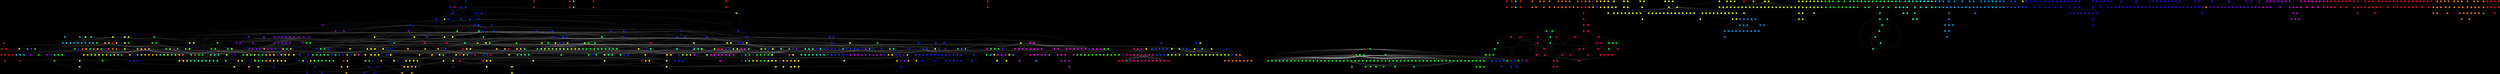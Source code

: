 graph  {
	graph [K=1.0,
		bgcolor="0.0 0.0 0.0",
		fontname=Helvetica,
		overlap=False,
		repulsiveforce=5.0
	];
	node [color=white,
		fontname=Helvetica,
		shape=point
	];
	"010:272"	 [color="#ff000000",
		fillcolor="0.010000 1.0 1.0",
		penwidth=0.1,
		style=filled,
		width=0.2];
	"010:275"	 [color="#ff000000",
		fillcolor="0.010000 1.0 1.0",
		penwidth=0.1,
		style=filled,
		width=0.2];
	"010:272" -- "010:275"	 [arrowsize=0.2,
		color="#ffffff",
		penwidth=0.2];
	"010:325"	 [color="#ff000000",
		fillcolor="0.010000 1.0 1.0",
		penwidth=0.1,
		style=filled,
		width=0.2];
	"010:272" -- "010:325"	 [arrowsize=0.2,
		color="#ffffff",
		penwidth=0.2];
	"010:451"	 [color="#ff000000",
		fillcolor="0.010000 1.0 1.0",
		penwidth=0.1,
		style=filled,
		width=0.2];
	"010:275" -- "010:451"	 [arrowsize=0.2,
		color="#ffffff",
		penwidth=0.2];
	"010:326"	 [color="#ff000000",
		fillcolor="0.010000 1.0 1.0",
		penwidth=0.1,
		style=filled,
		width=0.2];
	"010:325" -- "010:326"	 [arrowsize=0.2,
		color="#ffffff",
		penwidth=0.2];
	"010:415"	 [color="#ff000000",
		fillcolor="0.010000 1.0 1.0",
		penwidth=0.1,
		style=filled,
		width=0.2];
	"010:325" -- "010:415"	 [arrowsize=0.2,
		color="#ffffff",
		penwidth=0.2];
	"010:421"	 [color="#ff000000",
		fillcolor="0.010000 1.0 1.0",
		penwidth=0.1,
		style=filled,
		width=0.2];
	"010:325" -- "010:421"	 [arrowsize=0.2,
		color="#ffffff",
		penwidth=0.2];
	"010:401"	 [color="#ff000000",
		fillcolor="0.010000 1.0 1.0",
		penwidth=0.1,
		style=filled,
		width=0.2];
	"010:326" -- "010:401"	 [arrowsize=0.2,
		color="#ffffff",
		penwidth=0.2];
	"010:472"	 [color="#ff000000",
		fillcolor="0.010000 1.0 1.0",
		penwidth=0.1,
		style=filled,
		width=0.2];
	"010:326" -- "010:472"	 [arrowsize=0.2,
		color="#ffffff",
		penwidth=0.2];
	"198:170"	 [color="#ff000000",
		fillcolor="0.198000 1.0 1.0",
		penwidth=0.1,
		style=filled,
		width=0.2];
	"010:458"	 [color="#ff000000",
		fillcolor="0.010000 1.0 1.0",
		penwidth=0.1,
		style=filled,
		width=0.2];
	"198:170" -- "010:458"	 [arrowsize=0.2,
		color="#ffffff",
		penwidth=0.2];
	"136:370"	 [color="#ff000000",
		fillcolor="0.136000 1.0 1.0",
		penwidth=0.1,
		style=filled,
		width=0.2];
	"198:170" -- "136:370"	 [arrowsize=0.2,
		color="#ffffff",
		penwidth=0.2];
	"547:202"	 [color="#ff000000",
		fillcolor="0.547000 1.0 1.0",
		penwidth=0.1,
		style=filled,
		width=0.2];
	"198:170" -- "547:202"	 [arrowsize=0.2,
		color="#ffffff",
		penwidth=0.2];
	"547:315"	 [color="#ff000000",
		fillcolor="0.547000 1.0 1.0",
		penwidth=0.1,
		style=filled,
		width=0.2];
	"198:170" -- "547:315"	 [arrowsize=0.2,
		color="#ffffff",
		penwidth=0.2];
	"547:320"	 [color="#ff000000",
		fillcolor="0.547000 1.0 1.0",
		penwidth=0.1,
		style=filled,
		width=0.2];
	"198:170" -- "547:320"	 [arrowsize=0.2,
		color="#ffffff",
		penwidth=0.2];
	"547:321"	 [color="#ff000000",
		fillcolor="0.547000 1.0 1.0",
		penwidth=0.1,
		style=filled,
		width=0.2];
	"198:170" -- "547:321"	 [arrowsize=0.2,
		color="#ffffff",
		penwidth=0.2];
	"547:331"	 [color="#ff000000",
		fillcolor="0.547000 1.0 1.0",
		penwidth=0.1,
		style=filled,
		width=0.2];
	"198:170" -- "547:331"	 [arrowsize=0.2,
		color="#ffffff",
		penwidth=0.2];
	"547:415"	 [color="#ff000000",
		fillcolor="0.547000 1.0 1.0",
		penwidth=0.1,
		style=filled,
		width=0.2];
	"198:170" -- "547:415"	 [arrowsize=0.2,
		color="#ffffff",
		penwidth=0.2];
	"547:432"	 [color="#ff000000",
		fillcolor="0.547000 1.0 1.0",
		penwidth=0.1,
		style=filled,
		width=0.2];
	"198:170" -- "547:432"	 [arrowsize=0.2,
		color="#ffffff",
		penwidth=0.2];
	"198:111"	 [color="#ff000000",
		fillcolor="0.198000 1.0 1.0",
		penwidth=0.1,
		style=filled,
		width=0.2];
	"198:111" -- "010:458"	 [arrowsize=0.2,
		color="#ffffff",
		penwidth=0.2];
	"126:485"	 [color="#ff000000",
		fillcolor="0.126000 1.0 1.0",
		penwidth=0.1,
		style=filled,
		width=0.2];
	"198:111" -- "126:485"	 [arrowsize=0.2,
		color="#ffffff",
		penwidth=0.2];
	"198:111" -- "136:370"	 [arrowsize=0.2,
		color="#ffffff",
		penwidth=0.2];
	"136:485"	 [color="#ff000000",
		fillcolor="0.136000 1.0 1.0",
		penwidth=0.1,
		style=filled,
		width=0.2];
	"198:111" -- "136:485"	 [arrowsize=0.2,
		color="#ffffff",
		penwidth=0.2];
	"180:215"	 [color="#ff000000",
		fillcolor="0.180000 1.0 1.0",
		penwidth=0.1,
		style=filled,
		width=0.2];
	"198:111" -- "180:215"	 [arrowsize=0.2,
		color="#ffffff",
		penwidth=0.2];
	"198:112"	 [color="#ff000000",
		fillcolor="0.198000 1.0 1.0",
		penwidth=0.1,
		style=filled,
		width=0.2];
	"198:111" -- "198:112"	 [arrowsize=0.2,
		color="#ffffff",
		penwidth=0.2];
	"198:205"	 [color="#ff000000",
		fillcolor="0.198000 1.0 1.0",
		penwidth=0.1,
		style=filled,
		width=0.2];
	"198:111" -- "198:205"	 [arrowsize=0.2,
		color="#ffffff",
		penwidth=0.2];
	"198:111" -- "547:202"	 [arrowsize=0.2,
		color="#ffffff",
		penwidth=0.2];
	"198:111" -- "547:315"	 [arrowsize=0.2,
		color="#ffffff",
		penwidth=0.2];
	"198:111" -- "547:320"	 [arrowsize=0.2,
		color="#ffffff",
		penwidth=0.2];
	"198:111" -- "547:321"	 [arrowsize=0.2,
		color="#ffffff",
		penwidth=0.2];
	"198:111" -- "547:331"	 [arrowsize=0.2,
		color="#ffffff",
		penwidth=0.2];
	"198:111" -- "547:415"	 [arrowsize=0.2,
		color="#ffffff",
		penwidth=0.2];
	"198:111" -- "547:432"	 [arrowsize=0.2,
		color="#ffffff",
		penwidth=0.2];
	"390:400"	 [color="#ff000000",
		fillcolor="0.390000 1.0 1.0",
		penwidth=0.1,
		style=filled,
		width=0.2];
	"390:400" -- "010:472"	 [arrowsize=0.2,
		color="#ffffff",
		penwidth=0.2];
	"390:385"	 [color="#ff000000",
		fillcolor="0.390000 1.0 1.0",
		penwidth=0.1,
		style=filled,
		width=0.2];
	"390:400" -- "390:385"	 [arrowsize=0.2,
		color="#ffffff",
		penwidth=0.2];
	"390:440"	 [color="#ff000000",
		fillcolor="0.390000 1.0 1.0",
		penwidth=0.1,
		style=filled,
		width=0.2];
	"390:400" -- "390:440"	 [arrowsize=0.2,
		color="#ffffff",
		penwidth=0.2];
	"013:141"	 [color="#ff000000",
		fillcolor="0.013000 1.0 1.0",
		penwidth=0.1,
		style=filled,
		width=0.2];
	"013:240"	 [color="#ff000000",
		fillcolor="0.013000 1.0 1.0",
		penwidth=0.1,
		style=filled,
		width=0.2];
	"013:141" -- "013:240"	 [arrowsize=0.2,
		color="#ffffff",
		penwidth=0.2];
	"013:161"	 [color="#ff000000",
		fillcolor="0.013000 1.0 1.0",
		penwidth=0.1,
		style=filled,
		width=0.2];
	"013:260"	 [color="#ff000000",
		fillcolor="0.013000 1.0 1.0",
		penwidth=0.1,
		style=filled,
		width=0.2];
	"013:161" -- "013:260"	 [arrowsize=0.2,
		color="#ffffff",
		penwidth=0.2];
	"505:201"	 [color="#ff000000",
		fillcolor="0.505000 1.0 1.0",
		penwidth=0.1,
		style=filled,
		width=0.2];
	"013:161" -- "505:201"	 [arrowsize=0.2,
		color="#ffffff",
		penwidth=0.2];
	"505:102"	 [color="#ff000000",
		fillcolor="0.505000 1.0 1.0",
		penwidth=0.1,
		style=filled,
		width=0.2];
	"505:102" -- "013:260"	 [arrowsize=0.2,
		color="#ffffff",
		penwidth=0.2];
	"505:102" -- "505:201"	 [arrowsize=0.2,
		color="#ffffff",
		penwidth=0.2];
	"013:177"	 [color="#ff000000",
		fillcolor="0.013000 1.0 1.0",
		penwidth=0.1,
		style=filled,
		width=0.2];
	"013:276"	 [color="#ff000000",
		fillcolor="0.013000 1.0 1.0",
		penwidth=0.1,
		style=filled,
		width=0.2];
	"013:177" -- "013:276"	 [arrowsize=0.2,
		color="#ffffff",
		penwidth=0.2];
	"013:191"	 [color="#ff000000",
		fillcolor="0.013000 1.0 1.0",
		penwidth=0.1,
		style=filled,
		width=0.2];
	"013:290"	 [color="#ff000000",
		fillcolor="0.013000 1.0 1.0",
		penwidth=0.1,
		style=filled,
		width=0.2];
	"013:191" -- "013:290"	 [arrowsize=0.2,
		color="#ffffff",
		penwidth=0.2];
	"013:247"	 [color="#ff000000",
		fillcolor="0.013000 1.0 1.0",
		penwidth=0.1,
		style=filled,
		width=0.2];
	"013:301"	 [color="#ff000000",
		fillcolor="0.013000 1.0 1.0",
		penwidth=0.1,
		style=filled,
		width=0.2];
	"013:247" -- "013:301"	 [arrowsize=0.2,
		color="#ffffff",
		penwidth=0.2];
	"013:241"	 [color="#ff000000",
		fillcolor="0.013000 1.0 1.0",
		penwidth=0.1,
		style=filled,
		width=0.2];
	"013:340"	 [color="#ff000000",
		fillcolor="0.013000 1.0 1.0",
		penwidth=0.1,
		style=filled,
		width=0.2];
	"013:241" -- "013:340"	 [arrowsize=0.2,
		color="#ffffff",
		penwidth=0.2];
	"013:261"	 [color="#ff000000",
		fillcolor="0.013000 1.0 1.0",
		penwidth=0.1,
		style=filled,
		width=0.2];
	"013:360"	 [color="#ff000000",
		fillcolor="0.013000 1.0 1.0",
		penwidth=0.1,
		style=filled,
		width=0.2];
	"013:261" -- "013:360"	 [arrowsize=0.2,
		color="#ffffff",
		penwidth=0.2];
	"505:301"	 [color="#ff000000",
		fillcolor="0.505000 1.0 1.0",
		penwidth=0.1,
		style=filled,
		width=0.2];
	"013:261" -- "505:301"	 [arrowsize=0.2,
		color="#ffffff",
		penwidth=0.2];
	"505:202"	 [color="#ff000000",
		fillcolor="0.505000 1.0 1.0",
		penwidth=0.1,
		style=filled,
		width=0.2];
	"505:202" -- "013:360"	 [arrowsize=0.2,
		color="#ffffff",
		penwidth=0.2];
	"505:202" -- "505:301"	 [arrowsize=0.2,
		color="#ffffff",
		penwidth=0.2];
	"013:291"	 [color="#ff000000",
		fillcolor="0.013000 1.0 1.0",
		penwidth=0.1,
		style=filled,
		width=0.2];
	"013:390"	 [color="#ff000000",
		fillcolor="0.013000 1.0 1.0",
		penwidth=0.1,
		style=filled,
		width=0.2];
	"013:291" -- "013:390"	 [arrowsize=0.2,
		color="#ffffff",
		penwidth=0.2];
	"067:142"	 [color="#ff000000",
		fillcolor="0.067000 1.0 1.0",
		penwidth=0.1,
		style=filled,
		width=0.2];
	"067:260"	 [color="#ff000000",
		fillcolor="0.067000 1.0 1.0",
		penwidth=0.1,
		style=filled,
		width=0.2];
	"067:142" -- "067:260"	 [arrowsize=0.2,
		color="#ffffff",
		penwidth=0.2];
	"067:384"	 [color="#ff000000",
		fillcolor="0.067000 1.0 1.0",
		penwidth=0.1,
		style=filled,
		width=0.2];
	"067:142" -- "067:384"	 [arrowsize=0.2,
		color="#ffffff",
		penwidth=0.2];
	"119:101"	 [color="#ff000000",
		fillcolor="0.119000 1.0 1.0",
		penwidth=0.1,
		style=filled,
		width=0.2];
	"067:300"	 [color="#ff000000",
		fillcolor="0.067000 1.0 1.0",
		penwidth=0.1,
		style=filled,
		width=0.2];
	"119:101" -- "067:300"	 [arrowsize=0.2,
		color="#ffffff",
		penwidth=0.2];
	"067:301"	 [color="#ff000000",
		fillcolor="0.067000 1.0 1.0",
		penwidth=0.1,
		style=filled,
		width=0.2];
	"119:101" -- "067:301"	 [arrowsize=0.2,
		color="#ffffff",
		penwidth=0.2];
	"067:327"	 [color="#ff000000",
		fillcolor="0.067000 1.0 1.0",
		penwidth=0.1,
		style=filled,
		width=0.2];
	"119:101" -- "067:327"	 [arrowsize=0.2,
		color="#ffffff",
		penwidth=0.2];
	"067:391"	 [color="#ff000000",
		fillcolor="0.067000 1.0 1.0",
		penwidth=0.1,
		style=filled,
		width=0.2];
	"119:101" -- "067:391"	 [arrowsize=0.2,
		color="#ffffff",
		penwidth=0.2];
	"067:404"	 [color="#ff000000",
		fillcolor="0.067000 1.0 1.0",
		penwidth=0.1,
		style=filled,
		width=0.2];
	"119:101" -- "067:404"	 [arrowsize=0.2,
		color="#ffffff",
		penwidth=0.2];
	"125:355"	 [color="#ff000000",
		fillcolor="0.125000 1.0 1.0",
		penwidth=0.1,
		style=filled,
		width=0.2];
	"119:101" -- "125:355"	 [arrowsize=0.2,
		color="#ffffff",
		penwidth=0.2];
	"776:305"	 [color="#ff000000",
		fillcolor="0.776000 1.0 1.0",
		penwidth=0.1,
		style=filled,
		width=0.2];
	"119:101" -- "776:305"	 [arrowsize=0.2,
		color="#ffffff",
		penwidth=0.2];
	"375:201"	 [color="#ff000000",
		fillcolor="0.375000 1.0 1.0",
		penwidth=0.1,
		style=filled,
		width=0.2];
	"119:101" -- "375:201"	 [arrowsize=0.2,
		color="#ffffff",
		penwidth=0.2];
	"375:434"	 [color="#ff000000",
		fillcolor="0.375000 1.0 1.0",
		penwidth=0.1,
		style=filled,
		width=0.2];
	"119:101" -- "375:434"	 [arrowsize=0.2,
		color="#ffffff",
		penwidth=0.2];
	"375:453"	 [color="#ff000000",
		fillcolor="0.375000 1.0 1.0",
		penwidth=0.1,
		style=filled,
		width=0.2];
	"119:101" -- "375:453"	 [arrowsize=0.2,
		color="#ffffff",
		penwidth=0.2];
	"377:213"	 [color="#ff000000",
		fillcolor="0.377000 1.0 1.0",
		penwidth=0.1,
		style=filled,
		width=0.2];
	"119:101" -- "377:213"	 [arrowsize=0.2,
		color="#ffffff",
		penwidth=0.2];
	"377:370"	 [color="#ff000000",
		fillcolor="0.377000 1.0 1.0",
		penwidth=0.1,
		style=filled,
		width=0.2];
	"119:101" -- "377:370"	 [arrowsize=0.2,
		color="#ffffff",
		penwidth=0.2];
	"694:215"	 [color="#ff000000",
		fillcolor="0.694000 1.0 1.0",
		penwidth=0.1,
		style=filled,
		width=0.2];
	"119:101" -- "694:215"	 [arrowsize=0.2,
		color="#ffffff",
		penwidth=0.2];
	"709:364"	 [color="#ff000000",
		fillcolor="0.709000 1.0 1.0",
		penwidth=0.1,
		style=filled,
		width=0.2];
	"119:101" -- "709:364"	 [arrowsize=0.2,
		color="#ffffff",
		penwidth=0.2];
	"776:302"	 [color="#ff000000",
		fillcolor="0.776000 1.0 1.0",
		penwidth=0.1,
		style=filled,
		width=0.2];
	"119:101" -- "776:302"	 [arrowsize=0.2,
		color="#ffffff",
		penwidth=0.2];
	"776:402"	 [color="#ff000000",
		fillcolor="0.776000 1.0 1.0",
		penwidth=0.1,
		style=filled,
		width=0.2];
	"119:101" -- "776:402"	 [arrowsize=0.2,
		color="#ffffff",
		penwidth=0.2];
	"119:115"	 [color="#ff000000",
		fillcolor="0.119000 1.0 1.0",
		penwidth=0.1,
		style=filled,
		width=0.2];
	"119:115" -- "067:300"	 [arrowsize=0.2,
		color="#ffffff",
		penwidth=0.2];
	"119:115" -- "067:301"	 [arrowsize=0.2,
		color="#ffffff",
		penwidth=0.2];
	"119:115" -- "067:327"	 [arrowsize=0.2,
		color="#ffffff",
		penwidth=0.2];
	"119:115" -- "067:391"	 [arrowsize=0.2,
		color="#ffffff",
		penwidth=0.2];
	"119:115" -- "067:404"	 [arrowsize=0.2,
		color="#ffffff",
		penwidth=0.2];
	"119:117"	 [color="#ff000000",
		fillcolor="0.119000 1.0 1.0",
		penwidth=0.1,
		style=filled,
		width=0.2];
	"119:115" -- "119:117"	 [arrowsize=0.2,
		color="#ffffff",
		penwidth=0.2];
	"119:201"	 [color="#ff000000",
		fillcolor="0.119000 1.0 1.0",
		penwidth=0.1,
		style=filled,
		width=0.2];
	"119:115" -- "119:201"	 [arrowsize=0.2,
		color="#ffffff",
		penwidth=0.2];
	"119:202"	 [color="#ff000000",
		fillcolor="0.119000 1.0 1.0",
		penwidth=0.1,
		style=filled,
		width=0.2];
	"119:115" -- "119:202"	 [arrowsize=0.2,
		color="#ffffff",
		penwidth=0.2];
	"119:115" -- "125:355"	 [arrowsize=0.2,
		color="#ffffff",
		penwidth=0.2];
	"119:115" -- "776:305"	 [arrowsize=0.2,
		color="#ffffff",
		penwidth=0.2];
	"119:115" -- "375:201"	 [arrowsize=0.2,
		color="#ffffff",
		penwidth=0.2];
	"119:115" -- "375:434"	 [arrowsize=0.2,
		color="#ffffff",
		penwidth=0.2];
	"119:115" -- "375:453"	 [arrowsize=0.2,
		color="#ffffff",
		penwidth=0.2];
	"119:115" -- "377:213"	 [arrowsize=0.2,
		color="#ffffff",
		penwidth=0.2];
	"119:115" -- "377:370"	 [arrowsize=0.2,
		color="#ffffff",
		penwidth=0.2];
	"447:384"	 [color="#ff000000",
		fillcolor="0.447000 1.0 1.0",
		penwidth=0.1,
		style=filled,
		width=0.2];
	"119:115" -- "447:384"	 [arrowsize=0.2,
		color="#ffffff",
		penwidth=0.2];
	"119:115" -- "709:364"	 [arrowsize=0.2,
		color="#ffffff",
		penwidth=0.2];
	"119:115" -- "776:302"	 [arrowsize=0.2,
		color="#ffffff",
		penwidth=0.2];
	"119:102"	 [color="#ff000000",
		fillcolor="0.119000 1.0 1.0",
		penwidth=0.1,
		style=filled,
		width=0.2];
	"067:328"	 [color="#ff000000",
		fillcolor="0.067000 1.0 1.0",
		penwidth=0.1,
		style=filled,
		width=0.2];
	"119:102" -- "067:328"	 [arrowsize=0.2,
		color="#ffffff",
		penwidth=0.2];
	"067:330"	 [color="#ff000000",
		fillcolor="0.067000 1.0 1.0",
		penwidth=0.1,
		style=filled,
		width=0.2];
	"119:102" -- "067:330"	 [arrowsize=0.2,
		color="#ffffff",
		penwidth=0.2];
	"067:450"	 [color="#ff000000",
		fillcolor="0.067000 1.0 1.0",
		penwidth=0.1,
		style=filled,
		width=0.2];
	"119:102" -- "067:450"	 [arrowsize=0.2,
		color="#ffffff",
		penwidth=0.2];
	"115:321"	 [color="#ff000000",
		fillcolor="0.115000 1.0 1.0",
		penwidth=0.1,
		style=filled,
		width=0.2];
	"119:102" -- "115:321"	 [arrowsize=0.2,
		color="#ffffff",
		penwidth=0.2];
	"115:422"	 [color="#ff000000",
		fillcolor="0.115000 1.0 1.0",
		penwidth=0.1,
		style=filled,
		width=0.2];
	"119:102" -- "115:422"	 [arrowsize=0.2,
		color="#ffffff",
		penwidth=0.2];
	"115:435"	 [color="#ff000000",
		fillcolor="0.115000 1.0 1.0",
		penwidth=0.1,
		style=filled,
		width=0.2];
	"119:102" -- "115:435"	 [arrowsize=0.2,
		color="#ffffff",
		penwidth=0.2];
	"119:307"	 [color="#ff000000",
		fillcolor="0.119000 1.0 1.0",
		penwidth=0.1,
		style=filled,
		width=0.2];
	"119:102" -- "119:307"	 [arrowsize=0.2,
		color="#ffffff",
		penwidth=0.2];
	"119:308"	 [color="#ff000000",
		fillcolor="0.119000 1.0 1.0",
		penwidth=0.1,
		style=filled,
		width=0.2];
	"119:102" -- "119:308"	 [arrowsize=0.2,
		color="#ffffff",
		penwidth=0.2];
	"119:406"	 [color="#ff000000",
		fillcolor="0.119000 1.0 1.0",
		penwidth=0.1,
		style=filled,
		width=0.2];
	"119:102" -- "119:406"	 [arrowsize=0.2,
		color="#ffffff",
		penwidth=0.2];
	"119:408"	 [color="#ff000000",
		fillcolor="0.119000 1.0 1.0",
		penwidth=0.1,
		style=filled,
		width=0.2];
	"119:102" -- "119:408"	 [arrowsize=0.2,
		color="#ffffff",
		penwidth=0.2];
	"447:380"	 [color="#ff000000",
		fillcolor="0.447000 1.0 1.0",
		penwidth=0.1,
		style=filled,
		width=0.2];
	"119:102" -- "447:380"	 [arrowsize=0.2,
		color="#ffffff",
		penwidth=0.2];
	"146:245"	 [color="#ff000000",
		fillcolor="0.146000 1.0 1.0",
		penwidth=0.1,
		style=filled,
		width=0.2];
	"119:102" -- "146:245"	 [arrowsize=0.2,
		color="#ffffff",
		penwidth=0.2];
	"146:270"	 [color="#ff000000",
		fillcolor="0.146000 1.0 1.0",
		penwidth=0.1,
		style=filled,
		width=0.2];
	"119:102" -- "146:270"	 [arrowsize=0.2,
		color="#ffffff",
		penwidth=0.2];
	"146:295"	 [color="#ff000000",
		fillcolor="0.146000 1.0 1.0",
		penwidth=0.1,
		style=filled,
		width=0.2];
	"119:102" -- "146:295"	 [arrowsize=0.2,
		color="#ffffff",
		penwidth=0.2];
	"146:328"	 [color="#ff000000",
		fillcolor="0.146000 1.0 1.0",
		penwidth=0.1,
		style=filled,
		width=0.2];
	"119:102" -- "146:328"	 [arrowsize=0.2,
		color="#ffffff",
		penwidth=0.2];
	"146:329"	 [color="#ff000000",
		fillcolor="0.146000 1.0 1.0",
		penwidth=0.1,
		style=filled,
		width=0.2];
	"119:102" -- "146:329"	 [arrowsize=0.2,
		color="#ffffff",
		penwidth=0.2];
	"146:356"	 [color="#ff000000",
		fillcolor="0.146000 1.0 1.0",
		penwidth=0.1,
		style=filled,
		width=0.2];
	"119:102" -- "146:356"	 [arrowsize=0.2,
		color="#ffffff",
		penwidth=0.2];
	"146:357"	 [color="#ff000000",
		fillcolor="0.146000 1.0 1.0",
		penwidth=0.1,
		style=filled,
		width=0.2];
	"119:102" -- "146:357"	 [arrowsize=0.2,
		color="#ffffff",
		penwidth=0.2];
	"216:240"	 [color="#ff000000",
		fillcolor="0.216000 1.0 1.0",
		penwidth=0.1,
		style=filled,
		width=0.2];
	"119:102" -- "216:240"	 [arrowsize=0.2,
		color="#ffffff",
		penwidth=0.2];
	"216:269"	 [color="#ff000000",
		fillcolor="0.216000 1.0 1.0",
		penwidth=0.1,
		style=filled,
		width=0.2];
	"119:102" -- "216:269"	 [arrowsize=0.2,
		color="#ffffff",
		penwidth=0.2];
	"216:302"	 [color="#ff000000",
		fillcolor="0.216000 1.0 1.0",
		penwidth=0.1,
		style=filled,
		width=0.2];
	"119:102" -- "216:302"	 [arrowsize=0.2,
		color="#ffffff",
		penwidth=0.2];
	"216:324"	 [color="#ff000000",
		fillcolor="0.216000 1.0 1.0",
		penwidth=0.1,
		style=filled,
		width=0.2];
	"119:102" -- "216:324"	 [arrowsize=0.2,
		color="#ffffff",
		penwidth=0.2];
	"216:332"	 [color="#ff000000",
		fillcolor="0.216000 1.0 1.0",
		penwidth=0.1,
		style=filled,
		width=0.2];
	"119:102" -- "216:332"	 [arrowsize=0.2,
		color="#ffffff",
		penwidth=0.2];
	"216:360"	 [color="#ff000000",
		fillcolor="0.216000 1.0 1.0",
		penwidth=0.1,
		style=filled,
		width=0.2];
	"119:102" -- "216:360"	 [arrowsize=0.2,
		color="#ffffff",
		penwidth=0.2];
	"216:454"	 [color="#ff000000",
		fillcolor="0.216000 1.0 1.0",
		penwidth=0.1,
		style=filled,
		width=0.2];
	"119:102" -- "216:454"	 [arrowsize=0.2,
		color="#ffffff",
		penwidth=0.2];
	"119:102" -- "377:370"	 [arrowsize=0.2,
		color="#ffffff",
		penwidth=0.2];
	"447:201"	 [color="#ff000000",
		fillcolor="0.447000 1.0 1.0",
		penwidth=0.1,
		style=filled,
		width=0.2];
	"119:102" -- "447:201"	 [arrowsize=0.2,
		color="#ffffff",
		penwidth=0.2];
	"447:245"	 [color="#ff000000",
		fillcolor="0.447000 1.0 1.0",
		penwidth=0.1,
		style=filled,
		width=0.2];
	"119:102" -- "447:245"	 [arrowsize=0.2,
		color="#ffffff",
		penwidth=0.2];
	"119:102" -- "447:384"	 [arrowsize=0.2,
		color="#ffffff",
		penwidth=0.2];
	"447:382"	 [color="#ff000000",
		fillcolor="0.447000 1.0 1.0",
		penwidth=0.1,
		style=filled,
		width=0.2];
	"119:102" -- "447:382"	 [arrowsize=0.2,
		color="#ffffff",
		penwidth=0.2];
	"447:390"	 [color="#ff000000",
		fillcolor="0.447000 1.0 1.0",
		penwidth=0.1,
		style=filled,
		width=0.2];
	"119:102" -- "447:390"	 [arrowsize=0.2,
		color="#ffffff",
		penwidth=0.2];
	"447:406"	 [color="#ff000000",
		fillcolor="0.447000 1.0 1.0",
		penwidth=0.1,
		style=filled,
		width=0.2];
	"119:102" -- "447:406"	 [arrowsize=0.2,
		color="#ffffff",
		penwidth=0.2];
	"628:320"	 [color="#ff000000",
		fillcolor="0.628000 1.0 1.0",
		penwidth=0.1,
		style=filled,
		width=0.2];
	"119:102" -- "628:320"	 [arrowsize=0.2,
		color="#ffffff",
		penwidth=0.2];
	"628:476"	 [color="#ff000000",
		fillcolor="0.628000 1.0 1.0",
		penwidth=0.1,
		style=filled,
		width=0.2];
	"119:102" -- "628:476"	 [arrowsize=0.2,
		color="#ffffff",
		penwidth=0.2];
	"680:390"	 [color="#ff000000",
		fillcolor="0.680000 1.0 1.0",
		penwidth=0.1,
		style=filled,
		width=0.2];
	"119:102" -- "680:390"	 [arrowsize=0.2,
		color="#ffffff",
		penwidth=0.2];
	"119:102" -- "694:215"	 [arrowsize=0.2,
		color="#ffffff",
		penwidth=0.2];
	"694:230"	 [color="#ff000000",
		fillcolor="0.694000 1.0 1.0",
		penwidth=0.1,
		style=filled,
		width=0.2];
	"119:102" -- "694:230"	 [arrowsize=0.2,
		color="#ffffff",
		penwidth=0.2];
	"119:116"	 [color="#ff000000",
		fillcolor="0.119000 1.0 1.0",
		penwidth=0.1,
		style=filled,
		width=0.2];
	"119:116" -- "067:328"	 [arrowsize=0.2,
		color="#ffffff",
		penwidth=0.2];
	"119:116" -- "067:330"	 [arrowsize=0.2,
		color="#ffffff",
		penwidth=0.2];
	"119:116" -- "067:450"	 [arrowsize=0.2,
		color="#ffffff",
		penwidth=0.2];
	"119:116" -- "119:201"	 [arrowsize=0.2,
		color="#ffffff",
		penwidth=0.2];
	"119:116" -- "119:202"	 [arrowsize=0.2,
		color="#ffffff",
		penwidth=0.2];
	"119:116" -- "119:307"	 [arrowsize=0.2,
		color="#ffffff",
		penwidth=0.2];
	"119:116" -- "119:308"	 [arrowsize=0.2,
		color="#ffffff",
		penwidth=0.2];
	"119:116" -- "119:406"	 [arrowsize=0.2,
		color="#ffffff",
		penwidth=0.2];
	"119:116" -- "119:408"	 [arrowsize=0.2,
		color="#ffffff",
		penwidth=0.2];
	"119:116" -- "447:380"	 [arrowsize=0.2,
		color="#ffffff",
		penwidth=0.2];
	"119:116" -- "146:245"	 [arrowsize=0.2,
		color="#ffffff",
		penwidth=0.2];
	"119:116" -- "146:270"	 [arrowsize=0.2,
		color="#ffffff",
		penwidth=0.2];
	"119:116" -- "146:295"	 [arrowsize=0.2,
		color="#ffffff",
		penwidth=0.2];
	"119:116" -- "146:328"	 [arrowsize=0.2,
		color="#ffffff",
		penwidth=0.2];
	"119:116" -- "146:356"	 [arrowsize=0.2,
		color="#ffffff",
		penwidth=0.2];
	"119:116" -- "216:240"	 [arrowsize=0.2,
		color="#ffffff",
		penwidth=0.2];
	"119:116" -- "216:269"	 [arrowsize=0.2,
		color="#ffffff",
		penwidth=0.2];
	"119:116" -- "216:302"	 [arrowsize=0.2,
		color="#ffffff",
		penwidth=0.2];
	"119:116" -- "216:324"	 [arrowsize=0.2,
		color="#ffffff",
		penwidth=0.2];
	"119:116" -- "216:332"	 [arrowsize=0.2,
		color="#ffffff",
		penwidth=0.2];
	"119:116" -- "216:360"	 [arrowsize=0.2,
		color="#ffffff",
		penwidth=0.2];
	"119:116" -- "216:454"	 [arrowsize=0.2,
		color="#ffffff",
		penwidth=0.2];
	"400:201"	 [color="#ff000000",
		fillcolor="0.400000 1.0 1.0",
		penwidth=0.1,
		style=filled,
		width=0.2];
	"119:116" -- "400:201"	 [arrowsize=0.2,
		color="#ffffff",
		penwidth=0.2];
	"119:116" -- "447:201"	 [arrowsize=0.2,
		color="#ffffff",
		penwidth=0.2];
	"119:116" -- "447:245"	 [arrowsize=0.2,
		color="#ffffff",
		penwidth=0.2];
	"119:116" -- "447:406"	 [arrowsize=0.2,
		color="#ffffff",
		penwidth=0.2];
	"119:116" -- "694:230"	 [arrowsize=0.2,
		color="#ffffff",
		penwidth=0.2];
	"160:162"	 [color="#ff000000",
		fillcolor="0.160000 1.0 1.0",
		penwidth=0.1,
		style=filled,
		width=0.2];
	"160:162" -- "067:328"	 [arrowsize=0.2,
		color="#ffffff",
		penwidth=0.2];
	"160:162" -- "067:330"	 [arrowsize=0.2,
		color="#ffffff",
		penwidth=0.2];
	"160:209"	 [color="#ff000000",
		fillcolor="0.160000 1.0 1.0",
		penwidth=0.1,
		style=filled,
		width=0.2];
	"160:162" -- "160:209"	 [arrowsize=0.2,
		color="#ffffff",
		penwidth=0.2];
	"160:307"	 [color="#ff000000",
		fillcolor="0.160000 1.0 1.0",
		penwidth=0.1,
		style=filled,
		width=0.2];
	"160:162" -- "160:307"	 [arrowsize=0.2,
		color="#ffffff",
		penwidth=0.2];
	"160:315"	 [color="#ff000000",
		fillcolor="0.160000 1.0 1.0",
		penwidth=0.1,
		style=filled,
		width=0.2];
	"160:162" -- "160:315"	 [arrowsize=0.2,
		color="#ffffff",
		penwidth=0.2];
	"160:162" -- "447:380"	 [arrowsize=0.2,
		color="#ffffff",
		penwidth=0.2];
	"155:201"	 [color="#ff000000",
		fillcolor="0.155000 1.0 1.0",
		penwidth=0.1,
		style=filled,
		width=0.2];
	"160:162" -- "155:201"	 [arrowsize=0.2,
		color="#ffffff",
		penwidth=0.2];
	"160:251"	 [color="#ff000000",
		fillcolor="0.160000 1.0 1.0",
		penwidth=0.1,
		style=filled,
		width=0.2];
	"160:162" -- "160:251"	 [arrowsize=0.2,
		color="#ffffff",
		penwidth=0.2];
	"160:327"	 [color="#ff000000",
		fillcolor="0.160000 1.0 1.0",
		penwidth=0.1,
		style=filled,
		width=0.2];
	"160:162" -- "160:327"	 [arrowsize=0.2,
		color="#ffffff",
		penwidth=0.2];
	"160:328"	 [color="#ff000000",
		fillcolor="0.160000 1.0 1.0",
		penwidth=0.1,
		style=filled,
		width=0.2];
	"160:162" -- "160:328"	 [arrowsize=0.2,
		color="#ffffff",
		penwidth=0.2];
	"160:341"	 [color="#ff000000",
		fillcolor="0.160000 1.0 1.0",
		penwidth=0.1,
		style=filled,
		width=0.2];
	"160:162" -- "160:341"	 [arrowsize=0.2,
		color="#ffffff",
		penwidth=0.2];
	"375:202"	 [color="#ff000000",
		fillcolor="0.375000 1.0 1.0",
		penwidth=0.1,
		style=filled,
		width=0.2];
	"160:162" -- "375:202"	 [arrowsize=0.2,
		color="#ffffff",
		penwidth=0.2];
	"375:302"	 [color="#ff000000",
		fillcolor="0.375000 1.0 1.0",
		penwidth=0.1,
		style=filled,
		width=0.2];
	"160:162" -- "375:302"	 [arrowsize=0.2,
		color="#ffffff",
		penwidth=0.2];
	"375:421"	 [color="#ff000000",
		fillcolor="0.375000 1.0 1.0",
		penwidth=0.1,
		style=filled,
		width=0.2];
	"160:162" -- "375:421"	 [arrowsize=0.2,
		color="#ffffff",
		penwidth=0.2];
	"375:444"	 [color="#ff000000",
		fillcolor="0.375000 1.0 1.0",
		penwidth=0.1,
		style=filled,
		width=0.2];
	"160:162" -- "375:444"	 [arrowsize=0.2,
		color="#ffffff",
		penwidth=0.2];
	"160:162" -- "400:201"	 [arrowsize=0.2,
		color="#ffffff",
		penwidth=0.2];
	"160:162" -- "447:384"	 [arrowsize=0.2,
		color="#ffffff",
		penwidth=0.2];
	"160:162" -- "628:320"	 [arrowsize=0.2,
		color="#ffffff",
		penwidth=0.2];
	"160:162" -- "628:476"	 [arrowsize=0.2,
		color="#ffffff",
		penwidth=0.2];
	"635:203"	 [color="#ff000000",
		fillcolor="0.635000 1.0 1.0",
		penwidth=0.1,
		style=filled,
		width=0.2];
	"160:162" -- "635:203"	 [arrowsize=0.2,
		color="#ffffff",
		penwidth=0.2];
	"670:453"	 [color="#ff000000",
		fillcolor="0.670000 1.0 1.0",
		penwidth=0.1,
		style=filled,
		width=0.2];
	"160:162" -- "670:453"	 [arrowsize=0.2,
		color="#ffffff",
		penwidth=0.2];
	"160:164"	 [color="#ff000000",
		fillcolor="0.160000 1.0 1.0",
		penwidth=0.1,
		style=filled,
		width=0.2];
	"160:164" -- "067:328"	 [arrowsize=0.2,
		color="#ffffff",
		penwidth=0.2];
	"160:164" -- "160:209"	 [arrowsize=0.2,
		color="#ffffff",
		penwidth=0.2];
	"160:164" -- "160:307"	 [arrowsize=0.2,
		color="#ffffff",
		penwidth=0.2];
	"160:164" -- "160:315"	 [arrowsize=0.2,
		color="#ffffff",
		penwidth=0.2];
	"160:164" -- "447:380"	 [arrowsize=0.2,
		color="#ffffff",
		penwidth=0.2];
	"160:164" -- "160:251"	 [arrowsize=0.2,
		color="#ffffff",
		penwidth=0.2];
	"160:164" -- "160:327"	 [arrowsize=0.2,
		color="#ffffff",
		penwidth=0.2];
	"160:164" -- "160:328"	 [arrowsize=0.2,
		color="#ffffff",
		penwidth=0.2];
	"160:164" -- "160:341"	 [arrowsize=0.2,
		color="#ffffff",
		penwidth=0.2];
	"160:164" -- "400:201"	 [arrowsize=0.2,
		color="#ffffff",
		penwidth=0.2];
	"160:164" -- "447:384"	 [arrowsize=0.2,
		color="#ffffff",
		penwidth=0.2];
	"067:493"	 [color="#ff000000",
		fillcolor="0.067000 1.0 1.0",
		penwidth=0.1,
		style=filled,
		width=0.2];
	"067:403"	 [color="#ff000000",
		fillcolor="0.067000 1.0 1.0",
		penwidth=0.1,
		style=filled,
		width=0.2];
	"067:493" -- "067:403"	 [arrowsize=0.2,
		color="#ffffff",
		penwidth=0.2];
	"067:494"	 [color="#ff000000",
		fillcolor="0.067000 1.0 1.0",
		penwidth=0.1,
		style=filled,
		width=0.2];
	"067:494" -- "067:403"	 [arrowsize=0.2,
		color="#ffffff",
		penwidth=0.2];
	"120:102"	 [color="#ff000000",
		fillcolor="0.120000 1.0 1.0",
		penwidth=0.1,
		style=filled,
		width=0.2];
	"120:102" -- "067:450"	 [arrowsize=0.2,
		color="#ffffff",
		penwidth=0.2];
	"120:102" -- "216:269"	 [arrowsize=0.2,
		color="#ffffff",
		penwidth=0.2];
	"120:102" -- "216:302"	 [arrowsize=0.2,
		color="#ffffff",
		penwidth=0.2];
	"120:102" -- "216:324"	 [arrowsize=0.2,
		color="#ffffff",
		penwidth=0.2];
	"120:102" -- "216:360"	 [arrowsize=0.2,
		color="#ffffff",
		penwidth=0.2];
	"120:102" -- "447:201"	 [arrowsize=0.2,
		color="#ffffff",
		penwidth=0.2];
	"070:101"	 [color="#ff000000",
		fillcolor="0.070000 1.0 1.0",
		penwidth=0.1,
		style=filled,
		width=0.2];
	"070:302"	 [color="#ff000000",
		fillcolor="0.070000 1.0 1.0",
		penwidth=0.1,
		style=filled,
		width=0.2];
	"070:101" -- "070:302"	 [arrowsize=0.2,
		color="#ffffff",
		penwidth=0.2];
	"070:204"	 [color="#ff000000",
		fillcolor="0.070000 1.0 1.0",
		penwidth=0.1,
		style=filled,
		width=0.2];
	"070:310"	 [color="#ff000000",
		fillcolor="0.070000 1.0 1.0",
		penwidth=0.1,
		style=filled,
		width=0.2];
	"070:204" -- "070:310"	 [arrowsize=0.2,
		color="#ffffff",
		penwidth=0.2];
	"070:386"	 [color="#ff000000",
		fillcolor="0.070000 1.0 1.0",
		penwidth=0.1,
		style=filled,
		width=0.2];
	"070:204" -- "070:386"	 [arrowsize=0.2,
		color="#ffffff",
		penwidth=0.2];
	"070:212"	 [color="#ff000000",
		fillcolor="0.070000 1.0 1.0",
		penwidth=0.1,
		style=filled,
		width=0.2];
	"070:212" -- "070:310"	 [arrowsize=0.2,
		color="#ffffff",
		penwidth=0.2];
	"070:348"	 [color="#ff000000",
		fillcolor="0.070000 1.0 1.0",
		penwidth=0.1,
		style=filled,
		width=0.2];
	"070:212" -- "070:348"	 [arrowsize=0.2,
		color="#ffffff",
		penwidth=0.2];
	"070:212" -- "070:386"	 [arrowsize=0.2,
		color="#ffffff",
		penwidth=0.2];
	"070:108"	 [color="#ff000000",
		fillcolor="0.070000 1.0 1.0",
		penwidth=0.1,
		style=filled,
		width=0.2];
	"070:312"	 [color="#ff000000",
		fillcolor="0.070000 1.0 1.0",
		penwidth=0.1,
		style=filled,
		width=0.2];
	"070:108" -- "070:312"	 [arrowsize=0.2,
		color="#ffffff",
		penwidth=0.2];
	"070:102"	 [color="#ff000000",
		fillcolor="0.070000 1.0 1.0",
		penwidth=0.1,
		style=filled,
		width=0.2];
	"070:356"	 [color="#ff000000",
		fillcolor="0.070000 1.0 1.0",
		penwidth=0.1,
		style=filled,
		width=0.2];
	"070:102" -- "070:356"	 [arrowsize=0.2,
		color="#ffffff",
		penwidth=0.2];
	"070:102" -- "070:386"	 [arrowsize=0.2,
		color="#ffffff",
		penwidth=0.2];
	"070:105"	 [color="#ff000000",
		fillcolor="0.070000 1.0 1.0",
		penwidth=0.1,
		style=filled,
		width=0.2];
	"070:105" -- "070:386"	 [arrowsize=0.2,
		color="#ffffff",
		penwidth=0.2];
	"070:392"	 [color="#ff000000",
		fillcolor="0.070000 1.0 1.0",
		penwidth=0.1,
		style=filled,
		width=0.2];
	"070:105" -- "070:392"	 [arrowsize=0.2,
		color="#ffffff",
		penwidth=0.2];
	"070:393"	 [color="#ff000000",
		fillcolor="0.070000 1.0 1.0",
		penwidth=0.1,
		style=filled,
		width=0.2];
	"070:105" -- "070:393"	 [arrowsize=0.2,
		color="#ffffff",
		penwidth=0.2];
	"082:105"	 [color="#ff000000",
		fillcolor="0.082000 1.0 1.0",
		penwidth=0.1,
		style=filled,
		width=0.2];
	"082:306"	 [color="#ff000000",
		fillcolor="0.082000 1.0 1.0",
		penwidth=0.1,
		style=filled,
		width=0.2];
	"082:105" -- "082:306"	 [arrowsize=0.2,
		color="#ffffff",
		penwidth=0.2];
	"082:310"	 [color="#ff000000",
		fillcolor="0.082000 1.0 1.0",
		penwidth=0.1,
		style=filled,
		width=0.2];
	"082:105" -- "082:310"	 [arrowsize=0.2,
		color="#ffffff",
		penwidth=0.2];
	"082:320"	 [color="#ff000000",
		fillcolor="0.082000 1.0 1.0",
		penwidth=0.1,
		style=filled,
		width=0.2];
	"082:105" -- "082:320"	 [arrowsize=0.2,
		color="#ffffff",
		penwidth=0.2];
	"082:368"	 [color="#ff000000",
		fillcolor="0.082000 1.0 1.0",
		penwidth=0.1,
		style=filled,
		width=0.2];
	"082:105" -- "082:368"	 [arrowsize=0.2,
		color="#ffffff",
		penwidth=0.2];
	"082:373"	 [color="#ff000000",
		fillcolor="0.082000 1.0 1.0",
		penwidth=0.1,
		style=filled,
		width=0.2];
	"082:105" -- "082:373"	 [arrowsize=0.2,
		color="#ffffff",
		penwidth=0.2];
	"082:387"	 [color="#ff000000",
		fillcolor="0.082000 1.0 1.0",
		penwidth=0.1,
		style=filled,
		width=0.2];
	"082:105" -- "082:387"	 [arrowsize=0.2,
		color="#ffffff",
		penwidth=0.2];
	"082:495"	 [color="#ff000000",
		fillcolor="0.082000 1.0 1.0",
		penwidth=0.1,
		style=filled,
		width=0.2];
	"082:105" -- "082:495"	 [arrowsize=0.2,
		color="#ffffff",
		penwidth=0.2];
	"081:200"	 [color="#ff000000",
		fillcolor="0.081000 1.0 1.0",
		penwidth=0.1,
		style=filled,
		width=0.2];
	"082:105" -- "081:200"	 [arrowsize=0.2,
		color="#ffffff",
		penwidth=0.2];
	"082:106"	 [color="#ff000000",
		fillcolor="0.082000 1.0 1.0",
		penwidth=0.1,
		style=filled,
		width=0.2];
	"082:106" -- "082:310"	 [arrowsize=0.2,
		color="#ffffff",
		penwidth=0.2];
	"082:106" -- "082:320"	 [arrowsize=0.2,
		color="#ffffff",
		penwidth=0.2];
	"082:106" -- "082:368"	 [arrowsize=0.2,
		color="#ffffff",
		penwidth=0.2];
	"082:106" -- "082:373"	 [arrowsize=0.2,
		color="#ffffff",
		penwidth=0.2];
	"082:106" -- "082:387"	 [arrowsize=0.2,
		color="#ffffff",
		penwidth=0.2];
	"082:106" -- "082:495"	 [arrowsize=0.2,
		color="#ffffff",
		penwidth=0.2];
	"082:106" -- "081:200"	 [arrowsize=0.2,
		color="#ffffff",
		penwidth=0.2];
	"082:491"	 [color="#ff000000",
		fillcolor="0.082000 1.0 1.0",
		penwidth=0.1,
		style=filled,
		width=0.2];
	"082:499"	 [color="#ff000000",
		fillcolor="0.082000 1.0 1.0",
		penwidth=0.1,
		style=filled,
		width=0.2];
	"082:491" -- "082:499"	 [arrowsize=0.2,
		color="#ffffff",
		penwidth=0.2];
	"082:492"	 [color="#ff000000",
		fillcolor="0.082000 1.0 1.0",
		penwidth=0.1,
		style=filled,
		width=0.2];
	"082:492" -- "082:499"	 [arrowsize=0.2,
		color="#ffffff",
		penwidth=0.2];
	"750:204"	 [color="#ff000000",
		fillcolor="0.750000 1.0 1.0",
		penwidth=0.1,
		style=filled,
		width=0.2];
	"105:341"	 [color="#ff000000",
		fillcolor="0.105000 1.0 1.0",
		penwidth=0.1,
		style=filled,
		width=0.2];
	"750:204" -- "105:341"	 [arrowsize=0.2,
		color="#ffffff",
		penwidth=0.2];
	"750:204" -- "628:320"	 [arrowsize=0.2,
		color="#ffffff",
		penwidth=0.2];
	"750:204" -- "628:476"	 [arrowsize=0.2,
		color="#ffffff",
		penwidth=0.2];
	"670:323"	 [color="#ff000000",
		fillcolor="0.670000 1.0 1.0",
		penwidth=0.1,
		style=filled,
		width=0.2];
	"750:204" -- "670:323"	 [arrowsize=0.2,
		color="#ffffff",
		penwidth=0.2];
	"670:451"	 [color="#ff000000",
		fillcolor="0.670000 1.0 1.0",
		penwidth=0.1,
		style=filled,
		width=0.2];
	"750:204" -- "670:451"	 [arrowsize=0.2,
		color="#ffffff",
		penwidth=0.2];
	"750:305"	 [color="#ff000000",
		fillcolor="0.750000 1.0 1.0",
		penwidth=0.1,
		style=filled,
		width=0.2];
	"750:204" -- "750:305"	 [arrowsize=0.2,
		color="#ffffff",
		penwidth=0.2];
	"750:313"	 [color="#ff000000",
		fillcolor="0.750000 1.0 1.0",
		penwidth=0.1,
		style=filled,
		width=0.2];
	"750:204" -- "750:313"	 [arrowsize=0.2,
		color="#ffffff",
		penwidth=0.2];
	"750:323"	 [color="#ff000000",
		fillcolor="0.750000 1.0 1.0",
		penwidth=0.1,
		style=filled,
		width=0.2];
	"750:204" -- "750:323"	 [arrowsize=0.2,
		color="#ffffff",
		penwidth=0.2];
	"750:326"	 [color="#ff000000",
		fillcolor="0.750000 1.0 1.0",
		penwidth=0.1,
		style=filled,
		width=0.2];
	"750:204" -- "750:326"	 [arrowsize=0.2,
		color="#ffffff",
		penwidth=0.2];
	"750:341"	 [color="#ff000000",
		fillcolor="0.750000 1.0 1.0",
		penwidth=0.1,
		style=filled,
		width=0.2];
	"750:204" -- "750:341"	 [arrowsize=0.2,
		color="#ffffff",
		penwidth=0.2];
	"750:387"	 [color="#ff000000",
		fillcolor="0.750000 1.0 1.0",
		penwidth=0.1,
		style=filled,
		width=0.2];
	"750:204" -- "750:387"	 [arrowsize=0.2,
		color="#ffffff",
		penwidth=0.2];
	"750:389"	 [color="#ff000000",
		fillcolor="0.750000 1.0 1.0",
		penwidth=0.1,
		style=filled,
		width=0.2];
	"750:204" -- "750:389"	 [arrowsize=0.2,
		color="#ffffff",
		penwidth=0.2];
	"750:228"	 [color="#ff000000",
		fillcolor="0.750000 1.0 1.0",
		penwidth=0.1,
		style=filled,
		width=0.2];
	"750:228" -- "105:341"	 [arrowsize=0.2,
		color="#ffffff",
		penwidth=0.2];
	"750:228" -- "750:305"	 [arrowsize=0.2,
		color="#ffffff",
		penwidth=0.2];
	"750:228" -- "750:313"	 [arrowsize=0.2,
		color="#ffffff",
		penwidth=0.2];
	"750:228" -- "750:323"	 [arrowsize=0.2,
		color="#ffffff",
		penwidth=0.2];
	"750:228" -- "750:387"	 [arrowsize=0.2,
		color="#ffffff",
		penwidth=0.2];
	"750:228" -- "750:389"	 [arrowsize=0.2,
		color="#ffffff",
		penwidth=0.2];
	"750:272"	 [color="#ff000000",
		fillcolor="0.750000 1.0 1.0",
		penwidth=0.1,
		style=filled,
		width=0.2];
	"750:272" -- "105:341"	 [arrowsize=0.2,
		color="#ffffff",
		penwidth=0.2];
	"750:273"	 [color="#ff000000",
		fillcolor="0.750000 1.0 1.0",
		penwidth=0.1,
		style=filled,
		width=0.2];
	"750:272" -- "750:273"	 [arrowsize=0.2,
		color="#ffffff",
		penwidth=0.2];
	"750:272" -- "750:305"	 [arrowsize=0.2,
		color="#ffffff",
		penwidth=0.2];
	"750:272" -- "750:313"	 [arrowsize=0.2,
		color="#ffffff",
		penwidth=0.2];
	"750:272" -- "750:326"	 [arrowsize=0.2,
		color="#ffffff",
		penwidth=0.2];
	"750:272" -- "750:341"	 [arrowsize=0.2,
		color="#ffffff",
		penwidth=0.2];
	"750:194"	 [color="#ff000000",
		fillcolor="0.750000 1.0 1.0",
		penwidth=0.1,
		style=filled,
		width=0.2];
	"750:194" -- "105:341"	 [arrowsize=0.2,
		color="#ffffff",
		penwidth=0.2];
	"400:419"	 [color="#ff000000",
		fillcolor="0.400000 1.0 1.0",
		penwidth=0.1,
		style=filled,
		width=0.2];
	"750:194" -- "400:419"	 [arrowsize=0.2,
		color="#ffffff",
		penwidth=0.2];
	"750:194" -- "628:320"	 [arrowsize=0.2,
		color="#ffffff",
		penwidth=0.2];
	"750:194" -- "670:323"	 [arrowsize=0.2,
		color="#ffffff",
		penwidth=0.2];
	"750:194" -- "670:451"	 [arrowsize=0.2,
		color="#ffffff",
		penwidth=0.2];
	"750:194" -- "750:305"	 [arrowsize=0.2,
		color="#ffffff",
		penwidth=0.2];
	"750:194" -- "750:313"	 [arrowsize=0.2,
		color="#ffffff",
		penwidth=0.2];
	"750:194" -- "750:323"	 [arrowsize=0.2,
		color="#ffffff",
		penwidth=0.2];
	"750:194" -- "750:326"	 [arrowsize=0.2,
		color="#ffffff",
		penwidth=0.2];
	"750:194" -- "750:341"	 [arrowsize=0.2,
		color="#ffffff",
		penwidth=0.2];
	"750:202"	 [color="#ff000000",
		fillcolor="0.750000 1.0 1.0",
		penwidth=0.1,
		style=filled,
		width=0.2];
	"750:202" -- "105:341"	 [arrowsize=0.2,
		color="#ffffff",
		penwidth=0.2];
	"750:202" -- "750:305"	 [arrowsize=0.2,
		color="#ffffff",
		penwidth=0.2];
	"750:202" -- "750:313"	 [arrowsize=0.2,
		color="#ffffff",
		penwidth=0.2];
	"750:202" -- "750:323"	 [arrowsize=0.2,
		color="#ffffff",
		penwidth=0.2];
	"750:202" -- "750:326"	 [arrowsize=0.2,
		color="#ffffff",
		penwidth=0.2];
	"750:202" -- "750:341"	 [arrowsize=0.2,
		color="#ffffff",
		penwidth=0.2];
	"750:342"	 [color="#ff000000",
		fillcolor="0.750000 1.0 1.0",
		penwidth=0.1,
		style=filled,
		width=0.2];
	"105:344"	 [color="#ff000000",
		fillcolor="0.105000 1.0 1.0",
		penwidth=0.1,
		style=filled,
		width=0.2];
	"750:342" -- "105:344"	 [arrowsize=0.2,
		color="#ffffff",
		penwidth=0.2];
	"750:344"	 [color="#ff000000",
		fillcolor="0.750000 1.0 1.0",
		penwidth=0.1,
		style=filled,
		width=0.2];
	"750:342" -- "750:344"	 [arrowsize=0.2,
		color="#ffffff",
		penwidth=0.2];
	"105:342"	 [color="#ff000000",
		fillcolor="0.105000 1.0 1.0",
		penwidth=0.1,
		style=filled,
		width=0.2];
	"105:342" -- "105:344"	 [arrowsize=0.2,
		color="#ffffff",
		penwidth=0.2];
	"105:342" -- "750:344"	 [arrowsize=0.2,
		color="#ffffff",
		penwidth=0.2];
	"750:361"	 [color="#ff000000",
		fillcolor="0.750000 1.0 1.0",
		penwidth=0.1,
		style=filled,
		width=0.2];
	"105:442"	 [color="#ff000000",
		fillcolor="0.105000 1.0 1.0",
		penwidth=0.1,
		style=filled,
		width=0.2];
	"750:361" -- "105:442"	 [arrowsize=0.2,
		color="#ffffff",
		penwidth=0.2];
	"750:418"	 [color="#ff000000",
		fillcolor="0.750000 1.0 1.0",
		penwidth=0.1,
		style=filled,
		width=0.2];
	"750:361" -- "750:418"	 [arrowsize=0.2,
		color="#ffffff",
		penwidth=0.2];
	"750:444"	 [color="#ff000000",
		fillcolor="0.750000 1.0 1.0",
		penwidth=0.1,
		style=filled,
		width=0.2];
	"750:361" -- "750:444"	 [arrowsize=0.2,
		color="#ffffff",
		penwidth=0.2];
	"750:386"	 [color="#ff000000",
		fillcolor="0.750000 1.0 1.0",
		penwidth=0.1,
		style=filled,
		width=0.2];
	"750:386" -- "105:442"	 [arrowsize=0.2,
		color="#ffffff",
		penwidth=0.2];
	"750:386" -- "750:444"	 [arrowsize=0.2,
		color="#ffffff",
		penwidth=0.2];
	"115:301"	 [color="#ff000000",
		fillcolor="0.115000 1.0 1.0",
		penwidth=0.1,
		style=filled,
		width=0.2];
	"160:209" -- "115:301"	 [arrowsize=0.2,
		color="#ffffff",
		penwidth=0.2];
	"115:313"	 [color="#ff000000",
		fillcolor="0.115000 1.0 1.0",
		penwidth=0.1,
		style=filled,
		width=0.2];
	"160:209" -- "115:313"	 [arrowsize=0.2,
		color="#ffffff",
		penwidth=0.2];
	"694:301"	 [color="#ff000000",
		fillcolor="0.694000 1.0 1.0",
		penwidth=0.1,
		style=filled,
		width=0.2];
	"160:209" -- "694:301"	 [arrowsize=0.2,
		color="#ffffff",
		penwidth=0.2];
	"375:407"	 [color="#ff000000",
		fillcolor="0.375000 1.0 1.0",
		penwidth=0.1,
		style=filled,
		width=0.2];
	"160:209" -- "375:407"	 [arrowsize=0.2,
		color="#ffffff",
		penwidth=0.2];
	"709:489"	 [color="#ff000000",
		fillcolor="0.709000 1.0 1.0",
		penwidth=0.1,
		style=filled,
		width=0.2];
	"160:209" -- "709:489"	 [arrowsize=0.2,
		color="#ffffff",
		penwidth=0.2];
	"115:452"	 [color="#ff000000",
		fillcolor="0.115000 1.0 1.0",
		penwidth=0.1,
		style=filled,
		width=0.2];
	"115:301" -- "115:452"	 [arrowsize=0.2,
		color="#ffffff",
		penwidth=0.2];
	"709:400"	 [color="#ff000000",
		fillcolor="0.709000 1.0 1.0",
		penwidth=0.1,
		style=filled,
		width=0.2];
	"115:301" -- "709:400"	 [arrowsize=0.2,
		color="#ffffff",
		penwidth=0.2];
	"709:481"	 [color="#ff000000",
		fillcolor="0.709000 1.0 1.0",
		penwidth=0.1,
		style=filled,
		width=0.2];
	"115:301" -- "709:481"	 [arrowsize=0.2,
		color="#ffffff",
		penwidth=0.2];
	"160:307" -- "115:301"	 [arrowsize=0.2,
		color="#ffffff",
		penwidth=0.2];
	"160:307" -- "115:313"	 [arrowsize=0.2,
		color="#ffffff",
		penwidth=0.2];
	"160:308"	 [color="#ff000000",
		fillcolor="0.160000 1.0 1.0",
		penwidth=0.1,
		style=filled,
		width=0.2];
	"160:307" -- "160:308"	 [arrowsize=0.2,
		color="#ffffff",
		penwidth=0.2];
	"160:307" -- "694:301"	 [arrowsize=0.2,
		color="#ffffff",
		penwidth=0.2];
	"160:361"	 [color="#ff000000",
		fillcolor="0.160000 1.0 1.0",
		penwidth=0.1,
		style=filled,
		width=0.2];
	"160:307" -- "160:361"	 [arrowsize=0.2,
		color="#ffffff",
		penwidth=0.2];
	"160:480"	 [color="#ff000000",
		fillcolor="0.160000 1.0 1.0",
		penwidth=0.1,
		style=filled,
		width=0.2];
	"160:307" -- "160:480"	 [arrowsize=0.2,
		color="#ffffff",
		penwidth=0.2];
	"180:493"	 [color="#ff000000",
		fillcolor="0.180000 1.0 1.0",
		penwidth=0.1,
		style=filled,
		width=0.2];
	"160:307" -- "180:493"	 [arrowsize=0.2,
		color="#ffffff",
		penwidth=0.2];
	"160:307" -- "375:407"	 [arrowsize=0.2,
		color="#ffffff",
		penwidth=0.2];
	"694:407"	 [color="#ff000000",
		fillcolor="0.694000 1.0 1.0",
		penwidth=0.1,
		style=filled,
		width=0.2];
	"160:307" -- "694:407"	 [arrowsize=0.2,
		color="#ffffff",
		penwidth=0.2];
	"160:315" -- "115:301"	 [arrowsize=0.2,
		color="#ffffff",
		penwidth=0.2];
	"160:315" -- "115:313"	 [arrowsize=0.2,
		color="#ffffff",
		penwidth=0.2];
	"160:315" -- "694:301"	 [arrowsize=0.2,
		color="#ffffff",
		penwidth=0.2];
	"160:315" -- "160:361"	 [arrowsize=0.2,
		color="#ffffff",
		penwidth=0.2];
	"160:315" -- "160:480"	 [arrowsize=0.2,
		color="#ffffff",
		penwidth=0.2];
	"160:315" -- "694:407"	 [arrowsize=0.2,
		color="#ffffff",
		penwidth=0.2];
	"160:335"	 [color="#ff000000",
		fillcolor="0.160000 1.0 1.0",
		penwidth=0.1,
		style=filled,
		width=0.2];
	"160:335" -- "115:301"	 [arrowsize=0.2,
		color="#ffffff",
		penwidth=0.2];
	"115:313" -- "115:452"	 [arrowsize=0.2,
		color="#ffffff",
		penwidth=0.2];
	"160:305"	 [color="#ff000000",
		fillcolor="0.160000 1.0 1.0",
		penwidth=0.1,
		style=filled,
		width=0.2];
	"160:305" -- "115:313"	 [arrowsize=0.2,
		color="#ffffff",
		penwidth=0.2];
	"160:305" -- "160:308"	 [arrowsize=0.2,
		color="#ffffff",
		penwidth=0.2];
	"160:305" -- "160:361"	 [arrowsize=0.2,
		color="#ffffff",
		penwidth=0.2];
	"160:305" -- "160:480"	 [arrowsize=0.2,
		color="#ffffff",
		penwidth=0.2];
	"115:403"	 [color="#ff000000",
		fillcolor="0.115000 1.0 1.0",
		penwidth=0.1,
		style=filled,
		width=0.2];
	"160:308" -- "115:403"	 [arrowsize=0.2,
		color="#ffffff",
		penwidth=0.2];
	"115:413"	 [color="#ff000000",
		fillcolor="0.115000 1.0 1.0",
		penwidth=0.1,
		style=filled,
		width=0.2];
	"160:308" -- "115:413"	 [arrowsize=0.2,
		color="#ffffff",
		penwidth=0.2];
	"160:310"	 [color="#ff000000",
		fillcolor="0.160000 1.0 1.0",
		penwidth=0.1,
		style=filled,
		width=0.2];
	"160:308" -- "160:310"	 [arrowsize=0.2,
		color="#ffffff",
		penwidth=0.2];
	"160:371"	 [color="#ff000000",
		fillcolor="0.160000 1.0 1.0",
		penwidth=0.1,
		style=filled,
		width=0.2];
	"160:308" -- "160:371"	 [arrowsize=0.2,
		color="#ffffff",
		penwidth=0.2];
	"160:411"	 [color="#ff000000",
		fillcolor="0.160000 1.0 1.0",
		penwidth=0.1,
		style=filled,
		width=0.2];
	"160:308" -- "160:411"	 [arrowsize=0.2,
		color="#ffffff",
		penwidth=0.2];
	"160:415"	 [color="#ff000000",
		fillcolor="0.160000 1.0 1.0",
		penwidth=0.1,
		style=filled,
		width=0.2];
	"160:308" -- "160:415"	 [arrowsize=0.2,
		color="#ffffff",
		penwidth=0.2];
	"160:308" -- "160:480"	 [arrowsize=0.2,
		color="#ffffff",
		penwidth=0.2];
	"160:308" -- "694:407"	 [arrowsize=0.2,
		color="#ffffff",
		penwidth=0.2];
	"715:451"	 [color="#ff000000",
		fillcolor="0.715000 1.0 1.0",
		penwidth=0.1,
		style=filled,
		width=0.2];
	"160:308" -- "715:451"	 [arrowsize=0.2,
		color="#ffffff",
		penwidth=0.2];
	"115:403" -- "115:435"	 [arrowsize=0.2,
		color="#ffffff",
		penwidth=0.2];
	"115:403" -- "115:452"	 [arrowsize=0.2,
		color="#ffffff",
		penwidth=0.2];
	"115:491"	 [color="#ff000000",
		fillcolor="0.115000 1.0 1.0",
		penwidth=0.1,
		style=filled,
		width=0.2];
	"115:403" -- "115:491"	 [arrowsize=0.2,
		color="#ffffff",
		penwidth=0.2];
	"115:403" -- "709:400"	 [arrowsize=0.2,
		color="#ffffff",
		penwidth=0.2];
	"160:316"	 [color="#ff000000",
		fillcolor="0.160000 1.0 1.0",
		penwidth=0.1,
		style=filled,
		width=0.2];
	"160:316" -- "115:403"	 [arrowsize=0.2,
		color="#ffffff",
		penwidth=0.2];
	"160:316" -- "115:413"	 [arrowsize=0.2,
		color="#ffffff",
		penwidth=0.2];
	"160:316" -- "160:310"	 [arrowsize=0.2,
		color="#ffffff",
		penwidth=0.2];
	"160:316" -- "160:371"	 [arrowsize=0.2,
		color="#ffffff",
		penwidth=0.2];
	"160:316" -- "160:411"	 [arrowsize=0.2,
		color="#ffffff",
		penwidth=0.2];
	"160:316" -- "160:480"	 [arrowsize=0.2,
		color="#ffffff",
		penwidth=0.2];
	"160:316" -- "694:407"	 [arrowsize=0.2,
		color="#ffffff",
		penwidth=0.2];
	"160:336"	 [color="#ff000000",
		fillcolor="0.160000 1.0 1.0",
		penwidth=0.1,
		style=filled,
		width=0.2];
	"160:336" -- "115:403"	 [arrowsize=0.2,
		color="#ffffff",
		penwidth=0.2];
	"160:336" -- "115:413"	 [arrowsize=0.2,
		color="#ffffff",
		penwidth=0.2];
	"115:413" -- "115:452"	 [arrowsize=0.2,
		color="#ffffff",
		penwidth=0.2];
	"115:404"	 [color="#ff000000",
		fillcolor="0.115000 1.0 1.0",
		penwidth=0.1,
		style=filled,
		width=0.2];
	"115:404" -- "115:422"	 [arrowsize=0.2,
		color="#ffffff",
		penwidth=0.2];
	"126:483"	 [color="#ff000000",
		fillcolor="0.126000 1.0 1.0",
		penwidth=0.1,
		style=filled,
		width=0.2];
	"115:404" -- "126:483"	 [arrowsize=0.2,
		color="#ffffff",
		penwidth=0.2];
	"115:404" -- "709:400"	 [arrowsize=0.2,
		color="#ffffff",
		penwidth=0.2];
	"115:404" -- "709:481"	 [arrowsize=0.2,
		color="#ffffff",
		penwidth=0.2];
	"694:301" -- "115:452"	 [arrowsize=0.2,
		color="#ffffff",
		penwidth=0.2];
	"694:301" -- "709:400"	 [arrowsize=0.2,
		color="#ffffff",
		penwidth=0.2];
	"694:301" -- "709:481"	 [arrowsize=0.2,
		color="#ffffff",
		penwidth=0.2];
	"694:313"	 [color="#ff000000",
		fillcolor="0.694000 1.0 1.0",
		penwidth=0.1,
		style=filled,
		width=0.2];
	"694:313" -- "115:452"	 [arrowsize=0.2,
		color="#ffffff",
		penwidth=0.2];
	"119:117" -- "119:201"	 [arrowsize=0.2,
		color="#ffffff",
		penwidth=0.2];
	"119:117" -- "119:202"	 [arrowsize=0.2,
		color="#ffffff",
		penwidth=0.2];
	"119:117" -- "119:307"	 [arrowsize=0.2,
		color="#ffffff",
		penwidth=0.2];
	"119:117" -- "119:308"	 [arrowsize=0.2,
		color="#ffffff",
		penwidth=0.2];
	"119:117" -- "119:406"	 [arrowsize=0.2,
		color="#ffffff",
		penwidth=0.2];
	"119:117" -- "119:408"	 [arrowsize=0.2,
		color="#ffffff",
		penwidth=0.2];
	"119:117" -- "146:329"	 [arrowsize=0.2,
		color="#ffffff",
		penwidth=0.2];
	"119:117" -- "146:357"	 [arrowsize=0.2,
		color="#ffffff",
		penwidth=0.2];
	"119:117" -- "216:332"	 [arrowsize=0.2,
		color="#ffffff",
		penwidth=0.2];
	"119:117" -- "216:360"	 [arrowsize=0.2,
		color="#ffffff",
		penwidth=0.2];
	"119:117" -- "447:382"	 [arrowsize=0.2,
		color="#ffffff",
		penwidth=0.2];
	"119:117" -- "447:390"	 [arrowsize=0.2,
		color="#ffffff",
		penwidth=0.2];
	"750:116"	 [color="#ff000000",
		fillcolor="0.750000 1.0 1.0",
		penwidth=0.1,
		style=filled,
		width=0.2];
	"750:116" -- "750:204"	 [arrowsize=0.2,
		color="#ffffff",
		penwidth=0.2];
	"750:116" -- "750:202"	 [arrowsize=0.2,
		color="#ffffff",
		penwidth=0.2];
	"125:201"	 [color="#ff000000",
		fillcolor="0.125000 1.0 1.0",
		penwidth=0.1,
		style=filled,
		width=0.2];
	"750:116" -- "125:201"	 [arrowsize=0.2,
		color="#ffffff",
		penwidth=0.2];
	"332:221"	 [color="#ff000000",
		fillcolor="0.332000 1.0 1.0",
		penwidth=0.1,
		style=filled,
		width=0.2];
	"750:116" -- "332:221"	 [arrowsize=0.2,
		color="#ffffff",
		penwidth=0.2];
	"332:223"	 [color="#ff000000",
		fillcolor="0.332000 1.0 1.0",
		penwidth=0.1,
		style=filled,
		width=0.2];
	"750:116" -- "332:223"	 [arrowsize=0.2,
		color="#ffffff",
		penwidth=0.2];
	"750:206"	 [color="#ff000000",
		fillcolor="0.750000 1.0 1.0",
		penwidth=0.1,
		style=filled,
		width=0.2];
	"750:116" -- "750:206"	 [arrowsize=0.2,
		color="#ffffff",
		penwidth=0.2];
	"750:227"	 [color="#ff000000",
		fillcolor="0.750000 1.0 1.0",
		penwidth=0.1,
		style=filled,
		width=0.2];
	"750:116" -- "750:227"	 [arrowsize=0.2,
		color="#ffffff",
		penwidth=0.2];
	"750:229"	 [color="#ff000000",
		fillcolor="0.750000 1.0 1.0",
		penwidth=0.1,
		style=filled,
		width=0.2];
	"750:116" -- "750:229"	 [arrowsize=0.2,
		color="#ffffff",
		penwidth=0.2];
	"750:381"	 [color="#ff000000",
		fillcolor="0.750000 1.0 1.0",
		penwidth=0.1,
		style=filled,
		width=0.2];
	"750:116" -- "750:381"	 [arrowsize=0.2,
		color="#ffffff",
		penwidth=0.2];
	"125:208"	 [color="#ff000000",
		fillcolor="0.125000 1.0 1.0",
		penwidth=0.1,
		style=filled,
		width=0.2];
	"125:201" -- "125:208"	 [arrowsize=0.2,
		color="#ffffff",
		penwidth=0.2];
	"125:303"	 [color="#ff000000",
		fillcolor="0.125000 1.0 1.0",
		penwidth=0.1,
		style=filled,
		width=0.2];
	"125:201" -- "125:303"	 [arrowsize=0.2,
		color="#ffffff",
		penwidth=0.2];
	"125:305"	 [color="#ff000000",
		fillcolor="0.125000 1.0 1.0",
		penwidth=0.1,
		style=filled,
		width=0.2];
	"125:201" -- "125:305"	 [arrowsize=0.2,
		color="#ffffff",
		penwidth=0.2];
	"125:309"	 [color="#ff000000",
		fillcolor="0.125000 1.0 1.0",
		penwidth=0.1,
		style=filled,
		width=0.2];
	"125:201" -- "125:309"	 [arrowsize=0.2,
		color="#ffffff",
		penwidth=0.2];
	"125:310"	 [color="#ff000000",
		fillcolor="0.125000 1.0 1.0",
		penwidth=0.1,
		style=filled,
		width=0.2];
	"125:201" -- "125:310"	 [arrowsize=0.2,
		color="#ffffff",
		penwidth=0.2];
	"125:201" -- "125:355"	 [arrowsize=0.2,
		color="#ffffff",
		penwidth=0.2];
	"750:124"	 [color="#ff000000",
		fillcolor="0.750000 1.0 1.0",
		penwidth=0.1,
		style=filled,
		width=0.2];
	"750:124" -- "750:204"	 [arrowsize=0.2,
		color="#ffffff",
		penwidth=0.2];
	"750:124" -- "750:202"	 [arrowsize=0.2,
		color="#ffffff",
		penwidth=0.2];
	"750:124" -- "125:201"	 [arrowsize=0.2,
		color="#ffffff",
		penwidth=0.2];
	"750:124" -- "125:208"	 [arrowsize=0.2,
		color="#ffffff",
		penwidth=0.2];
	"750:124" -- "332:221"	 [arrowsize=0.2,
		color="#ffffff",
		penwidth=0.2];
	"750:124" -- "332:223"	 [arrowsize=0.2,
		color="#ffffff",
		penwidth=0.2];
	"750:124" -- "750:206"	 [arrowsize=0.2,
		color="#ffffff",
		penwidth=0.2];
	"750:124" -- "750:227"	 [arrowsize=0.2,
		color="#ffffff",
		penwidth=0.2];
	"750:124" -- "750:229"	 [arrowsize=0.2,
		color="#ffffff",
		penwidth=0.2];
	"750:124" -- "750:381"	 [arrowsize=0.2,
		color="#ffffff",
		penwidth=0.2];
	"750:271"	 [color="#ff000000",
		fillcolor="0.750000 1.0 1.0",
		penwidth=0.1,
		style=filled,
		width=0.2];
	"750:271" -- "750:204"	 [arrowsize=0.2,
		color="#ffffff",
		penwidth=0.2];
	"750:271" -- "750:202"	 [arrowsize=0.2,
		color="#ffffff",
		penwidth=0.2];
	"750:271" -- "125:201"	 [arrowsize=0.2,
		color="#ffffff",
		penwidth=0.2];
	"440:291"	 [color="#ff000000",
		fillcolor="0.440000 1.0 1.0",
		penwidth=0.1,
		style=filled,
		width=0.2];
	"750:271" -- "440:291"	 [arrowsize=0.2,
		color="#ffffff",
		penwidth=0.2];
	"750:271" -- "332:221"	 [arrowsize=0.2,
		color="#ffffff",
		penwidth=0.2];
	"750:271" -- "332:223"	 [arrowsize=0.2,
		color="#ffffff",
		penwidth=0.2];
	"750:271" -- "750:227"	 [arrowsize=0.2,
		color="#ffffff",
		penwidth=0.2];
	"750:271" -- "750:229"	 [arrowsize=0.2,
		color="#ffffff",
		penwidth=0.2];
	"750:271" -- "750:381"	 [arrowsize=0.2,
		color="#ffffff",
		penwidth=0.2];
	"640:152"	 [color="#ff000000",
		fillcolor="0.640000 1.0 1.0",
		penwidth=0.1,
		style=filled,
		width=0.2];
	"640:152" -- "125:201"	 [arrowsize=0.2,
		color="#ffffff",
		penwidth=0.2];
	"640:251"	 [color="#ff000000",
		fillcolor="0.640000 1.0 1.0",
		penwidth=0.1,
		style=filled,
		width=0.2];
	"640:152" -- "640:251"	 [arrowsize=0.2,
		color="#ffffff",
		penwidth=0.2];
	"640:152" -- "155:201"	 [arrowsize=0.2,
		color="#ffffff",
		penwidth=0.2];
	"160:161"	 [color="#ff000000",
		fillcolor="0.160000 1.0 1.0",
		penwidth=0.1,
		style=filled,
		width=0.2];
	"640:152" -- "160:161"	 [arrowsize=0.2,
		color="#ffffff",
		penwidth=0.2];
	"160:165"	 [color="#ff000000",
		fillcolor="0.160000 1.0 1.0",
		penwidth=0.1,
		style=filled,
		width=0.2];
	"640:152" -- "160:165"	 [arrowsize=0.2,
		color="#ffffff",
		penwidth=0.2];
	"160:171"	 [color="#ff000000",
		fillcolor="0.160000 1.0 1.0",
		penwidth=0.1,
		style=filled,
		width=0.2];
	"640:152" -- "160:171"	 [arrowsize=0.2,
		color="#ffffff",
		penwidth=0.2];
	"640:152" -- "160:361"	 [arrowsize=0.2,
		color="#ffffff",
		penwidth=0.2];
	"180:243"	 [color="#ff000000",
		fillcolor="0.180000 1.0 1.0",
		penwidth=0.1,
		style=filled,
		width=0.2];
	"640:152" -- "180:243"	 [arrowsize=0.2,
		color="#ffffff",
		penwidth=0.2];
	"440:222"	 [color="#ff000000",
		fillcolor="0.440000 1.0 1.0",
		penwidth=0.1,
		style=filled,
		width=0.2];
	"640:152" -- "440:222"	 [arrowsize=0.2,
		color="#ffffff",
		penwidth=0.2];
	"640:152" -- "198:205"	 [arrowsize=0.2,
		color="#ffffff",
		penwidth=0.2];
	"198:206"	 [color="#ff000000",
		fillcolor="0.198000 1.0 1.0",
		penwidth=0.1,
		style=filled,
		width=0.2];
	"640:152" -- "198:206"	 [arrowsize=0.2,
		color="#ffffff",
		penwidth=0.2];
	"220:102"	 [color="#ff000000",
		fillcolor="0.220000 1.0 1.0",
		penwidth=0.1,
		style=filled,
		width=0.2];
	"640:152" -- "220:102"	 [arrowsize=0.2,
		color="#ffffff",
		penwidth=0.2];
	"220:103"	 [color="#ff000000",
		fillcolor="0.220000 1.0 1.0",
		penwidth=0.1,
		style=filled,
		width=0.2];
	"640:152" -- "220:103"	 [arrowsize=0.2,
		color="#ffffff",
		penwidth=0.2];
	"640:250"	 [color="#ff000000",
		fillcolor="0.640000 1.0 1.0",
		penwidth=0.1,
		style=filled,
		width=0.2];
	"640:152" -- "640:250"	 [arrowsize=0.2,
		color="#ffffff",
		penwidth=0.2];
	"640:152" -- "332:221"	 [arrowsize=0.2,
		color="#ffffff",
		penwidth=0.2];
	"640:152" -- "332:223"	 [arrowsize=0.2,
		color="#ffffff",
		penwidth=0.2];
	"332:373"	 [color="#ff000000",
		fillcolor="0.332000 1.0 1.0",
		penwidth=0.1,
		style=filled,
		width=0.2];
	"640:152" -- "332:373"	 [arrowsize=0.2,
		color="#ffffff",
		penwidth=0.2];
	"332:375"	 [color="#ff000000",
		fillcolor="0.332000 1.0 1.0",
		penwidth=0.1,
		style=filled,
		width=0.2];
	"640:152" -- "332:375"	 [arrowsize=0.2,
		color="#ffffff",
		penwidth=0.2];
	"440:301"	 [color="#ff000000",
		fillcolor="0.440000 1.0 1.0",
		penwidth=0.1,
		style=filled,
		width=0.2];
	"640:152" -- "440:301"	 [arrowsize=0.2,
		color="#ffffff",
		penwidth=0.2];
	"628:451"	 [color="#ff000000",
		fillcolor="0.628000 1.0 1.0",
		penwidth=0.1,
		style=filled,
		width=0.2];
	"640:152" -- "628:451"	 [arrowsize=0.2,
		color="#ffffff",
		penwidth=0.2];
	"640:300"	 [color="#ff000000",
		fillcolor="0.640000 1.0 1.0",
		penwidth=0.1,
		style=filled,
		width=0.2];
	"640:152" -- "640:300"	 [arrowsize=0.2,
		color="#ffffff",
		penwidth=0.2];
	"640:454"	 [color="#ff000000",
		fillcolor="0.640000 1.0 1.0",
		penwidth=0.1,
		style=filled,
		width=0.2];
	"640:152" -- "640:454"	 [arrowsize=0.2,
		color="#ffffff",
		penwidth=0.2];
	"640:152" -- "670:323"	 [arrowsize=0.2,
		color="#ffffff",
		penwidth=0.2];
	"640:152" -- "670:451"	 [arrowsize=0.2,
		color="#ffffff",
		penwidth=0.2];
	"750:451"	 [color="#ff000000",
		fillcolor="0.750000 1.0 1.0",
		penwidth=0.1,
		style=filled,
		width=0.2];
	"640:152" -- "750:451"	 [arrowsize=0.2,
		color="#ffffff",
		penwidth=0.2];
	"640:192"	 [color="#ff000000",
		fillcolor="0.640000 1.0 1.0",
		penwidth=0.1,
		style=filled,
		width=0.2];
	"640:192" -- "125:201"	 [arrowsize=0.2,
		color="#ffffff",
		penwidth=0.2];
	"640:192" -- "640:251"	 [arrowsize=0.2,
		color="#ffffff",
		penwidth=0.2];
	"640:291"	 [color="#ff000000",
		fillcolor="0.640000 1.0 1.0",
		penwidth=0.1,
		style=filled,
		width=0.2];
	"640:192" -- "640:291"	 [arrowsize=0.2,
		color="#ffffff",
		penwidth=0.2];
	"640:192" -- "155:201"	 [arrowsize=0.2,
		color="#ffffff",
		penwidth=0.2];
	"640:192" -- "160:361"	 [arrowsize=0.2,
		color="#ffffff",
		penwidth=0.2];
	"640:192" -- "440:222"	 [arrowsize=0.2,
		color="#ffffff",
		penwidth=0.2];
	"640:192" -- "198:205"	 [arrowsize=0.2,
		color="#ffffff",
		penwidth=0.2];
	"640:192" -- "198:206"	 [arrowsize=0.2,
		color="#ffffff",
		penwidth=0.2];
	"640:192" -- "220:102"	 [arrowsize=0.2,
		color="#ffffff",
		penwidth=0.2];
	"640:192" -- "220:103"	 [arrowsize=0.2,
		color="#ffffff",
		penwidth=0.2];
	"640:192" -- "640:250"	 [arrowsize=0.2,
		color="#ffffff",
		penwidth=0.2];
	"640:192" -- "332:221"	 [arrowsize=0.2,
		color="#ffffff",
		penwidth=0.2];
	"640:192" -- "332:223"	 [arrowsize=0.2,
		color="#ffffff",
		penwidth=0.2];
	"640:192" -- "640:300"	 [arrowsize=0.2,
		color="#ffffff",
		penwidth=0.2];
	"640:192" -- "640:454"	 [arrowsize=0.2,
		color="#ffffff",
		penwidth=0.2];
	"640:136"	 [color="#ff000000",
		fillcolor="0.640000 1.0 1.0",
		penwidth=0.1,
		style=filled,
		width=0.2];
	"640:136" -- "125:201"	 [arrowsize=0.2,
		color="#ffffff",
		penwidth=0.2];
	"640:136" -- "640:251"	 [arrowsize=0.2,
		color="#ffffff",
		penwidth=0.2];
	"640:136" -- "155:201"	 [arrowsize=0.2,
		color="#ffffff",
		penwidth=0.2];
	"640:136" -- "160:361"	 [arrowsize=0.2,
		color="#ffffff",
		penwidth=0.2];
	"640:136" -- "440:222"	 [arrowsize=0.2,
		color="#ffffff",
		penwidth=0.2];
	"960:379"	 [color="#ff000000",
		fillcolor="0.960000 1.0 1.0",
		penwidth=0.1,
		style=filled,
		width=0.2];
	"640:136" -- "960:379"	 [arrowsize=0.2,
		color="#ffffff",
		penwidth=0.2];
	"640:136" -- "220:102"	 [arrowsize=0.2,
		color="#ffffff",
		penwidth=0.2];
	"640:136" -- "220:103"	 [arrowsize=0.2,
		color="#ffffff",
		penwidth=0.2];
	"640:136" -- "640:250"	 [arrowsize=0.2,
		color="#ffffff",
		penwidth=0.2];
	"640:136" -- "628:451"	 [arrowsize=0.2,
		color="#ffffff",
		penwidth=0.2];
	"640:136" -- "640:300"	 [arrowsize=0.2,
		color="#ffffff",
		penwidth=0.2];
	"640:136" -- "670:451"	 [arrowsize=0.2,
		color="#ffffff",
		penwidth=0.2];
	"640:136" -- "750:451"	 [arrowsize=0.2,
		color="#ffffff",
		penwidth=0.2];
	"750:213"	 [color="#ff000000",
		fillcolor="0.750000 1.0 1.0",
		penwidth=0.1,
		style=filled,
		width=0.2];
	"750:213" -- "750:204"	 [arrowsize=0.2,
		color="#ffffff",
		penwidth=0.2];
	"750:213" -- "750:202"	 [arrowsize=0.2,
		color="#ffffff",
		penwidth=0.2];
	"750:213" -- "125:201"	 [arrowsize=0.2,
		color="#ffffff",
		penwidth=0.2];
	"750:213" -- "750:227"	 [arrowsize=0.2,
		color="#ffffff",
		penwidth=0.2];
	"750:213" -- "750:229"	 [arrowsize=0.2,
		color="#ffffff",
		penwidth=0.2];
	"640:122"	 [color="#ff000000",
		fillcolor="0.640000 1.0 1.0",
		penwidth=0.1,
		style=filled,
		width=0.2];
	"640:122" -- "125:201"	 [arrowsize=0.2,
		color="#ffffff",
		penwidth=0.2];
	"640:122" -- "640:251"	 [arrowsize=0.2,
		color="#ffffff",
		penwidth=0.2];
	"640:122" -- "155:201"	 [arrowsize=0.2,
		color="#ffffff",
		penwidth=0.2];
	"640:122" -- "440:222"	 [arrowsize=0.2,
		color="#ffffff",
		penwidth=0.2];
	"750:131"	 [color="#ff000000",
		fillcolor="0.750000 1.0 1.0",
		penwidth=0.1,
		style=filled,
		width=0.2];
	"750:131" -- "125:201"	 [arrowsize=0.2,
		color="#ffffff",
		penwidth=0.2];
	"750:131" -- "332:223"	 [arrowsize=0.2,
		color="#ffffff",
		penwidth=0.2];
	"750:131" -- "750:227"	 [arrowsize=0.2,
		color="#ffffff",
		penwidth=0.2];
	"750:131" -- "750:229"	 [arrowsize=0.2,
		color="#ffffff",
		penwidth=0.2];
	"125:401"	 [color="#ff000000",
		fillcolor="0.125000 1.0 1.0",
		penwidth=0.1,
		style=filled,
		width=0.2];
	"125:208" -- "125:401"	 [arrowsize=0.2,
		color="#ffffff",
		penwidth=0.2];
	"125:403"	 [color="#ff000000",
		fillcolor="0.125000 1.0 1.0",
		penwidth=0.1,
		style=filled,
		width=0.2];
	"125:208" -- "125:403"	 [arrowsize=0.2,
		color="#ffffff",
		penwidth=0.2];
	"125:404"	 [color="#ff000000",
		fillcolor="0.125000 1.0 1.0",
		penwidth=0.1,
		style=filled,
		width=0.2];
	"125:208" -- "125:404"	 [arrowsize=0.2,
		color="#ffffff",
		penwidth=0.2];
	"125:409"	 [color="#ff000000",
		fillcolor="0.125000 1.0 1.0",
		penwidth=0.1,
		style=filled,
		width=0.2];
	"125:208" -- "125:409"	 [arrowsize=0.2,
		color="#ffffff",
		penwidth=0.2];
	"125:417"	 [color="#ff000000",
		fillcolor="0.125000 1.0 1.0",
		penwidth=0.1,
		style=filled,
		width=0.2];
	"125:208" -- "125:417"	 [arrowsize=0.2,
		color="#ffffff",
		penwidth=0.2];
	"125:421"	 [color="#ff000000",
		fillcolor="0.125000 1.0 1.0",
		penwidth=0.1,
		style=filled,
		width=0.2];
	"125:208" -- "125:421"	 [arrowsize=0.2,
		color="#ffffff",
		penwidth=0.2];
	"440:221"	 [color="#ff000000",
		fillcolor="0.440000 1.0 1.0",
		penwidth=0.1,
		style=filled,
		width=0.2];
	"440:221" -- "125:208"	 [arrowsize=0.2,
		color="#ffffff",
		penwidth=0.2];
	"155:407"	 [color="#ff000000",
		fillcolor="0.155000 1.0 1.0",
		penwidth=0.1,
		style=filled,
		width=0.2];
	"440:221" -- "155:407"	 [arrowsize=0.2,
		color="#ffffff",
		penwidth=0.2];
	"440:221" -- "180:243"	 [arrowsize=0.2,
		color="#ffffff",
		penwidth=0.2];
	"440:221" -- "440:222"	 [arrowsize=0.2,
		color="#ffffff",
		penwidth=0.2];
	"440:221" -- "440:301"	 [arrowsize=0.2,
		color="#ffffff",
		penwidth=0.2];
	"635:407"	 [color="#ff000000",
		fillcolor="0.635000 1.0 1.0",
		penwidth=0.1,
		style=filled,
		width=0.2];
	"440:221" -- "635:407"	 [arrowsize=0.2,
		color="#ffffff",
		penwidth=0.2];
	"650:291"	 [color="#ff000000",
		fillcolor="0.650000 1.0 1.0",
		penwidth=0.1,
		style=filled,
		width=0.2];
	"440:221" -- "650:291"	 [arrowsize=0.2,
		color="#ffffff",
		penwidth=0.2];
	"750:115"	 [color="#ff000000",
		fillcolor="0.750000 1.0 1.0",
		penwidth=0.1,
		style=filled,
		width=0.2];
	"750:115" -- "125:208"	 [arrowsize=0.2,
		color="#ffffff",
		penwidth=0.2];
	"750:115" -- "440:221"	 [arrowsize=0.2,
		color="#ffffff",
		penwidth=0.2];
	"440:291" -- "125:208"	 [arrowsize=0.2,
		color="#ffffff",
		penwidth=0.2];
	"440:291" -- "155:407"	 [arrowsize=0.2,
		color="#ffffff",
		penwidth=0.2];
	"440:291" -- "180:243"	 [arrowsize=0.2,
		color="#ffffff",
		penwidth=0.2];
	"440:291" -- "440:222"	 [arrowsize=0.2,
		color="#ffffff",
		penwidth=0.2];
	"440:292"	 [color="#ff000000",
		fillcolor="0.440000 1.0 1.0",
		penwidth=0.1,
		style=filled,
		width=0.2];
	"440:291" -- "440:292"	 [arrowsize=0.2,
		color="#ffffff",
		penwidth=0.2];
	"440:291" -- "440:301"	 [arrowsize=0.2,
		color="#ffffff",
		penwidth=0.2];
	"440:291" -- "635:407"	 [arrowsize=0.2,
		color="#ffffff",
		penwidth=0.2];
	"440:291" -- "650:291"	 [arrowsize=0.2,
		color="#ffffff",
		penwidth=0.2];
	"125:303" -- "125:403"	 [arrowsize=0.2,
		color="#ffffff",
		penwidth=0.2];
	"125:303" -- "125:404"	 [arrowsize=0.2,
		color="#ffffff",
		penwidth=0.2];
	"125:303" -- "125:409"	 [arrowsize=0.2,
		color="#ffffff",
		penwidth=0.2];
	"125:303" -- "125:421"	 [arrowsize=0.2,
		color="#ffffff",
		penwidth=0.2];
	"125:433"	 [color="#ff000000",
		fillcolor="0.125000 1.0 1.0",
		penwidth=0.1,
		style=filled,
		width=0.2];
	"125:303" -- "125:433"	 [arrowsize=0.2,
		color="#ffffff",
		penwidth=0.2];
	"125:445"	 [color="#ff000000",
		fillcolor="0.125000 1.0 1.0",
		penwidth=0.1,
		style=filled,
		width=0.2];
	"125:303" -- "125:445"	 [arrowsize=0.2,
		color="#ffffff",
		penwidth=0.2];
	"125:465"	 [color="#ff000000",
		fillcolor="0.125000 1.0 1.0",
		penwidth=0.1,
		style=filled,
		width=0.2];
	"125:303" -- "125:465"	 [arrowsize=0.2,
		color="#ffffff",
		penwidth=0.2];
	"155:411"	 [color="#ff000000",
		fillcolor="0.155000 1.0 1.0",
		penwidth=0.1,
		style=filled,
		width=0.2];
	"125:303" -- "155:411"	 [arrowsize=0.2,
		color="#ffffff",
		penwidth=0.2];
	"640:244"	 [color="#ff000000",
		fillcolor="0.640000 1.0 1.0",
		penwidth=0.1,
		style=filled,
		width=0.2];
	"640:244" -- "750:361"	 [arrowsize=0.2,
		color="#ffffff",
		penwidth=0.2];
	"640:244" -- "125:303"	 [arrowsize=0.2,
		color="#ffffff",
		penwidth=0.2];
	"640:244" -- "125:305"	 [arrowsize=0.2,
		color="#ffffff",
		penwidth=0.2];
	"650:312"	 [color="#ff000000",
		fillcolor="0.650000 1.0 1.0",
		penwidth=0.1,
		style=filled,
		width=0.2];
	"640:244" -- "650:312"	 [arrowsize=0.2,
		color="#ffffff",
		penwidth=0.2];
	"155:307"	 [color="#ff000000",
		fillcolor="0.155000 1.0 1.0",
		penwidth=0.1,
		style=filled,
		width=0.2];
	"640:244" -- "155:307"	 [arrowsize=0.2,
		color="#ffffff",
		penwidth=0.2];
	"180:387"	 [color="#ff000000",
		fillcolor="0.180000 1.0 1.0",
		penwidth=0.1,
		style=filled,
		width=0.2];
	"640:244" -- "180:387"	 [arrowsize=0.2,
		color="#ffffff",
		penwidth=0.2];
	"332:345"	 [color="#ff000000",
		fillcolor="0.332000 1.0 1.0",
		penwidth=0.1,
		style=filled,
		width=0.2];
	"640:244" -- "332:345"	 [arrowsize=0.2,
		color="#ffffff",
		penwidth=0.2];
	"332:347"	 [color="#ff000000",
		fillcolor="0.332000 1.0 1.0",
		penwidth=0.1,
		style=filled,
		width=0.2];
	"640:244" -- "332:347"	 [arrowsize=0.2,
		color="#ffffff",
		penwidth=0.2];
	"540:338"	 [color="#ff000000",
		fillcolor="0.540000 1.0 1.0",
		penwidth=0.1,
		style=filled,
		width=0.2];
	"640:244" -- "540:338"	 [arrowsize=0.2,
		color="#ffffff",
		penwidth=0.2];
	"635:405"	 [color="#ff000000",
		fillcolor="0.635000 1.0 1.0",
		penwidth=0.1,
		style=filled,
		width=0.2];
	"640:244" -- "635:405"	 [arrowsize=0.2,
		color="#ffffff",
		penwidth=0.2];
	"640:311"	 [color="#ff000000",
		fillcolor="0.640000 1.0 1.0",
		penwidth=0.1,
		style=filled,
		width=0.2];
	"640:244" -- "640:311"	 [arrowsize=0.2,
		color="#ffffff",
		penwidth=0.2];
	"640:321"	 [color="#ff000000",
		fillcolor="0.640000 1.0 1.0",
		penwidth=0.1,
		style=filled,
		width=0.2];
	"640:244" -- "640:321"	 [arrowsize=0.2,
		color="#ffffff",
		penwidth=0.2];
	"640:325"	 [color="#ff000000",
		fillcolor="0.640000 1.0 1.0",
		penwidth=0.1,
		style=filled,
		width=0.2];
	"640:244" -- "640:325"	 [arrowsize=0.2,
		color="#ffffff",
		penwidth=0.2];
	"640:336"	 [color="#ff000000",
		fillcolor="0.640000 1.0 1.0",
		penwidth=0.1,
		style=filled,
		width=0.2];
	"640:244" -- "640:336"	 [arrowsize=0.2,
		color="#ffffff",
		penwidth=0.2];
	"640:373"	 [color="#ff000000",
		fillcolor="0.640000 1.0 1.0",
		penwidth=0.1,
		style=filled,
		width=0.2];
	"640:244" -- "640:373"	 [arrowsize=0.2,
		color="#ffffff",
		penwidth=0.2];
	"640:421"	 [color="#ff000000",
		fillcolor="0.640000 1.0 1.0",
		penwidth=0.1,
		style=filled,
		width=0.2];
	"640:244" -- "640:421"	 [arrowsize=0.2,
		color="#ffffff",
		penwidth=0.2];
	"640:423"	 [color="#ff000000",
		fillcolor="0.640000 1.0 1.0",
		penwidth=0.1,
		style=filled,
		width=0.2];
	"640:244" -- "640:423"	 [arrowsize=0.2,
		color="#ffffff",
		penwidth=0.2];
	"640:441"	 [color="#ff000000",
		fillcolor="0.640000 1.0 1.0",
		penwidth=0.1,
		style=filled,
		width=0.2];
	"640:244" -- "640:441"	 [arrowsize=0.2,
		color="#ffffff",
		penwidth=0.2];
	"650:351"	 [color="#ff000000",
		fillcolor="0.650000 1.0 1.0",
		penwidth=0.1,
		style=filled,
		width=0.2];
	"640:244" -- "650:351"	 [arrowsize=0.2,
		color="#ffffff",
		penwidth=0.2];
	"650:401"	 [color="#ff000000",
		fillcolor="0.650000 1.0 1.0",
		penwidth=0.1,
		style=filled,
		width=0.2];
	"640:244" -- "650:401"	 [arrowsize=0.2,
		color="#ffffff",
		penwidth=0.2];
	"640:292"	 [color="#ff000000",
		fillcolor="0.640000 1.0 1.0",
		penwidth=0.1,
		style=filled,
		width=0.2];
	"640:292" -- "750:361"	 [arrowsize=0.2,
		color="#ffffff",
		penwidth=0.2];
	"640:292" -- "125:303"	 [arrowsize=0.2,
		color="#ffffff",
		penwidth=0.2];
	"640:292" -- "125:305"	 [arrowsize=0.2,
		color="#ffffff",
		penwidth=0.2];
	"640:292" -- "650:312"	 [arrowsize=0.2,
		color="#ffffff",
		penwidth=0.2];
	"640:292" -- "640:311"	 [arrowsize=0.2,
		color="#ffffff",
		penwidth=0.2];
	"640:292" -- "640:321"	 [arrowsize=0.2,
		color="#ffffff",
		penwidth=0.2];
	"640:292" -- "640:325"	 [arrowsize=0.2,
		color="#ffffff",
		penwidth=0.2];
	"640:292" -- "640:336"	 [arrowsize=0.2,
		color="#ffffff",
		penwidth=0.2];
	"640:292" -- "640:373"	 [arrowsize=0.2,
		color="#ffffff",
		penwidth=0.2];
	"640:292" -- "640:421"	 [arrowsize=0.2,
		color="#ffffff",
		penwidth=0.2];
	"640:292" -- "640:423"	 [arrowsize=0.2,
		color="#ffffff",
		penwidth=0.2];
	"640:292" -- "640:441"	 [arrowsize=0.2,
		color="#ffffff",
		penwidth=0.2];
	"640:292" -- "650:401"	 [arrowsize=0.2,
		color="#ffffff",
		penwidth=0.2];
	"640:314"	 [color="#ff000000",
		fillcolor="0.640000 1.0 1.0",
		penwidth=0.1,
		style=filled,
		width=0.2];
	"640:314" -- "125:303"	 [arrowsize=0.2,
		color="#ffffff",
		penwidth=0.2];
	"640:314" -- "650:312"	 [arrowsize=0.2,
		color="#ffffff",
		penwidth=0.2];
	"640:314" -- "155:307"	 [arrowsize=0.2,
		color="#ffffff",
		penwidth=0.2];
	"640:314" -- "180:387"	 [arrowsize=0.2,
		color="#ffffff",
		penwidth=0.2];
	"640:314" -- "332:345"	 [arrowsize=0.2,
		color="#ffffff",
		penwidth=0.2];
	"640:314" -- "332:347"	 [arrowsize=0.2,
		color="#ffffff",
		penwidth=0.2];
	"640:314" -- "540:338"	 [arrowsize=0.2,
		color="#ffffff",
		penwidth=0.2];
	"640:314" -- "640:421"	 [arrowsize=0.2,
		color="#ffffff",
		penwidth=0.2];
	"640:314" -- "650:401"	 [arrowsize=0.2,
		color="#ffffff",
		penwidth=0.2];
	"440:127"	 [color="#ff000000",
		fillcolor="0.440000 1.0 1.0",
		penwidth=0.1,
		style=filled,
		width=0.2];
	"440:127" -- "125:305"	 [arrowsize=0.2,
		color="#ffffff",
		penwidth=0.2];
	"440:127" -- "180:215"	 [arrowsize=0.2,
		color="#ffffff",
		penwidth=0.2];
	"332:231"	 [color="#ff000000",
		fillcolor="0.332000 1.0 1.0",
		penwidth=0.1,
		style=filled,
		width=0.2];
	"440:127" -- "332:231"	 [arrowsize=0.2,
		color="#ffffff",
		penwidth=0.2];
	"332:233"	 [color="#ff000000",
		fillcolor="0.332000 1.0 1.0",
		penwidth=0.1,
		style=filled,
		width=0.2];
	"440:127" -- "332:233"	 [arrowsize=0.2,
		color="#ffffff",
		penwidth=0.2];
	"440:127" -- "547:202"	 [arrowsize=0.2,
		color="#ffffff",
		penwidth=0.2];
	"440:127" -- "547:315"	 [arrowsize=0.2,
		color="#ffffff",
		penwidth=0.2];
	"440:127" -- "547:320"	 [arrowsize=0.2,
		color="#ffffff",
		penwidth=0.2];
	"440:127" -- "547:321"	 [arrowsize=0.2,
		color="#ffffff",
		penwidth=0.2];
	"440:127" -- "547:331"	 [arrowsize=0.2,
		color="#ffffff",
		penwidth=0.2];
	"440:127" -- "547:415"	 [arrowsize=0.2,
		color="#ffffff",
		penwidth=0.2];
	"440:127" -- "547:432"	 [arrowsize=0.2,
		color="#ffffff",
		penwidth=0.2];
	"650:231"	 [color="#ff000000",
		fillcolor="0.650000 1.0 1.0",
		penwidth=0.1,
		style=filled,
		width=0.2];
	"440:127" -- "650:231"	 [arrowsize=0.2,
		color="#ffffff",
		penwidth=0.2];
	"440:111"	 [color="#ff000000",
		fillcolor="0.440000 1.0 1.0",
		penwidth=0.1,
		style=filled,
		width=0.2];
	"440:111" -- "125:305"	 [arrowsize=0.2,
		color="#ffffff",
		penwidth=0.2];
	"440:191"	 [color="#ff000000",
		fillcolor="0.440000 1.0 1.0",
		penwidth=0.1,
		style=filled,
		width=0.2];
	"440:191" -- "125:305"	 [arrowsize=0.2,
		color="#ffffff",
		penwidth=0.2];
	"125:411"	 [color="#ff000000",
		fillcolor="0.125000 1.0 1.0",
		penwidth=0.1,
		style=filled,
		width=0.2];
	"125:309" -- "125:411"	 [arrowsize=0.2,
		color="#ffffff",
		penwidth=0.2];
	"125:310" -- "125:411"	 [arrowsize=0.2,
		color="#ffffff",
		penwidth=0.2];
	"640:251" -- "640:244"	 [arrowsize=0.2,
		color="#ffffff",
		penwidth=0.2];
	"640:251" -- "125:355"	 [arrowsize=0.2,
		color="#ffffff",
		penwidth=0.2];
	"160:421"	 [color="#ff000000",
		fillcolor="0.160000 1.0 1.0",
		penwidth=0.1,
		style=filled,
		width=0.2];
	"640:251" -- "160:421"	 [arrowsize=0.2,
		color="#ffffff",
		penwidth=0.2];
	"180:318"	 [color="#ff000000",
		fillcolor="0.180000 1.0 1.0",
		penwidth=0.1,
		style=filled,
		width=0.2];
	"640:251" -- "180:318"	 [arrowsize=0.2,
		color="#ffffff",
		penwidth=0.2];
	"640:477"	 [color="#ff000000",
		fillcolor="0.640000 1.0 1.0",
		penwidth=0.1,
		style=filled,
		width=0.2];
	"640:251" -- "640:477"	 [arrowsize=0.2,
		color="#ffffff",
		penwidth=0.2];
	"300:341"	 [color="#ff000000",
		fillcolor="0.300000 1.0 1.0",
		penwidth=0.1,
		style=filled,
		width=0.2];
	"640:251" -- "300:341"	 [arrowsize=0.2,
		color="#ffffff",
		penwidth=0.2];
	"640:252"	 [color="#ff000000",
		fillcolor="0.640000 1.0 1.0",
		penwidth=0.1,
		style=filled,
		width=0.2];
	"640:251" -- "640:252"	 [arrowsize=0.2,
		color="#ffffff",
		penwidth=0.2];
	"640:356"	 [color="#ff000000",
		fillcolor="0.640000 1.0 1.0",
		penwidth=0.1,
		style=filled,
		width=0.2];
	"640:251" -- "640:356"	 [arrowsize=0.2,
		color="#ffffff",
		penwidth=0.2];
	"640:361"	 [color="#ff000000",
		fillcolor="0.640000 1.0 1.0",
		penwidth=0.1,
		style=filled,
		width=0.2];
	"640:251" -- "640:361"	 [arrowsize=0.2,
		color="#ffffff",
		penwidth=0.2];
	"640:428"	 [color="#ff000000",
		fillcolor="0.640000 1.0 1.0",
		penwidth=0.1,
		style=filled,
		width=0.2];
	"640:251" -- "640:428"	 [arrowsize=0.2,
		color="#ffffff",
		penwidth=0.2];
	"640:436"	 [color="#ff000000",
		fillcolor="0.640000 1.0 1.0",
		penwidth=0.1,
		style=filled,
		width=0.2];
	"640:251" -- "640:436"	 [arrowsize=0.2,
		color="#ffffff",
		penwidth=0.2];
	"960:381"	 [color="#ff000000",
		fillcolor="0.960000 1.0 1.0",
		penwidth=0.1,
		style=filled,
		width=0.2];
	"640:251" -- "960:381"	 [arrowsize=0.2,
		color="#ffffff",
		penwidth=0.2];
	"640:251" -- "670:453"	 [arrowsize=0.2,
		color="#ffffff",
		penwidth=0.2];
	"640:251" -- "750:305"	 [arrowsize=0.2,
		color="#ffffff",
		penwidth=0.2];
	"750:385"	 [color="#ff000000",
		fillcolor="0.750000 1.0 1.0",
		penwidth=0.1,
		style=filled,
		width=0.2];
	"640:251" -- "750:385"	 [arrowsize=0.2,
		color="#ffffff",
		penwidth=0.2];
	"640:291" -- "640:244"	 [arrowsize=0.2,
		color="#ffffff",
		penwidth=0.2];
	"640:291" -- "125:355"	 [arrowsize=0.2,
		color="#ffffff",
		penwidth=0.2];
	"640:291" -- "160:161"	 [arrowsize=0.2,
		color="#ffffff",
		penwidth=0.2];
	"640:291" -- "160:165"	 [arrowsize=0.2,
		color="#ffffff",
		penwidth=0.2];
	"640:291" -- "160:171"	 [arrowsize=0.2,
		color="#ffffff",
		penwidth=0.2];
	"640:291" -- "180:243"	 [arrowsize=0.2,
		color="#ffffff",
		penwidth=0.2];
	"640:291" -- "180:318"	 [arrowsize=0.2,
		color="#ffffff",
		penwidth=0.2];
	"640:291" -- "640:477"	 [arrowsize=0.2,
		color="#ffffff",
		penwidth=0.2];
	"640:291" -- "640:252"	 [arrowsize=0.2,
		color="#ffffff",
		penwidth=0.2];
	"640:291" -- "640:356"	 [arrowsize=0.2,
		color="#ffffff",
		penwidth=0.2];
	"640:291" -- "640:361"	 [arrowsize=0.2,
		color="#ffffff",
		penwidth=0.2];
	"640:291" -- "640:428"	 [arrowsize=0.2,
		color="#ffffff",
		penwidth=0.2];
	"640:291" -- "640:436"	 [arrowsize=0.2,
		color="#ffffff",
		penwidth=0.2];
	"640:291" -- "960:381"	 [arrowsize=0.2,
		color="#ffffff",
		penwidth=0.2];
	"640:291" -- "750:305"	 [arrowsize=0.2,
		color="#ffffff",
		penwidth=0.2];
	"640:291" -- "750:385"	 [arrowsize=0.2,
		color="#ffffff",
		penwidth=0.2];
	"125:308"	 [color="#ff000000",
		fillcolor="0.125000 1.0 1.0",
		penwidth=0.1,
		style=filled,
		width=0.2];
	"125:308" -- "125:401"	 [arrowsize=0.2,
		color="#ffffff",
		penwidth=0.2];
	"125:210"	 [color="#ff000000",
		fillcolor="0.125000 1.0 1.0",
		penwidth=0.1,
		style=filled,
		width=0.2];
	"125:210" -- "125:411"	 [arrowsize=0.2,
		color="#ffffff",
		penwidth=0.2];
	"125:211"	 [color="#ff000000",
		fillcolor="0.125000 1.0 1.0",
		penwidth=0.1,
		style=filled,
		width=0.2];
	"125:211" -- "125:411"	 [arrowsize=0.2,
		color="#ffffff",
		penwidth=0.2];
	"125:306"	 [color="#ff000000",
		fillcolor="0.125000 1.0 1.0",
		penwidth=0.1,
		style=filled,
		width=0.2];
	"125:306" -- "125:421"	 [arrowsize=0.2,
		color="#ffffff",
		penwidth=0.2];
	"125:315"	 [color="#ff000000",
		fillcolor="0.125000 1.0 1.0",
		penwidth=0.1,
		style=filled,
		width=0.2];
	"125:315" -- "125:421"	 [arrowsize=0.2,
		color="#ffffff",
		penwidth=0.2];
	"650:312" -- "125:465"	 [arrowsize=0.2,
		color="#ffffff",
		penwidth=0.2];
	"650:431"	 [color="#ff000000",
		fillcolor="0.650000 1.0 1.0",
		penwidth=0.1,
		style=filled,
		width=0.2];
	"650:312" -- "650:431"	 [arrowsize=0.2,
		color="#ffffff",
		penwidth=0.2];
	"650:460"	 [color="#ff000000",
		fillcolor="0.650000 1.0 1.0",
		penwidth=0.1,
		style=filled,
		width=0.2];
	"650:312" -- "650:460"	 [arrowsize=0.2,
		color="#ffffff",
		penwidth=0.2];
	"650:481"	 [color="#ff000000",
		fillcolor="0.650000 1.0 1.0",
		penwidth=0.1,
		style=filled,
		width=0.2];
	"650:312" -- "650:481"	 [arrowsize=0.2,
		color="#ffffff",
		penwidth=0.2];
	"126:482"	 [color="#ff000000",
		fillcolor="0.126000 1.0 1.0",
		penwidth=0.1,
		style=filled,
		width=0.2];
	"126:401"	 [color="#ff000000",
		fillcolor="0.126000 1.0 1.0",
		penwidth=0.1,
		style=filled,
		width=0.2];
	"126:482" -- "126:401"	 [arrowsize=0.2,
		color="#ffffff",
		penwidth=0.2];
	"126:427"	 [color="#ff000000",
		fillcolor="0.126000 1.0 1.0",
		penwidth=0.1,
		style=filled,
		width=0.2];
	"126:482" -- "126:427"	 [arrowsize=0.2,
		color="#ffffff",
		penwidth=0.2];
	"126:481"	 [color="#ff000000",
		fillcolor="0.126000 1.0 1.0",
		penwidth=0.1,
		style=filled,
		width=0.2];
	"126:481" -- "126:427"	 [arrowsize=0.2,
		color="#ffffff",
		penwidth=0.2];
	"126:481" -- "126:483"	 [arrowsize=0.2,
		color="#ffffff",
		penwidth=0.2];
	"447:380" -- "126:481"	 [arrowsize=0.2,
		color="#ffffff",
		penwidth=0.2];
	"447:380" -- "126:485"	 [arrowsize=0.2,
		color="#ffffff",
		penwidth=0.2];
	"447:354"	 [color="#ff000000",
		fillcolor="0.447000 1.0 1.0",
		penwidth=0.1,
		style=filled,
		width=0.2];
	"447:380" -- "447:354"	 [arrowsize=0.2,
		color="#ffffff",
		penwidth=0.2];
	"447:451"	 [color="#ff000000",
		fillcolor="0.447000 1.0 1.0",
		penwidth=0.1,
		style=filled,
		width=0.2];
	"447:380" -- "447:451"	 [arrowsize=0.2,
		color="#ffffff",
		penwidth=0.2];
	"447:465"	 [color="#ff000000",
		fillcolor="0.447000 1.0 1.0",
		penwidth=0.1,
		style=filled,
		width=0.2];
	"447:380" -- "447:465"	 [arrowsize=0.2,
		color="#ffffff",
		penwidth=0.2];
	"447:480"	 [color="#ff000000",
		fillcolor="0.447000 1.0 1.0",
		penwidth=0.1,
		style=filled,
		width=0.2];
	"447:380" -- "447:480"	 [arrowsize=0.2,
		color="#ffffff",
		penwidth=0.2];
	"447:481"	 [color="#ff000000",
		fillcolor="0.447000 1.0 1.0",
		penwidth=0.1,
		style=filled,
		width=0.2];
	"447:380" -- "447:481"	 [arrowsize=0.2,
		color="#ffffff",
		penwidth=0.2];
	"447:486"	 [color="#ff000000",
		fillcolor="0.447000 1.0 1.0",
		penwidth=0.1,
		style=filled,
		width=0.2];
	"447:380" -- "447:486"	 [arrowsize=0.2,
		color="#ffffff",
		penwidth=0.2];
	"447:495"	 [color="#ff000000",
		fillcolor="0.447000 1.0 1.0",
		penwidth=0.1,
		style=filled,
		width=0.2];
	"447:380" -- "447:495"	 [arrowsize=0.2,
		color="#ffffff",
		penwidth=0.2];
	"776:305" -- "126:481"	 [arrowsize=0.2,
		color="#ffffff",
		penwidth=0.2];
	"447:385"	 [color="#ff000000",
		fillcolor="0.447000 1.0 1.0",
		penwidth=0.1,
		style=filled,
		width=0.2];
	"447:385" -- "126:483"	 [arrowsize=0.2,
		color="#ffffff",
		penwidth=0.2];
	"447:488"	 [color="#ff000000",
		fillcolor="0.447000 1.0 1.0",
		penwidth=0.1,
		style=filled,
		width=0.2];
	"447:385" -- "447:488"	 [arrowsize=0.2,
		color="#ffffff",
		penwidth=0.2];
	"694:408"	 [color="#ff000000",
		fillcolor="0.694000 1.0 1.0",
		penwidth=0.1,
		style=filled,
		width=0.2];
	"694:408" -- "126:483"	 [arrowsize=0.2,
		color="#ffffff",
		penwidth=0.2];
	"694:411"	 [color="#ff000000",
		fillcolor="0.694000 1.0 1.0",
		penwidth=0.1,
		style=filled,
		width=0.2];
	"694:408" -- "694:411"	 [arrowsize=0.2,
		color="#ffffff",
		penwidth=0.2];
	"694:413"	 [color="#ff000000",
		fillcolor="0.694000 1.0 1.0",
		penwidth=0.1,
		style=filled,
		width=0.2];
	"694:408" -- "694:413"	 [arrowsize=0.2,
		color="#ffffff",
		penwidth=0.2];
	"694:481"	 [color="#ff000000",
		fillcolor="0.694000 1.0 1.0",
		penwidth=0.1,
		style=filled,
		width=0.2];
	"694:408" -- "694:481"	 [arrowsize=0.2,
		color="#ffffff",
		penwidth=0.2];
	"694:489"	 [color="#ff000000",
		fillcolor="0.694000 1.0 1.0",
		penwidth=0.1,
		style=filled,
		width=0.2];
	"694:408" -- "694:489"	 [arrowsize=0.2,
		color="#ffffff",
		penwidth=0.2];
	"694:495"	 [color="#ff000000",
		fillcolor="0.694000 1.0 1.0",
		penwidth=0.1,
		style=filled,
		width=0.2];
	"694:408" -- "694:495"	 [arrowsize=0.2,
		color="#ffffff",
		penwidth=0.2];
	"694:408" -- "709:400"	 [arrowsize=0.2,
		color="#ffffff",
		penwidth=0.2];
	"640:135"	 [color="#ff000000",
		fillcolor="0.640000 1.0 1.0",
		penwidth=0.1,
		style=filled,
		width=0.2];
	"640:135" -- "160:162"	 [arrowsize=0.2,
		color="#ffffff",
		penwidth=0.2];
	"640:135" -- "640:152"	 [arrowsize=0.2,
		color="#ffffff",
		penwidth=0.2];
	"640:135" -- "640:136"	 [arrowsize=0.2,
		color="#ffffff",
		penwidth=0.2];
	"136:385"	 [color="#ff000000",
		fillcolor="0.136000 1.0 1.0",
		penwidth=0.1,
		style=filled,
		width=0.2];
	"640:135" -- "136:385"	 [arrowsize=0.2,
		color="#ffffff",
		penwidth=0.2];
	"136:386"	 [color="#ff000000",
		fillcolor="0.136000 1.0 1.0",
		penwidth=0.1,
		style=filled,
		width=0.2];
	"640:135" -- "136:386"	 [arrowsize=0.2,
		color="#ffffff",
		penwidth=0.2];
	"160:159"	 [color="#ff000000",
		fillcolor="0.160000 1.0 1.0",
		penwidth=0.1,
		style=filled,
		width=0.2];
	"640:135" -- "160:159"	 [arrowsize=0.2,
		color="#ffffff",
		penwidth=0.2];
	"640:135" -- "160:161"	 [arrowsize=0.2,
		color="#ffffff",
		penwidth=0.2];
	"160:134"	 [color="#ff000000",
		fillcolor="0.160000 1.0 1.0",
		penwidth=0.1,
		style=filled,
		width=0.2];
	"640:135" -- "160:134"	 [arrowsize=0.2,
		color="#ffffff",
		penwidth=0.2];
	"160:163"	 [color="#ff000000",
		fillcolor="0.160000 1.0 1.0",
		penwidth=0.1,
		style=filled,
		width=0.2];
	"640:135" -- "160:163"	 [arrowsize=0.2,
		color="#ffffff",
		penwidth=0.2];
	"640:135" -- "160:165"	 [arrowsize=0.2,
		color="#ffffff",
		penwidth=0.2];
	"640:135" -- "160:171"	 [arrowsize=0.2,
		color="#ffffff",
		penwidth=0.2];
	"640:135" -- "960:379"	 [arrowsize=0.2,
		color="#ffffff",
		penwidth=0.2];
	"198:107"	 [color="#ff000000",
		fillcolor="0.198000 1.0 1.0",
		penwidth=0.1,
		style=filled,
		width=0.2];
	"640:135" -- "198:107"	 [arrowsize=0.2,
		color="#ffffff",
		penwidth=0.2];
	"640:135" -- "198:112"	 [arrowsize=0.2,
		color="#ffffff",
		penwidth=0.2];
	"640:135" -- "220:102"	 [arrowsize=0.2,
		color="#ffffff",
		penwidth=0.2];
	"640:135" -- "220:103"	 [arrowsize=0.2,
		color="#ffffff",
		penwidth=0.2];
	"373:321"	 [color="#ff000000",
		fillcolor="0.373000 1.0 1.0",
		penwidth=0.1,
		style=filled,
		width=0.2];
	"640:135" -- "373:321"	 [arrowsize=0.2,
		color="#ffffff",
		penwidth=0.2];
	"640:135" -- "375:302"	 [arrowsize=0.2,
		color="#ffffff",
		penwidth=0.2];
	"375:303"	 [color="#ff000000",
		fillcolor="0.375000 1.0 1.0",
		penwidth=0.1,
		style=filled,
		width=0.2];
	"640:135" -- "375:303"	 [arrowsize=0.2,
		color="#ffffff",
		penwidth=0.2];
	"375:322"	 [color="#ff000000",
		fillcolor="0.375000 1.0 1.0",
		penwidth=0.1,
		style=filled,
		width=0.2];
	"640:135" -- "375:322"	 [arrowsize=0.2,
		color="#ffffff",
		penwidth=0.2];
	"640:135" -- "375:444"	 [arrowsize=0.2,
		color="#ffffff",
		penwidth=0.2];
	"390:300"	 [color="#ff000000",
		fillcolor="0.390000 1.0 1.0",
		penwidth=0.1,
		style=filled,
		width=0.2];
	"640:135" -- "390:300"	 [arrowsize=0.2,
		color="#ffffff",
		penwidth=0.2];
	"390:310"	 [color="#ff000000",
		fillcolor="0.390000 1.0 1.0",
		penwidth=0.1,
		style=filled,
		width=0.2];
	"640:135" -- "390:310"	 [arrowsize=0.2,
		color="#ffffff",
		penwidth=0.2];
	"640:135" -- "628:320"	 [arrowsize=0.2,
		color="#ffffff",
		penwidth=0.2];
	"640:135" -- "635:203"	 [arrowsize=0.2,
		color="#ffffff",
		penwidth=0.2];
	"635:205"	 [color="#ff000000",
		fillcolor="0.635000 1.0 1.0",
		penwidth=0.1,
		style=filled,
		width=0.2];
	"640:135" -- "635:205"	 [arrowsize=0.2,
		color="#ffffff",
		penwidth=0.2];
	"640:135" -- "694:230"	 [arrowsize=0.2,
		color="#ffffff",
		penwidth=0.2];
	"136:450"	 [color="#ff000000",
		fillcolor="0.136000 1.0 1.0",
		penwidth=0.1,
		style=filled,
		width=0.2];
	"136:385" -- "136:450"	 [arrowsize=0.2,
		color="#ffffff",
		penwidth=0.2];
	"136:385" -- "136:485"	 [arrowsize=0.2,
		color="#ffffff",
		penwidth=0.2];
	"630:385"	 [color="#ff000000",
		fillcolor="0.630000 1.0 1.0",
		penwidth=0.1,
		style=filled,
		width=0.2];
	"136:385" -- "630:385"	 [arrowsize=0.2,
		color="#ffffff",
		penwidth=0.2];
	"640:151"	 [color="#ff000000",
		fillcolor="0.640000 1.0 1.0",
		penwidth=0.1,
		style=filled,
		width=0.2];
	"640:151" -- "160:162"	 [arrowsize=0.2,
		color="#ffffff",
		penwidth=0.2];
	"640:151" -- "640:152"	 [arrowsize=0.2,
		color="#ffffff",
		penwidth=0.2];
	"640:151" -- "640:136"	 [arrowsize=0.2,
		color="#ffffff",
		penwidth=0.2];
	"640:151" -- "440:221"	 [arrowsize=0.2,
		color="#ffffff",
		penwidth=0.2];
	"640:151" -- "440:291"	 [arrowsize=0.2,
		color="#ffffff",
		penwidth=0.2];
	"640:151" -- "136:385"	 [arrowsize=0.2,
		color="#ffffff",
		penwidth=0.2];
	"640:151" -- "136:386"	 [arrowsize=0.2,
		color="#ffffff",
		penwidth=0.2];
	"640:151" -- "160:159"	 [arrowsize=0.2,
		color="#ffffff",
		penwidth=0.2];
	"640:151" -- "160:161"	 [arrowsize=0.2,
		color="#ffffff",
		penwidth=0.2];
	"640:151" -- "160:134"	 [arrowsize=0.2,
		color="#ffffff",
		penwidth=0.2];
	"640:151" -- "160:163"	 [arrowsize=0.2,
		color="#ffffff",
		penwidth=0.2];
	"640:151" -- "160:165"	 [arrowsize=0.2,
		color="#ffffff",
		penwidth=0.2];
	"640:151" -- "160:171"	 [arrowsize=0.2,
		color="#ffffff",
		penwidth=0.2];
	"640:151" -- "960:379"	 [arrowsize=0.2,
		color="#ffffff",
		penwidth=0.2];
	"640:151" -- "198:107"	 [arrowsize=0.2,
		color="#ffffff",
		penwidth=0.2];
	"640:151" -- "198:112"	 [arrowsize=0.2,
		color="#ffffff",
		penwidth=0.2];
	"640:151" -- "220:102"	 [arrowsize=0.2,
		color="#ffffff",
		penwidth=0.2];
	"640:151" -- "220:103"	 [arrowsize=0.2,
		color="#ffffff",
		penwidth=0.2];
	"640:151" -- "375:302"	 [arrowsize=0.2,
		color="#ffffff",
		penwidth=0.2];
	"640:151" -- "375:303"	 [arrowsize=0.2,
		color="#ffffff",
		penwidth=0.2];
	"640:151" -- "375:322"	 [arrowsize=0.2,
		color="#ffffff",
		penwidth=0.2];
	"640:151" -- "375:444"	 [arrowsize=0.2,
		color="#ffffff",
		penwidth=0.2];
	"640:151" -- "390:300"	 [arrowsize=0.2,
		color="#ffffff",
		penwidth=0.2];
	"640:151" -- "390:310"	 [arrowsize=0.2,
		color="#ffffff",
		penwidth=0.2];
	"640:151" -- "628:320"	 [arrowsize=0.2,
		color="#ffffff",
		penwidth=0.2];
	"640:151" -- "635:203"	 [arrowsize=0.2,
		color="#ffffff",
		penwidth=0.2];
	"640:151" -- "635:205"	 [arrowsize=0.2,
		color="#ffffff",
		penwidth=0.2];
	"640:151" -- "694:230"	 [arrowsize=0.2,
		color="#ffffff",
		penwidth=0.2];
	"960:211"	 [color="#ff000000",
		fillcolor="0.960000 1.0 1.0",
		penwidth=0.1,
		style=filled,
		width=0.2];
	"960:211" -- "136:385"	 [arrowsize=0.2,
		color="#ffffff",
		penwidth=0.2];
	"960:211" -- "136:386"	 [arrowsize=0.2,
		color="#ffffff",
		penwidth=0.2];
	"373:351"	 [color="#ff000000",
		fillcolor="0.373000 1.0 1.0",
		penwidth=0.1,
		style=filled,
		width=0.2];
	"960:211" -- "373:351"	 [arrowsize=0.2,
		color="#ffffff",
		penwidth=0.2];
	"377:305"	 [color="#ff000000",
		fillcolor="0.377000 1.0 1.0",
		penwidth=0.1,
		style=filled,
		width=0.2];
	"960:211" -- "377:305"	 [arrowsize=0.2,
		color="#ffffff",
		penwidth=0.2];
	"960:211" -- "390:300"	 [arrowsize=0.2,
		color="#ffffff",
		penwidth=0.2];
	"960:211" -- "390:310"	 [arrowsize=0.2,
		color="#ffffff",
		penwidth=0.2];
	"705:390"	 [color="#ff000000",
		fillcolor="0.705000 1.0 1.0",
		penwidth=0.1,
		style=filled,
		width=0.2];
	"960:211" -- "705:390"	 [arrowsize=0.2,
		color="#ffffff",
		penwidth=0.2];
	"960:212"	 [color="#ff000000",
		fillcolor="0.960000 1.0 1.0",
		penwidth=0.1,
		style=filled,
		width=0.2];
	"960:211" -- "960:212"	 [arrowsize=0.2,
		color="#ffffff",
		penwidth=0.2];
	"832:335"	 [color="#ff000000",
		fillcolor="0.832000 1.0 1.0",
		penwidth=0.1,
		style=filled,
		width=0.2];
	"960:211" -- "832:335"	 [arrowsize=0.2,
		color="#ffffff",
		penwidth=0.2];
	"960:384"	 [color="#ff000000",
		fillcolor="0.960000 1.0 1.0",
		penwidth=0.1,
		style=filled,
		width=0.2];
	"960:211" -- "960:384"	 [arrowsize=0.2,
		color="#ffffff",
		penwidth=0.2];
	"960:484"	 [color="#ff000000",
		fillcolor="0.960000 1.0 1.0",
		penwidth=0.1,
		style=filled,
		width=0.2];
	"960:211" -- "960:484"	 [arrowsize=0.2,
		color="#ffffff",
		penwidth=0.2];
	"960:285"	 [color="#ff000000",
		fillcolor="0.960000 1.0 1.0",
		penwidth=0.1,
		style=filled,
		width=0.2];
	"960:285" -- "136:385"	 [arrowsize=0.2,
		color="#ffffff",
		penwidth=0.2];
	"960:285" -- "136:386"	 [arrowsize=0.2,
		color="#ffffff",
		penwidth=0.2];
	"960:285" -- "136:485"	 [arrowsize=0.2,
		color="#ffffff",
		penwidth=0.2];
	"960:285" -- "373:351"	 [arrowsize=0.2,
		color="#ffffff",
		penwidth=0.2];
	"960:285" -- "377:305"	 [arrowsize=0.2,
		color="#ffffff",
		penwidth=0.2];
	"960:285" -- "390:300"	 [arrowsize=0.2,
		color="#ffffff",
		penwidth=0.2];
	"960:285" -- "390:310"	 [arrowsize=0.2,
		color="#ffffff",
		penwidth=0.2];
	"960:285" -- "960:212"	 [arrowsize=0.2,
		color="#ffffff",
		penwidth=0.2];
	"960:285" -- "832:335"	 [arrowsize=0.2,
		color="#ffffff",
		penwidth=0.2];
	"960:285" -- "960:384"	 [arrowsize=0.2,
		color="#ffffff",
		penwidth=0.2];
	"960:285" -- "960:484"	 [arrowsize=0.2,
		color="#ffffff",
		penwidth=0.2];
	"640:112"	 [color="#ff000000",
		fillcolor="0.640000 1.0 1.0",
		penwidth=0.1,
		style=filled,
		width=0.2];
	"640:112" -- "198:111"	 [arrowsize=0.2,
		color="#ffffff",
		penwidth=0.2];
	"640:112" -- "750:271"	 [arrowsize=0.2,
		color="#ffffff",
		penwidth=0.2];
	"640:112" -- "640:135"	 [arrowsize=0.2,
		color="#ffffff",
		penwidth=0.2];
	"640:112" -- "136:385"	 [arrowsize=0.2,
		color="#ffffff",
		penwidth=0.2];
	"640:112" -- "640:151"	 [arrowsize=0.2,
		color="#ffffff",
		penwidth=0.2];
	"640:112" -- "136:386"	 [arrowsize=0.2,
		color="#ffffff",
		penwidth=0.2];
	"640:112" -- "160:159"	 [arrowsize=0.2,
		color="#ffffff",
		penwidth=0.2];
	"640:112" -- "160:163"	 [arrowsize=0.2,
		color="#ffffff",
		penwidth=0.2];
	"640:112" -- "220:102"	 [arrowsize=0.2,
		color="#ffffff",
		penwidth=0.2];
	"640:112" -- "220:103"	 [arrowsize=0.2,
		color="#ffffff",
		penwidth=0.2];
	"373:122"	 [color="#ff000000",
		fillcolor="0.373000 1.0 1.0",
		penwidth=0.1,
		style=filled,
		width=0.2];
	"640:112" -- "373:122"	 [arrowsize=0.2,
		color="#ffffff",
		penwidth=0.2];
	"750:203"	 [color="#ff000000",
		fillcolor="0.750000 1.0 1.0",
		penwidth=0.1,
		style=filled,
		width=0.2];
	"640:112" -- "750:203"	 [arrowsize=0.2,
		color="#ffffff",
		penwidth=0.2];
	"373:211"	 [color="#ff000000",
		fillcolor="0.373000 1.0 1.0",
		penwidth=0.1,
		style=filled,
		width=0.2];
	"640:112" -- "373:211"	 [arrowsize=0.2,
		color="#ffffff",
		penwidth=0.2];
	"750:193"	 [color="#ff000000",
		fillcolor="0.750000 1.0 1.0",
		penwidth=0.1,
		style=filled,
		width=0.2];
	"640:112" -- "750:193"	 [arrowsize=0.2,
		color="#ffffff",
		penwidth=0.2];
	"750:123"	 [color="#ff000000",
		fillcolor="0.750000 1.0 1.0",
		penwidth=0.1,
		style=filled,
		width=0.2];
	"640:112" -- "750:123"	 [arrowsize=0.2,
		color="#ffffff",
		penwidth=0.2];
	"640:106"	 [color="#ff000000",
		fillcolor="0.640000 1.0 1.0",
		penwidth=0.1,
		style=filled,
		width=0.2];
	"640:112" -- "640:106"	 [arrowsize=0.2,
		color="#ffffff",
		penwidth=0.2];
	"750:161"	 [color="#ff000000",
		fillcolor="0.750000 1.0 1.0",
		penwidth=0.1,
		style=filled,
		width=0.2];
	"640:112" -- "750:161"	 [arrowsize=0.2,
		color="#ffffff",
		penwidth=0.2];
	"750:205"	 [color="#ff000000",
		fillcolor="0.750000 1.0 1.0",
		penwidth=0.1,
		style=filled,
		width=0.2];
	"640:112" -- "750:205"	 [arrowsize=0.2,
		color="#ffffff",
		penwidth=0.2];
	"750:275"	 [color="#ff000000",
		fillcolor="0.750000 1.0 1.0",
		penwidth=0.1,
		style=filled,
		width=0.2];
	"640:112" -- "750:275"	 [arrowsize=0.2,
		color="#ffffff",
		penwidth=0.2];
	"640:115"	 [color="#ff000000",
		fillcolor="0.640000 1.0 1.0",
		penwidth=0.1,
		style=filled,
		width=0.2];
	"640:115" -- "160:162"	 [arrowsize=0.2,
		color="#ffffff",
		penwidth=0.2];
	"640:115" -- "640:135"	 [arrowsize=0.2,
		color="#ffffff",
		penwidth=0.2];
	"640:115" -- "136:385"	 [arrowsize=0.2,
		color="#ffffff",
		penwidth=0.2];
	"640:115" -- "640:151"	 [arrowsize=0.2,
		color="#ffffff",
		penwidth=0.2];
	"640:115" -- "136:386"	 [arrowsize=0.2,
		color="#ffffff",
		penwidth=0.2];
	"640:115" -- "160:159"	 [arrowsize=0.2,
		color="#ffffff",
		penwidth=0.2];
	"640:115" -- "160:161"	 [arrowsize=0.2,
		color="#ffffff",
		penwidth=0.2];
	"640:115" -- "160:134"	 [arrowsize=0.2,
		color="#ffffff",
		penwidth=0.2];
	"640:115" -- "160:163"	 [arrowsize=0.2,
		color="#ffffff",
		penwidth=0.2];
	"640:115" -- "160:165"	 [arrowsize=0.2,
		color="#ffffff",
		penwidth=0.2];
	"640:115" -- "160:171"	 [arrowsize=0.2,
		color="#ffffff",
		penwidth=0.2];
	"640:115" -- "220:102"	 [arrowsize=0.2,
		color="#ffffff",
		penwidth=0.2];
	"640:115" -- "220:103"	 [arrowsize=0.2,
		color="#ffffff",
		penwidth=0.2];
	"640:115" -- "373:122"	 [arrowsize=0.2,
		color="#ffffff",
		penwidth=0.2];
	"640:115" -- "373:211"	 [arrowsize=0.2,
		color="#ffffff",
		penwidth=0.2];
	"373:215"	 [color="#ff000000",
		fillcolor="0.373000 1.0 1.0",
		penwidth=0.1,
		style=filled,
		width=0.2];
	"640:115" -- "373:215"	 [arrowsize=0.2,
		color="#ffffff",
		penwidth=0.2];
	"640:115" -- "832:335"	 [arrowsize=0.2,
		color="#ffffff",
		penwidth=0.2];
	"136:486"	 [color="#ff000000",
		fillcolor="0.136000 1.0 1.0",
		penwidth=0.1,
		style=filled,
		width=0.2];
	"136:386" -- "136:486"	 [arrowsize=0.2,
		color="#ffffff",
		penwidth=0.2];
	"623:385"	 [color="#ff000000",
		fillcolor="0.623000 1.0 1.0",
		penwidth=0.1,
		style=filled,
		width=0.2];
	"623:385" -- "136:450"	 [arrowsize=0.2,
		color="#ffffff",
		penwidth=0.2];
	"623:385" -- "136:485"	 [arrowsize=0.2,
		color="#ffffff",
		penwidth=0.2];
	"623:385" -- "630:385"	 [arrowsize=0.2,
		color="#ffffff",
		penwidth=0.2];
	"830:302"	 [color="#ff000000",
		fillcolor="0.830000 1.0 1.0",
		penwidth=0.1,
		style=filled,
		width=0.2];
	"623:385" -- "830:302"	 [arrowsize=0.2,
		color="#ffffff",
		penwidth=0.2];
	"830:306"	 [color="#ff000000",
		fillcolor="0.830000 1.0 1.0",
		penwidth=0.1,
		style=filled,
		width=0.2];
	"623:385" -- "830:306"	 [arrowsize=0.2,
		color="#ffffff",
		penwidth=0.2];
	"830:312"	 [color="#ff000000",
		fillcolor="0.830000 1.0 1.0",
		penwidth=0.1,
		style=filled,
		width=0.2];
	"623:385" -- "830:312"	 [arrowsize=0.2,
		color="#ffffff",
		penwidth=0.2];
	"830:314"	 [color="#ff000000",
		fillcolor="0.830000 1.0 1.0",
		penwidth=0.1,
		style=filled,
		width=0.2];
	"623:385" -- "830:314"	 [arrowsize=0.2,
		color="#ffffff",
		penwidth=0.2];
	"830:323"	 [color="#ff000000",
		fillcolor="0.830000 1.0 1.0",
		penwidth=0.1,
		style=filled,
		width=0.2];
	"623:385" -- "830:323"	 [arrowsize=0.2,
		color="#ffffff",
		penwidth=0.2];
	"830:332"	 [color="#ff000000",
		fillcolor="0.830000 1.0 1.0",
		penwidth=0.1,
		style=filled,
		width=0.2];
	"623:385" -- "830:332"	 [arrowsize=0.2,
		color="#ffffff",
		penwidth=0.2];
	"830:341"	 [color="#ff000000",
		fillcolor="0.830000 1.0 1.0",
		penwidth=0.1,
		style=filled,
		width=0.2];
	"623:385" -- "830:341"	 [arrowsize=0.2,
		color="#ffffff",
		penwidth=0.2];
	"830:355"	 [color="#ff000000",
		fillcolor="0.830000 1.0 1.0",
		penwidth=0.1,
		style=filled,
		width=0.2];
	"623:385" -- "830:355"	 [arrowsize=0.2,
		color="#ffffff",
		penwidth=0.2];
	"623:386"	 [color="#ff000000",
		fillcolor="0.623000 1.0 1.0",
		penwidth=0.1,
		style=filled,
		width=0.2];
	"623:386" -- "136:486"	 [arrowsize=0.2,
		color="#ffffff",
		penwidth=0.2];
	"140:320"	 [color="#ff000000",
		fillcolor="0.140000 1.0 1.0",
		penwidth=0.1,
		style=filled,
		width=0.2];
	"140:321"	 [color="#ff000000",
		fillcolor="0.140000 1.0 1.0",
		penwidth=0.1,
		style=filled,
		width=0.2];
	"140:320" -- "140:321"	 [arrowsize=0.2,
		color="#ffffff",
		penwidth=0.2];
	"146:445"	 [color="#ff000000",
		fillcolor="0.146000 1.0 1.0",
		penwidth=0.1,
		style=filled,
		width=0.2];
	"146:245" -- "146:445"	 [arrowsize=0.2,
		color="#ffffff",
		penwidth=0.2];
	"146:464"	 [color="#ff000000",
		fillcolor="0.146000 1.0 1.0",
		penwidth=0.1,
		style=filled,
		width=0.2];
	"146:245" -- "146:464"	 [arrowsize=0.2,
		color="#ffffff",
		penwidth=0.2];
	"120:101"	 [color="#ff000000",
		fillcolor="0.120000 1.0 1.0",
		penwidth=0.1,
		style=filled,
		width=0.2];
	"120:101" -- "146:245"	 [arrowsize=0.2,
		color="#ffffff",
		penwidth=0.2];
	"120:101" -- "146:270"	 [arrowsize=0.2,
		color="#ffffff",
		penwidth=0.2];
	"120:101" -- "146:295"	 [arrowsize=0.2,
		color="#ffffff",
		penwidth=0.2];
	"120:101" -- "146:328"	 [arrowsize=0.2,
		color="#ffffff",
		penwidth=0.2];
	"120:201"	 [color="#ff000000",
		fillcolor="0.120000 1.0 1.0",
		penwidth=0.1,
		style=filled,
		width=0.2];
	"120:201" -- "146:245"	 [arrowsize=0.2,
		color="#ffffff",
		penwidth=0.2];
	"120:201" -- "146:270"	 [arrowsize=0.2,
		color="#ffffff",
		penwidth=0.2];
	"120:201" -- "146:295"	 [arrowsize=0.2,
		color="#ffffff",
		penwidth=0.2];
	"120:201" -- "146:328"	 [arrowsize=0.2,
		color="#ffffff",
		penwidth=0.2];
	"146:270" -- "146:464"	 [arrowsize=0.2,
		color="#ffffff",
		penwidth=0.2];
	"146:470"	 [color="#ff000000",
		fillcolor="0.146000 1.0 1.0",
		penwidth=0.1,
		style=filled,
		width=0.2];
	"146:270" -- "146:470"	 [arrowsize=0.2,
		color="#ffffff",
		penwidth=0.2];
	"377:381"	 [color="#ff000000",
		fillcolor="0.377000 1.0 1.0",
		penwidth=0.1,
		style=filled,
		width=0.2];
	"146:356" -- "377:381"	 [arrowsize=0.2,
		color="#ffffff",
		penwidth=0.2];
	"155:303"	 [color="#ff000000",
		fillcolor="0.155000 1.0 1.0",
		penwidth=0.1,
		style=filled,
		width=0.2];
	"155:201" -- "155:303"	 [arrowsize=0.2,
		color="#ffffff",
		penwidth=0.2];
	"155:309"	 [color="#ff000000",
		fillcolor="0.155000 1.0 1.0",
		penwidth=0.1,
		style=filled,
		width=0.2];
	"155:201" -- "155:309"	 [arrowsize=0.2,
		color="#ffffff",
		penwidth=0.2];
	"155:441"	 [color="#ff000000",
		fillcolor="0.155000 1.0 1.0",
		penwidth=0.1,
		style=filled,
		width=0.2];
	"155:201" -- "155:441"	 [arrowsize=0.2,
		color="#ffffff",
		penwidth=0.2];
	"640:154"	 [color="#ff000000",
		fillcolor="0.640000 1.0 1.0",
		penwidth=0.1,
		style=filled,
		width=0.2];
	"640:154" -- "640:251"	 [arrowsize=0.2,
		color="#ffffff",
		penwidth=0.2];
	"640:154" -- "155:201"	 [arrowsize=0.2,
		color="#ffffff",
		penwidth=0.2];
	"640:154" -- "160:361"	 [arrowsize=0.2,
		color="#ffffff",
		penwidth=0.2];
	"640:154" -- "440:222"	 [arrowsize=0.2,
		color="#ffffff",
		penwidth=0.2];
	"640:154" -- "220:102"	 [arrowsize=0.2,
		color="#ffffff",
		penwidth=0.2];
	"640:154" -- "220:103"	 [arrowsize=0.2,
		color="#ffffff",
		penwidth=0.2];
	"640:154" -- "640:250"	 [arrowsize=0.2,
		color="#ffffff",
		penwidth=0.2];
	"640:154" -- "332:221"	 [arrowsize=0.2,
		color="#ffffff",
		penwidth=0.2];
	"640:154" -- "332:223"	 [arrowsize=0.2,
		color="#ffffff",
		penwidth=0.2];
	"640:154" -- "640:300"	 [arrowsize=0.2,
		color="#ffffff",
		penwidth=0.2];
	"160:160"	 [color="#ff000000",
		fillcolor="0.160000 1.0 1.0",
		penwidth=0.1,
		style=filled,
		width=0.2];
	"160:160" -- "160:209"	 [arrowsize=0.2,
		color="#ffffff",
		penwidth=0.2];
	"160:160" -- "160:307"	 [arrowsize=0.2,
		color="#ffffff",
		penwidth=0.2];
	"160:160" -- "160:315"	 [arrowsize=0.2,
		color="#ffffff",
		penwidth=0.2];
	"160:160" -- "155:201"	 [arrowsize=0.2,
		color="#ffffff",
		penwidth=0.2];
	"160:160" -- "160:251"	 [arrowsize=0.2,
		color="#ffffff",
		penwidth=0.2];
	"160:160" -- "160:327"	 [arrowsize=0.2,
		color="#ffffff",
		penwidth=0.2];
	"160:160" -- "160:328"	 [arrowsize=0.2,
		color="#ffffff",
		penwidth=0.2];
	"160:160" -- "160:341"	 [arrowsize=0.2,
		color="#ffffff",
		penwidth=0.2];
	"160:160" -- "375:202"	 [arrowsize=0.2,
		color="#ffffff",
		penwidth=0.2];
	"160:160" -- "375:302"	 [arrowsize=0.2,
		color="#ffffff",
		penwidth=0.2];
	"160:160" -- "375:421"	 [arrowsize=0.2,
		color="#ffffff",
		penwidth=0.2];
	"160:160" -- "375:444"	 [arrowsize=0.2,
		color="#ffffff",
		penwidth=0.2];
	"160:160" -- "635:203"	 [arrowsize=0.2,
		color="#ffffff",
		penwidth=0.2];
	"635:312"	 [color="#ff000000",
		fillcolor="0.635000 1.0 1.0",
		penwidth=0.1,
		style=filled,
		width=0.2];
	"160:160" -- "635:312"	 [arrowsize=0.2,
		color="#ffffff",
		penwidth=0.2];
	"160:116"	 [color="#ff000000",
		fillcolor="0.160000 1.0 1.0",
		penwidth=0.1,
		style=filled,
		width=0.2];
	"160:116" -- "160:209"	 [arrowsize=0.2,
		color="#ffffff",
		penwidth=0.2];
	"160:116" -- "160:307"	 [arrowsize=0.2,
		color="#ffffff",
		penwidth=0.2];
	"160:116" -- "155:201"	 [arrowsize=0.2,
		color="#ffffff",
		penwidth=0.2];
	"160:116" -- "635:203"	 [arrowsize=0.2,
		color="#ffffff",
		penwidth=0.2];
	"155:427"	 [color="#ff000000",
		fillcolor="0.155000 1.0 1.0",
		penwidth=0.1,
		style=filled,
		width=0.2];
	"155:303" -- "155:427"	 [arrowsize=0.2,
		color="#ffffff",
		penwidth=0.2];
	"155:307" -- "155:411"	 [arrowsize=0.2,
		color="#ffffff",
		penwidth=0.2];
	"155:415"	 [color="#ff000000",
		fillcolor="0.155000 1.0 1.0",
		penwidth=0.1,
		style=filled,
		width=0.2];
	"155:307" -- "155:415"	 [arrowsize=0.2,
		color="#ffffff",
		penwidth=0.2];
	"155:307" -- "155:427"	 [arrowsize=0.2,
		color="#ffffff",
		penwidth=0.2];
	"155:208"	 [color="#ff000000",
		fillcolor="0.155000 1.0 1.0",
		penwidth=0.1,
		style=filled,
		width=0.2];
	"155:208" -- "155:309"	 [arrowsize=0.2,
		color="#ffffff",
		penwidth=0.2];
	"160:159" -- "160:162"	 [arrowsize=0.2,
		color="#ffffff",
		penwidth=0.2];
	"160:159" -- "155:407"	 [arrowsize=0.2,
		color="#ffffff",
		penwidth=0.2];
	"160:159" -- "180:493"	 [arrowsize=0.2,
		color="#ffffff",
		penwidth=0.2];
	"160:159" -- "440:301"	 [arrowsize=0.2,
		color="#ffffff",
		penwidth=0.2];
	"160:159" -- "635:205"	 [arrowsize=0.2,
		color="#ffffff",
		penwidth=0.2];
	"160:159" -- "635:312"	 [arrowsize=0.2,
		color="#ffffff",
		penwidth=0.2];
	"160:161" -- "160:162"	 [arrowsize=0.2,
		color="#ffffff",
		penwidth=0.2];
	"160:161" -- "155:407"	 [arrowsize=0.2,
		color="#ffffff",
		penwidth=0.2];
	"160:161" -- "180:493"	 [arrowsize=0.2,
		color="#ffffff",
		penwidth=0.2];
	"160:161" -- "635:205"	 [arrowsize=0.2,
		color="#ffffff",
		penwidth=0.2];
	"160:161" -- "670:453"	 [arrowsize=0.2,
		color="#ffffff",
		penwidth=0.2];
	"155:304"	 [color="#ff000000",
		fillcolor="0.155000 1.0 1.0",
		penwidth=0.1,
		style=filled,
		width=0.2];
	"155:304" -- "155:415"	 [arrowsize=0.2,
		color="#ffffff",
		penwidth=0.2];
	"155:304" -- "155:427"	 [arrowsize=0.2,
		color="#ffffff",
		penwidth=0.2];
	"155:324"	 [color="#ff000000",
		fillcolor="0.155000 1.0 1.0",
		penwidth=0.1,
		style=filled,
		width=0.2];
	"155:324" -- "155:415"	 [arrowsize=0.2,
		color="#ffffff",
		penwidth=0.2];
	"155:324" -- "155:427"	 [arrowsize=0.2,
		color="#ffffff",
		penwidth=0.2];
	"640:026"	 [color="#ff000000",
		fillcolor="0.640000 1.0 1.0",
		penwidth=0.1,
		style=filled,
		width=0.2];
	"640:026" -- "640:115"	 [arrowsize=0.2,
		color="#ffffff",
		penwidth=0.2];
	"640:026" -- "160:134"	 [arrowsize=0.2,
		color="#ffffff",
		penwidth=0.2];
	"640:111"	 [color="#ff000000",
		fillcolor="0.640000 1.0 1.0",
		penwidth=0.1,
		style=filled,
		width=0.2];
	"640:026" -- "640:111"	 [arrowsize=0.2,
		color="#ffffff",
		penwidth=0.2];
	"640:103"	 [color="#ff000000",
		fillcolor="0.640000 1.0 1.0",
		penwidth=0.1,
		style=filled,
		width=0.2];
	"640:026" -- "640:103"	 [arrowsize=0.2,
		color="#ffffff",
		penwidth=0.2];
	"640:104"	 [color="#ff000000",
		fillcolor="0.640000 1.0 1.0",
		penwidth=0.1,
		style=filled,
		width=0.2];
	"640:026" -- "640:104"	 [arrowsize=0.2,
		color="#ffffff",
		penwidth=0.2];
	"198:105"	 [color="#ff000000",
		fillcolor="0.198000 1.0 1.0",
		penwidth=0.1,
		style=filled,
		width=0.2];
	"640:026" -- "198:105"	 [arrowsize=0.2,
		color="#ffffff",
		penwidth=0.2];
	"640:011"	 [color="#ff000000",
		fillcolor="0.640000 1.0 1.0",
		penwidth=0.1,
		style=filled,
		width=0.2];
	"640:026" -- "640:011"	 [arrowsize=0.2,
		color="#ffffff",
		penwidth=0.2];
	"640:107"	 [color="#ff000000",
		fillcolor="0.640000 1.0 1.0",
		penwidth=0.1,
		style=filled,
		width=0.2];
	"640:026" -- "640:107"	 [arrowsize=0.2,
		color="#ffffff",
		penwidth=0.2];
	"762:205"	 [color="#ff000000",
		fillcolor="0.762000 1.0 1.0",
		penwidth=0.1,
		style=filled,
		width=0.2];
	"640:026" -- "762:205"	 [arrowsize=0.2,
		color="#ffffff",
		penwidth=0.2];
	"640:111" -- "160:162"	 [arrowsize=0.2,
		color="#ffffff",
		penwidth=0.2];
	"640:111" -- "960:211"	 [arrowsize=0.2,
		color="#ffffff",
		penwidth=0.2];
	"640:111" -- "960:285"	 [arrowsize=0.2,
		color="#ffffff",
		penwidth=0.2];
	"640:111" -- "640:112"	 [arrowsize=0.2,
		color="#ffffff",
		penwidth=0.2];
	"640:111" -- "160:161"	 [arrowsize=0.2,
		color="#ffffff",
		penwidth=0.2];
	"640:111" -- "160:134"	 [arrowsize=0.2,
		color="#ffffff",
		penwidth=0.2];
	"640:111" -- "160:165"	 [arrowsize=0.2,
		color="#ffffff",
		penwidth=0.2];
	"640:111" -- "160:171"	 [arrowsize=0.2,
		color="#ffffff",
		penwidth=0.2];
	"640:111" -- "220:102"	 [arrowsize=0.2,
		color="#ffffff",
		penwidth=0.2];
	"640:111" -- "220:103"	 [arrowsize=0.2,
		color="#ffffff",
		penwidth=0.2];
	"640:111" -- "373:122"	 [arrowsize=0.2,
		color="#ffffff",
		penwidth=0.2];
	"960:401"	 [color="#ff000000",
		fillcolor="0.960000 1.0 1.0",
		penwidth=0.1,
		style=filled,
		width=0.2];
	"640:111" -- "960:401"	 [arrowsize=0.2,
		color="#ffffff",
		penwidth=0.2];
	"640:012"	 [color="#ff000000",
		fillcolor="0.640000 1.0 1.0",
		penwidth=0.1,
		style=filled,
		width=0.2];
	"640:111" -- "640:012"	 [arrowsize=0.2,
		color="#ffffff",
		penwidth=0.2];
	"640:103" -- "160:159"	 [arrowsize=0.2,
		color="#ffffff",
		penwidth=0.2];
	"640:104" -- "160:159"	 [arrowsize=0.2,
		color="#ffffff",
		penwidth=0.2];
	"640:138"	 [color="#ff000000",
		fillcolor="0.640000 1.0 1.0",
		penwidth=0.1,
		style=filled,
		width=0.2];
	"640:138" -- "160:161"	 [arrowsize=0.2,
		color="#ffffff",
		penwidth=0.2];
	"640:138" -- "160:165"	 [arrowsize=0.2,
		color="#ffffff",
		penwidth=0.2];
	"640:138" -- "160:171"	 [arrowsize=0.2,
		color="#ffffff",
		penwidth=0.2];
	"640:138" -- "160:361"	 [arrowsize=0.2,
		color="#ffffff",
		penwidth=0.2];
	"640:138" -- "960:379"	 [arrowsize=0.2,
		color="#ffffff",
		penwidth=0.2];
	"640:138" -- "640:250"	 [arrowsize=0.2,
		color="#ffffff",
		penwidth=0.2];
	"160:163" -- "160:162"	 [arrowsize=0.2,
		color="#ffffff",
		penwidth=0.2];
	"160:115"	 [color="#ff000000",
		fillcolor="0.160000 1.0 1.0",
		penwidth=0.1,
		style=filled,
		width=0.2];
	"160:115" -- "160:162"	 [arrowsize=0.2,
		color="#ffffff",
		penwidth=0.2];
	"160:115" -- "635:205"	 [arrowsize=0.2,
		color="#ffffff",
		penwidth=0.2];
	"160:211"	 [color="#ff000000",
		fillcolor="0.160000 1.0 1.0",
		penwidth=0.1,
		style=filled,
		width=0.2];
	"160:171" -- "160:211"	 [arrowsize=0.2,
		color="#ffffff",
		penwidth=0.2];
	"160:171" -- "160:251"	 [arrowsize=0.2,
		color="#ffffff",
		penwidth=0.2];
	"160:311"	 [color="#ff000000",
		fillcolor="0.160000 1.0 1.0",
		penwidth=0.1,
		style=filled,
		width=0.2];
	"160:171" -- "160:311"	 [arrowsize=0.2,
		color="#ffffff",
		penwidth=0.2];
	"160:348"	 [color="#ff000000",
		fillcolor="0.160000 1.0 1.0",
		penwidth=0.1,
		style=filled,
		width=0.2];
	"160:251" -- "160:348"	 [arrowsize=0.2,
		color="#ffffff",
		penwidth=0.2];
	"160:166"	 [color="#ff000000",
		fillcolor="0.160000 1.0 1.0",
		penwidth=0.1,
		style=filled,
		width=0.2];
	"160:166" -- "160:307"	 [arrowsize=0.2,
		color="#ffffff",
		penwidth=0.2];
	"160:309"	 [color="#ff000000",
		fillcolor="0.160000 1.0 1.0",
		penwidth=0.1,
		style=filled,
		width=0.2];
	"160:309" -- "160:310"	 [arrowsize=0.2,
		color="#ffffff",
		penwidth=0.2];
	"160:125"	 [color="#ff000000",
		fillcolor="0.160000 1.0 1.0",
		penwidth=0.1,
		style=filled,
		width=0.2];
	"160:125" -- "160:311"	 [arrowsize=0.2,
		color="#ffffff",
		penwidth=0.2];
	"160:327" -- "160:480"	 [arrowsize=0.2,
		color="#ffffff",
		penwidth=0.2];
	"160:328" -- "160:411"	 [arrowsize=0.2,
		color="#ffffff",
		penwidth=0.2];
	"160:328" -- "160:415"	 [arrowsize=0.2,
		color="#ffffff",
		penwidth=0.2];
	"160:328" -- "160:421"	 [arrowsize=0.2,
		color="#ffffff",
		penwidth=0.2];
	"160:425"	 [color="#ff000000",
		fillcolor="0.160000 1.0 1.0",
		penwidth=0.1,
		style=filled,
		width=0.2];
	"160:328" -- "160:425"	 [arrowsize=0.2,
		color="#ffffff",
		penwidth=0.2];
	"160:437"	 [color="#ff000000",
		fillcolor="0.160000 1.0 1.0",
		penwidth=0.1,
		style=filled,
		width=0.2];
	"160:328" -- "160:437"	 [arrowsize=0.2,
		color="#ffffff",
		penwidth=0.2];
	"160:328" -- "160:480"	 [arrowsize=0.2,
		color="#ffffff",
		penwidth=0.2];
	"160:361" -- "160:371"	 [arrowsize=0.2,
		color="#ffffff",
		penwidth=0.2];
	"160:306"	 [color="#ff000000",
		fillcolor="0.160000 1.0 1.0",
		penwidth=0.1,
		style=filled,
		width=0.2];
	"160:306" -- "160:371"	 [arrowsize=0.2,
		color="#ffffff",
		penwidth=0.2];
	"160:306" -- "160:480"	 [arrowsize=0.2,
		color="#ffffff",
		penwidth=0.2];
	"160:471"	 [color="#ff000000",
		fillcolor="0.160000 1.0 1.0",
		penwidth=0.1,
		style=filled,
		width=0.2];
	"160:371" -- "160:471"	 [arrowsize=0.2,
		color="#ffffff",
		penwidth=0.2];
	"160:324"	 [color="#ff000000",
		fillcolor="0.160000 1.0 1.0",
		penwidth=0.1,
		style=filled,
		width=0.2];
	"160:324" -- "160:411"	 [arrowsize=0.2,
		color="#ffffff",
		penwidth=0.2];
	"160:324" -- "160:415"	 [arrowsize=0.2,
		color="#ffffff",
		penwidth=0.2];
	"160:324" -- "160:421"	 [arrowsize=0.2,
		color="#ffffff",
		penwidth=0.2];
	"160:324" -- "160:425"	 [arrowsize=0.2,
		color="#ffffff",
		penwidth=0.2];
	"160:324" -- "160:480"	 [arrowsize=0.2,
		color="#ffffff",
		penwidth=0.2];
	"160:342"	 [color="#ff000000",
		fillcolor="0.160000 1.0 1.0",
		penwidth=0.1,
		style=filled,
		width=0.2];
	"160:342" -- "160:411"	 [arrowsize=0.2,
		color="#ffffff",
		penwidth=0.2];
	"160:342" -- "160:415"	 [arrowsize=0.2,
		color="#ffffff",
		penwidth=0.2];
	"160:342" -- "160:421"	 [arrowsize=0.2,
		color="#ffffff",
		penwidth=0.2];
	"160:342" -- "160:425"	 [arrowsize=0.2,
		color="#ffffff",
		penwidth=0.2];
	"160:342" -- "160:437"	 [arrowsize=0.2,
		color="#ffffff",
		penwidth=0.2];
	"160:342" -- "160:480"	 [arrowsize=0.2,
		color="#ffffff",
		penwidth=0.2];
	"160:323"	 [color="#ff000000",
		fillcolor="0.160000 1.0 1.0",
		penwidth=0.1,
		style=filled,
		width=0.2];
	"160:323" -- "160:480"	 [arrowsize=0.2,
		color="#ffffff",
		penwidth=0.2];
	"115:409"	 [color="#ff000000",
		fillcolor="0.115000 1.0 1.0",
		penwidth=0.1,
		style=filled,
		width=0.2];
	"115:409" -- "160:480"	 [arrowsize=0.2,
		color="#ffffff",
		penwidth=0.2];
	"160:491"	 [color="#ff000000",
		fillcolor="0.160000 1.0 1.0",
		penwidth=0.1,
		style=filled,
		width=0.2];
	"160:493"	 [color="#ff000000",
		fillcolor="0.160000 1.0 1.0",
		penwidth=0.1,
		style=filled,
		width=0.2];
	"160:491" -- "160:493"	 [arrowsize=0.2,
		color="#ffffff",
		penwidth=0.2];
	"165:101"	 [color="#ff000000",
		fillcolor="0.165000 1.0 1.0",
		penwidth=0.1,
		style=filled,
		width=0.2];
	"165:102"	 [color="#ff000000",
		fillcolor="0.165000 1.0 1.0",
		penwidth=0.1,
		style=filled,
		width=0.2];
	"165:101" -- "165:102"	 [arrowsize=0.2,
		color="#ffffff",
		penwidth=0.2];
	"165:201"	 [color="#ff000000",
		fillcolor="0.165000 1.0 1.0",
		penwidth=0.1,
		style=filled,
		width=0.2];
	"165:102" -- "165:201"	 [arrowsize=0.2,
		color="#ffffff",
		penwidth=0.2];
	"165:202"	 [color="#ff000000",
		fillcolor="0.165000 1.0 1.0",
		penwidth=0.1,
		style=filled,
		width=0.2];
	"165:301"	 [color="#ff000000",
		fillcolor="0.165000 1.0 1.0",
		penwidth=0.1,
		style=filled,
		width=0.2];
	"165:202" -- "165:301"	 [arrowsize=0.2,
		color="#ffffff",
		penwidth=0.2];
	"165:321"	 [color="#ff000000",
		fillcolor="0.165000 1.0 1.0",
		penwidth=0.1,
		style=filled,
		width=0.2];
	"165:202" -- "165:321"	 [arrowsize=0.2,
		color="#ffffff",
		penwidth=0.2];
	"165:361"	 [color="#ff000000",
		fillcolor="0.165000 1.0 1.0",
		penwidth=0.1,
		style=filled,
		width=0.2];
	"165:301" -- "165:361"	 [arrowsize=0.2,
		color="#ffffff",
		penwidth=0.2];
	"165:321" -- "165:361"	 [arrowsize=0.2,
		color="#ffffff",
		penwidth=0.2];
	"165:302"	 [color="#ff000000",
		fillcolor="0.165000 1.0 1.0",
		penwidth=0.1,
		style=filled,
		width=0.2];
	"165:401"	 [color="#ff000000",
		fillcolor="0.165000 1.0 1.0",
		penwidth=0.1,
		style=filled,
		width=0.2];
	"165:302" -- "165:401"	 [arrowsize=0.2,
		color="#ffffff",
		penwidth=0.2];
	"165:451"	 [color="#ff000000",
		fillcolor="0.165000 1.0 1.0",
		penwidth=0.1,
		style=filled,
		width=0.2];
	"165:302" -- "165:451"	 [arrowsize=0.2,
		color="#ffffff",
		penwidth=0.2];
	"165:322"	 [color="#ff000000",
		fillcolor="0.165000 1.0 1.0",
		penwidth=0.1,
		style=filled,
		width=0.2];
	"165:322" -- "165:401"	 [arrowsize=0.2,
		color="#ffffff",
		penwidth=0.2];
	"165:322" -- "165:451"	 [arrowsize=0.2,
		color="#ffffff",
		penwidth=0.2];
	"198:151"	 [color="#ff000000",
		fillcolor="0.198000 1.0 1.0",
		penwidth=0.1,
		style=filled,
		width=0.2];
	"198:151" -- "180:215"	 [arrowsize=0.2,
		color="#ffffff",
		penwidth=0.2];
	"198:151" -- "332:233"	 [arrowsize=0.2,
		color="#ffffff",
		penwidth=0.2];
	"198:101"	 [color="#ff000000",
		fillcolor="0.198000 1.0 1.0",
		penwidth=0.1,
		style=filled,
		width=0.2];
	"198:101" -- "180:215"	 [arrowsize=0.2,
		color="#ffffff",
		penwidth=0.2];
	"198:101" -- "332:231"	 [arrowsize=0.2,
		color="#ffffff",
		penwidth=0.2];
	"198:101" -- "332:233"	 [arrowsize=0.2,
		color="#ffffff",
		penwidth=0.2];
	"180:305"	 [color="#ff000000",
		fillcolor="0.180000 1.0 1.0",
		penwidth=0.1,
		style=filled,
		width=0.2];
	"180:243" -- "180:305"	 [arrowsize=0.2,
		color="#ffffff",
		penwidth=0.2];
	"180:243" -- "180:318"	 [arrowsize=0.2,
		color="#ffffff",
		penwidth=0.2];
	"640:235"	 [color="#ff000000",
		fillcolor="0.640000 1.0 1.0",
		penwidth=0.1,
		style=filled,
		width=0.2];
	"640:235" -- "640:244"	 [arrowsize=0.2,
		color="#ffffff",
		penwidth=0.2];
	"640:235" -- "180:243"	 [arrowsize=0.2,
		color="#ffffff",
		penwidth=0.2];
	"640:235" -- "180:318"	 [arrowsize=0.2,
		color="#ffffff",
		penwidth=0.2];
	"640:235" -- "640:252"	 [arrowsize=0.2,
		color="#ffffff",
		penwidth=0.2];
	"640:221"	 [color="#ff000000",
		fillcolor="0.640000 1.0 1.0",
		penwidth=0.1,
		style=filled,
		width=0.2];
	"640:221" -- "180:243"	 [arrowsize=0.2,
		color="#ffffff",
		penwidth=0.2];
	"640:221" -- "180:318"	 [arrowsize=0.2,
		color="#ffffff",
		penwidth=0.2];
	"180:406"	 [color="#ff000000",
		fillcolor="0.180000 1.0 1.0",
		penwidth=0.1,
		style=filled,
		width=0.2];
	"180:305" -- "180:406"	 [arrowsize=0.2,
		color="#ffffff",
		penwidth=0.2];
	"180:411"	 [color="#ff000000",
		fillcolor="0.180000 1.0 1.0",
		penwidth=0.1,
		style=filled,
		width=0.2];
	"180:318" -- "180:411"	 [arrowsize=0.2,
		color="#ffffff",
		penwidth=0.2];
	"180:413"	 [color="#ff000000",
		fillcolor="0.180000 1.0 1.0",
		penwidth=0.1,
		style=filled,
		width=0.2];
	"180:318" -- "180:413"	 [arrowsize=0.2,
		color="#ffffff",
		penwidth=0.2];
	"750:291"	 [color="#ff000000",
		fillcolor="0.750000 1.0 1.0",
		penwidth=0.1,
		style=filled,
		width=0.2];
	"750:291" -- "180:318"	 [arrowsize=0.2,
		color="#ffffff",
		penwidth=0.2];
	"440:222" -- "650:312"	 [arrowsize=0.2,
		color="#ffffff",
		penwidth=0.2];
	"440:222" -- "180:387"	 [arrowsize=0.2,
		color="#ffffff",
		penwidth=0.2];
	"440:371"	 [color="#ff000000",
		fillcolor="0.440000 1.0 1.0",
		penwidth=0.1,
		style=filled,
		width=0.2];
	"440:222" -- "440:371"	 [arrowsize=0.2,
		color="#ffffff",
		penwidth=0.2];
	"440:373"	 [color="#ff000000",
		fillcolor="0.440000 1.0 1.0",
		penwidth=0.1,
		style=filled,
		width=0.2];
	"440:222" -- "440:373"	 [arrowsize=0.2,
		color="#ffffff",
		penwidth=0.2];
	"650:342"	 [color="#ff000000",
		fillcolor="0.650000 1.0 1.0",
		penwidth=0.1,
		style=filled,
		width=0.2];
	"440:222" -- "650:342"	 [arrowsize=0.2,
		color="#ffffff",
		penwidth=0.2];
	"440:222" -- "650:401"	 [arrowsize=0.2,
		color="#ffffff",
		penwidth=0.2];
	"650:443"	 [color="#ff000000",
		fillcolor="0.650000 1.0 1.0",
		penwidth=0.1,
		style=filled,
		width=0.2];
	"440:222" -- "650:443"	 [arrowsize=0.2,
		color="#ffffff",
		penwidth=0.2];
	"650:455"	 [color="#ff000000",
		fillcolor="0.650000 1.0 1.0",
		penwidth=0.1,
		style=filled,
		width=0.2];
	"440:222" -- "650:455"	 [arrowsize=0.2,
		color="#ffffff",
		penwidth=0.2];
	"180:429"	 [color="#ff000000",
		fillcolor="0.180000 1.0 1.0",
		penwidth=0.1,
		style=filled,
		width=0.2];
	"180:387" -- "180:429"	 [arrowsize=0.2,
		color="#ffffff",
		penwidth=0.2];
	"750:254"	 [color="#ff000000",
		fillcolor="0.750000 1.0 1.0",
		penwidth=0.1,
		style=filled,
		width=0.2];
	"750:254" -- "180:387"	 [arrowsize=0.2,
		color="#ffffff",
		penwidth=0.2];
	"440:292" -- "650:312"	 [arrowsize=0.2,
		color="#ffffff",
		penwidth=0.2];
	"440:292" -- "180:387"	 [arrowsize=0.2,
		color="#ffffff",
		penwidth=0.2];
	"440:292" -- "650:342"	 [arrowsize=0.2,
		color="#ffffff",
		penwidth=0.2];
	"440:292" -- "650:401"	 [arrowsize=0.2,
		color="#ffffff",
		penwidth=0.2];
	"440:292" -- "650:443"	 [arrowsize=0.2,
		color="#ffffff",
		penwidth=0.2];
	"440:292" -- "650:455"	 [arrowsize=0.2,
		color="#ffffff",
		penwidth=0.2];
	"960:379" -- "180:406"	 [arrowsize=0.2,
		color="#ffffff",
		penwidth=0.2];
	"180:430"	 [color="#ff000000",
		fillcolor="0.180000 1.0 1.0",
		penwidth=0.1,
		style=filled,
		width=0.2];
	"960:379" -- "180:430"	 [arrowsize=0.2,
		color="#ffffff",
		penwidth=0.2];
	"960:379" -- "960:384"	 [arrowsize=0.2,
		color="#ffffff",
		penwidth=0.2];
	"960:379" -- "960:484"	 [arrowsize=0.2,
		color="#ffffff",
		penwidth=0.2];
	"180:320"	 [color="#ff000000",
		fillcolor="0.180000 1.0 1.0",
		penwidth=0.1,
		style=filled,
		width=0.2];
	"180:320" -- "180:411"	 [arrowsize=0.2,
		color="#ffffff",
		penwidth=0.2];
	"180:320" -- "180:413"	 [arrowsize=0.2,
		color="#ffffff",
		penwidth=0.2];
	"180:389"	 [color="#ff000000",
		fillcolor="0.180000 1.0 1.0",
		penwidth=0.1,
		style=filled,
		width=0.2];
	"180:389" -- "180:429"	 [arrowsize=0.2,
		color="#ffffff",
		penwidth=0.2];
	"180:364"	 [color="#ff000000",
		fillcolor="0.180000 1.0 1.0",
		penwidth=0.1,
		style=filled,
		width=0.2];
	"180:364" -- "180:430"	 [arrowsize=0.2,
		color="#ffffff",
		penwidth=0.2];
	"180:372"	 [color="#ff000000",
		fillcolor="0.180000 1.0 1.0",
		penwidth=0.1,
		style=filled,
		width=0.2];
	"180:473"	 [color="#ff000000",
		fillcolor="0.180000 1.0 1.0",
		penwidth=0.1,
		style=filled,
		width=0.2];
	"180:372" -- "180:473"	 [arrowsize=0.2,
		color="#ffffff",
		penwidth=0.2];
	"180:374"	 [color="#ff000000",
		fillcolor="0.180000 1.0 1.0",
		penwidth=0.1,
		style=filled,
		width=0.2];
	"180:374" -- "180:473"	 [arrowsize=0.2,
		color="#ffffff",
		penwidth=0.2];
	"185:201"	 [color="#ff000000",
		fillcolor="0.185000 1.0 1.0",
		penwidth=0.1,
		style=filled,
		width=0.2];
	"185:496"	 [color="#ff000000",
		fillcolor="0.185000 1.0 1.0",
		penwidth=0.1,
		style=filled,
		width=0.2];
	"185:201" -- "185:496"	 [arrowsize=0.2,
		color="#ffffff",
		penwidth=0.2];
	"185:411"	 [color="#ff000000",
		fillcolor="0.185000 1.0 1.0",
		penwidth=0.1,
		style=filled,
		width=0.2];
	"185:411" -- "185:496"	 [arrowsize=0.2,
		color="#ffffff",
		penwidth=0.2];
	"185:495"	 [color="#ff000000",
		fillcolor="0.185000 1.0 1.0",
		penwidth=0.1,
		style=filled,
		width=0.2];
	"185:495" -- "185:496"	 [arrowsize=0.2,
		color="#ffffff",
		penwidth=0.2];
	"189:101"	 [color="#ff000000",
		fillcolor="0.189000 1.0 1.0",
		penwidth=0.1,
		style=filled,
		width=0.2];
	"192:200"	 [color="#ff000000",
		fillcolor="0.192000 1.0 1.0",
		penwidth=0.1,
		style=filled,
		width=0.2];
	"189:101" -- "192:200"	 [arrowsize=0.2,
		color="#ffffff",
		penwidth=0.2];
	"192:201"	 [color="#ff000000",
		fillcolor="0.192000 1.0 1.0",
		penwidth=0.1,
		style=filled,
		width=0.2];
	"189:101" -- "192:201"	 [arrowsize=0.2,
		color="#ffffff",
		penwidth=0.2];
	"192:300"	 [color="#ff000000",
		fillcolor="0.192000 1.0 1.0",
		penwidth=0.1,
		style=filled,
		width=0.2];
	"189:101" -- "192:300"	 [arrowsize=0.2,
		color="#ffffff",
		penwidth=0.2];
	"192:313"	 [color="#ff000000",
		fillcolor="0.192000 1.0 1.0",
		penwidth=0.1,
		style=filled,
		width=0.2];
	"192:200" -- "192:313"	 [arrowsize=0.2,
		color="#ffffff",
		penwidth=0.2];
	"192:365"	 [color="#ff000000",
		fillcolor="0.192000 1.0 1.0",
		penwidth=0.1,
		style=filled,
		width=0.2];
	"192:200" -- "192:365"	 [arrowsize=0.2,
		color="#ffffff",
		penwidth=0.2];
	"192:315"	 [color="#ff000000",
		fillcolor="0.192000 1.0 1.0",
		penwidth=0.1,
		style=filled,
		width=0.2];
	"192:200" -- "192:315"	 [arrowsize=0.2,
		color="#ffffff",
		penwidth=0.2];
	"192:346"	 [color="#ff000000",
		fillcolor="0.192000 1.0 1.0",
		penwidth=0.1,
		style=filled,
		width=0.2];
	"192:200" -- "192:346"	 [arrowsize=0.2,
		color="#ffffff",
		penwidth=0.2];
	"192:354"	 [color="#ff000000",
		fillcolor="0.192000 1.0 1.0",
		penwidth=0.1,
		style=filled,
		width=0.2];
	"192:200" -- "192:354"	 [arrowsize=0.2,
		color="#ffffff",
		penwidth=0.2];
	"192:355"	 [color="#ff000000",
		fillcolor="0.192000 1.0 1.0",
		penwidth=0.1,
		style=filled,
		width=0.2];
	"192:200" -- "192:355"	 [arrowsize=0.2,
		color="#ffffff",
		penwidth=0.2];
	"192:356"	 [color="#ff000000",
		fillcolor="0.192000 1.0 1.0",
		penwidth=0.1,
		style=filled,
		width=0.2];
	"192:200" -- "192:356"	 [arrowsize=0.2,
		color="#ffffff",
		penwidth=0.2];
	"192:357"	 [color="#ff000000",
		fillcolor="0.192000 1.0 1.0",
		penwidth=0.1,
		style=filled,
		width=0.2];
	"192:200" -- "192:357"	 [arrowsize=0.2,
		color="#ffffff",
		penwidth=0.2];
	"192:359"	 [color="#ff000000",
		fillcolor="0.192000 1.0 1.0",
		penwidth=0.1,
		style=filled,
		width=0.2];
	"192:200" -- "192:359"	 [arrowsize=0.2,
		color="#ffffff",
		penwidth=0.2];
	"192:360"	 [color="#ff000000",
		fillcolor="0.192000 1.0 1.0",
		penwidth=0.1,
		style=filled,
		width=0.2];
	"192:200" -- "192:360"	 [arrowsize=0.2,
		color="#ffffff",
		penwidth=0.2];
	"192:366"	 [color="#ff000000",
		fillcolor="0.192000 1.0 1.0",
		penwidth=0.1,
		style=filled,
		width=0.2];
	"192:200" -- "192:366"	 [arrowsize=0.2,
		color="#ffffff",
		penwidth=0.2];
	"192:369"	 [color="#ff000000",
		fillcolor="0.192000 1.0 1.0",
		penwidth=0.1,
		style=filled,
		width=0.2];
	"192:200" -- "192:369"	 [arrowsize=0.2,
		color="#ffffff",
		penwidth=0.2];
	"192:370"	 [color="#ff000000",
		fillcolor="0.192000 1.0 1.0",
		penwidth=0.1,
		style=filled,
		width=0.2];
	"192:200" -- "192:370"	 [arrowsize=0.2,
		color="#ffffff",
		penwidth=0.2];
	"192:390"	 [color="#ff000000",
		fillcolor="0.192000 1.0 1.0",
		penwidth=0.1,
		style=filled,
		width=0.2];
	"192:200" -- "192:390"	 [arrowsize=0.2,
		color="#ffffff",
		penwidth=0.2];
	"192:405"	 [color="#ff000000",
		fillcolor="0.192000 1.0 1.0",
		penwidth=0.1,
		style=filled,
		width=0.2];
	"192:200" -- "192:405"	 [arrowsize=0.2,
		color="#ffffff",
		penwidth=0.2];
	"192:407"	 [color="#ff000000",
		fillcolor="0.192000 1.0 1.0",
		penwidth=0.1,
		style=filled,
		width=0.2];
	"192:200" -- "192:407"	 [arrowsize=0.2,
		color="#ffffff",
		penwidth=0.2];
	"192:408"	 [color="#ff000000",
		fillcolor="0.192000 1.0 1.0",
		penwidth=0.1,
		style=filled,
		width=0.2];
	"192:200" -- "192:408"	 [arrowsize=0.2,
		color="#ffffff",
		penwidth=0.2];
	"192:410"	 [color="#ff000000",
		fillcolor="0.192000 1.0 1.0",
		penwidth=0.1,
		style=filled,
		width=0.2];
	"192:200" -- "192:410"	 [arrowsize=0.2,
		color="#ffffff",
		penwidth=0.2];
	"192:411"	 [color="#ff000000",
		fillcolor="0.192000 1.0 1.0",
		penwidth=0.1,
		style=filled,
		width=0.2];
	"192:200" -- "192:411"	 [arrowsize=0.2,
		color="#ffffff",
		penwidth=0.2];
	"192:432"	 [color="#ff000000",
		fillcolor="0.192000 1.0 1.0",
		penwidth=0.1,
		style=filled,
		width=0.2];
	"192:200" -- "192:432"	 [arrowsize=0.2,
		color="#ffffff",
		penwidth=0.2];
	"192:458"	 [color="#ff000000",
		fillcolor="0.192000 1.0 1.0",
		penwidth=0.1,
		style=filled,
		width=0.2];
	"192:200" -- "192:458"	 [arrowsize=0.2,
		color="#ffffff",
		penwidth=0.2];
	"192:460"	 [color="#ff000000",
		fillcolor="0.192000 1.0 1.0",
		penwidth=0.1,
		style=filled,
		width=0.2];
	"192:200" -- "192:460"	 [arrowsize=0.2,
		color="#ffffff",
		penwidth=0.2];
	"192:466"	 [color="#ff000000",
		fillcolor="0.192000 1.0 1.0",
		penwidth=0.1,
		style=filled,
		width=0.2];
	"192:200" -- "192:466"	 [arrowsize=0.2,
		color="#ffffff",
		penwidth=0.2];
	"192:470"	 [color="#ff000000",
		fillcolor="0.192000 1.0 1.0",
		penwidth=0.1,
		style=filled,
		width=0.2];
	"192:200" -- "192:470"	 [arrowsize=0.2,
		color="#ffffff",
		penwidth=0.2];
	"192:472"	 [color="#ff000000",
		fillcolor="0.192000 1.0 1.0",
		penwidth=0.1,
		style=filled,
		width=0.2];
	"192:200" -- "192:472"	 [arrowsize=0.2,
		color="#ffffff",
		penwidth=0.2];
	"192:475"	 [color="#ff000000",
		fillcolor="0.192000 1.0 1.0",
		penwidth=0.1,
		style=filled,
		width=0.2];
	"192:200" -- "192:475"	 [arrowsize=0.2,
		color="#ffffff",
		penwidth=0.2];
	"192:491"	 [color="#ff000000",
		fillcolor="0.192000 1.0 1.0",
		penwidth=0.1,
		style=filled,
		width=0.2];
	"192:200" -- "192:491"	 [arrowsize=0.2,
		color="#ffffff",
		penwidth=0.2];
	"192:492"	 [color="#ff000000",
		fillcolor="0.192000 1.0 1.0",
		penwidth=0.1,
		style=filled,
		width=0.2];
	"192:200" -- "192:492"	 [arrowsize=0.2,
		color="#ffffff",
		penwidth=0.2];
	"192:493"	 [color="#ff000000",
		fillcolor="0.192000 1.0 1.0",
		penwidth=0.1,
		style=filled,
		width=0.2];
	"192:200" -- "192:493"	 [arrowsize=0.2,
		color="#ffffff",
		penwidth=0.2];
	"192:494"	 [color="#ff000000",
		fillcolor="0.192000 1.0 1.0",
		penwidth=0.1,
		style=filled,
		width=0.2];
	"192:200" -- "192:494"	 [arrowsize=0.2,
		color="#ffffff",
		penwidth=0.2];
	"192:495"	 [color="#ff000000",
		fillcolor="0.192000 1.0 1.0",
		penwidth=0.1,
		style=filled,
		width=0.2];
	"192:200" -- "192:495"	 [arrowsize=0.2,
		color="#ffffff",
		penwidth=0.2];
	"192:201" -- "192:346"	 [arrowsize=0.2,
		color="#ffffff",
		penwidth=0.2];
	"192:201" -- "192:357"	 [arrowsize=0.2,
		color="#ffffff",
		penwidth=0.2];
	"192:201" -- "192:408"	 [arrowsize=0.2,
		color="#ffffff",
		penwidth=0.2];
	"192:201" -- "192:410"	 [arrowsize=0.2,
		color="#ffffff",
		penwidth=0.2];
	"192:201" -- "192:460"	 [arrowsize=0.2,
		color="#ffffff",
		penwidth=0.2];
	"192:201" -- "192:466"	 [arrowsize=0.2,
		color="#ffffff",
		penwidth=0.2];
	"192:201" -- "192:475"	 [arrowsize=0.2,
		color="#ffffff",
		penwidth=0.2];
	"192:300" -- "192:357"	 [arrowsize=0.2,
		color="#ffffff",
		penwidth=0.2];
	"192:300" -- "192:408"	 [arrowsize=0.2,
		color="#ffffff",
		penwidth=0.2];
	"192:300" -- "192:410"	 [arrowsize=0.2,
		color="#ffffff",
		penwidth=0.2];
	"192:300" -- "192:460"	 [arrowsize=0.2,
		color="#ffffff",
		penwidth=0.2];
	"192:300" -- "192:466"	 [arrowsize=0.2,
		color="#ffffff",
		penwidth=0.2];
	"192:300" -- "192:475"	 [arrowsize=0.2,
		color="#ffffff",
		penwidth=0.2];
	"192:365" -- "192:313"	 [arrowsize=0.2,
		color="#ffffff",
		penwidth=0.2];
	"192:409"	 [color="#ff000000",
		fillcolor="0.192000 1.0 1.0",
		penwidth=0.1,
		style=filled,
		width=0.2];
	"192:365" -- "192:409"	 [arrowsize=0.2,
		color="#ffffff",
		penwidth=0.2];
	"192:369" -- "192:370"	 [arrowsize=0.2,
		color="#ffffff",
		penwidth=0.2];
	"189:102"	 [color="#ff000000",
		fillcolor="0.189000 1.0 1.0",
		penwidth=0.1,
		style=filled,
		width=0.2];
	"189:102" -- "192:409"	 [arrowsize=0.2,
		color="#ffffff",
		penwidth=0.2];
	"192:478"	 [color="#ff000000",
		fillcolor="0.192000 1.0 1.0",
		penwidth=0.1,
		style=filled,
		width=0.2];
	"189:102" -- "192:478"	 [arrowsize=0.2,
		color="#ffffff",
		penwidth=0.2];
	"567:324"	 [color="#ff000000",
		fillcolor="0.567000 1.0 1.0",
		penwidth=0.1,
		style=filled,
		width=0.2];
	"189:102" -- "567:324"	 [arrowsize=0.2,
		color="#ffffff",
		penwidth=0.2];
	"567:330"	 [color="#ff000000",
		fillcolor="0.567000 1.0 1.0",
		penwidth=0.1,
		style=filled,
		width=0.2];
	"189:102" -- "567:330"	 [arrowsize=0.2,
		color="#ffffff",
		penwidth=0.2];
	"567:350"	 [color="#ff000000",
		fillcolor="0.567000 1.0 1.0",
		penwidth=0.1,
		style=filled,
		width=0.2];
	"189:102" -- "567:350"	 [arrowsize=0.2,
		color="#ffffff",
		penwidth=0.2];
	"567:434"	 [color="#ff000000",
		fillcolor="0.567000 1.0 1.0",
		penwidth=0.1,
		style=filled,
		width=0.2];
	"189:102" -- "567:434"	 [arrowsize=0.2,
		color="#ffffff",
		penwidth=0.2];
	"567:460"	 [color="#ff000000",
		fillcolor="0.567000 1.0 1.0",
		penwidth=0.1,
		style=filled,
		width=0.2];
	"189:102" -- "567:460"	 [arrowsize=0.2,
		color="#ffffff",
		penwidth=0.2];
	"189:103"	 [color="#ff000000",
		fillcolor="0.189000 1.0 1.0",
		penwidth=0.1,
		style=filled,
		width=0.2];
	"189:103" -- "192:409"	 [arrowsize=0.2,
		color="#ffffff",
		penwidth=0.2];
	"189:103" -- "192:478"	 [arrowsize=0.2,
		color="#ffffff",
		penwidth=0.2];
	"189:151"	 [color="#ff000000",
		fillcolor="0.189000 1.0 1.0",
		penwidth=0.1,
		style=filled,
		width=0.2];
	"189:351"	 [color="#ff000000",
		fillcolor="0.189000 1.0 1.0",
		penwidth=0.1,
		style=filled,
		width=0.2];
	"189:151" -- "189:351"	 [arrowsize=0.2,
		color="#ffffff",
		penwidth=0.2];
	"189:451"	 [color="#ff000000",
		fillcolor="0.189000 1.0 1.0",
		penwidth=0.1,
		style=filled,
		width=0.2];
	"189:151" -- "189:451"	 [arrowsize=0.2,
		color="#ffffff",
		penwidth=0.2];
	"189:152"	 [color="#ff000000",
		fillcolor="0.189000 1.0 1.0",
		penwidth=0.1,
		style=filled,
		width=0.2];
	"189:152" -- "189:351"	 [arrowsize=0.2,
		color="#ffffff",
		penwidth=0.2];
	"189:152" -- "189:451"	 [arrowsize=0.2,
		color="#ffffff",
		penwidth=0.2];
	"189:251"	 [color="#ff000000",
		fillcolor="0.189000 1.0 1.0",
		penwidth=0.1,
		style=filled,
		width=0.2];
	"189:352"	 [color="#ff000000",
		fillcolor="0.189000 1.0 1.0",
		penwidth=0.1,
		style=filled,
		width=0.2];
	"189:251" -- "189:352"	 [arrowsize=0.2,
		color="#ffffff",
		penwidth=0.2];
	"300:442"	 [color="#ff000000",
		fillcolor="0.300000 1.0 1.0",
		penwidth=0.1,
		style=filled,
		width=0.2];
	"198:107" -- "300:442"	 [arrowsize=0.2,
		color="#ffffff",
		penwidth=0.2];
	"198:107" -- "650:231"	 [arrowsize=0.2,
		color="#ffffff",
		penwidth=0.2];
	"640:153"	 [color="#ff000000",
		fillcolor="0.640000 1.0 1.0",
		penwidth=0.1,
		style=filled,
		width=0.2];
	"640:153" -- "640:152"	 [arrowsize=0.2,
		color="#ffffff",
		penwidth=0.2];
	"640:153" -- "640:136"	 [arrowsize=0.2,
		color="#ffffff",
		penwidth=0.2];
	"640:153" -- "440:221"	 [arrowsize=0.2,
		color="#ffffff",
		penwidth=0.2];
	"640:153" -- "440:291"	 [arrowsize=0.2,
		color="#ffffff",
		penwidth=0.2];
	"640:153" -- "960:379"	 [arrowsize=0.2,
		color="#ffffff",
		penwidth=0.2];
	"640:153" -- "198:107"	 [arrowsize=0.2,
		color="#ffffff",
		penwidth=0.2];
	"640:153" -- "198:112"	 [arrowsize=0.2,
		color="#ffffff",
		penwidth=0.2];
	"640:153" -- "220:102"	 [arrowsize=0.2,
		color="#ffffff",
		penwidth=0.2];
	"640:153" -- "220:103"	 [arrowsize=0.2,
		color="#ffffff",
		penwidth=0.2];
	"640:191"	 [color="#ff000000",
		fillcolor="0.640000 1.0 1.0",
		penwidth=0.1,
		style=filled,
		width=0.2];
	"640:191" -- "640:152"	 [arrowsize=0.2,
		color="#ffffff",
		penwidth=0.2];
	"640:191" -- "640:136"	 [arrowsize=0.2,
		color="#ffffff",
		penwidth=0.2];
	"640:191" -- "440:221"	 [arrowsize=0.2,
		color="#ffffff",
		penwidth=0.2];
	"640:191" -- "960:379"	 [arrowsize=0.2,
		color="#ffffff",
		penwidth=0.2];
	"640:191" -- "198:107"	 [arrowsize=0.2,
		color="#ffffff",
		penwidth=0.2];
	"640:191" -- "198:112"	 [arrowsize=0.2,
		color="#ffffff",
		penwidth=0.2];
	"640:191" -- "220:102"	 [arrowsize=0.2,
		color="#ffffff",
		penwidth=0.2];
	"640:191" -- "220:103"	 [arrowsize=0.2,
		color="#ffffff",
		penwidth=0.2];
	"198:211"	 [color="#ff000000",
		fillcolor="0.198000 1.0 1.0",
		penwidth=0.1,
		style=filled,
		width=0.2];
	"198:112" -- "198:211"	 [arrowsize=0.2,
		color="#ffffff",
		penwidth=0.2];
	"198:214"	 [color="#ff000000",
		fillcolor="0.198000 1.0 1.0",
		penwidth=0.1,
		style=filled,
		width=0.2];
	"198:112" -- "198:214"	 [arrowsize=0.2,
		color="#ffffff",
		penwidth=0.2];
	"198:334"	 [color="#ff000000",
		fillcolor="0.198000 1.0 1.0",
		penwidth=0.1,
		style=filled,
		width=0.2];
	"198:112" -- "198:334"	 [arrowsize=0.2,
		color="#ffffff",
		penwidth=0.2];
	"198:336"	 [color="#ff000000",
		fillcolor="0.198000 1.0 1.0",
		penwidth=0.1,
		style=filled,
		width=0.2];
	"198:112" -- "198:336"	 [arrowsize=0.2,
		color="#ffffff",
		penwidth=0.2];
	"198:344"	 [color="#ff000000",
		fillcolor="0.198000 1.0 1.0",
		penwidth=0.1,
		style=filled,
		width=0.2];
	"198:112" -- "198:344"	 [arrowsize=0.2,
		color="#ffffff",
		penwidth=0.2];
	"332:252"	 [color="#ff000000",
		fillcolor="0.332000 1.0 1.0",
		penwidth=0.1,
		style=filled,
		width=0.2];
	"332:252" -- "198:112"	 [arrowsize=0.2,
		color="#ffffff",
		penwidth=0.2];
	"332:252" -- "198:205"	 [arrowsize=0.2,
		color="#ffffff",
		penwidth=0.2];
	"332:351"	 [color="#ff000000",
		fillcolor="0.332000 1.0 1.0",
		penwidth=0.1,
		style=filled,
		width=0.2];
	"332:252" -- "332:351"	 [arrowsize=0.2,
		color="#ffffff",
		penwidth=0.2];
	"198:416"	 [color="#ff000000",
		fillcolor="0.198000 1.0 1.0",
		penwidth=0.1,
		style=filled,
		width=0.2];
	"332:252" -- "198:416"	 [arrowsize=0.2,
		color="#ffffff",
		penwidth=0.2];
	"332:435"	 [color="#ff000000",
		fillcolor="0.332000 1.0 1.0",
		penwidth=0.1,
		style=filled,
		width=0.2];
	"332:252" -- "332:435"	 [arrowsize=0.2,
		color="#ffffff",
		penwidth=0.2];
	"332:479"	 [color="#ff000000",
		fillcolor="0.332000 1.0 1.0",
		penwidth=0.1,
		style=filled,
		width=0.2];
	"332:252" -- "332:479"	 [arrowsize=0.2,
		color="#ffffff",
		penwidth=0.2];
	"198:205" -- "198:206"	 [arrowsize=0.2,
		color="#ffffff",
		penwidth=0.2];
	"198:314"	 [color="#ff000000",
		fillcolor="0.198000 1.0 1.0",
		penwidth=0.1,
		style=filled,
		width=0.2];
	"198:205" -- "198:314"	 [arrowsize=0.2,
		color="#ffffff",
		penwidth=0.2];
	"198:205" -- "198:336"	 [arrowsize=0.2,
		color="#ffffff",
		penwidth=0.2];
	"198:206" -- "198:334"	 [arrowsize=0.2,
		color="#ffffff",
		penwidth=0.2];
	"198:206" -- "198:344"	 [arrowsize=0.2,
		color="#ffffff",
		penwidth=0.2];
	"198:352"	 [color="#ff000000",
		fillcolor="0.198000 1.0 1.0",
		penwidth=0.1,
		style=filled,
		width=0.2];
	"198:206" -- "198:352"	 [arrowsize=0.2,
		color="#ffffff",
		penwidth=0.2];
	"332:312"	 [color="#ff000000",
		fillcolor="0.332000 1.0 1.0",
		penwidth=0.1,
		style=filled,
		width=0.2];
	"332:312" -- "198:206"	 [arrowsize=0.2,
		color="#ffffff",
		penwidth=0.2];
	"332:312" -- "198:314"	 [arrowsize=0.2,
		color="#ffffff",
		penwidth=0.2];
	"332:312" -- "198:336"	 [arrowsize=0.2,
		color="#ffffff",
		penwidth=0.2];
	"332:424"	 [color="#ff000000",
		fillcolor="0.332000 1.0 1.0",
		penwidth=0.1,
		style=filled,
		width=0.2];
	"332:312" -- "332:424"	 [arrowsize=0.2,
		color="#ffffff",
		penwidth=0.2];
	"198:211" -- "198:214"	 [arrowsize=0.2,
		color="#ffffff",
		penwidth=0.2];
	"198:211" -- "198:314"	 [arrowsize=0.2,
		color="#ffffff",
		penwidth=0.2];
	"198:211" -- "198:352"	 [arrowsize=0.2,
		color="#ffffff",
		penwidth=0.2];
	"198:211" -- "198:416"	 [arrowsize=0.2,
		color="#ffffff",
		penwidth=0.2];
	"547:230"	 [color="#ff000000",
		fillcolor="0.547000 1.0 1.0",
		penwidth=0.1,
		style=filled,
		width=0.2];
	"198:211" -- "547:230"	 [arrowsize=0.2,
		color="#ffffff",
		penwidth=0.2];
	"547:330"	 [color="#ff000000",
		fillcolor="0.547000 1.0 1.0",
		penwidth=0.1,
		style=filled,
		width=0.2];
	"198:211" -- "547:330"	 [arrowsize=0.2,
		color="#ffffff",
		penwidth=0.2];
	"547:410"	 [color="#ff000000",
		fillcolor="0.547000 1.0 1.0",
		penwidth=0.1,
		style=filled,
		width=0.2];
	"198:211" -- "547:410"	 [arrowsize=0.2,
		color="#ffffff",
		penwidth=0.2];
	"332:351" -- "198:211"	 [arrowsize=0.2,
		color="#ffffff",
		penwidth=0.2];
	"332:351" -- "198:214"	 [arrowsize=0.2,
		color="#ffffff",
		penwidth=0.2];
	"332:351" -- "198:336"	 [arrowsize=0.2,
		color="#ffffff",
		penwidth=0.2];
	"332:351" -- "198:344"	 [arrowsize=0.2,
		color="#ffffff",
		penwidth=0.2];
	"332:451"	 [color="#ff000000",
		fillcolor="0.332000 1.0 1.0",
		penwidth=0.1,
		style=filled,
		width=0.2];
	"332:351" -- "332:451"	 [arrowsize=0.2,
		color="#ffffff",
		penwidth=0.2];
	"332:453"	 [color="#ff000000",
		fillcolor="0.332000 1.0 1.0",
		penwidth=0.1,
		style=filled,
		width=0.2];
	"332:351" -- "332:453"	 [arrowsize=0.2,
		color="#ffffff",
		penwidth=0.2];
	"198:214" -- "198:416"	 [arrowsize=0.2,
		color="#ffffff",
		penwidth=0.2];
	"198:437"	 [color="#ff000000",
		fillcolor="0.198000 1.0 1.0",
		penwidth=0.1,
		style=filled,
		width=0.2];
	"198:214" -- "198:437"	 [arrowsize=0.2,
		color="#ffffff",
		penwidth=0.2];
	"332:331"	 [color="#ff000000",
		fillcolor="0.332000 1.0 1.0",
		penwidth=0.1,
		style=filled,
		width=0.2];
	"332:331" -- "198:214"	 [arrowsize=0.2,
		color="#ffffff",
		penwidth=0.2];
	"332:331" -- "198:314"	 [arrowsize=0.2,
		color="#ffffff",
		penwidth=0.2];
	"332:331" -- "198:352"	 [arrowsize=0.2,
		color="#ffffff",
		penwidth=0.2];
	"332:331" -- "198:416"	 [arrowsize=0.2,
		color="#ffffff",
		penwidth=0.2];
	"332:437"	 [color="#ff000000",
		fillcolor="0.332000 1.0 1.0",
		penwidth=0.1,
		style=filled,
		width=0.2];
	"332:331" -- "332:437"	 [arrowsize=0.2,
		color="#ffffff",
		penwidth=0.2];
	"332:331" -- "332:451"	 [arrowsize=0.2,
		color="#ffffff",
		penwidth=0.2];
	"332:331" -- "332:479"	 [arrowsize=0.2,
		color="#ffffff",
		penwidth=0.2];
	"198:431"	 [color="#ff000000",
		fillcolor="0.198000 1.0 1.0",
		penwidth=0.1,
		style=filled,
		width=0.2];
	"198:314" -- "198:431"	 [arrowsize=0.2,
		color="#ffffff",
		penwidth=0.2];
	"198:440"	 [color="#ff000000",
		fillcolor="0.198000 1.0 1.0",
		penwidth=0.1,
		style=filled,
		width=0.2];
	"198:314" -- "198:440"	 [arrowsize=0.2,
		color="#ffffff",
		penwidth=0.2];
	"332:226"	 [color="#ff000000",
		fillcolor="0.332000 1.0 1.0",
		penwidth=0.1,
		style=filled,
		width=0.2];
	"332:226" -- "198:334"	 [arrowsize=0.2,
		color="#ffffff",
		penwidth=0.2];
	"332:226" -- "198:344"	 [arrowsize=0.2,
		color="#ffffff",
		penwidth=0.2];
	"332:226" -- "198:352"	 [arrowsize=0.2,
		color="#ffffff",
		penwidth=0.2];
	"332:423"	 [color="#ff000000",
		fillcolor="0.332000 1.0 1.0",
		penwidth=0.1,
		style=filled,
		width=0.2];
	"332:226" -- "332:423"	 [arrowsize=0.2,
		color="#ffffff",
		penwidth=0.2];
	"640:477" -- "198:334"	 [arrowsize=0.2,
		color="#ffffff",
		penwidth=0.2];
	"640:477" -- "198:344"	 [arrowsize=0.2,
		color="#ffffff",
		penwidth=0.2];
	"640:477" -- "198:352"	 [arrowsize=0.2,
		color="#ffffff",
		penwidth=0.2];
	"640:481"	 [color="#ff000000",
		fillcolor="0.640000 1.0 1.0",
		penwidth=0.1,
		style=filled,
		width=0.2];
	"640:477" -- "640:481"	 [arrowsize=0.2,
		color="#ffffff",
		penwidth=0.2];
	"640:477" -- "960:384"	 [arrowsize=0.2,
		color="#ffffff",
		penwidth=0.2];
	"198:336" -- "198:431"	 [arrowsize=0.2,
		color="#ffffff",
		penwidth=0.2];
	"198:336" -- "198:437"	 [arrowsize=0.2,
		color="#ffffff",
		penwidth=0.2];
	"198:452"	 [color="#ff000000",
		fillcolor="0.198000 1.0 1.0",
		penwidth=0.1,
		style=filled,
		width=0.2];
	"198:344" -- "198:452"	 [arrowsize=0.2,
		color="#ffffff",
		penwidth=0.2];
	"332:321"	 [color="#ff000000",
		fillcolor="0.332000 1.0 1.0",
		penwidth=0.1,
		style=filled,
		width=0.2];
	"332:321" -- "198:344"	 [arrowsize=0.2,
		color="#ffffff",
		penwidth=0.2];
	"198:352" -- "198:431"	 [arrowsize=0.2,
		color="#ffffff",
		penwidth=0.2];
	"198:417"	 [color="#ff000000",
		fillcolor="0.198000 1.0 1.0",
		penwidth=0.1,
		style=filled,
		width=0.2];
	"198:416" -- "198:417"	 [arrowsize=0.2,
		color="#ffffff",
		penwidth=0.2];
	"198:416" -- "198:431"	 [arrowsize=0.2,
		color="#ffffff",
		penwidth=0.2];
	"198:213"	 [color="#ff000000",
		fillcolor="0.198000 1.0 1.0",
		penwidth=0.1,
		style=filled,
		width=0.2];
	"198:213" -- "198:431"	 [arrowsize=0.2,
		color="#ffffff",
		penwidth=0.2];
	"202:201"	 [color="#ff000000",
		fillcolor="0.202000 1.0 1.0",
		penwidth=0.1,
		style=filled,
		width=0.2];
	"202:202"	 [color="#ff000000",
		fillcolor="0.202000 1.0 1.0",
		penwidth=0.1,
		style=filled,
		width=0.2];
	"202:201" -- "202:202"	 [arrowsize=0.2,
		color="#ffffff",
		penwidth=0.2];
	"202:203"	 [color="#ff000000",
		fillcolor="0.202000 1.0 1.0",
		penwidth=0.1,
		style=filled,
		width=0.2];
	"202:201" -- "202:203"	 [arrowsize=0.2,
		color="#ffffff",
		penwidth=0.2];
	"202:204"	 [color="#ff000000",
		fillcolor="0.202000 1.0 1.0",
		penwidth=0.1,
		style=filled,
		width=0.2];
	"202:201" -- "202:204"	 [arrowsize=0.2,
		color="#ffffff",
		penwidth=0.2];
	"202:205"	 [color="#ff000000",
		fillcolor="0.202000 1.0 1.0",
		penwidth=0.1,
		style=filled,
		width=0.2];
	"202:201" -- "202:205"	 [arrowsize=0.2,
		color="#ffffff",
		penwidth=0.2];
	"202:305"	 [color="#ff000000",
		fillcolor="0.202000 1.0 1.0",
		penwidth=0.1,
		style=filled,
		width=0.2];
	"202:201" -- "202:305"	 [arrowsize=0.2,
		color="#ffffff",
		penwidth=0.2];
	"202:309"	 [color="#ff000000",
		fillcolor="0.202000 1.0 1.0",
		penwidth=0.1,
		style=filled,
		width=0.2];
	"202:201" -- "202:309"	 [arrowsize=0.2,
		color="#ffffff",
		penwidth=0.2];
	"202:310"	 [color="#ff000000",
		fillcolor="0.202000 1.0 1.0",
		penwidth=0.1,
		style=filled,
		width=0.2];
	"202:201" -- "202:310"	 [arrowsize=0.2,
		color="#ffffff",
		penwidth=0.2];
	"202:311"	 [color="#ff000000",
		fillcolor="0.202000 1.0 1.0",
		penwidth=0.1,
		style=filled,
		width=0.2];
	"202:201" -- "202:311"	 [arrowsize=0.2,
		color="#ffffff",
		penwidth=0.2];
	"202:322"	 [color="#ff000000",
		fillcolor="0.202000 1.0 1.0",
		penwidth=0.1,
		style=filled,
		width=0.2];
	"202:201" -- "202:322"	 [arrowsize=0.2,
		color="#ffffff",
		penwidth=0.2];
	"202:406"	 [color="#ff000000",
		fillcolor="0.202000 1.0 1.0",
		penwidth=0.1,
		style=filled,
		width=0.2];
	"202:201" -- "202:406"	 [arrowsize=0.2,
		color="#ffffff",
		penwidth=0.2];
	"202:407"	 [color="#ff000000",
		fillcolor="0.202000 1.0 1.0",
		penwidth=0.1,
		style=filled,
		width=0.2];
	"202:201" -- "202:407"	 [arrowsize=0.2,
		color="#ffffff",
		penwidth=0.2];
	"202:408"	 [color="#ff000000",
		fillcolor="0.202000 1.0 1.0",
		penwidth=0.1,
		style=filled,
		width=0.2];
	"202:201" -- "202:408"	 [arrowsize=0.2,
		color="#ffffff",
		penwidth=0.2];
	"202:488"	 [color="#ff000000",
		fillcolor="0.202000 1.0 1.0",
		penwidth=0.1,
		style=filled,
		width=0.2];
	"202:201" -- "202:488"	 [arrowsize=0.2,
		color="#ffffff",
		penwidth=0.2];
	"202:495"	 [color="#ff000000",
		fillcolor="0.202000 1.0 1.0",
		penwidth=0.1,
		style=filled,
		width=0.2];
	"202:201" -- "202:495"	 [arrowsize=0.2,
		color="#ffffff",
		penwidth=0.2];
	"202:496"	 [color="#ff000000",
		fillcolor="0.202000 1.0 1.0",
		penwidth=0.1,
		style=filled,
		width=0.2];
	"202:201" -- "202:496"	 [arrowsize=0.2,
		color="#ffffff",
		penwidth=0.2];
	"202:498"	 [color="#ff000000",
		fillcolor="0.202000 1.0 1.0",
		penwidth=0.1,
		style=filled,
		width=0.2];
	"202:201" -- "202:498"	 [arrowsize=0.2,
		color="#ffffff",
		penwidth=0.2];
	"202:103"	 [color="#ff000000",
		fillcolor="0.202000 1.0 1.0",
		penwidth=0.1,
		style=filled,
		width=0.2];
	"202:103" -- "202:202"	 [arrowsize=0.2,
		color="#ffffff",
		penwidth=0.2];
	"202:103" -- "202:203"	 [arrowsize=0.2,
		color="#ffffff",
		penwidth=0.2];
	"202:103" -- "202:204"	 [arrowsize=0.2,
		color="#ffffff",
		penwidth=0.2];
	"202:103" -- "202:205"	 [arrowsize=0.2,
		color="#ffffff",
		penwidth=0.2];
	"202:103" -- "202:305"	 [arrowsize=0.2,
		color="#ffffff",
		penwidth=0.2];
	"202:103" -- "202:309"	 [arrowsize=0.2,
		color="#ffffff",
		penwidth=0.2];
	"202:103" -- "202:310"	 [arrowsize=0.2,
		color="#ffffff",
		penwidth=0.2];
	"202:103" -- "202:311"	 [arrowsize=0.2,
		color="#ffffff",
		penwidth=0.2];
	"202:103" -- "202:322"	 [arrowsize=0.2,
		color="#ffffff",
		penwidth=0.2];
	"202:103" -- "202:406"	 [arrowsize=0.2,
		color="#ffffff",
		penwidth=0.2];
	"202:103" -- "202:407"	 [arrowsize=0.2,
		color="#ffffff",
		penwidth=0.2];
	"202:103" -- "202:408"	 [arrowsize=0.2,
		color="#ffffff",
		penwidth=0.2];
	"202:103" -- "202:488"	 [arrowsize=0.2,
		color="#ffffff",
		penwidth=0.2];
	"202:103" -- "202:495"	 [arrowsize=0.2,
		color="#ffffff",
		penwidth=0.2];
	"202:103" -- "202:496"	 [arrowsize=0.2,
		color="#ffffff",
		penwidth=0.2];
	"202:103" -- "202:498"	 [arrowsize=0.2,
		color="#ffffff",
		penwidth=0.2];
	"012:201"	 [color="#ff000000",
		fillcolor="0.012000 1.0 1.0",
		penwidth=0.1,
		style=filled,
		width=0.2];
	"012:201" -- "202:204"	 [arrowsize=0.2,
		color="#ffffff",
		penwidth=0.2];
	"012:201" -- "202:305"	 [arrowsize=0.2,
		color="#ffffff",
		penwidth=0.2];
	"012:201" -- "202:309"	 [arrowsize=0.2,
		color="#ffffff",
		penwidth=0.2];
	"012:201" -- "202:322"	 [arrowsize=0.2,
		color="#ffffff",
		penwidth=0.2];
	"203:103"	 [color="#ff000000",
		fillcolor="0.203000 1.0 1.0",
		penwidth=0.1,
		style=filled,
		width=0.2];
	"203:103" -- "202:310"	 [arrowsize=0.2,
		color="#ffffff",
		penwidth=0.2];
	"203:123"	 [color="#ff000000",
		fillcolor="0.203000 1.0 1.0",
		penwidth=0.1,
		style=filled,
		width=0.2];
	"203:124"	 [color="#ff000000",
		fillcolor="0.203000 1.0 1.0",
		penwidth=0.1,
		style=filled,
		width=0.2];
	"203:123" -- "203:124"	 [arrowsize=0.2,
		color="#ffffff",
		penwidth=0.2];
	"203:225"	 [color="#ff000000",
		fillcolor="0.203000 1.0 1.0",
		penwidth=0.1,
		style=filled,
		width=0.2];
	"203:124" -- "203:225"	 [arrowsize=0.2,
		color="#ffffff",
		penwidth=0.2];
	"203:329"	 [color="#ff000000",
		fillcolor="0.203000 1.0 1.0",
		penwidth=0.1,
		style=filled,
		width=0.2];
	"203:225" -- "203:329"	 [arrowsize=0.2,
		color="#ffffff",
		penwidth=0.2];
	"203:150"	 [color="#ff000000",
		fillcolor="0.203000 1.0 1.0",
		penwidth=0.1,
		style=filled,
		width=0.2];
	"203:248"	 [color="#ff000000",
		fillcolor="0.203000 1.0 1.0",
		penwidth=0.1,
		style=filled,
		width=0.2];
	"203:150" -- "203:248"	 [arrowsize=0.2,
		color="#ffffff",
		penwidth=0.2];
	"206:142"	 [color="#ff000000",
		fillcolor="0.206000 1.0 1.0",
		penwidth=0.1,
		style=filled,
		width=0.2];
	"206:142" -- "203:329"	 [arrowsize=0.2,
		color="#ffffff",
		penwidth=0.2];
	"206:243"	 [color="#ff000000",
		fillcolor="0.206000 1.0 1.0",
		penwidth=0.1,
		style=filled,
		width=0.2];
	"206:142" -- "206:243"	 [arrowsize=0.2,
		color="#ffffff",
		penwidth=0.2];
	"206:139"	 [color="#ff000000",
		fillcolor="0.206000 1.0 1.0",
		penwidth=0.1,
		style=filled,
		width=0.2];
	"206:240"	 [color="#ff000000",
		fillcolor="0.206000 1.0 1.0",
		penwidth=0.1,
		style=filled,
		width=0.2];
	"206:139" -- "206:240"	 [arrowsize=0.2,
		color="#ffffff",
		penwidth=0.2];
	"206:252"	 [color="#ff000000",
		fillcolor="0.206000 1.0 1.0",
		penwidth=0.1,
		style=filled,
		width=0.2];
	"206:311"	 [color="#ff000000",
		fillcolor="0.206000 1.0 1.0",
		penwidth=0.1,
		style=filled,
		width=0.2];
	"206:252" -- "206:311"	 [arrowsize=0.2,
		color="#ffffff",
		penwidth=0.2];
	"206:235"	 [color="#ff000000",
		fillcolor="0.206000 1.0 1.0",
		penwidth=0.1,
		style=filled,
		width=0.2];
	"206:334"	 [color="#ff000000",
		fillcolor="0.206000 1.0 1.0",
		penwidth=0.1,
		style=filled,
		width=0.2];
	"206:235" -- "206:334"	 [arrowsize=0.2,
		color="#ffffff",
		penwidth=0.2];
	"206:335"	 [color="#ff000000",
		fillcolor="0.206000 1.0 1.0",
		penwidth=0.1,
		style=filled,
		width=0.2];
	"206:334" -- "206:335"	 [arrowsize=0.2,
		color="#ffffff",
		penwidth=0.2];
	"206:241"	 [color="#ff000000",
		fillcolor="0.206000 1.0 1.0",
		penwidth=0.1,
		style=filled,
		width=0.2];
	"206:342"	 [color="#ff000000",
		fillcolor="0.206000 1.0 1.0",
		penwidth=0.1,
		style=filled,
		width=0.2];
	"206:241" -- "206:342"	 [arrowsize=0.2,
		color="#ffffff",
		penwidth=0.2];
	"206:343"	 [color="#ff000000",
		fillcolor="0.206000 1.0 1.0",
		penwidth=0.1,
		style=filled,
		width=0.2];
	"206:444"	 [color="#ff000000",
		fillcolor="0.206000 1.0 1.0",
		penwidth=0.1,
		style=filled,
		width=0.2];
	"206:343" -- "206:444"	 [arrowsize=0.2,
		color="#ffffff",
		penwidth=0.2];
	"119:103"	 [color="#ff000000",
		fillcolor="0.119000 1.0 1.0",
		penwidth=0.1,
		style=filled,
		width=0.2];
	"119:103" -- "216:269"	 [arrowsize=0.2,
		color="#ffffff",
		penwidth=0.2];
	"119:103" -- "216:332"	 [arrowsize=0.2,
		color="#ffffff",
		penwidth=0.2];
	"119:103" -- "400:201"	 [arrowsize=0.2,
		color="#ffffff",
		penwidth=0.2];
	"119:103" -- "628:320"	 [arrowsize=0.2,
		color="#ffffff",
		penwidth=0.2];
	"119:103" -- "776:302"	 [arrowsize=0.2,
		color="#ffffff",
		penwidth=0.2];
	"119:103" -- "776:402"	 [arrowsize=0.2,
		color="#ffffff",
		penwidth=0.2];
	"704:101"	 [color="#ff000000",
		fillcolor="0.704000 1.0 1.0",
		penwidth=0.1,
		style=filled,
		width=0.2];
	"704:101" -- "216:269"	 [arrowsize=0.2,
		color="#ffffff",
		penwidth=0.2];
	"120:108"	 [color="#ff000000",
		fillcolor="0.120000 1.0 1.0",
		penwidth=0.1,
		style=filled,
		width=0.2];
	"120:108" -- "216:302"	 [arrowsize=0.2,
		color="#ffffff",
		penwidth=0.2];
	"120:108" -- "216:324"	 [arrowsize=0.2,
		color="#ffffff",
		penwidth=0.2];
	"120:108" -- "216:360"	 [arrowsize=0.2,
		color="#ffffff",
		penwidth=0.2];
	"704:351"	 [color="#ff000000",
		fillcolor="0.704000 1.0 1.0",
		penwidth=0.1,
		style=filled,
		width=0.2];
	"216:450"	 [color="#ff000000",
		fillcolor="0.216000 1.0 1.0",
		penwidth=0.1,
		style=filled,
		width=0.2];
	"704:351" -- "216:450"	 [arrowsize=0.2,
		color="#ffffff",
		penwidth=0.2];
	"216:451"	 [color="#ff000000",
		fillcolor="0.216000 1.0 1.0",
		penwidth=0.1,
		style=filled,
		width=0.2];
	"704:351" -- "216:451"	 [arrowsize=0.2,
		color="#ffffff",
		penwidth=0.2];
	"216:464"	 [color="#ff000000",
		fillcolor="0.216000 1.0 1.0",
		penwidth=0.1,
		style=filled,
		width=0.2];
	"704:351" -- "216:464"	 [arrowsize=0.2,
		color="#ffffff",
		penwidth=0.2];
	"628:342"	 [color="#ff000000",
		fillcolor="0.628000 1.0 1.0",
		penwidth=0.1,
		style=filled,
		width=0.2];
	"704:351" -- "628:342"	 [arrowsize=0.2,
		color="#ffffff",
		penwidth=0.2];
	"220:300"	 [color="#ff000000",
		fillcolor="0.220000 1.0 1.0",
		penwidth=0.1,
		style=filled,
		width=0.2];
	"220:102" -- "220:300"	 [arrowsize=0.2,
		color="#ffffff",
		penwidth=0.2];
	"220:301"	 [color="#ff000000",
		fillcolor="0.220000 1.0 1.0",
		penwidth=0.1,
		style=filled,
		width=0.2];
	"220:102" -- "220:301"	 [arrowsize=0.2,
		color="#ffffff",
		penwidth=0.2];
	"220:305"	 [color="#ff000000",
		fillcolor="0.220000 1.0 1.0",
		penwidth=0.1,
		style=filled,
		width=0.2];
	"220:102" -- "220:305"	 [arrowsize=0.2,
		color="#ffffff",
		penwidth=0.2];
	"220:308"	 [color="#ff000000",
		fillcolor="0.220000 1.0 1.0",
		penwidth=0.1,
		style=filled,
		width=0.2];
	"220:102" -- "220:308"	 [arrowsize=0.2,
		color="#ffffff",
		penwidth=0.2];
	"220:320"	 [color="#ff000000",
		fillcolor="0.220000 1.0 1.0",
		penwidth=0.1,
		style=filled,
		width=0.2];
	"220:102" -- "220:320"	 [arrowsize=0.2,
		color="#ffffff",
		penwidth=0.2];
	"220:321"	 [color="#ff000000",
		fillcolor="0.220000 1.0 1.0",
		penwidth=0.1,
		style=filled,
		width=0.2];
	"220:102" -- "220:321"	 [arrowsize=0.2,
		color="#ffffff",
		penwidth=0.2];
	"220:322"	 [color="#ff000000",
		fillcolor="0.220000 1.0 1.0",
		penwidth=0.1,
		style=filled,
		width=0.2];
	"220:102" -- "220:322"	 [arrowsize=0.2,
		color="#ffffff",
		penwidth=0.2];
	"220:327"	 [color="#ff000000",
		fillcolor="0.220000 1.0 1.0",
		penwidth=0.1,
		style=filled,
		width=0.2];
	"220:102" -- "220:327"	 [arrowsize=0.2,
		color="#ffffff",
		penwidth=0.2];
	"220:331"	 [color="#ff000000",
		fillcolor="0.220000 1.0 1.0",
		penwidth=0.1,
		style=filled,
		width=0.2];
	"220:102" -- "220:331"	 [arrowsize=0.2,
		color="#ffffff",
		penwidth=0.2];
	"220:362"	 [color="#ff000000",
		fillcolor="0.220000 1.0 1.0",
		penwidth=0.1,
		style=filled,
		width=0.2];
	"220:102" -- "220:362"	 [arrowsize=0.2,
		color="#ffffff",
		penwidth=0.2];
	"220:389"	 [color="#ff000000",
		fillcolor="0.220000 1.0 1.0",
		penwidth=0.1,
		style=filled,
		width=0.2];
	"220:102" -- "220:389"	 [arrowsize=0.2,
		color="#ffffff",
		penwidth=0.2];
	"220:395"	 [color="#ff000000",
		fillcolor="0.220000 1.0 1.0",
		penwidth=0.1,
		style=filled,
		width=0.2];
	"220:102" -- "220:395"	 [arrowsize=0.2,
		color="#ffffff",
		penwidth=0.2];
	"220:398"	 [color="#ff000000",
		fillcolor="0.220000 1.0 1.0",
		penwidth=0.1,
		style=filled,
		width=0.2];
	"220:102" -- "220:398"	 [arrowsize=0.2,
		color="#ffffff",
		penwidth=0.2];
	"220:399"	 [color="#ff000000",
		fillcolor="0.220000 1.0 1.0",
		penwidth=0.1,
		style=filled,
		width=0.2];
	"220:102" -- "220:399"	 [arrowsize=0.2,
		color="#ffffff",
		penwidth=0.2];
	"373:231"	 [color="#ff000000",
		fillcolor="0.373000 1.0 1.0",
		penwidth=0.1,
		style=filled,
		width=0.2];
	"220:102" -- "373:231"	 [arrowsize=0.2,
		color="#ffffff",
		penwidth=0.2];
	"373:241"	 [color="#ff000000",
		fillcolor="0.373000 1.0 1.0",
		penwidth=0.1,
		style=filled,
		width=0.2];
	"220:102" -- "373:241"	 [arrowsize=0.2,
		color="#ffffff",
		penwidth=0.2];
	"220:102" -- "373:321"	 [arrowsize=0.2,
		color="#ffffff",
		penwidth=0.2];
	"373:341"	 [color="#ff000000",
		fillcolor="0.373000 1.0 1.0",
		penwidth=0.1,
		style=filled,
		width=0.2];
	"220:102" -- "373:341"	 [arrowsize=0.2,
		color="#ffffff",
		penwidth=0.2];
	"220:102" -- "373:351"	 [arrowsize=0.2,
		color="#ffffff",
		penwidth=0.2];
	"373:352"	 [color="#ff000000",
		fillcolor="0.373000 1.0 1.0",
		penwidth=0.1,
		style=filled,
		width=0.2];
	"220:102" -- "373:352"	 [arrowsize=0.2,
		color="#ffffff",
		penwidth=0.2];
	"373:353"	 [color="#ff000000",
		fillcolor="0.373000 1.0 1.0",
		penwidth=0.1,
		style=filled,
		width=0.2];
	"220:102" -- "373:353"	 [arrowsize=0.2,
		color="#ffffff",
		penwidth=0.2];
	"373:361"	 [color="#ff000000",
		fillcolor="0.373000 1.0 1.0",
		penwidth=0.1,
		style=filled,
		width=0.2];
	"220:102" -- "373:361"	 [arrowsize=0.2,
		color="#ffffff",
		penwidth=0.2];
	"373:362"	 [color="#ff000000",
		fillcolor="0.373000 1.0 1.0",
		penwidth=0.1,
		style=filled,
		width=0.2];
	"220:102" -- "373:362"	 [arrowsize=0.2,
		color="#ffffff",
		penwidth=0.2];
	"373:371"	 [color="#ff000000",
		fillcolor="0.373000 1.0 1.0",
		penwidth=0.1,
		style=filled,
		width=0.2];
	"220:102" -- "373:371"	 [arrowsize=0.2,
		color="#ffffff",
		penwidth=0.2];
	"373:491"	 [color="#ff000000",
		fillcolor="0.373000 1.0 1.0",
		penwidth=0.1,
		style=filled,
		width=0.2];
	"220:102" -- "373:491"	 [arrowsize=0.2,
		color="#ffffff",
		penwidth=0.2];
	"373:495"	 [color="#ff000000",
		fillcolor="0.373000 1.0 1.0",
		penwidth=0.1,
		style=filled,
		width=0.2];
	"220:102" -- "373:495"	 [arrowsize=0.2,
		color="#ffffff",
		penwidth=0.2];
	"640:139"	 [color="#ff000000",
		fillcolor="0.640000 1.0 1.0",
		penwidth=0.1,
		style=filled,
		width=0.2];
	"640:139" -- "220:102"	 [arrowsize=0.2,
		color="#ffffff",
		penwidth=0.2];
	"640:139" -- "220:103"	 [arrowsize=0.2,
		color="#ffffff",
		penwidth=0.2];
	"640:121"	 [color="#ff000000",
		fillcolor="0.640000 1.0 1.0",
		penwidth=0.1,
		style=filled,
		width=0.2];
	"640:121" -- "220:102"	 [arrowsize=0.2,
		color="#ffffff",
		penwidth=0.2];
	"640:121" -- "220:103"	 [arrowsize=0.2,
		color="#ffffff",
		penwidth=0.2];
	"640:121" -- "635:203"	 [arrowsize=0.2,
		color="#ffffff",
		penwidth=0.2];
	"640:121" -- "635:205"	 [arrowsize=0.2,
		color="#ffffff",
		penwidth=0.2];
	"220:103" -- "220:300"	 [arrowsize=0.2,
		color="#ffffff",
		penwidth=0.2];
	"220:103" -- "220:301"	 [arrowsize=0.2,
		color="#ffffff",
		penwidth=0.2];
	"220:103" -- "220:305"	 [arrowsize=0.2,
		color="#ffffff",
		penwidth=0.2];
	"220:103" -- "220:308"	 [arrowsize=0.2,
		color="#ffffff",
		penwidth=0.2];
	"220:103" -- "220:327"	 [arrowsize=0.2,
		color="#ffffff",
		penwidth=0.2];
	"220:103" -- "220:331"	 [arrowsize=0.2,
		color="#ffffff",
		penwidth=0.2];
	"220:103" -- "220:362"	 [arrowsize=0.2,
		color="#ffffff",
		penwidth=0.2];
	"220:103" -- "220:389"	 [arrowsize=0.2,
		color="#ffffff",
		penwidth=0.2];
	"220:103" -- "220:395"	 [arrowsize=0.2,
		color="#ffffff",
		penwidth=0.2];
	"220:103" -- "220:398"	 [arrowsize=0.2,
		color="#ffffff",
		penwidth=0.2];
	"220:103" -- "220:399"	 [arrowsize=0.2,
		color="#ffffff",
		penwidth=0.2];
	"640:025"	 [color="#ff000000",
		fillcolor="0.640000 1.0 1.0",
		penwidth=0.1,
		style=filled,
		width=0.2];
	"640:025" -- "640:026"	 [arrowsize=0.2,
		color="#ffffff",
		penwidth=0.2];
	"640:025" -- "640:103"	 [arrowsize=0.2,
		color="#ffffff",
		penwidth=0.2];
	"220:110"	 [color="#ff000000",
		fillcolor="0.220000 1.0 1.0",
		penwidth=0.1,
		style=filled,
		width=0.2];
	"640:025" -- "220:110"	 [arrowsize=0.2,
		color="#ffffff",
		penwidth=0.2];
	"640:025" -- "640:106"	 [arrowsize=0.2,
		color="#ffffff",
		penwidth=0.2];
	"640:025" -- "640:107"	 [arrowsize=0.2,
		color="#ffffff",
		penwidth=0.2];
	"220:200"	 [color="#ff000000",
		fillcolor="0.220000 1.0 1.0",
		penwidth=0.1,
		style=filled,
		width=0.2];
	"220:200" -- "220:300"	 [arrowsize=0.2,
		color="#ffffff",
		penwidth=0.2];
	"220:200" -- "220:301"	 [arrowsize=0.2,
		color="#ffffff",
		penwidth=0.2];
	"220:200" -- "220:305"	 [arrowsize=0.2,
		color="#ffffff",
		penwidth=0.2];
	"220:200" -- "220:308"	 [arrowsize=0.2,
		color="#ffffff",
		penwidth=0.2];
	"220:200" -- "220:320"	 [arrowsize=0.2,
		color="#ffffff",
		penwidth=0.2];
	"220:200" -- "220:321"	 [arrowsize=0.2,
		color="#ffffff",
		penwidth=0.2];
	"220:200" -- "220:322"	 [arrowsize=0.2,
		color="#ffffff",
		penwidth=0.2];
	"220:200" -- "220:327"	 [arrowsize=0.2,
		color="#ffffff",
		penwidth=0.2];
	"220:200" -- "220:331"	 [arrowsize=0.2,
		color="#ffffff",
		penwidth=0.2];
	"220:200" -- "220:362"	 [arrowsize=0.2,
		color="#ffffff",
		penwidth=0.2];
	"220:200" -- "220:389"	 [arrowsize=0.2,
		color="#ffffff",
		penwidth=0.2];
	"220:200" -- "220:395"	 [arrowsize=0.2,
		color="#ffffff",
		penwidth=0.2];
	"220:200" -- "220:398"	 [arrowsize=0.2,
		color="#ffffff",
		penwidth=0.2];
	"220:200" -- "220:399"	 [arrowsize=0.2,
		color="#ffffff",
		penwidth=0.2];
	"373:121"	 [color="#ff000000",
		fillcolor="0.373000 1.0 1.0",
		penwidth=0.1,
		style=filled,
		width=0.2];
	"373:121" -- "220:300"	 [arrowsize=0.2,
		color="#ffffff",
		penwidth=0.2];
	"373:121" -- "220:301"	 [arrowsize=0.2,
		color="#ffffff",
		penwidth=0.2];
	"373:121" -- "220:305"	 [arrowsize=0.2,
		color="#ffffff",
		penwidth=0.2];
	"373:121" -- "220:308"	 [arrowsize=0.2,
		color="#ffffff",
		penwidth=0.2];
	"373:121" -- "220:320"	 [arrowsize=0.2,
		color="#ffffff",
		penwidth=0.2];
	"373:121" -- "220:321"	 [arrowsize=0.2,
		color="#ffffff",
		penwidth=0.2];
	"373:121" -- "220:322"	 [arrowsize=0.2,
		color="#ffffff",
		penwidth=0.2];
	"373:121" -- "220:327"	 [arrowsize=0.2,
		color="#ffffff",
		penwidth=0.2];
	"373:121" -- "220:331"	 [arrowsize=0.2,
		color="#ffffff",
		penwidth=0.2];
	"373:121" -- "220:362"	 [arrowsize=0.2,
		color="#ffffff",
		penwidth=0.2];
	"373:121" -- "220:389"	 [arrowsize=0.2,
		color="#ffffff",
		penwidth=0.2];
	"373:121" -- "220:395"	 [arrowsize=0.2,
		color="#ffffff",
		penwidth=0.2];
	"373:121" -- "373:231"	 [arrowsize=0.2,
		color="#ffffff",
		penwidth=0.2];
	"373:121" -- "373:241"	 [arrowsize=0.2,
		color="#ffffff",
		penwidth=0.2];
	"373:121" -- "373:321"	 [arrowsize=0.2,
		color="#ffffff",
		penwidth=0.2];
	"373:121" -- "373:341"	 [arrowsize=0.2,
		color="#ffffff",
		penwidth=0.2];
	"373:121" -- "373:351"	 [arrowsize=0.2,
		color="#ffffff",
		penwidth=0.2];
	"373:121" -- "373:352"	 [arrowsize=0.2,
		color="#ffffff",
		penwidth=0.2];
	"373:121" -- "373:353"	 [arrowsize=0.2,
		color="#ffffff",
		penwidth=0.2];
	"373:121" -- "373:361"	 [arrowsize=0.2,
		color="#ffffff",
		penwidth=0.2];
	"373:121" -- "373:362"	 [arrowsize=0.2,
		color="#ffffff",
		penwidth=0.2];
	"373:121" -- "373:371"	 [arrowsize=0.2,
		color="#ffffff",
		penwidth=0.2];
	"373:425"	 [color="#ff000000",
		fillcolor="0.373000 1.0 1.0",
		penwidth=0.1,
		style=filled,
		width=0.2];
	"373:121" -- "373:425"	 [arrowsize=0.2,
		color="#ffffff",
		penwidth=0.2];
	"373:121" -- "373:491"	 [arrowsize=0.2,
		color="#ffffff",
		penwidth=0.2];
	"373:121" -- "373:495"	 [arrowsize=0.2,
		color="#ffffff",
		penwidth=0.2];
	"373:122" -- "220:300"	 [arrowsize=0.2,
		color="#ffffff",
		penwidth=0.2];
	"373:122" -- "220:301"	 [arrowsize=0.2,
		color="#ffffff",
		penwidth=0.2];
	"373:122" -- "220:305"	 [arrowsize=0.2,
		color="#ffffff",
		penwidth=0.2];
	"373:122" -- "220:308"	 [arrowsize=0.2,
		color="#ffffff",
		penwidth=0.2];
	"373:122" -- "220:327"	 [arrowsize=0.2,
		color="#ffffff",
		penwidth=0.2];
	"373:122" -- "220:389"	 [arrowsize=0.2,
		color="#ffffff",
		penwidth=0.2];
	"373:122" -- "220:395"	 [arrowsize=0.2,
		color="#ffffff",
		penwidth=0.2];
	"230:200"	 [color="#ff000000",
		fillcolor="0.230000 1.0 1.0",
		penwidth=0.1,
		style=filled,
		width=0.2];
	"230:200" -- "220:305"	 [arrowsize=0.2,
		color="#ffffff",
		penwidth=0.2];
	"220:316"	 [color="#ff000000",
		fillcolor="0.220000 1.0 1.0",
		penwidth=0.1,
		style=filled,
		width=0.2];
	"220:320" -- "220:316"	 [arrowsize=0.2,
		color="#ffffff",
		penwidth=0.2];
	"220:332"	 [color="#ff000000",
		fillcolor="0.220000 1.0 1.0",
		penwidth=0.1,
		style=filled,
		width=0.2];
	"220:320" -- "220:332"	 [arrowsize=0.2,
		color="#ffffff",
		penwidth=0.2];
	"220:335"	 [color="#ff000000",
		fillcolor="0.220000 1.0 1.0",
		penwidth=0.1,
		style=filled,
		width=0.2];
	"220:320" -- "220:335"	 [arrowsize=0.2,
		color="#ffffff",
		penwidth=0.2];
	"220:338"	 [color="#ff000000",
		fillcolor="0.220000 1.0 1.0",
		penwidth=0.1,
		style=filled,
		width=0.2];
	"220:320" -- "220:338"	 [arrowsize=0.2,
		color="#ffffff",
		penwidth=0.2];
	"220:339"	 [color="#ff000000",
		fillcolor="0.220000 1.0 1.0",
		penwidth=0.1,
		style=filled,
		width=0.2];
	"220:320" -- "220:339"	 [arrowsize=0.2,
		color="#ffffff",
		penwidth=0.2];
	"220:341"	 [color="#ff000000",
		fillcolor="0.220000 1.0 1.0",
		penwidth=0.1,
		style=filled,
		width=0.2];
	"220:320" -- "220:341"	 [arrowsize=0.2,
		color="#ffffff",
		penwidth=0.2];
	"220:364"	 [color="#ff000000",
		fillcolor="0.220000 1.0 1.0",
		penwidth=0.1,
		style=filled,
		width=0.2];
	"220:320" -- "220:364"	 [arrowsize=0.2,
		color="#ffffff",
		penwidth=0.2];
	"220:375"	 [color="#ff000000",
		fillcolor="0.220000 1.0 1.0",
		penwidth=0.1,
		style=filled,
		width=0.2];
	"220:320" -- "220:375"	 [arrowsize=0.2,
		color="#ffffff",
		penwidth=0.2];
	"220:393"	 [color="#ff000000",
		fillcolor="0.220000 1.0 1.0",
		penwidth=0.1,
		style=filled,
		width=0.2];
	"220:320" -- "220:393"	 [arrowsize=0.2,
		color="#ffffff",
		penwidth=0.2];
	"220:401"	 [color="#ff000000",
		fillcolor="0.220000 1.0 1.0",
		penwidth=0.1,
		style=filled,
		width=0.2];
	"220:320" -- "220:401"	 [arrowsize=0.2,
		color="#ffffff",
		penwidth=0.2];
	"220:404"	 [color="#ff000000",
		fillcolor="0.220000 1.0 1.0",
		penwidth=0.1,
		style=filled,
		width=0.2];
	"220:320" -- "220:404"	 [arrowsize=0.2,
		color="#ffffff",
		penwidth=0.2];
	"220:405"	 [color="#ff000000",
		fillcolor="0.220000 1.0 1.0",
		penwidth=0.1,
		style=filled,
		width=0.2];
	"220:320" -- "220:405"	 [arrowsize=0.2,
		color="#ffffff",
		penwidth=0.2];
	"220:406"	 [color="#ff000000",
		fillcolor="0.220000 1.0 1.0",
		penwidth=0.1,
		style=filled,
		width=0.2];
	"220:320" -- "220:406"	 [arrowsize=0.2,
		color="#ffffff",
		penwidth=0.2];
	"220:408"	 [color="#ff000000",
		fillcolor="0.220000 1.0 1.0",
		penwidth=0.1,
		style=filled,
		width=0.2];
	"220:320" -- "220:408"	 [arrowsize=0.2,
		color="#ffffff",
		penwidth=0.2];
	"220:421"	 [color="#ff000000",
		fillcolor="0.220000 1.0 1.0",
		penwidth=0.1,
		style=filled,
		width=0.2];
	"220:320" -- "220:421"	 [arrowsize=0.2,
		color="#ffffff",
		penwidth=0.2];
	"220:490"	 [color="#ff000000",
		fillcolor="0.220000 1.0 1.0",
		penwidth=0.1,
		style=filled,
		width=0.2];
	"220:320" -- "220:490"	 [arrowsize=0.2,
		color="#ffffff",
		penwidth=0.2];
	"220:491"	 [color="#ff000000",
		fillcolor="0.220000 1.0 1.0",
		penwidth=0.1,
		style=filled,
		width=0.2];
	"220:320" -- "220:491"	 [arrowsize=0.2,
		color="#ffffff",
		penwidth=0.2];
	"220:493"	 [color="#ff000000",
		fillcolor="0.220000 1.0 1.0",
		penwidth=0.1,
		style=filled,
		width=0.2];
	"220:320" -- "220:493"	 [arrowsize=0.2,
		color="#ffffff",
		penwidth=0.2];
	"220:495"	 [color="#ff000000",
		fillcolor="0.220000 1.0 1.0",
		penwidth=0.1,
		style=filled,
		width=0.2];
	"220:320" -- "220:495"	 [arrowsize=0.2,
		color="#ffffff",
		penwidth=0.2];
	"220:203"	 [color="#ff000000",
		fillcolor="0.220000 1.0 1.0",
		penwidth=0.1,
		style=filled,
		width=0.2];
	"220:203" -- "220:316"	 [arrowsize=0.2,
		color="#ffffff",
		penwidth=0.2];
	"220:203" -- "220:332"	 [arrowsize=0.2,
		color="#ffffff",
		penwidth=0.2];
	"220:203" -- "220:335"	 [arrowsize=0.2,
		color="#ffffff",
		penwidth=0.2];
	"220:203" -- "220:338"	 [arrowsize=0.2,
		color="#ffffff",
		penwidth=0.2];
	"220:203" -- "220:339"	 [arrowsize=0.2,
		color="#ffffff",
		penwidth=0.2];
	"220:203" -- "220:341"	 [arrowsize=0.2,
		color="#ffffff",
		penwidth=0.2];
	"220:203" -- "220:364"	 [arrowsize=0.2,
		color="#ffffff",
		penwidth=0.2];
	"220:203" -- "220:375"	 [arrowsize=0.2,
		color="#ffffff",
		penwidth=0.2];
	"220:203" -- "220:393"	 [arrowsize=0.2,
		color="#ffffff",
		penwidth=0.2];
	"220:203" -- "220:401"	 [arrowsize=0.2,
		color="#ffffff",
		penwidth=0.2];
	"220:203" -- "220:408"	 [arrowsize=0.2,
		color="#ffffff",
		penwidth=0.2];
	"220:203" -- "220:421"	 [arrowsize=0.2,
		color="#ffffff",
		penwidth=0.2];
	"220:203" -- "220:490"	 [arrowsize=0.2,
		color="#ffffff",
		penwidth=0.2];
	"220:203" -- "220:491"	 [arrowsize=0.2,
		color="#ffffff",
		penwidth=0.2];
	"220:203" -- "220:493"	 [arrowsize=0.2,
		color="#ffffff",
		penwidth=0.2];
	"220:203" -- "220:495"	 [arrowsize=0.2,
		color="#ffffff",
		penwidth=0.2];
	"373:422"	 [color="#ff000000",
		fillcolor="0.373000 1.0 1.0",
		penwidth=0.1,
		style=filled,
		width=0.2];
	"373:422" -- "220:316"	 [arrowsize=0.2,
		color="#ffffff",
		penwidth=0.2];
	"373:422" -- "220:332"	 [arrowsize=0.2,
		color="#ffffff",
		penwidth=0.2];
	"373:422" -- "220:335"	 [arrowsize=0.2,
		color="#ffffff",
		penwidth=0.2];
	"373:422" -- "220:338"	 [arrowsize=0.2,
		color="#ffffff",
		penwidth=0.2];
	"373:422" -- "220:339"	 [arrowsize=0.2,
		color="#ffffff",
		penwidth=0.2];
	"373:422" -- "220:341"	 [arrowsize=0.2,
		color="#ffffff",
		penwidth=0.2];
	"373:422" -- "220:364"	 [arrowsize=0.2,
		color="#ffffff",
		penwidth=0.2];
	"373:422" -- "220:375"	 [arrowsize=0.2,
		color="#ffffff",
		penwidth=0.2];
	"373:422" -- "220:393"	 [arrowsize=0.2,
		color="#ffffff",
		penwidth=0.2];
	"373:422" -- "220:401"	 [arrowsize=0.2,
		color="#ffffff",
		penwidth=0.2];
	"373:422" -- "220:408"	 [arrowsize=0.2,
		color="#ffffff",
		penwidth=0.2];
	"373:422" -- "220:421"	 [arrowsize=0.2,
		color="#ffffff",
		penwidth=0.2];
	"373:422" -- "220:490"	 [arrowsize=0.2,
		color="#ffffff",
		penwidth=0.2];
	"373:422" -- "220:491"	 [arrowsize=0.2,
		color="#ffffff",
		penwidth=0.2];
	"373:422" -- "220:493"	 [arrowsize=0.2,
		color="#ffffff",
		penwidth=0.2];
	"373:422" -- "220:495"	 [arrowsize=0.2,
		color="#ffffff",
		penwidth=0.2];
	"220:101"	 [color="#ff000000",
		fillcolor="0.220000 1.0 1.0",
		penwidth=0.1,
		style=filled,
		width=0.2];
	"220:101" -- "220:320"	 [arrowsize=0.2,
		color="#ffffff",
		penwidth=0.2];
	"220:101" -- "220:321"	 [arrowsize=0.2,
		color="#ffffff",
		penwidth=0.2];
	"220:394"	 [color="#ff000000",
		fillcolor="0.220000 1.0 1.0",
		penwidth=0.1,
		style=filled,
		width=0.2];
	"220:321" -- "220:394"	 [arrowsize=0.2,
		color="#ffffff",
		penwidth=0.2];
	"220:322" -- "830:302"	 [arrowsize=0.2,
		color="#ffffff",
		penwidth=0.2];
	"220:322" -- "830:306"	 [arrowsize=0.2,
		color="#ffffff",
		penwidth=0.2];
	"220:322" -- "830:312"	 [arrowsize=0.2,
		color="#ffffff",
		penwidth=0.2];
	"220:322" -- "830:314"	 [arrowsize=0.2,
		color="#ffffff",
		penwidth=0.2];
	"220:322" -- "830:323"	 [arrowsize=0.2,
		color="#ffffff",
		penwidth=0.2];
	"220:322" -- "830:332"	 [arrowsize=0.2,
		color="#ffffff",
		penwidth=0.2];
	"220:322" -- "830:341"	 [arrowsize=0.2,
		color="#ffffff",
		penwidth=0.2];
	"220:322" -- "830:355"	 [arrowsize=0.2,
		color="#ffffff",
		penwidth=0.2];
	"960:390"	 [color="#ff000000",
		fillcolor="0.960000 1.0 1.0",
		penwidth=0.1,
		style=filled,
		width=0.2];
	"220:322" -- "960:390"	 [arrowsize=0.2,
		color="#ffffff",
		penwidth=0.2];
	"220:323"	 [color="#ff000000",
		fillcolor="0.220000 1.0 1.0",
		penwidth=0.1,
		style=filled,
		width=0.2];
	"220:323" -- "220:335"	 [arrowsize=0.2,
		color="#ffffff",
		penwidth=0.2];
	"220:323" -- "220:375"	 [arrowsize=0.2,
		color="#ffffff",
		penwidth=0.2];
	"220:323" -- "220:421"	 [arrowsize=0.2,
		color="#ffffff",
		penwidth=0.2];
	"220:204"	 [color="#ff000000",
		fillcolor="0.220000 1.0 1.0",
		penwidth=0.1,
		style=filled,
		width=0.2];
	"220:204" -- "220:394"	 [arrowsize=0.2,
		color="#ffffff",
		penwidth=0.2];
	"830:101"	 [color="#ff000000",
		fillcolor="0.830000 1.0 1.0",
		penwidth=0.1,
		style=filled,
		width=0.2];
	"300:306"	 [color="#ff000000",
		fillcolor="0.300000 1.0 1.0",
		penwidth=0.1,
		style=filled,
		width=0.2];
	"830:101" -- "300:306"	 [arrowsize=0.2,
		color="#ffffff",
		penwidth=0.2];
	"830:331"	 [color="#ff000000",
		fillcolor="0.830000 1.0 1.0",
		penwidth=0.1,
		style=filled,
		width=0.2];
	"830:101" -- "830:331"	 [arrowsize=0.2,
		color="#ffffff",
		penwidth=0.2];
	"377:301"	 [color="#ff000000",
		fillcolor="0.377000 1.0 1.0",
		penwidth=0.1,
		style=filled,
		width=0.2];
	"830:101" -- "377:301"	 [arrowsize=0.2,
		color="#ffffff",
		penwidth=0.2];
	"830:101" -- "377:305"	 [arrowsize=0.2,
		color="#ffffff",
		penwidth=0.2];
	"377:310"	 [color="#ff000000",
		fillcolor="0.377000 1.0 1.0",
		penwidth=0.1,
		style=filled,
		width=0.2];
	"830:101" -- "377:310"	 [arrowsize=0.2,
		color="#ffffff",
		penwidth=0.2];
	"377:330"	 [color="#ff000000",
		fillcolor="0.377000 1.0 1.0",
		penwidth=0.1,
		style=filled,
		width=0.2];
	"830:101" -- "377:330"	 [arrowsize=0.2,
		color="#ffffff",
		penwidth=0.2];
	"830:373"	 [color="#ff000000",
		fillcolor="0.830000 1.0 1.0",
		penwidth=0.1,
		style=filled,
		width=0.2];
	"830:101" -- "830:373"	 [arrowsize=0.2,
		color="#ffffff",
		penwidth=0.2];
	"830:250"	 [color="#ff000000",
		fillcolor="0.830000 1.0 1.0",
		penwidth=0.1,
		style=filled,
		width=0.2];
	"830:101" -- "830:250"	 [arrowsize=0.2,
		color="#ffffff",
		penwidth=0.2];
	"830:300"	 [color="#ff000000",
		fillcolor="0.830000 1.0 1.0",
		penwidth=0.1,
		style=filled,
		width=0.2];
	"830:101" -- "830:300"	 [arrowsize=0.2,
		color="#ffffff",
		penwidth=0.2];
	"830:301"	 [color="#ff000000",
		fillcolor="0.830000 1.0 1.0",
		penwidth=0.1,
		style=filled,
		width=0.2];
	"830:101" -- "830:301"	 [arrowsize=0.2,
		color="#ffffff",
		penwidth=0.2];
	"830:303"	 [color="#ff000000",
		fillcolor="0.830000 1.0 1.0",
		penwidth=0.1,
		style=filled,
		width=0.2];
	"830:101" -- "830:303"	 [arrowsize=0.2,
		color="#ffffff",
		penwidth=0.2];
	"830:305"	 [color="#ff000000",
		fillcolor="0.830000 1.0 1.0",
		penwidth=0.1,
		style=filled,
		width=0.2];
	"830:101" -- "830:305"	 [arrowsize=0.2,
		color="#ffffff",
		penwidth=0.2];
	"830:310"	 [color="#ff000000",
		fillcolor="0.830000 1.0 1.0",
		penwidth=0.1,
		style=filled,
		width=0.2];
	"830:101" -- "830:310"	 [arrowsize=0.2,
		color="#ffffff",
		penwidth=0.2];
	"830:311"	 [color="#ff000000",
		fillcolor="0.830000 1.0 1.0",
		penwidth=0.1,
		style=filled,
		width=0.2];
	"830:101" -- "830:311"	 [arrowsize=0.2,
		color="#ffffff",
		penwidth=0.2];
	"830:313"	 [color="#ff000000",
		fillcolor="0.830000 1.0 1.0",
		penwidth=0.1,
		style=filled,
		width=0.2];
	"830:101" -- "830:313"	 [arrowsize=0.2,
		color="#ffffff",
		penwidth=0.2];
	"830:321"	 [color="#ff000000",
		fillcolor="0.830000 1.0 1.0",
		penwidth=0.1,
		style=filled,
		width=0.2];
	"830:101" -- "830:321"	 [arrowsize=0.2,
		color="#ffffff",
		penwidth=0.2];
	"830:333"	 [color="#ff000000",
		fillcolor="0.830000 1.0 1.0",
		penwidth=0.1,
		style=filled,
		width=0.2];
	"830:101" -- "830:333"	 [arrowsize=0.2,
		color="#ffffff",
		penwidth=0.2];
	"830:338"	 [color="#ff000000",
		fillcolor="0.830000 1.0 1.0",
		penwidth=0.1,
		style=filled,
		width=0.2];
	"830:101" -- "830:338"	 [arrowsize=0.2,
		color="#ffffff",
		penwidth=0.2];
	"830:340"	 [color="#ff000000",
		fillcolor="0.830000 1.0 1.0",
		penwidth=0.1,
		style=filled,
		width=0.2];
	"830:101" -- "830:340"	 [arrowsize=0.2,
		color="#ffffff",
		penwidth=0.2];
	"830:346"	 [color="#ff000000",
		fillcolor="0.830000 1.0 1.0",
		penwidth=0.1,
		style=filled,
		width=0.2];
	"830:101" -- "830:346"	 [arrowsize=0.2,
		color="#ffffff",
		penwidth=0.2];
	"830:351"	 [color="#ff000000",
		fillcolor="0.830000 1.0 1.0",
		penwidth=0.1,
		style=filled,
		width=0.2];
	"830:101" -- "830:351"	 [arrowsize=0.2,
		color="#ffffff",
		penwidth=0.2];
	"830:101" -- "830:355"	 [arrowsize=0.2,
		color="#ffffff",
		penwidth=0.2];
	"830:364"	 [color="#ff000000",
		fillcolor="0.830000 1.0 1.0",
		penwidth=0.1,
		style=filled,
		width=0.2];
	"830:101" -- "830:364"	 [arrowsize=0.2,
		color="#ffffff",
		penwidth=0.2];
	"830:377"	 [color="#ff000000",
		fillcolor="0.830000 1.0 1.0",
		penwidth=0.1,
		style=filled,
		width=0.2];
	"830:101" -- "830:377"	 [arrowsize=0.2,
		color="#ffffff",
		penwidth=0.2];
	"830:380"	 [color="#ff000000",
		fillcolor="0.830000 1.0 1.0",
		penwidth=0.1,
		style=filled,
		width=0.2];
	"830:101" -- "830:380"	 [arrowsize=0.2,
		color="#ffffff",
		penwidth=0.2];
	"830:388"	 [color="#ff000000",
		fillcolor="0.830000 1.0 1.0",
		penwidth=0.1,
		style=filled,
		width=0.2];
	"830:101" -- "830:388"	 [arrowsize=0.2,
		color="#ffffff",
		penwidth=0.2];
	"830:412"	 [color="#ff000000",
		fillcolor="0.830000 1.0 1.0",
		penwidth=0.1,
		style=filled,
		width=0.2];
	"830:101" -- "830:412"	 [arrowsize=0.2,
		color="#ffffff",
		penwidth=0.2];
	"830:463"	 [color="#ff000000",
		fillcolor="0.830000 1.0 1.0",
		penwidth=0.1,
		style=filled,
		width=0.2];
	"830:101" -- "830:463"	 [arrowsize=0.2,
		color="#ffffff",
		penwidth=0.2];
	"830:470"	 [color="#ff000000",
		fillcolor="0.830000 1.0 1.0",
		penwidth=0.1,
		style=filled,
		width=0.2];
	"830:101" -- "830:470"	 [arrowsize=0.2,
		color="#ffffff",
		penwidth=0.2];
	"830:490"	 [color="#ff000000",
		fillcolor="0.830000 1.0 1.0",
		penwidth=0.1,
		style=filled,
		width=0.2];
	"830:101" -- "830:490"	 [arrowsize=0.2,
		color="#ffffff",
		penwidth=0.2];
	"640:250" -- "300:341"	 [arrowsize=0.2,
		color="#ffffff",
		penwidth=0.2];
	"640:250" -- "640:252"	 [arrowsize=0.2,
		color="#ffffff",
		penwidth=0.2];
	"640:250" -- "640:336"	 [arrowsize=0.2,
		color="#ffffff",
		penwidth=0.2];
	"640:350"	 [color="#ff000000",
		fillcolor="0.640000 1.0 1.0",
		penwidth=0.1,
		style=filled,
		width=0.2];
	"640:250" -- "640:350"	 [arrowsize=0.2,
		color="#ffffff",
		penwidth=0.2];
	"640:351"	 [color="#ff000000",
		fillcolor="0.640000 1.0 1.0",
		penwidth=0.1,
		style=filled,
		width=0.2];
	"640:250" -- "640:351"	 [arrowsize=0.2,
		color="#ffffff",
		penwidth=0.2];
	"640:354"	 [color="#ff000000",
		fillcolor="0.640000 1.0 1.0",
		penwidth=0.1,
		style=filled,
		width=0.2];
	"640:250" -- "640:354"	 [arrowsize=0.2,
		color="#ffffff",
		penwidth=0.2];
	"640:250" -- "640:361"	 [arrowsize=0.2,
		color="#ffffff",
		penwidth=0.2];
	"640:424"	 [color="#ff000000",
		fillcolor="0.640000 1.0 1.0",
		penwidth=0.1,
		style=filled,
		width=0.2];
	"640:250" -- "640:424"	 [arrowsize=0.2,
		color="#ffffff",
		penwidth=0.2];
	"640:250" -- "640:428"	 [arrowsize=0.2,
		color="#ffffff",
		penwidth=0.2];
	"640:435"	 [color="#ff000000",
		fillcolor="0.640000 1.0 1.0",
		penwidth=0.1,
		style=filled,
		width=0.2];
	"640:250" -- "640:435"	 [arrowsize=0.2,
		color="#ffffff",
		penwidth=0.2];
	"640:250" -- "640:436"	 [arrowsize=0.2,
		color="#ffffff",
		penwidth=0.2];
	"640:453"	 [color="#ff000000",
		fillcolor="0.640000 1.0 1.0",
		penwidth=0.1,
		style=filled,
		width=0.2];
	"640:250" -- "640:453"	 [arrowsize=0.2,
		color="#ffffff",
		penwidth=0.2];
	"640:250" -- "640:454"	 [arrowsize=0.2,
		color="#ffffff",
		penwidth=0.2];
	"640:250" -- "640:481"	 [arrowsize=0.2,
		color="#ffffff",
		penwidth=0.2];
	"640:485"	 [color="#ff000000",
		fillcolor="0.640000 1.0 1.0",
		penwidth=0.1,
		style=filled,
		width=0.2];
	"640:250" -- "640:485"	 [arrowsize=0.2,
		color="#ffffff",
		penwidth=0.2];
	"711:453"	 [color="#ff000000",
		fillcolor="0.711000 1.0 1.0",
		penwidth=0.1,
		style=filled,
		width=0.2];
	"640:250" -- "711:453"	 [arrowsize=0.2,
		color="#ffffff",
		penwidth=0.2];
	"300:403"	 [color="#ff000000",
		fillcolor="0.300000 1.0 1.0",
		penwidth=0.1,
		style=filled,
		width=0.2];
	"300:407"	 [color="#ff000000",
		fillcolor="0.300000 1.0 1.0",
		penwidth=0.1,
		style=filled,
		width=0.2];
	"300:403" -- "300:407"	 [arrowsize=0.2,
		color="#ffffff",
		penwidth=0.2];
	"300:406"	 [color="#ff000000",
		fillcolor="0.300000 1.0 1.0",
		penwidth=0.1,
		style=filled,
		width=0.2];
	"300:406" -- "300:407"	 [arrowsize=0.2,
		color="#ffffff",
		penwidth=0.2];
	"300:200"	 [color="#ff000000",
		fillcolor="0.300000 1.0 1.0",
		penwidth=0.1,
		style=filled,
		width=0.2];
	"300:412"	 [color="#ff000000",
		fillcolor="0.300000 1.0 1.0",
		penwidth=0.1,
		style=filled,
		width=0.2];
	"300:200" -- "300:412"	 [arrowsize=0.2,
		color="#ffffff",
		penwidth=0.2];
	"300:413"	 [color="#ff000000",
		fillcolor="0.300000 1.0 1.0",
		penwidth=0.1,
		style=filled,
		width=0.2];
	"300:200" -- "300:413"	 [arrowsize=0.2,
		color="#ffffff",
		penwidth=0.2];
	"300:414"	 [color="#ff000000",
		fillcolor="0.300000 1.0 1.0",
		penwidth=0.1,
		style=filled,
		width=0.2];
	"300:200" -- "300:414"	 [arrowsize=0.2,
		color="#ffffff",
		penwidth=0.2];
	"300:430"	 [color="#ff000000",
		fillcolor="0.300000 1.0 1.0",
		penwidth=0.1,
		style=filled,
		width=0.2];
	"300:200" -- "300:430"	 [arrowsize=0.2,
		color="#ffffff",
		penwidth=0.2];
	"300:434"	 [color="#ff000000",
		fillcolor="0.300000 1.0 1.0",
		penwidth=0.1,
		style=filled,
		width=0.2];
	"300:200" -- "300:434"	 [arrowsize=0.2,
		color="#ffffff",
		penwidth=0.2];
	"300:441"	 [color="#ff000000",
		fillcolor="0.300000 1.0 1.0",
		penwidth=0.1,
		style=filled,
		width=0.2];
	"300:200" -- "300:441"	 [arrowsize=0.2,
		color="#ffffff",
		penwidth=0.2];
	"300:461"	 [color="#ff000000",
		fillcolor="0.300000 1.0 1.0",
		penwidth=0.1,
		style=filled,
		width=0.2];
	"300:200" -- "300:461"	 [arrowsize=0.2,
		color="#ffffff",
		penwidth=0.2];
	"300:471"	 [color="#ff000000",
		fillcolor="0.300000 1.0 1.0",
		penwidth=0.1,
		style=filled,
		width=0.2];
	"300:200" -- "300:471"	 [arrowsize=0.2,
		color="#ffffff",
		penwidth=0.2];
	"300:480"	 [color="#ff000000",
		fillcolor="0.300000 1.0 1.0",
		penwidth=0.1,
		style=filled,
		width=0.2];
	"300:200" -- "300:480"	 [arrowsize=0.2,
		color="#ffffff",
		penwidth=0.2];
	"300:481"	 [color="#ff000000",
		fillcolor="0.300000 1.0 1.0",
		penwidth=0.1,
		style=filled,
		width=0.2];
	"300:200" -- "300:481"	 [arrowsize=0.2,
		color="#ffffff",
		penwidth=0.2];
	"300:494"	 [color="#ff000000",
		fillcolor="0.300000 1.0 1.0",
		penwidth=0.1,
		style=filled,
		width=0.2];
	"300:200" -- "300:494"	 [arrowsize=0.2,
		color="#ffffff",
		penwidth=0.2];
	"300:495"	 [color="#ff000000",
		fillcolor="0.300000 1.0 1.0",
		penwidth=0.1,
		style=filled,
		width=0.2];
	"300:200" -- "300:495"	 [arrowsize=0.2,
		color="#ffffff",
		penwidth=0.2];
	"300:383"	 [color="#ff000000",
		fillcolor="0.300000 1.0 1.0",
		penwidth=0.1,
		style=filled,
		width=0.2];
	"300:383" -- "300:480"	 [arrowsize=0.2,
		color="#ffffff",
		penwidth=0.2];
	"300:383" -- "300:481"	 [arrowsize=0.2,
		color="#ffffff",
		penwidth=0.2];
	"830:331" -- "300:480"	 [arrowsize=0.2,
		color="#ffffff",
		penwidth=0.2];
	"830:331" -- "830:346"	 [arrowsize=0.2,
		color="#ffffff",
		penwidth=0.2];
	"830:331" -- "830:380"	 [arrowsize=0.2,
		color="#ffffff",
		penwidth=0.2];
	"830:382"	 [color="#ff000000",
		fillcolor="0.830000 1.0 1.0",
		penwidth=0.1,
		style=filled,
		width=0.2];
	"830:331" -- "830:382"	 [arrowsize=0.2,
		color="#ffffff",
		penwidth=0.2];
	"830:331" -- "830:388"	 [arrowsize=0.2,
		color="#ffffff",
		penwidth=0.2];
	"750:201"	 [color="#ff000000",
		fillcolor="0.750000 1.0 1.0",
		penwidth=0.1,
		style=filled,
		width=0.2];
	"750:201" -- "750:204"	 [arrowsize=0.2,
		color="#ffffff",
		penwidth=0.2];
	"750:201" -- "750:202"	 [arrowsize=0.2,
		color="#ffffff",
		penwidth=0.2];
	"750:201" -- "332:221"	 [arrowsize=0.2,
		color="#ffffff",
		penwidth=0.2];
	"750:201" -- "332:223"	 [arrowsize=0.2,
		color="#ffffff",
		penwidth=0.2];
	"377:303"	 [color="#ff000000",
		fillcolor="0.377000 1.0 1.0",
		penwidth=0.1,
		style=filled,
		width=0.2];
	"750:201" -- "377:303"	 [arrowsize=0.2,
		color="#ffffff",
		penwidth=0.2];
	"750:201" -- "750:206"	 [arrowsize=0.2,
		color="#ffffff",
		penwidth=0.2];
	"750:201" -- "750:227"	 [arrowsize=0.2,
		color="#ffffff",
		penwidth=0.2];
	"750:201" -- "750:229"	 [arrowsize=0.2,
		color="#ffffff",
		penwidth=0.2];
	"750:201" -- "750:381"	 [arrowsize=0.2,
		color="#ffffff",
		penwidth=0.2];
	"750:203" -- "750:204"	 [arrowsize=0.2,
		color="#ffffff",
		penwidth=0.2];
	"750:203" -- "750:202"	 [arrowsize=0.2,
		color="#ffffff",
		penwidth=0.2];
	"750:203" -- "440:221"	 [arrowsize=0.2,
		color="#ffffff",
		penwidth=0.2];
	"750:203" -- "332:221"	 [arrowsize=0.2,
		color="#ffffff",
		penwidth=0.2];
	"750:203" -- "332:223"	 [arrowsize=0.2,
		color="#ffffff",
		penwidth=0.2];
	"750:203" -- "377:303"	 [arrowsize=0.2,
		color="#ffffff",
		penwidth=0.2];
	"750:203" -- "750:206"	 [arrowsize=0.2,
		color="#ffffff",
		penwidth=0.2];
	"750:203" -- "750:227"	 [arrowsize=0.2,
		color="#ffffff",
		penwidth=0.2];
	"750:203" -- "750:229"	 [arrowsize=0.2,
		color="#ffffff",
		penwidth=0.2];
	"750:203" -- "750:381"	 [arrowsize=0.2,
		color="#ffffff",
		penwidth=0.2];
	"332:231" -- "332:331"	 [arrowsize=0.2,
		color="#ffffff",
		penwidth=0.2];
	"332:333"	 [color="#ff000000",
		fillcolor="0.332000 1.0 1.0",
		penwidth=0.1,
		style=filled,
		width=0.2];
	"332:231" -- "332:333"	 [arrowsize=0.2,
		color="#ffffff",
		penwidth=0.2];
	"332:222"	 [color="#ff000000",
		fillcolor="0.332000 1.0 1.0",
		penwidth=0.1,
		style=filled,
		width=0.2];
	"332:222" -- "332:345"	 [arrowsize=0.2,
		color="#ffffff",
		penwidth=0.2];
	"332:222" -- "332:347"	 [arrowsize=0.2,
		color="#ffffff",
		penwidth=0.2];
	"332:361"	 [color="#ff000000",
		fillcolor="0.332000 1.0 1.0",
		penwidth=0.1,
		style=filled,
		width=0.2];
	"332:222" -- "332:361"	 [arrowsize=0.2,
		color="#ffffff",
		penwidth=0.2];
	"332:363"	 [color="#ff000000",
		fillcolor="0.332000 1.0 1.0",
		penwidth=0.1,
		style=filled,
		width=0.2];
	"332:222" -- "332:363"	 [arrowsize=0.2,
		color="#ffffff",
		penwidth=0.2];
	"332:411"	 [color="#ff000000",
		fillcolor="0.332000 1.0 1.0",
		penwidth=0.1,
		style=filled,
		width=0.2];
	"332:222" -- "332:411"	 [arrowsize=0.2,
		color="#ffffff",
		penwidth=0.2];
	"332:417"	 [color="#ff000000",
		fillcolor="0.332000 1.0 1.0",
		penwidth=0.1,
		style=filled,
		width=0.2];
	"332:345" -- "332:417"	 [arrowsize=0.2,
		color="#ffffff",
		penwidth=0.2];
	"332:472"	 [color="#ff000000",
		fillcolor="0.332000 1.0 1.0",
		penwidth=0.1,
		style=filled,
		width=0.2];
	"332:345" -- "332:472"	 [arrowsize=0.2,
		color="#ffffff",
		penwidth=0.2];
	"750:234"	 [color="#ff000000",
		fillcolor="0.750000 1.0 1.0",
		penwidth=0.1,
		style=filled,
		width=0.2];
	"750:234" -- "332:345"	 [arrowsize=0.2,
		color="#ffffff",
		penwidth=0.2];
	"750:234" -- "332:347"	 [arrowsize=0.2,
		color="#ffffff",
		penwidth=0.2];
	"750:234" -- "332:361"	 [arrowsize=0.2,
		color="#ffffff",
		penwidth=0.2];
	"750:234" -- "332:363"	 [arrowsize=0.2,
		color="#ffffff",
		penwidth=0.2];
	"750:234" -- "332:411"	 [arrowsize=0.2,
		color="#ffffff",
		penwidth=0.2];
	"332:463"	 [color="#ff000000",
		fillcolor="0.332000 1.0 1.0",
		penwidth=0.1,
		style=filled,
		width=0.2];
	"332:361" -- "332:463"	 [arrowsize=0.2,
		color="#ffffff",
		penwidth=0.2];
	"332:465"	 [color="#ff000000",
		fillcolor="0.332000 1.0 1.0",
		penwidth=0.1,
		style=filled,
		width=0.2];
	"332:361" -- "332:465"	 [arrowsize=0.2,
		color="#ffffff",
		penwidth=0.2];
	"332:361" -- "332:479"	 [arrowsize=0.2,
		color="#ffffff",
		penwidth=0.2];
	"650:350"	 [color="#ff000000",
		fillcolor="0.650000 1.0 1.0",
		penwidth=0.1,
		style=filled,
		width=0.2];
	"332:373" -- "650:350"	 [arrowsize=0.2,
		color="#ffffff",
		penwidth=0.2];
	"332:322"	 [color="#ff000000",
		fillcolor="0.332000 1.0 1.0",
		penwidth=0.1,
		style=filled,
		width=0.2];
	"332:421"	 [color="#ff000000",
		fillcolor="0.332000 1.0 1.0",
		penwidth=0.1,
		style=filled,
		width=0.2];
	"332:322" -- "332:421"	 [arrowsize=0.2,
		color="#ffffff",
		penwidth=0.2];
	"332:427"	 [color="#ff000000",
		fillcolor="0.332000 1.0 1.0",
		penwidth=0.1,
		style=filled,
		width=0.2];
	"332:322" -- "332:427"	 [arrowsize=0.2,
		color="#ffffff",
		penwidth=0.2];
	"332:346"	 [color="#ff000000",
		fillcolor="0.332000 1.0 1.0",
		penwidth=0.1,
		style=filled,
		width=0.2];
	"332:447"	 [color="#ff000000",
		fillcolor="0.332000 1.0 1.0",
		penwidth=0.1,
		style=filled,
		width=0.2];
	"332:346" -- "332:447"	 [arrowsize=0.2,
		color="#ffffff",
		penwidth=0.2];
	"332:382"	 [color="#ff000000",
		fillcolor="0.332000 1.0 1.0",
		penwidth=0.1,
		style=filled,
		width=0.2];
	"332:466"	 [color="#ff000000",
		fillcolor="0.332000 1.0 1.0",
		penwidth=0.1,
		style=filled,
		width=0.2];
	"332:382" -- "332:466"	 [arrowsize=0.2,
		color="#ffffff",
		penwidth=0.2];
	"332:481"	 [color="#ff000000",
		fillcolor="0.332000 1.0 1.0",
		penwidth=0.1,
		style=filled,
		width=0.2];
	"332:382" -- "332:481"	 [arrowsize=0.2,
		color="#ffffff",
		penwidth=0.2];
	"332:366"	 [color="#ff000000",
		fillcolor="0.332000 1.0 1.0",
		penwidth=0.1,
		style=filled,
		width=0.2];
	"332:366" -- "332:479"	 [arrowsize=0.2,
		color="#ffffff",
		penwidth=0.2];
	"355:101"	 [color="#ff000000",
		fillcolor="0.355000 1.0 1.0",
		penwidth=0.1,
		style=filled,
		width=0.2];
	"355:101" -- "355:101"	 [arrowsize=0.2,
		color="#ffffff",
		penwidth=0.2];
	"354:315"	 [color="#ff000000",
		fillcolor="0.354000 1.0 1.0",
		penwidth=0.1,
		style=filled,
		width=0.2];
	"355:101" -- "354:315"	 [arrowsize=0.2,
		color="#ffffff",
		penwidth=0.2];
	"354:330"	 [color="#ff000000",
		fillcolor="0.354000 1.0 1.0",
		penwidth=0.1,
		style=filled,
		width=0.2];
	"355:101" -- "354:330"	 [arrowsize=0.2,
		color="#ffffff",
		penwidth=0.2];
	"354:350"	 [color="#ff000000",
		fillcolor="0.354000 1.0 1.0",
		penwidth=0.1,
		style=filled,
		width=0.2];
	"355:101" -- "354:350"	 [arrowsize=0.2,
		color="#ffffff",
		penwidth=0.2];
	"359:201"	 [color="#ff000000",
		fillcolor="0.359000 1.0 1.0",
		penwidth=0.1,
		style=filled,
		width=0.2];
	"355:101" -- "359:201"	 [arrowsize=0.2,
		color="#ffffff",
		penwidth=0.2];
	"359:202"	 [color="#ff000000",
		fillcolor="0.359000 1.0 1.0",
		penwidth=0.1,
		style=filled,
		width=0.2];
	"355:101" -- "359:202"	 [arrowsize=0.2,
		color="#ffffff",
		penwidth=0.2];
	"355:201"	 [color="#ff000000",
		fillcolor="0.355000 1.0 1.0",
		penwidth=0.1,
		style=filled,
		width=0.2];
	"355:101" -- "355:201"	 [arrowsize=0.2,
		color="#ffffff",
		penwidth=0.2];
	"355:202"	 [color="#ff000000",
		fillcolor="0.355000 1.0 1.0",
		penwidth=0.1,
		style=filled,
		width=0.2];
	"355:101" -- "355:202"	 [arrowsize=0.2,
		color="#ffffff",
		penwidth=0.2];
	"355:203"	 [color="#ff000000",
		fillcolor="0.355000 1.0 1.0",
		penwidth=0.1,
		style=filled,
		width=0.2];
	"355:101" -- "355:203"	 [arrowsize=0.2,
		color="#ffffff",
		penwidth=0.2];
	"355:301"	 [color="#ff000000",
		fillcolor="0.355000 1.0 1.0",
		penwidth=0.1,
		style=filled,
		width=0.2];
	"355:101" -- "355:301"	 [arrowsize=0.2,
		color="#ffffff",
		penwidth=0.2];
	"355:302"	 [color="#ff000000",
		fillcolor="0.355000 1.0 1.0",
		penwidth=0.1,
		style=filled,
		width=0.2];
	"355:101" -- "355:302"	 [arrowsize=0.2,
		color="#ffffff",
		penwidth=0.2];
	"355:303"	 [color="#ff000000",
		fillcolor="0.355000 1.0 1.0",
		penwidth=0.1,
		style=filled,
		width=0.2];
	"355:101" -- "355:303"	 [arrowsize=0.2,
		color="#ffffff",
		penwidth=0.2];
	"355:315"	 [color="#ff000000",
		fillcolor="0.355000 1.0 1.0",
		penwidth=0.1,
		style=filled,
		width=0.2];
	"355:101" -- "355:315"	 [arrowsize=0.2,
		color="#ffffff",
		penwidth=0.2];
	"355:352"	 [color="#ff000000",
		fillcolor="0.355000 1.0 1.0",
		penwidth=0.1,
		style=filled,
		width=0.2];
	"355:101" -- "355:352"	 [arrowsize=0.2,
		color="#ffffff",
		penwidth=0.2];
	"355:355"	 [color="#ff000000",
		fillcolor="0.355000 1.0 1.0",
		penwidth=0.1,
		style=filled,
		width=0.2];
	"355:101" -- "355:355"	 [arrowsize=0.2,
		color="#ffffff",
		penwidth=0.2];
	"355:375"	 [color="#ff000000",
		fillcolor="0.355000 1.0 1.0",
		penwidth=0.1,
		style=filled,
		width=0.2];
	"355:101" -- "355:375"	 [arrowsize=0.2,
		color="#ffffff",
		penwidth=0.2];
	"355:395"	 [color="#ff000000",
		fillcolor="0.355000 1.0 1.0",
		penwidth=0.1,
		style=filled,
		width=0.2];
	"355:101" -- "355:395"	 [arrowsize=0.2,
		color="#ffffff",
		penwidth=0.2];
	"355:396"	 [color="#ff000000",
		fillcolor="0.355000 1.0 1.0",
		penwidth=0.1,
		style=filled,
		width=0.2];
	"355:101" -- "355:396"	 [arrowsize=0.2,
		color="#ffffff",
		penwidth=0.2];
	"355:399"	 [color="#ff000000",
		fillcolor="0.355000 1.0 1.0",
		penwidth=0.1,
		style=filled,
		width=0.2];
	"355:101" -- "355:399"	 [arrowsize=0.2,
		color="#ffffff",
		penwidth=0.2];
	"355:402"	 [color="#ff000000",
		fillcolor="0.355000 1.0 1.0",
		penwidth=0.1,
		style=filled,
		width=0.2];
	"355:101" -- "355:402"	 [arrowsize=0.2,
		color="#ffffff",
		penwidth=0.2];
	"355:425"	 [color="#ff000000",
		fillcolor="0.355000 1.0 1.0",
		penwidth=0.1,
		style=filled,
		width=0.2];
	"355:101" -- "355:425"	 [arrowsize=0.2,
		color="#ffffff",
		penwidth=0.2];
	"351:309"	 [color="#ff000000",
		fillcolor="0.351000 1.0 1.0",
		penwidth=0.1,
		style=filled,
		width=0.2];
	"355:101" -- "351:309"	 [arrowsize=0.2,
		color="#ffffff",
		penwidth=0.2];
	"358:302"	 [color="#ff000000",
		fillcolor="0.358000 1.0 1.0",
		penwidth=0.1,
		style=filled,
		width=0.2];
	"355:101" -- "358:302"	 [arrowsize=0.2,
		color="#ffffff",
		penwidth=0.2];
	"358:303"	 [color="#ff000000",
		fillcolor="0.358000 1.0 1.0",
		penwidth=0.1,
		style=filled,
		width=0.2];
	"355:101" -- "358:303"	 [arrowsize=0.2,
		color="#ffffff",
		penwidth=0.2];
	"358:305"	 [color="#ff000000",
		fillcolor="0.358000 1.0 1.0",
		penwidth=0.1,
		style=filled,
		width=0.2];
	"355:101" -- "358:305"	 [arrowsize=0.2,
		color="#ffffff",
		penwidth=0.2];
	"358:307"	 [color="#ff000000",
		fillcolor="0.358000 1.0 1.0",
		penwidth=0.1,
		style=filled,
		width=0.2];
	"355:101" -- "358:307"	 [arrowsize=0.2,
		color="#ffffff",
		penwidth=0.2];
	"358:314"	 [color="#ff000000",
		fillcolor="0.358000 1.0 1.0",
		penwidth=0.1,
		style=filled,
		width=0.2];
	"355:101" -- "358:314"	 [arrowsize=0.2,
		color="#ffffff",
		penwidth=0.2];
	"358:319"	 [color="#ff000000",
		fillcolor="0.358000 1.0 1.0",
		penwidth=0.1,
		style=filled,
		width=0.2];
	"355:101" -- "358:319"	 [arrowsize=0.2,
		color="#ffffff",
		penwidth=0.2];
	"358:320"	 [color="#ff000000",
		fillcolor="0.358000 1.0 1.0",
		penwidth=0.1,
		style=filled,
		width=0.2];
	"355:101" -- "358:320"	 [arrowsize=0.2,
		color="#ffffff",
		penwidth=0.2];
	"358:325"	 [color="#ff000000",
		fillcolor="0.358000 1.0 1.0",
		penwidth=0.1,
		style=filled,
		width=0.2];
	"355:101" -- "358:325"	 [arrowsize=0.2,
		color="#ffffff",
		penwidth=0.2];
	"358:326"	 [color="#ff000000",
		fillcolor="0.358000 1.0 1.0",
		penwidth=0.1,
		style=filled,
		width=0.2];
	"355:101" -- "358:326"	 [arrowsize=0.2,
		color="#ffffff",
		penwidth=0.2];
	"358:328"	 [color="#ff000000",
		fillcolor="0.358000 1.0 1.0",
		penwidth=0.1,
		style=filled,
		width=0.2];
	"355:101" -- "358:328"	 [arrowsize=0.2,
		color="#ffffff",
		penwidth=0.2];
	"358:330"	 [color="#ff000000",
		fillcolor="0.358000 1.0 1.0",
		penwidth=0.1,
		style=filled,
		width=0.2];
	"355:101" -- "358:330"	 [arrowsize=0.2,
		color="#ffffff",
		penwidth=0.2];
	"358:335"	 [color="#ff000000",
		fillcolor="0.358000 1.0 1.0",
		penwidth=0.1,
		style=filled,
		width=0.2];
	"355:101" -- "358:335"	 [arrowsize=0.2,
		color="#ffffff",
		penwidth=0.2];
	"358:338"	 [color="#ff000000",
		fillcolor="0.358000 1.0 1.0",
		penwidth=0.1,
		style=filled,
		width=0.2];
	"355:101" -- "358:338"	 [arrowsize=0.2,
		color="#ffffff",
		penwidth=0.2];
	"358:341"	 [color="#ff000000",
		fillcolor="0.358000 1.0 1.0",
		penwidth=0.1,
		style=filled,
		width=0.2];
	"355:101" -- "358:341"	 [arrowsize=0.2,
		color="#ffffff",
		penwidth=0.2];
	"358:358"	 [color="#ff000000",
		fillcolor="0.358000 1.0 1.0",
		penwidth=0.1,
		style=filled,
		width=0.2];
	"355:101" -- "358:358"	 [arrowsize=0.2,
		color="#ffffff",
		penwidth=0.2];
	"358:362"	 [color="#ff000000",
		fillcolor="0.358000 1.0 1.0",
		penwidth=0.1,
		style=filled,
		width=0.2];
	"355:101" -- "358:362"	 [arrowsize=0.2,
		color="#ffffff",
		penwidth=0.2];
	"358:363"	 [color="#ff000000",
		fillcolor="0.358000 1.0 1.0",
		penwidth=0.1,
		style=filled,
		width=0.2];
	"355:101" -- "358:363"	 [arrowsize=0.2,
		color="#ffffff",
		penwidth=0.2];
	"358:373"	 [color="#ff000000",
		fillcolor="0.358000 1.0 1.0",
		penwidth=0.1,
		style=filled,
		width=0.2];
	"355:101" -- "358:373"	 [arrowsize=0.2,
		color="#ffffff",
		penwidth=0.2];
	"358:374"	 [color="#ff000000",
		fillcolor="0.358000 1.0 1.0",
		penwidth=0.1,
		style=filled,
		width=0.2];
	"355:101" -- "358:374"	 [arrowsize=0.2,
		color="#ffffff",
		penwidth=0.2];
	"358:379"	 [color="#ff000000",
		fillcolor="0.358000 1.0 1.0",
		penwidth=0.1,
		style=filled,
		width=0.2];
	"355:101" -- "358:379"	 [arrowsize=0.2,
		color="#ffffff",
		penwidth=0.2];
	"358:381"	 [color="#ff000000",
		fillcolor="0.358000 1.0 1.0",
		penwidth=0.1,
		style=filled,
		width=0.2];
	"355:101" -- "358:381"	 [arrowsize=0.2,
		color="#ffffff",
		penwidth=0.2];
	"358:393"	 [color="#ff000000",
		fillcolor="0.358000 1.0 1.0",
		penwidth=0.1,
		style=filled,
		width=0.2];
	"355:101" -- "358:393"	 [arrowsize=0.2,
		color="#ffffff",
		penwidth=0.2];
	"358:411"	 [color="#ff000000",
		fillcolor="0.358000 1.0 1.0",
		penwidth=0.1,
		style=filled,
		width=0.2];
	"355:101" -- "358:411"	 [arrowsize=0.2,
		color="#ffffff",
		penwidth=0.2];
	"358:493"	 [color="#ff000000",
		fillcolor="0.358000 1.0 1.0",
		penwidth=0.1,
		style=filled,
		width=0.2];
	"355:101" -- "358:493"	 [arrowsize=0.2,
		color="#ffffff",
		penwidth=0.2];
	"359:321"	 [color="#ff000000",
		fillcolor="0.359000 1.0 1.0",
		penwidth=0.1,
		style=filled,
		width=0.2];
	"355:101" -- "359:321"	 [arrowsize=0.2,
		color="#ffffff",
		penwidth=0.2];
	"359:326"	 [color="#ff000000",
		fillcolor="0.359000 1.0 1.0",
		penwidth=0.1,
		style=filled,
		width=0.2];
	"355:101" -- "359:326"	 [arrowsize=0.2,
		color="#ffffff",
		penwidth=0.2];
	"359:362"	 [color="#ff000000",
		fillcolor="0.359000 1.0 1.0",
		penwidth=0.1,
		style=filled,
		width=0.2];
	"355:101" -- "359:362"	 [arrowsize=0.2,
		color="#ffffff",
		penwidth=0.2];
	"359:365"	 [color="#ff000000",
		fillcolor="0.359000 1.0 1.0",
		penwidth=0.1,
		style=filled,
		width=0.2];
	"355:101" -- "359:365"	 [arrowsize=0.2,
		color="#ffffff",
		penwidth=0.2];
	"359:495"	 [color="#ff000000",
		fillcolor="0.359000 1.0 1.0",
		penwidth=0.1,
		style=filled,
		width=0.2];
	"355:101" -- "359:495"	 [arrowsize=0.2,
		color="#ffffff",
		penwidth=0.2];
	"359:498"	 [color="#ff000000",
		fillcolor="0.359000 1.0 1.0",
		penwidth=0.1,
		style=filled,
		width=0.2];
	"355:101" -- "359:498"	 [arrowsize=0.2,
		color="#ffffff",
		penwidth=0.2];
	"632:280"	 [color="#ff000000",
		fillcolor="0.632000 1.0 1.0",
		penwidth=0.1,
		style=filled,
		width=0.2];
	"355:101" -- "632:280"	 [arrowsize=0.2,
		color="#ffffff",
		penwidth=0.2];
	"632:300"	 [color="#ff000000",
		fillcolor="0.632000 1.0 1.0",
		penwidth=0.1,
		style=filled,
		width=0.2];
	"355:101" -- "632:300"	 [arrowsize=0.2,
		color="#ffffff",
		penwidth=0.2];
	"632:307"	 [color="#ff000000",
		fillcolor="0.632000 1.0 1.0",
		penwidth=0.1,
		style=filled,
		width=0.2];
	"355:101" -- "632:307"	 [arrowsize=0.2,
		color="#ffffff",
		penwidth=0.2];
	"632:310"	 [color="#ff000000",
		fillcolor="0.632000 1.0 1.0",
		penwidth=0.1,
		style=filled,
		width=0.2];
	"355:101" -- "632:310"	 [arrowsize=0.2,
		color="#ffffff",
		penwidth=0.2];
	"632:320"	 [color="#ff000000",
		fillcolor="0.632000 1.0 1.0",
		penwidth=0.1,
		style=filled,
		width=0.2];
	"355:101" -- "632:320"	 [arrowsize=0.2,
		color="#ffffff",
		penwidth=0.2];
	"632:325"	 [color="#ff000000",
		fillcolor="0.632000 1.0 1.0",
		penwidth=0.1,
		style=filled,
		width=0.2];
	"355:101" -- "632:325"	 [arrowsize=0.2,
		color="#ffffff",
		penwidth=0.2];
	"632:330"	 [color="#ff000000",
		fillcolor="0.632000 1.0 1.0",
		penwidth=0.1,
		style=filled,
		width=0.2];
	"355:101" -- "632:330"	 [arrowsize=0.2,
		color="#ffffff",
		penwidth=0.2];
	"940:401"	 [color="#ff000000",
		fillcolor="0.940000 1.0 1.0",
		penwidth=0.1,
		style=filled,
		width=0.2];
	"355:101" -- "940:401"	 [arrowsize=0.2,
		color="#ffffff",
		penwidth=0.2];
	"355:101" -- "081:200"	 [arrowsize=0.2,
		color="#ffffff",
		penwidth=0.2];
	"355:103"	 [color="#ff000000",
		fillcolor="0.355000 1.0 1.0",
		penwidth=0.1,
		style=filled,
		width=0.2];
	"355:103" -- "355:101"	 [arrowsize=0.2,
		color="#ffffff",
		penwidth=0.2];
	"355:103" -- "354:315"	 [arrowsize=0.2,
		color="#ffffff",
		penwidth=0.2];
	"355:103" -- "354:330"	 [arrowsize=0.2,
		color="#ffffff",
		penwidth=0.2];
	"355:103" -- "354:350"	 [arrowsize=0.2,
		color="#ffffff",
		penwidth=0.2];
	"355:103" -- "359:201"	 [arrowsize=0.2,
		color="#ffffff",
		penwidth=0.2];
	"355:103" -- "359:202"	 [arrowsize=0.2,
		color="#ffffff",
		penwidth=0.2];
	"355:103" -- "355:201"	 [arrowsize=0.2,
		color="#ffffff",
		penwidth=0.2];
	"355:103" -- "355:202"	 [arrowsize=0.2,
		color="#ffffff",
		penwidth=0.2];
	"355:103" -- "355:203"	 [arrowsize=0.2,
		color="#ffffff",
		penwidth=0.2];
	"355:103" -- "355:301"	 [arrowsize=0.2,
		color="#ffffff",
		penwidth=0.2];
	"355:103" -- "355:302"	 [arrowsize=0.2,
		color="#ffffff",
		penwidth=0.2];
	"355:103" -- "355:303"	 [arrowsize=0.2,
		color="#ffffff",
		penwidth=0.2];
	"355:103" -- "355:315"	 [arrowsize=0.2,
		color="#ffffff",
		penwidth=0.2];
	"355:103" -- "355:352"	 [arrowsize=0.2,
		color="#ffffff",
		penwidth=0.2];
	"355:103" -- "355:355"	 [arrowsize=0.2,
		color="#ffffff",
		penwidth=0.2];
	"355:103" -- "355:375"	 [arrowsize=0.2,
		color="#ffffff",
		penwidth=0.2];
	"355:103" -- "355:395"	 [arrowsize=0.2,
		color="#ffffff",
		penwidth=0.2];
	"355:103" -- "355:396"	 [arrowsize=0.2,
		color="#ffffff",
		penwidth=0.2];
	"355:103" -- "355:399"	 [arrowsize=0.2,
		color="#ffffff",
		penwidth=0.2];
	"355:103" -- "355:402"	 [arrowsize=0.2,
		color="#ffffff",
		penwidth=0.2];
	"355:103" -- "355:425"	 [arrowsize=0.2,
		color="#ffffff",
		penwidth=0.2];
	"355:103" -- "351:309"	 [arrowsize=0.2,
		color="#ffffff",
		penwidth=0.2];
	"355:103" -- "358:302"	 [arrowsize=0.2,
		color="#ffffff",
		penwidth=0.2];
	"355:103" -- "358:303"	 [arrowsize=0.2,
		color="#ffffff",
		penwidth=0.2];
	"355:103" -- "358:305"	 [arrowsize=0.2,
		color="#ffffff",
		penwidth=0.2];
	"355:103" -- "358:307"	 [arrowsize=0.2,
		color="#ffffff",
		penwidth=0.2];
	"355:103" -- "358:314"	 [arrowsize=0.2,
		color="#ffffff",
		penwidth=0.2];
	"355:103" -- "358:319"	 [arrowsize=0.2,
		color="#ffffff",
		penwidth=0.2];
	"355:103" -- "358:320"	 [arrowsize=0.2,
		color="#ffffff",
		penwidth=0.2];
	"355:103" -- "358:325"	 [arrowsize=0.2,
		color="#ffffff",
		penwidth=0.2];
	"355:103" -- "358:326"	 [arrowsize=0.2,
		color="#ffffff",
		penwidth=0.2];
	"355:103" -- "358:328"	 [arrowsize=0.2,
		color="#ffffff",
		penwidth=0.2];
	"355:103" -- "358:330"	 [arrowsize=0.2,
		color="#ffffff",
		penwidth=0.2];
	"355:103" -- "358:335"	 [arrowsize=0.2,
		color="#ffffff",
		penwidth=0.2];
	"355:103" -- "358:338"	 [arrowsize=0.2,
		color="#ffffff",
		penwidth=0.2];
	"355:103" -- "358:341"	 [arrowsize=0.2,
		color="#ffffff",
		penwidth=0.2];
	"355:103" -- "358:358"	 [arrowsize=0.2,
		color="#ffffff",
		penwidth=0.2];
	"355:103" -- "358:362"	 [arrowsize=0.2,
		color="#ffffff",
		penwidth=0.2];
	"355:103" -- "358:363"	 [arrowsize=0.2,
		color="#ffffff",
		penwidth=0.2];
	"355:103" -- "358:373"	 [arrowsize=0.2,
		color="#ffffff",
		penwidth=0.2];
	"355:103" -- "358:374"	 [arrowsize=0.2,
		color="#ffffff",
		penwidth=0.2];
	"355:103" -- "358:379"	 [arrowsize=0.2,
		color="#ffffff",
		penwidth=0.2];
	"355:103" -- "358:381"	 [arrowsize=0.2,
		color="#ffffff",
		penwidth=0.2];
	"355:103" -- "358:393"	 [arrowsize=0.2,
		color="#ffffff",
		penwidth=0.2];
	"355:103" -- "358:411"	 [arrowsize=0.2,
		color="#ffffff",
		penwidth=0.2];
	"355:103" -- "358:493"	 [arrowsize=0.2,
		color="#ffffff",
		penwidth=0.2];
	"355:103" -- "359:321"	 [arrowsize=0.2,
		color="#ffffff",
		penwidth=0.2];
	"355:103" -- "359:326"	 [arrowsize=0.2,
		color="#ffffff",
		penwidth=0.2];
	"355:103" -- "359:362"	 [arrowsize=0.2,
		color="#ffffff",
		penwidth=0.2];
	"355:103" -- "359:365"	 [arrowsize=0.2,
		color="#ffffff",
		penwidth=0.2];
	"355:103" -- "359:495"	 [arrowsize=0.2,
		color="#ffffff",
		penwidth=0.2];
	"355:103" -- "359:498"	 [arrowsize=0.2,
		color="#ffffff",
		penwidth=0.2];
	"355:102"	 [color="#ff000000",
		fillcolor="0.355000 1.0 1.0",
		penwidth=0.1,
		style=filled,
		width=0.2];
	"355:102" -- "354:315"	 [arrowsize=0.2,
		color="#ffffff",
		penwidth=0.2];
	"355:102" -- "354:330"	 [arrowsize=0.2,
		color="#ffffff",
		penwidth=0.2];
	"355:102" -- "354:350"	 [arrowsize=0.2,
		color="#ffffff",
		penwidth=0.2];
	"355:102" -- "359:201"	 [arrowsize=0.2,
		color="#ffffff",
		penwidth=0.2];
	"355:102" -- "359:202"	 [arrowsize=0.2,
		color="#ffffff",
		penwidth=0.2];
	"355:102" -- "355:201"	 [arrowsize=0.2,
		color="#ffffff",
		penwidth=0.2];
	"355:102" -- "355:202"	 [arrowsize=0.2,
		color="#ffffff",
		penwidth=0.2];
	"355:102" -- "355:203"	 [arrowsize=0.2,
		color="#ffffff",
		penwidth=0.2];
	"355:102" -- "355:301"	 [arrowsize=0.2,
		color="#ffffff",
		penwidth=0.2];
	"355:102" -- "355:302"	 [arrowsize=0.2,
		color="#ffffff",
		penwidth=0.2];
	"355:102" -- "355:303"	 [arrowsize=0.2,
		color="#ffffff",
		penwidth=0.2];
	"355:102" -- "355:315"	 [arrowsize=0.2,
		color="#ffffff",
		penwidth=0.2];
	"355:102" -- "355:352"	 [arrowsize=0.2,
		color="#ffffff",
		penwidth=0.2];
	"355:102" -- "355:355"	 [arrowsize=0.2,
		color="#ffffff",
		penwidth=0.2];
	"355:102" -- "355:375"	 [arrowsize=0.2,
		color="#ffffff",
		penwidth=0.2];
	"355:102" -- "355:395"	 [arrowsize=0.2,
		color="#ffffff",
		penwidth=0.2];
	"355:102" -- "355:396"	 [arrowsize=0.2,
		color="#ffffff",
		penwidth=0.2];
	"355:102" -- "355:399"	 [arrowsize=0.2,
		color="#ffffff",
		penwidth=0.2];
	"355:102" -- "355:402"	 [arrowsize=0.2,
		color="#ffffff",
		penwidth=0.2];
	"355:102" -- "355:425"	 [arrowsize=0.2,
		color="#ffffff",
		penwidth=0.2];
	"355:102" -- "351:309"	 [arrowsize=0.2,
		color="#ffffff",
		penwidth=0.2];
	"355:102" -- "358:302"	 [arrowsize=0.2,
		color="#ffffff",
		penwidth=0.2];
	"355:102" -- "358:303"	 [arrowsize=0.2,
		color="#ffffff",
		penwidth=0.2];
	"355:102" -- "358:305"	 [arrowsize=0.2,
		color="#ffffff",
		penwidth=0.2];
	"355:102" -- "358:307"	 [arrowsize=0.2,
		color="#ffffff",
		penwidth=0.2];
	"355:102" -- "358:314"	 [arrowsize=0.2,
		color="#ffffff",
		penwidth=0.2];
	"355:102" -- "358:319"	 [arrowsize=0.2,
		color="#ffffff",
		penwidth=0.2];
	"355:102" -- "358:320"	 [arrowsize=0.2,
		color="#ffffff",
		penwidth=0.2];
	"355:102" -- "358:325"	 [arrowsize=0.2,
		color="#ffffff",
		penwidth=0.2];
	"355:102" -- "358:326"	 [arrowsize=0.2,
		color="#ffffff",
		penwidth=0.2];
	"355:102" -- "358:328"	 [arrowsize=0.2,
		color="#ffffff",
		penwidth=0.2];
	"355:102" -- "358:330"	 [arrowsize=0.2,
		color="#ffffff",
		penwidth=0.2];
	"355:102" -- "358:335"	 [arrowsize=0.2,
		color="#ffffff",
		penwidth=0.2];
	"355:102" -- "358:338"	 [arrowsize=0.2,
		color="#ffffff",
		penwidth=0.2];
	"355:102" -- "358:341"	 [arrowsize=0.2,
		color="#ffffff",
		penwidth=0.2];
	"355:102" -- "358:358"	 [arrowsize=0.2,
		color="#ffffff",
		penwidth=0.2];
	"355:102" -- "358:362"	 [arrowsize=0.2,
		color="#ffffff",
		penwidth=0.2];
	"355:102" -- "358:363"	 [arrowsize=0.2,
		color="#ffffff",
		penwidth=0.2];
	"355:102" -- "358:373"	 [arrowsize=0.2,
		color="#ffffff",
		penwidth=0.2];
	"355:102" -- "358:374"	 [arrowsize=0.2,
		color="#ffffff",
		penwidth=0.2];
	"355:102" -- "358:379"	 [arrowsize=0.2,
		color="#ffffff",
		penwidth=0.2];
	"355:102" -- "358:381"	 [arrowsize=0.2,
		color="#ffffff",
		penwidth=0.2];
	"355:102" -- "358:393"	 [arrowsize=0.2,
		color="#ffffff",
		penwidth=0.2];
	"355:102" -- "358:411"	 [arrowsize=0.2,
		color="#ffffff",
		penwidth=0.2];
	"355:102" -- "358:493"	 [arrowsize=0.2,
		color="#ffffff",
		penwidth=0.2];
	"355:102" -- "359:321"	 [arrowsize=0.2,
		color="#ffffff",
		penwidth=0.2];
	"355:102" -- "359:326"	 [arrowsize=0.2,
		color="#ffffff",
		penwidth=0.2];
	"355:102" -- "359:362"	 [arrowsize=0.2,
		color="#ffffff",
		penwidth=0.2];
	"355:102" -- "359:365"	 [arrowsize=0.2,
		color="#ffffff",
		penwidth=0.2];
	"355:102" -- "359:495"	 [arrowsize=0.2,
		color="#ffffff",
		penwidth=0.2];
	"355:102" -- "359:498"	 [arrowsize=0.2,
		color="#ffffff",
		penwidth=0.2];
	"355:104"	 [color="#ff000000",
		fillcolor="0.355000 1.0 1.0",
		penwidth=0.1,
		style=filled,
		width=0.2];
	"355:104" -- "354:315"	 [arrowsize=0.2,
		color="#ffffff",
		penwidth=0.2];
	"355:104" -- "354:330"	 [arrowsize=0.2,
		color="#ffffff",
		penwidth=0.2];
	"355:104" -- "354:350"	 [arrowsize=0.2,
		color="#ffffff",
		penwidth=0.2];
	"355:104" -- "359:201"	 [arrowsize=0.2,
		color="#ffffff",
		penwidth=0.2];
	"355:104" -- "359:202"	 [arrowsize=0.2,
		color="#ffffff",
		penwidth=0.2];
	"355:104" -- "355:201"	 [arrowsize=0.2,
		color="#ffffff",
		penwidth=0.2];
	"355:104" -- "355:202"	 [arrowsize=0.2,
		color="#ffffff",
		penwidth=0.2];
	"355:104" -- "355:203"	 [arrowsize=0.2,
		color="#ffffff",
		penwidth=0.2];
	"355:104" -- "355:301"	 [arrowsize=0.2,
		color="#ffffff",
		penwidth=0.2];
	"355:104" -- "355:302"	 [arrowsize=0.2,
		color="#ffffff",
		penwidth=0.2];
	"355:104" -- "355:303"	 [arrowsize=0.2,
		color="#ffffff",
		penwidth=0.2];
	"355:104" -- "355:315"	 [arrowsize=0.2,
		color="#ffffff",
		penwidth=0.2];
	"355:104" -- "355:352"	 [arrowsize=0.2,
		color="#ffffff",
		penwidth=0.2];
	"355:104" -- "355:355"	 [arrowsize=0.2,
		color="#ffffff",
		penwidth=0.2];
	"355:104" -- "355:375"	 [arrowsize=0.2,
		color="#ffffff",
		penwidth=0.2];
	"355:104" -- "355:395"	 [arrowsize=0.2,
		color="#ffffff",
		penwidth=0.2];
	"355:104" -- "355:396"	 [arrowsize=0.2,
		color="#ffffff",
		penwidth=0.2];
	"355:104" -- "355:399"	 [arrowsize=0.2,
		color="#ffffff",
		penwidth=0.2];
	"355:104" -- "355:402"	 [arrowsize=0.2,
		color="#ffffff",
		penwidth=0.2];
	"355:104" -- "355:425"	 [arrowsize=0.2,
		color="#ffffff",
		penwidth=0.2];
	"355:104" -- "351:309"	 [arrowsize=0.2,
		color="#ffffff",
		penwidth=0.2];
	"355:104" -- "358:302"	 [arrowsize=0.2,
		color="#ffffff",
		penwidth=0.2];
	"355:104" -- "358:303"	 [arrowsize=0.2,
		color="#ffffff",
		penwidth=0.2];
	"355:104" -- "358:305"	 [arrowsize=0.2,
		color="#ffffff",
		penwidth=0.2];
	"355:104" -- "358:307"	 [arrowsize=0.2,
		color="#ffffff",
		penwidth=0.2];
	"355:104" -- "358:314"	 [arrowsize=0.2,
		color="#ffffff",
		penwidth=0.2];
	"355:104" -- "358:319"	 [arrowsize=0.2,
		color="#ffffff",
		penwidth=0.2];
	"355:104" -- "358:320"	 [arrowsize=0.2,
		color="#ffffff",
		penwidth=0.2];
	"355:104" -- "358:325"	 [arrowsize=0.2,
		color="#ffffff",
		penwidth=0.2];
	"355:104" -- "358:326"	 [arrowsize=0.2,
		color="#ffffff",
		penwidth=0.2];
	"355:104" -- "358:328"	 [arrowsize=0.2,
		color="#ffffff",
		penwidth=0.2];
	"355:104" -- "358:330"	 [arrowsize=0.2,
		color="#ffffff",
		penwidth=0.2];
	"355:104" -- "358:335"	 [arrowsize=0.2,
		color="#ffffff",
		penwidth=0.2];
	"355:104" -- "358:338"	 [arrowsize=0.2,
		color="#ffffff",
		penwidth=0.2];
	"355:104" -- "358:341"	 [arrowsize=0.2,
		color="#ffffff",
		penwidth=0.2];
	"355:104" -- "358:358"	 [arrowsize=0.2,
		color="#ffffff",
		penwidth=0.2];
	"355:104" -- "358:362"	 [arrowsize=0.2,
		color="#ffffff",
		penwidth=0.2];
	"355:104" -- "358:363"	 [arrowsize=0.2,
		color="#ffffff",
		penwidth=0.2];
	"355:104" -- "358:373"	 [arrowsize=0.2,
		color="#ffffff",
		penwidth=0.2];
	"355:104" -- "358:374"	 [arrowsize=0.2,
		color="#ffffff",
		penwidth=0.2];
	"355:104" -- "358:379"	 [arrowsize=0.2,
		color="#ffffff",
		penwidth=0.2];
	"355:104" -- "358:381"	 [arrowsize=0.2,
		color="#ffffff",
		penwidth=0.2];
	"355:104" -- "358:393"	 [arrowsize=0.2,
		color="#ffffff",
		penwidth=0.2];
	"355:104" -- "358:411"	 [arrowsize=0.2,
		color="#ffffff",
		penwidth=0.2];
	"355:104" -- "358:493"	 [arrowsize=0.2,
		color="#ffffff",
		penwidth=0.2];
	"355:104" -- "359:321"	 [arrowsize=0.2,
		color="#ffffff",
		penwidth=0.2];
	"355:104" -- "359:326"	 [arrowsize=0.2,
		color="#ffffff",
		penwidth=0.2];
	"355:104" -- "359:362"	 [arrowsize=0.2,
		color="#ffffff",
		penwidth=0.2];
	"355:104" -- "359:365"	 [arrowsize=0.2,
		color="#ffffff",
		penwidth=0.2];
	"355:104" -- "359:495"	 [arrowsize=0.2,
		color="#ffffff",
		penwidth=0.2];
	"355:104" -- "359:498"	 [arrowsize=0.2,
		color="#ffffff",
		penwidth=0.2];
	"350:102"	 [color="#ff000000",
		fillcolor="0.350000 1.0 1.0",
		penwidth=0.1,
		style=filled,
		width=0.2];
	"350:102" -- "354:315"	 [arrowsize=0.2,
		color="#ffffff",
		penwidth=0.2];
	"350:102" -- "354:330"	 [arrowsize=0.2,
		color="#ffffff",
		penwidth=0.2];
	"350:102" -- "354:350"	 [arrowsize=0.2,
		color="#ffffff",
		penwidth=0.2];
	"350:102" -- "359:201"	 [arrowsize=0.2,
		color="#ffffff",
		penwidth=0.2];
	"350:102" -- "359:202"	 [arrowsize=0.2,
		color="#ffffff",
		penwidth=0.2];
	"350:102" -- "355:201"	 [arrowsize=0.2,
		color="#ffffff",
		penwidth=0.2];
	"350:102" -- "355:202"	 [arrowsize=0.2,
		color="#ffffff",
		penwidth=0.2];
	"350:102" -- "355:203"	 [arrowsize=0.2,
		color="#ffffff",
		penwidth=0.2];
	"350:102" -- "355:301"	 [arrowsize=0.2,
		color="#ffffff",
		penwidth=0.2];
	"350:102" -- "355:302"	 [arrowsize=0.2,
		color="#ffffff",
		penwidth=0.2];
	"350:102" -- "355:303"	 [arrowsize=0.2,
		color="#ffffff",
		penwidth=0.2];
	"350:102" -- "355:315"	 [arrowsize=0.2,
		color="#ffffff",
		penwidth=0.2];
	"350:102" -- "355:352"	 [arrowsize=0.2,
		color="#ffffff",
		penwidth=0.2];
	"350:102" -- "355:355"	 [arrowsize=0.2,
		color="#ffffff",
		penwidth=0.2];
	"350:102" -- "355:375"	 [arrowsize=0.2,
		color="#ffffff",
		penwidth=0.2];
	"350:102" -- "355:395"	 [arrowsize=0.2,
		color="#ffffff",
		penwidth=0.2];
	"350:102" -- "355:396"	 [arrowsize=0.2,
		color="#ffffff",
		penwidth=0.2];
	"350:102" -- "355:399"	 [arrowsize=0.2,
		color="#ffffff",
		penwidth=0.2];
	"350:102" -- "355:402"	 [arrowsize=0.2,
		color="#ffffff",
		penwidth=0.2];
	"350:102" -- "355:425"	 [arrowsize=0.2,
		color="#ffffff",
		penwidth=0.2];
	"350:102" -- "351:309"	 [arrowsize=0.2,
		color="#ffffff",
		penwidth=0.2];
	"350:102" -- "358:302"	 [arrowsize=0.2,
		color="#ffffff",
		penwidth=0.2];
	"350:102" -- "358:303"	 [arrowsize=0.2,
		color="#ffffff",
		penwidth=0.2];
	"350:102" -- "358:305"	 [arrowsize=0.2,
		color="#ffffff",
		penwidth=0.2];
	"350:102" -- "358:307"	 [arrowsize=0.2,
		color="#ffffff",
		penwidth=0.2];
	"350:102" -- "358:314"	 [arrowsize=0.2,
		color="#ffffff",
		penwidth=0.2];
	"350:102" -- "358:319"	 [arrowsize=0.2,
		color="#ffffff",
		penwidth=0.2];
	"350:102" -- "358:320"	 [arrowsize=0.2,
		color="#ffffff",
		penwidth=0.2];
	"350:102" -- "358:325"	 [arrowsize=0.2,
		color="#ffffff",
		penwidth=0.2];
	"350:102" -- "358:326"	 [arrowsize=0.2,
		color="#ffffff",
		penwidth=0.2];
	"350:102" -- "358:328"	 [arrowsize=0.2,
		color="#ffffff",
		penwidth=0.2];
	"350:102" -- "358:330"	 [arrowsize=0.2,
		color="#ffffff",
		penwidth=0.2];
	"350:102" -- "358:335"	 [arrowsize=0.2,
		color="#ffffff",
		penwidth=0.2];
	"350:102" -- "358:338"	 [arrowsize=0.2,
		color="#ffffff",
		penwidth=0.2];
	"350:102" -- "358:341"	 [arrowsize=0.2,
		color="#ffffff",
		penwidth=0.2];
	"350:102" -- "358:358"	 [arrowsize=0.2,
		color="#ffffff",
		penwidth=0.2];
	"350:102" -- "358:362"	 [arrowsize=0.2,
		color="#ffffff",
		penwidth=0.2];
	"350:102" -- "358:363"	 [arrowsize=0.2,
		color="#ffffff",
		penwidth=0.2];
	"350:102" -- "358:373"	 [arrowsize=0.2,
		color="#ffffff",
		penwidth=0.2];
	"350:102" -- "358:374"	 [arrowsize=0.2,
		color="#ffffff",
		penwidth=0.2];
	"350:102" -- "358:379"	 [arrowsize=0.2,
		color="#ffffff",
		penwidth=0.2];
	"350:102" -- "358:393"	 [arrowsize=0.2,
		color="#ffffff",
		penwidth=0.2];
	"350:102" -- "358:411"	 [arrowsize=0.2,
		color="#ffffff",
		penwidth=0.2];
	"350:102" -- "358:493"	 [arrowsize=0.2,
		color="#ffffff",
		penwidth=0.2];
	"350:102" -- "359:321"	 [arrowsize=0.2,
		color="#ffffff",
		penwidth=0.2];
	"350:102" -- "359:326"	 [arrowsize=0.2,
		color="#ffffff",
		penwidth=0.2];
	"350:102" -- "359:362"	 [arrowsize=0.2,
		color="#ffffff",
		penwidth=0.2];
	"350:102" -- "359:365"	 [arrowsize=0.2,
		color="#ffffff",
		penwidth=0.2];
	"350:102" -- "359:495"	 [arrowsize=0.2,
		color="#ffffff",
		penwidth=0.2];
	"350:102" -- "359:498"	 [arrowsize=0.2,
		color="#ffffff",
		penwidth=0.2];
	"350:219"	 [color="#ff000000",
		fillcolor="0.350000 1.0 1.0",
		penwidth=0.1,
		style=filled,
		width=0.2];
	"354:420"	 [color="#ff000000",
		fillcolor="0.354000 1.0 1.0",
		penwidth=0.1,
		style=filled,
		width=0.2];
	"350:219" -- "354:420"	 [arrowsize=0.2,
		color="#ffffff",
		penwidth=0.2];
	"358:422"	 [color="#ff000000",
		fillcolor="0.358000 1.0 1.0",
		penwidth=0.1,
		style=filled,
		width=0.2];
	"350:219" -- "358:422"	 [arrowsize=0.2,
		color="#ffffff",
		penwidth=0.2];
	"358:434"	 [color="#ff000000",
		fillcolor="0.358000 1.0 1.0",
		penwidth=0.1,
		style=filled,
		width=0.2];
	"350:219" -- "358:434"	 [arrowsize=0.2,
		color="#ffffff",
		penwidth=0.2];
	"358:436"	 [color="#ff000000",
		fillcolor="0.358000 1.0 1.0",
		penwidth=0.1,
		style=filled,
		width=0.2];
	"350:219" -- "358:436"	 [arrowsize=0.2,
		color="#ffffff",
		penwidth=0.2];
	"358:437"	 [color="#ff000000",
		fillcolor="0.358000 1.0 1.0",
		penwidth=0.1,
		style=filled,
		width=0.2];
	"350:219" -- "358:437"	 [arrowsize=0.2,
		color="#ffffff",
		penwidth=0.2];
	"358:445"	 [color="#ff000000",
		fillcolor="0.358000 1.0 1.0",
		penwidth=0.1,
		style=filled,
		width=0.2];
	"350:219" -- "358:445"	 [arrowsize=0.2,
		color="#ffffff",
		penwidth=0.2];
	"359:410"	 [color="#ff000000",
		fillcolor="0.359000 1.0 1.0",
		penwidth=0.1,
		style=filled,
		width=0.2];
	"350:219" -- "359:410"	 [arrowsize=0.2,
		color="#ffffff",
		penwidth=0.2];
	"350:220"	 [color="#ff000000",
		fillcolor="0.350000 1.0 1.0",
		penwidth=0.1,
		style=filled,
		width=0.2];
	"350:220" -- "354:420"	 [arrowsize=0.2,
		color="#ffffff",
		penwidth=0.2];
	"350:220" -- "358:422"	 [arrowsize=0.2,
		color="#ffffff",
		penwidth=0.2];
	"350:220" -- "358:434"	 [arrowsize=0.2,
		color="#ffffff",
		penwidth=0.2];
	"350:220" -- "358:436"	 [arrowsize=0.2,
		color="#ffffff",
		penwidth=0.2];
	"350:220" -- "358:437"	 [arrowsize=0.2,
		color="#ffffff",
		penwidth=0.2];
	"350:220" -- "358:445"	 [arrowsize=0.2,
		color="#ffffff",
		penwidth=0.2];
	"350:220" -- "359:410"	 [arrowsize=0.2,
		color="#ffffff",
		penwidth=0.2];
	"359:201" -- "354:420"	 [arrowsize=0.2,
		color="#ffffff",
		penwidth=0.2];
	"359:201" -- "358:422"	 [arrowsize=0.2,
		color="#ffffff",
		penwidth=0.2];
	"359:201" -- "358:434"	 [arrowsize=0.2,
		color="#ffffff",
		penwidth=0.2];
	"359:201" -- "358:436"	 [arrowsize=0.2,
		color="#ffffff",
		penwidth=0.2];
	"359:201" -- "358:437"	 [arrowsize=0.2,
		color="#ffffff",
		penwidth=0.2];
	"359:201" -- "358:445"	 [arrowsize=0.2,
		color="#ffffff",
		penwidth=0.2];
	"359:201" -- "359:410"	 [arrowsize=0.2,
		color="#ffffff",
		penwidth=0.2];
	"354:201"	 [color="#ff000000",
		fillcolor="0.354000 1.0 1.0",
		penwidth=0.1,
		style=filled,
		width=0.2];
	"354:201" -- "354:420"	 [arrowsize=0.2,
		color="#ffffff",
		penwidth=0.2];
	"359:202" -- "354:420"	 [arrowsize=0.2,
		color="#ffffff",
		penwidth=0.2];
	"359:202" -- "358:422"	 [arrowsize=0.2,
		color="#ffffff",
		penwidth=0.2];
	"359:202" -- "358:434"	 [arrowsize=0.2,
		color="#ffffff",
		penwidth=0.2];
	"359:202" -- "358:436"	 [arrowsize=0.2,
		color="#ffffff",
		penwidth=0.2];
	"359:202" -- "358:437"	 [arrowsize=0.2,
		color="#ffffff",
		penwidth=0.2];
	"359:202" -- "358:445"	 [arrowsize=0.2,
		color="#ffffff",
		penwidth=0.2];
	"359:202" -- "359:410"	 [arrowsize=0.2,
		color="#ffffff",
		penwidth=0.2];
	"354:202"	 [color="#ff000000",
		fillcolor="0.354000 1.0 1.0",
		penwidth=0.1,
		style=filled,
		width=0.2];
	"354:202" -- "354:420"	 [arrowsize=0.2,
		color="#ffffff",
		penwidth=0.2];
	"356:154"	 [color="#ff000000",
		fillcolor="0.356000 1.0 1.0",
		penwidth=0.1,
		style=filled,
		width=0.2];
	"356:154" -- "356:154"	 [arrowsize=0.2,
		color="#ffffff",
		penwidth=0.2];
	"356:155"	 [color="#ff000000",
		fillcolor="0.356000 1.0 1.0",
		penwidth=0.1,
		style=filled,
		width=0.2];
	"356:154" -- "356:155"	 [arrowsize=0.2,
		color="#ffffff",
		penwidth=0.2];
	"355:098"	 [color="#ff000000",
		fillcolor="0.355000 1.0 1.0",
		penwidth=0.1,
		style=filled,
		width=0.2];
	"355:098" -- "355:098"	 [arrowsize=0.2,
		color="#ffffff",
		penwidth=0.2];
	"355:098" -- "356:155"	 [arrowsize=0.2,
		color="#ffffff",
		penwidth=0.2];
	"356:156"	 [color="#ff000000",
		fillcolor="0.356000 1.0 1.0",
		penwidth=0.1,
		style=filled,
		width=0.2];
	"355:098" -- "356:156"	 [arrowsize=0.2,
		color="#ffffff",
		penwidth=0.2];
	"355:099"	 [color="#ff000000",
		fillcolor="0.355000 1.0 1.0",
		penwidth=0.1,
		style=filled,
		width=0.2];
	"355:098" -- "355:099"	 [arrowsize=0.2,
		color="#ffffff",
		penwidth=0.2];
	"355:100"	 [color="#ff000000",
		fillcolor="0.355000 1.0 1.0",
		penwidth=0.1,
		style=filled,
		width=0.2];
	"355:098" -- "355:100"	 [arrowsize=0.2,
		color="#ffffff",
		penwidth=0.2];
	"356:155" -- "356:155"	 [arrowsize=0.2,
		color="#ffffff",
		penwidth=0.2];
	"356:155" -- "356:156"	 [arrowsize=0.2,
		color="#ffffff",
		penwidth=0.2];
	"356:156" -- "356:156"	 [arrowsize=0.2,
		color="#ffffff",
		penwidth=0.2];
	"356:156" -- "355:099"	 [arrowsize=0.2,
		color="#ffffff",
		penwidth=0.2];
	"356:156" -- "355:100"	 [arrowsize=0.2,
		color="#ffffff",
		penwidth=0.2];
	"350:098"	 [color="#ff000000",
		fillcolor="0.350000 1.0 1.0",
		penwidth=0.1,
		style=filled,
		width=0.2];
	"350:098" -- "355:099"	 [arrowsize=0.2,
		color="#ffffff",
		penwidth=0.2];
	"355:099" -- "355:099"	 [arrowsize=0.2,
		color="#ffffff",
		penwidth=0.2];
	"350:099"	 [color="#ff000000",
		fillcolor="0.350000 1.0 1.0",
		penwidth=0.1,
		style=filled,
		width=0.2];
	"350:099" -- "355:099"	 [arrowsize=0.2,
		color="#ffffff",
		penwidth=0.2];
	"356:102"	 [color="#ff000000",
		fillcolor="0.356000 1.0 1.0",
		penwidth=0.1,
		style=filled,
		width=0.2];
	"356:102" -- "355:099"	 [arrowsize=0.2,
		color="#ffffff",
		penwidth=0.2];
	"355:095"	 [color="#ff000000",
		fillcolor="0.355000 1.0 1.0",
		penwidth=0.1,
		style=filled,
		width=0.2];
	"355:095" -- "355:100"	 [arrowsize=0.2,
		color="#ffffff",
		penwidth=0.2];
	"355:100" -- "355:101"	 [arrowsize=0.2,
		color="#ffffff",
		penwidth=0.2];
	"355:100" -- "355:100"	 [arrowsize=0.2,
		color="#ffffff",
		penwidth=0.2];
	"351:211"	 [color="#ff000000",
		fillcolor="0.351000 1.0 1.0",
		penwidth=0.1,
		style=filled,
		width=0.2];
	"351:306"	 [color="#ff000000",
		fillcolor="0.351000 1.0 1.0",
		penwidth=0.1,
		style=filled,
		width=0.2];
	"351:211" -- "351:306"	 [arrowsize=0.2,
		color="#ffffff",
		penwidth=0.2];
	"351:307"	 [color="#ff000000",
		fillcolor="0.351000 1.0 1.0",
		penwidth=0.1,
		style=filled,
		width=0.2];
	"351:211" -- "351:307"	 [arrowsize=0.2,
		color="#ffffff",
		penwidth=0.2];
	"351:308"	 [color="#ff000000",
		fillcolor="0.351000 1.0 1.0",
		penwidth=0.1,
		style=filled,
		width=0.2];
	"351:211" -- "351:308"	 [arrowsize=0.2,
		color="#ffffff",
		penwidth=0.2];
	"351:405"	 [color="#ff000000",
		fillcolor="0.351000 1.0 1.0",
		penwidth=0.1,
		style=filled,
		width=0.2];
	"351:306" -- "351:405"	 [arrowsize=0.2,
		color="#ffffff",
		penwidth=0.2];
	"351:406"	 [color="#ff000000",
		fillcolor="0.351000 1.0 1.0",
		penwidth=0.1,
		style=filled,
		width=0.2];
	"351:306" -- "351:406"	 [arrowsize=0.2,
		color="#ffffff",
		penwidth=0.2];
	"351:407"	 [color="#ff000000",
		fillcolor="0.351000 1.0 1.0",
		penwidth=0.1,
		style=filled,
		width=0.2];
	"351:306" -- "351:407"	 [arrowsize=0.2,
		color="#ffffff",
		penwidth=0.2];
	"351:212"	 [color="#ff000000",
		fillcolor="0.351000 1.0 1.0",
		penwidth=0.1,
		style=filled,
		width=0.2];
	"351:212" -- "351:306"	 [arrowsize=0.2,
		color="#ffffff",
		penwidth=0.2];
	"351:212" -- "351:307"	 [arrowsize=0.2,
		color="#ffffff",
		penwidth=0.2];
	"351:212" -- "351:308"	 [arrowsize=0.2,
		color="#ffffff",
		penwidth=0.2];
	"351:307" -- "351:405"	 [arrowsize=0.2,
		color="#ffffff",
		penwidth=0.2];
	"351:307" -- "351:406"	 [arrowsize=0.2,
		color="#ffffff",
		penwidth=0.2];
	"351:307" -- "351:407"	 [arrowsize=0.2,
		color="#ffffff",
		penwidth=0.2];
	"351:308" -- "351:405"	 [arrowsize=0.2,
		color="#ffffff",
		penwidth=0.2];
	"351:308" -- "351:406"	 [arrowsize=0.2,
		color="#ffffff",
		penwidth=0.2];
	"351:308" -- "351:407"	 [arrowsize=0.2,
		color="#ffffff",
		penwidth=0.2];
	"351:309" -- "351:407"	 [arrowsize=0.2,
		color="#ffffff",
		penwidth=0.2];
	"632:302"	 [color="#ff000000",
		fillcolor="0.632000 1.0 1.0",
		penwidth=0.1,
		style=filled,
		width=0.2];
	"351:309" -- "632:302"	 [arrowsize=0.2,
		color="#ffffff",
		penwidth=0.2];
	"351:309" -- "632:330"	 [arrowsize=0.2,
		color="#ffffff",
		penwidth=0.2];
	"632:495"	 [color="#ff000000",
		fillcolor="0.632000 1.0 1.0",
		penwidth=0.1,
		style=filled,
		width=0.2];
	"351:309" -- "632:495"	 [arrowsize=0.2,
		color="#ffffff",
		penwidth=0.2];
	"351:305"	 [color="#ff000000",
		fillcolor="0.351000 1.0 1.0",
		penwidth=0.1,
		style=filled,
		width=0.2];
	"351:305" -- "351:405"	 [arrowsize=0.2,
		color="#ffffff",
		penwidth=0.2];
	"351:305" -- "351:406"	 [arrowsize=0.2,
		color="#ffffff",
		penwidth=0.2];
	"351:305" -- "351:407"	 [arrowsize=0.2,
		color="#ffffff",
		penwidth=0.2];
	"250:102"	 [color="#ff000000",
		fillcolor="0.250000 1.0 1.0",
		penwidth=0.1,
		style=filled,
		width=0.2];
	"250:102" -- "358:381"	 [arrowsize=0.2,
		color="#ffffff",
		penwidth=0.2];
	"382:302"	 [color="#ff000000",
		fillcolor="0.382000 1.0 1.0",
		penwidth=0.1,
		style=filled,
		width=0.2];
	"382:303"	 [color="#ff000000",
		fillcolor="0.382000 1.0 1.0",
		penwidth=0.1,
		style=filled,
		width=0.2];
	"382:302" -- "382:303"	 [arrowsize=0.2,
		color="#ffffff",
		penwidth=0.2];
	"382:360"	 [color="#ff000000",
		fillcolor="0.382000 1.0 1.0",
		penwidth=0.1,
		style=filled,
		width=0.2];
	"382:302" -- "382:360"	 [arrowsize=0.2,
		color="#ffffff",
		penwidth=0.2];
	"373:211" -- "373:321"	 [arrowsize=0.2,
		color="#ffffff",
		penwidth=0.2];
	"373:215" -- "373:351"	 [arrowsize=0.2,
		color="#ffffff",
		penwidth=0.2];
	"373:403"	 [color="#ff000000",
		fillcolor="0.373000 1.0 1.0",
		penwidth=0.1,
		style=filled,
		width=0.2];
	"373:231" -- "373:403"	 [arrowsize=0.2,
		color="#ffffff",
		penwidth=0.2];
	"373:101"	 [color="#ff000000",
		fillcolor="0.373000 1.0 1.0",
		penwidth=0.1,
		style=filled,
		width=0.2];
	"373:101" -- "373:241"	 [arrowsize=0.2,
		color="#ffffff",
		penwidth=0.2];
	"373:101" -- "373:341"	 [arrowsize=0.2,
		color="#ffffff",
		penwidth=0.2];
	"373:101" -- "373:491"	 [arrowsize=0.2,
		color="#ffffff",
		penwidth=0.2];
	"960:401" -- "373:351"	 [arrowsize=0.2,
		color="#ffffff",
		penwidth=0.2];
	"960:401" -- "377:305"	 [arrowsize=0.2,
		color="#ffffff",
		penwidth=0.2];
	"960:401" -- "709:489"	 [arrowsize=0.2,
		color="#ffffff",
		penwidth=0.2];
	"960:401" -- "830:302"	 [arrowsize=0.2,
		color="#ffffff",
		penwidth=0.2];
	"960:401" -- "830:306"	 [arrowsize=0.2,
		color="#ffffff",
		penwidth=0.2];
	"960:401" -- "830:312"	 [arrowsize=0.2,
		color="#ffffff",
		penwidth=0.2];
	"960:401" -- "830:314"	 [arrowsize=0.2,
		color="#ffffff",
		penwidth=0.2];
	"960:401" -- "830:323"	 [arrowsize=0.2,
		color="#ffffff",
		penwidth=0.2];
	"960:401" -- "830:332"	 [arrowsize=0.2,
		color="#ffffff",
		penwidth=0.2];
	"960:401" -- "830:341"	 [arrowsize=0.2,
		color="#ffffff",
		penwidth=0.2];
	"960:401" -- "830:355"	 [arrowsize=0.2,
		color="#ffffff",
		penwidth=0.2];
	"960:401" -- "832:335"	 [arrowsize=0.2,
		color="#ffffff",
		penwidth=0.2];
	"960:401" -- "960:390"	 [arrowsize=0.2,
		color="#ffffff",
		penwidth=0.2];
	"960:463"	 [color="#ff000000",
		fillcolor="0.960000 1.0 1.0",
		penwidth=0.1,
		style=filled,
		width=0.2];
	"960:401" -- "960:463"	 [arrowsize=0.2,
		color="#ffffff",
		penwidth=0.2];
	"960:486"	 [color="#ff000000",
		fillcolor="0.960000 1.0 1.0",
		penwidth=0.1,
		style=filled,
		width=0.2];
	"960:401" -- "960:486"	 [arrowsize=0.2,
		color="#ffffff",
		penwidth=0.2];
	"372:232"	 [color="#ff000000",
		fillcolor="0.372000 1.0 1.0",
		penwidth=0.1,
		style=filled,
		width=0.2];
	"372:362"	 [color="#ff000000",
		fillcolor="0.372000 1.0 1.0",
		penwidth=0.1,
		style=filled,
		width=0.2];
	"372:232" -- "372:362"	 [arrowsize=0.2,
		color="#ffffff",
		penwidth=0.2];
	"372:233"	 [color="#ff000000",
		fillcolor="0.372000 1.0 1.0",
		penwidth=0.1,
		style=filled,
		width=0.2];
	"372:233" -- "372:362"	 [arrowsize=0.2,
		color="#ffffff",
		penwidth=0.2];
	"450:321"	 [color="#ff000000",
		fillcolor="0.450000 1.0 1.0",
		penwidth=0.1,
		style=filled,
		width=0.2];
	"450:321" -- "372:362"	 [arrowsize=0.2,
		color="#ffffff",
		penwidth=0.2];
	"375:312"	 [color="#ff000000",
		fillcolor="0.375000 1.0 1.0",
		penwidth=0.1,
		style=filled,
		width=0.2];
	"375:201" -- "375:312"	 [arrowsize=0.2,
		color="#ffffff",
		penwidth=0.2];
	"375:202" -- "375:312"	 [arrowsize=0.2,
		color="#ffffff",
		penwidth=0.2];
	"640:137"	 [color="#ff000000",
		fillcolor="0.640000 1.0 1.0",
		penwidth=0.1,
		style=filled,
		width=0.2];
	"640:137" -- "640:152"	 [arrowsize=0.2,
		color="#ffffff",
		penwidth=0.2];
	"640:137" -- "640:136"	 [arrowsize=0.2,
		color="#ffffff",
		penwidth=0.2];
	"640:137" -- "375:302"	 [arrowsize=0.2,
		color="#ffffff",
		penwidth=0.2];
	"640:137" -- "375:322"	 [arrowsize=0.2,
		color="#ffffff",
		penwidth=0.2];
	"377:215"	 [color="#ff000000",
		fillcolor="0.377000 1.0 1.0",
		penwidth=0.1,
		style=filled,
		width=0.2];
	"377:213" -- "377:215"	 [arrowsize=0.2,
		color="#ffffff",
		penwidth=0.2];
	"377:213" -- "377:303"	 [arrowsize=0.2,
		color="#ffffff",
		penwidth=0.2];
	"377:324"	 [color="#ff000000",
		fillcolor="0.377000 1.0 1.0",
		penwidth=0.1,
		style=filled,
		width=0.2];
	"377:213" -- "377:324"	 [arrowsize=0.2,
		color="#ffffff",
		penwidth=0.2];
	"377:410"	 [color="#ff000000",
		fillcolor="0.377000 1.0 1.0",
		penwidth=0.1,
		style=filled,
		width=0.2];
	"377:213" -- "377:410"	 [arrowsize=0.2,
		color="#ffffff",
		penwidth=0.2];
	"119:128"	 [color="#ff000000",
		fillcolor="0.119000 1.0 1.0",
		penwidth=0.1,
		style=filled,
		width=0.2];
	"119:128" -- "377:215"	 [arrowsize=0.2,
		color="#ffffff",
		penwidth=0.2];
	"119:128" -- "377:303"	 [arrowsize=0.2,
		color="#ffffff",
		penwidth=0.2];
	"119:128" -- "377:324"	 [arrowsize=0.2,
		color="#ffffff",
		penwidth=0.2];
	"750:193" -- "750:204"	 [arrowsize=0.2,
		color="#ffffff",
		penwidth=0.2];
	"750:193" -- "750:202"	 [arrowsize=0.2,
		color="#ffffff",
		penwidth=0.2];
	"750:193" -- "377:303"	 [arrowsize=0.2,
		color="#ffffff",
		penwidth=0.2];
	"750:193" -- "750:206"	 [arrowsize=0.2,
		color="#ffffff",
		penwidth=0.2];
	"750:193" -- "750:227"	 [arrowsize=0.2,
		color="#ffffff",
		penwidth=0.2];
	"750:193" -- "750:381"	 [arrowsize=0.2,
		color="#ffffff",
		penwidth=0.2];
	"920:101"	 [color="#ff000000",
		fillcolor="0.920000 1.0 1.0",
		penwidth=0.1,
		style=filled,
		width=0.2];
	"920:101" -- "377:305"	 [arrowsize=0.2,
		color="#ffffff",
		penwidth=0.2];
	"920:311"	 [color="#ff000000",
		fillcolor="0.920000 1.0 1.0",
		penwidth=0.1,
		style=filled,
		width=0.2];
	"920:101" -- "920:311"	 [arrowsize=0.2,
		color="#ffffff",
		penwidth=0.2];
	"920:312"	 [color="#ff000000",
		fillcolor="0.920000 1.0 1.0",
		penwidth=0.1,
		style=filled,
		width=0.2];
	"920:101" -- "920:312"	 [arrowsize=0.2,
		color="#ffffff",
		penwidth=0.2];
	"920:313"	 [color="#ff000000",
		fillcolor="0.920000 1.0 1.0",
		penwidth=0.1,
		style=filled,
		width=0.2];
	"920:101" -- "920:313"	 [arrowsize=0.2,
		color="#ffffff",
		penwidth=0.2];
	"920:314"	 [color="#ff000000",
		fillcolor="0.920000 1.0 1.0",
		penwidth=0.1,
		style=filled,
		width=0.2];
	"920:101" -- "920:314"	 [arrowsize=0.2,
		color="#ffffff",
		penwidth=0.2];
	"705:233"	 [color="#ff000000",
		fillcolor="0.705000 1.0 1.0",
		penwidth=0.1,
		style=filled,
		width=0.2];
	"920:101" -- "705:233"	 [arrowsize=0.2,
		color="#ffffff",
		penwidth=0.2];
	"920:303"	 [color="#ff000000",
		fillcolor="0.920000 1.0 1.0",
		penwidth=0.1,
		style=filled,
		width=0.2];
	"920:101" -- "920:303"	 [arrowsize=0.2,
		color="#ffffff",
		penwidth=0.2];
	"920:304"	 [color="#ff000000",
		fillcolor="0.920000 1.0 1.0",
		penwidth=0.1,
		style=filled,
		width=0.2];
	"920:101" -- "920:304"	 [arrowsize=0.2,
		color="#ffffff",
		penwidth=0.2];
	"920:306"	 [color="#ff000000",
		fillcolor="0.920000 1.0 1.0",
		penwidth=0.1,
		style=filled,
		width=0.2];
	"920:101" -- "920:306"	 [arrowsize=0.2,
		color="#ffffff",
		penwidth=0.2];
	"920:307"	 [color="#ff000000",
		fillcolor="0.920000 1.0 1.0",
		penwidth=0.1,
		style=filled,
		width=0.2];
	"920:101" -- "920:307"	 [arrowsize=0.2,
		color="#ffffff",
		penwidth=0.2];
	"377:275"	 [color="#ff000000",
		fillcolor="0.377000 1.0 1.0",
		penwidth=0.1,
		style=filled,
		width=0.2];
	"377:275" -- "377:305"	 [arrowsize=0.2,
		color="#ffffff",
		penwidth=0.2];
	"377:275" -- "830:302"	 [arrowsize=0.2,
		color="#ffffff",
		penwidth=0.2];
	"377:275" -- "830:306"	 [arrowsize=0.2,
		color="#ffffff",
		penwidth=0.2];
	"377:275" -- "830:312"	 [arrowsize=0.2,
		color="#ffffff",
		penwidth=0.2];
	"377:275" -- "830:314"	 [arrowsize=0.2,
		color="#ffffff",
		penwidth=0.2];
	"377:275" -- "830:323"	 [arrowsize=0.2,
		color="#ffffff",
		penwidth=0.2];
	"377:275" -- "830:332"	 [arrowsize=0.2,
		color="#ffffff",
		penwidth=0.2];
	"377:275" -- "830:341"	 [arrowsize=0.2,
		color="#ffffff",
		penwidth=0.2];
	"377:275" -- "830:355"	 [arrowsize=0.2,
		color="#ffffff",
		penwidth=0.2];
	"377:413"	 [color="#ff000000",
		fillcolor="0.377000 1.0 1.0",
		penwidth=0.1,
		style=filled,
		width=0.2];
	"377:413" -- "377:305"	 [arrowsize=0.2,
		color="#ffffff",
		penwidth=0.2];
	"830:200"	 [color="#ff000000",
		fillcolor="0.830000 1.0 1.0",
		penwidth=0.1,
		style=filled,
		width=0.2];
	"830:200" -- "377:305"	 [arrowsize=0.2,
		color="#ffffff",
		penwidth=0.2];
	"830:200" -- "830:302"	 [arrowsize=0.2,
		color="#ffffff",
		penwidth=0.2];
	"830:200" -- "830:306"	 [arrowsize=0.2,
		color="#ffffff",
		penwidth=0.2];
	"830:200" -- "830:312"	 [arrowsize=0.2,
		color="#ffffff",
		penwidth=0.2];
	"830:200" -- "830:314"	 [arrowsize=0.2,
		color="#ffffff",
		penwidth=0.2];
	"830:200" -- "830:323"	 [arrowsize=0.2,
		color="#ffffff",
		penwidth=0.2];
	"830:200" -- "830:332"	 [arrowsize=0.2,
		color="#ffffff",
		penwidth=0.2];
	"830:200" -- "830:341"	 [arrowsize=0.2,
		color="#ffffff",
		penwidth=0.2];
	"830:200" -- "830:355"	 [arrowsize=0.2,
		color="#ffffff",
		penwidth=0.2];
	"830:421"	 [color="#ff000000",
		fillcolor="0.830000 1.0 1.0",
		penwidth=0.1,
		style=filled,
		width=0.2];
	"830:200" -- "830:421"	 [arrowsize=0.2,
		color="#ffffff",
		penwidth=0.2];
	"830:200" -- "832:335"	 [arrowsize=0.2,
		color="#ffffff",
		penwidth=0.2];
	"377:332"	 [color="#ff000000",
		fillcolor="0.377000 1.0 1.0",
		penwidth=0.1,
		style=filled,
		width=0.2];
	"377:330" -- "377:332"	 [arrowsize=0.2,
		color="#ffffff",
		penwidth=0.2];
	"830:373" -- "377:332"	 [arrowsize=0.2,
		color="#ffffff",
		penwidth=0.2];
	"377:370" -- "377:381"	 [arrowsize=0.2,
		color="#ffffff",
		penwidth=0.2];
	"377:311"	 [color="#ff000000",
		fillcolor="0.377000 1.0 1.0",
		penwidth=0.1,
		style=filled,
		width=0.2];
	"377:412"	 [color="#ff000000",
		fillcolor="0.377000 1.0 1.0",
		penwidth=0.1,
		style=filled,
		width=0.2];
	"377:311" -- "377:412"	 [arrowsize=0.2,
		color="#ffffff",
		penwidth=0.2];
	"377:480"	 [color="#ff000000",
		fillcolor="0.377000 1.0 1.0",
		penwidth=0.1,
		style=filled,
		width=0.2];
	"377:481"	 [color="#ff000000",
		fillcolor="0.377000 1.0 1.0",
		penwidth=0.1,
		style=filled,
		width=0.2];
	"377:480" -- "377:481"	 [arrowsize=0.2,
		color="#ffffff",
		penwidth=0.2];
	"377:494"	 [color="#ff000000",
		fillcolor="0.377000 1.0 1.0",
		penwidth=0.1,
		style=filled,
		width=0.2];
	"377:497"	 [color="#ff000000",
		fillcolor="0.377000 1.0 1.0",
		penwidth=0.1,
		style=filled,
		width=0.2];
	"377:494" -- "377:497"	 [arrowsize=0.2,
		color="#ffffff",
		penwidth=0.2];
	"377:495"	 [color="#ff000000",
		fillcolor="0.377000 1.0 1.0",
		penwidth=0.1,
		style=filled,
		width=0.2];
	"377:495" -- "377:497"	 [arrowsize=0.2,
		color="#ffffff",
		penwidth=0.2];
	"377:490"	 [color="#ff000000",
		fillcolor="0.377000 1.0 1.0",
		penwidth=0.1,
		style=filled,
		width=0.2];
	"377:490" -- "377:497"	 [arrowsize=0.2,
		color="#ffffff",
		penwidth=0.2];
	"377:493"	 [color="#ff000000",
		fillcolor="0.377000 1.0 1.0",
		penwidth=0.1,
		style=filled,
		width=0.2];
	"377:493" -- "377:497"	 [arrowsize=0.2,
		color="#ffffff",
		penwidth=0.2];
	"390:300" -- "390:400"	 [arrowsize=0.2,
		color="#ffffff",
		penwidth=0.2];
	"390:320"	 [color="#ff000000",
		fillcolor="0.390000 1.0 1.0",
		penwidth=0.1,
		style=filled,
		width=0.2];
	"390:300" -- "390:320"	 [arrowsize=0.2,
		color="#ffffff",
		penwidth=0.2];
	"390:375"	 [color="#ff000000",
		fillcolor="0.390000 1.0 1.0",
		penwidth=0.1,
		style=filled,
		width=0.2];
	"390:300" -- "390:375"	 [arrowsize=0.2,
		color="#ffffff",
		penwidth=0.2];
	"390:380"	 [color="#ff000000",
		fillcolor="0.390000 1.0 1.0",
		penwidth=0.1,
		style=filled,
		width=0.2];
	"390:300" -- "390:380"	 [arrowsize=0.2,
		color="#ffffff",
		penwidth=0.2];
	"390:430"	 [color="#ff000000",
		fillcolor="0.390000 1.0 1.0",
		penwidth=0.1,
		style=filled,
		width=0.2];
	"390:300" -- "390:430"	 [arrowsize=0.2,
		color="#ffffff",
		penwidth=0.2];
	"390:480"	 [color="#ff000000",
		fillcolor="0.390000 1.0 1.0",
		penwidth=0.1,
		style=filled,
		width=0.2];
	"390:300" -- "390:480"	 [arrowsize=0.2,
		color="#ffffff",
		penwidth=0.2];
	"620:369"	 [color="#ff000000",
		fillcolor="0.620000 1.0 1.0",
		penwidth=0.1,
		style=filled,
		width=0.2];
	"390:300" -- "620:369"	 [arrowsize=0.2,
		color="#ffffff",
		penwidth=0.2];
	"620:492"	 [color="#ff000000",
		fillcolor="0.620000 1.0 1.0",
		penwidth=0.1,
		style=filled,
		width=0.2];
	"390:300" -- "620:492"	 [arrowsize=0.2,
		color="#ffffff",
		penwidth=0.2];
	"691:492"	 [color="#ff000000",
		fillcolor="0.691000 1.0 1.0",
		penwidth=0.1,
		style=filled,
		width=0.2];
	"390:300" -- "691:492"	 [arrowsize=0.2,
		color="#ffffff",
		penwidth=0.2];
	"390:310" -- "390:400"	 [arrowsize=0.2,
		color="#ffffff",
		penwidth=0.2];
	"390:310" -- "390:320"	 [arrowsize=0.2,
		color="#ffffff",
		penwidth=0.2];
	"390:310" -- "390:375"	 [arrowsize=0.2,
		color="#ffffff",
		penwidth=0.2];
	"390:310" -- "390:380"	 [arrowsize=0.2,
		color="#ffffff",
		penwidth=0.2];
	"390:310" -- "390:430"	 [arrowsize=0.2,
		color="#ffffff",
		penwidth=0.2];
	"390:310" -- "390:480"	 [arrowsize=0.2,
		color="#ffffff",
		penwidth=0.2];
	"390:310" -- "620:492"	 [arrowsize=0.2,
		color="#ffffff",
		penwidth=0.2];
	"390:410"	 [color="#ff000000",
		fillcolor="0.390000 1.0 1.0",
		penwidth=0.1,
		style=filled,
		width=0.2];
	"390:380" -- "390:410"	 [arrowsize=0.2,
		color="#ffffff",
		penwidth=0.2];
	"390:420"	 [color="#ff000000",
		fillcolor="0.390000 1.0 1.0",
		penwidth=0.1,
		style=filled,
		width=0.2];
	"390:380" -- "390:420"	 [arrowsize=0.2,
		color="#ffffff",
		penwidth=0.2];
	"390:490"	 [color="#ff000000",
		fillcolor="0.390000 1.0 1.0",
		penwidth=0.1,
		style=filled,
		width=0.2];
	"390:380" -- "390:490"	 [arrowsize=0.2,
		color="#ffffff",
		penwidth=0.2];
	"400:411"	 [color="#ff000000",
		fillcolor="0.400000 1.0 1.0",
		penwidth=0.1,
		style=filled,
		width=0.2];
	"400:201" -- "400:411"	 [arrowsize=0.2,
		color="#ffffff",
		penwidth=0.2];
	"420:101"	 [color="#ff000000",
		fillcolor="0.420000 1.0 1.0",
		penwidth=0.1,
		style=filled,
		width=0.2];
	"420:102"	 [color="#ff000000",
		fillcolor="0.420000 1.0 1.0",
		penwidth=0.1,
		style=filled,
		width=0.2];
	"420:101" -- "420:102"	 [arrowsize=0.2,
		color="#ffffff",
		penwidth=0.2];
	"420:131"	 [color="#ff000000",
		fillcolor="0.420000 1.0 1.0",
		penwidth=0.1,
		style=filled,
		width=0.2];
	"420:102" -- "420:131"	 [arrowsize=0.2,
		color="#ffffff",
		penwidth=0.2];
	"420:137"	 [color="#ff000000",
		fillcolor="0.420000 1.0 1.0",
		penwidth=0.1,
		style=filled,
		width=0.2];
	"420:102" -- "420:137"	 [arrowsize=0.2,
		color="#ffffff",
		penwidth=0.2];
	"420:132"	 [color="#ff000000",
		fillcolor="0.420000 1.0 1.0",
		penwidth=0.1,
		style=filled,
		width=0.2];
	"420:131" -- "420:132"	 [arrowsize=0.2,
		color="#ffffff",
		penwidth=0.2];
	"420:121"	 [color="#ff000000",
		fillcolor="0.420000 1.0 1.0",
		penwidth=0.1,
		style=filled,
		width=0.2];
	"420:121" -- "420:131"	 [arrowsize=0.2,
		color="#ffffff",
		penwidth=0.2];
	"420:121" -- "420:137"	 [arrowsize=0.2,
		color="#ffffff",
		penwidth=0.2];
	"420:210"	 [color="#ff000000",
		fillcolor="0.420000 1.0 1.0",
		penwidth=0.1,
		style=filled,
		width=0.2];
	"420:132" -- "420:210"	 [arrowsize=0.2,
		color="#ffffff",
		penwidth=0.2];
	"420:213"	 [color="#ff000000",
		fillcolor="0.420000 1.0 1.0",
		penwidth=0.1,
		style=filled,
		width=0.2];
	"420:132" -- "420:213"	 [arrowsize=0.2,
		color="#ffffff",
		penwidth=0.2];
	"420:215"	 [color="#ff000000",
		fillcolor="0.420000 1.0 1.0",
		penwidth=0.1,
		style=filled,
		width=0.2];
	"420:132" -- "420:215"	 [arrowsize=0.2,
		color="#ffffff",
		penwidth=0.2];
	"420:216"	 [color="#ff000000",
		fillcolor="0.420000 1.0 1.0",
		penwidth=0.1,
		style=filled,
		width=0.2];
	"420:132" -- "420:216"	 [arrowsize=0.2,
		color="#ffffff",
		penwidth=0.2];
	"420:137" -- "420:210"	 [arrowsize=0.2,
		color="#ffffff",
		penwidth=0.2];
	"420:137" -- "420:213"	 [arrowsize=0.2,
		color="#ffffff",
		penwidth=0.2];
	"420:137" -- "420:215"	 [arrowsize=0.2,
		color="#ffffff",
		penwidth=0.2];
	"420:137" -- "420:216"	 [arrowsize=0.2,
		color="#ffffff",
		penwidth=0.2];
	"420:210" -- "420:213"	 [arrowsize=0.2,
		color="#ffffff",
		penwidth=0.2];
	"420:210" -- "420:215"	 [arrowsize=0.2,
		color="#ffffff",
		penwidth=0.2];
	"420:210" -- "420:216"	 [arrowsize=0.2,
		color="#ffffff",
		penwidth=0.2];
	"420:213" -- "420:215"	 [arrowsize=0.2,
		color="#ffffff",
		penwidth=0.2];
	"420:213" -- "420:216"	 [arrowsize=0.2,
		color="#ffffff",
		penwidth=0.2];
	"420:214"	 [color="#ff000000",
		fillcolor="0.420000 1.0 1.0",
		penwidth=0.1,
		style=filled,
		width=0.2];
	"420:213" -- "420:214"	 [arrowsize=0.2,
		color="#ffffff",
		penwidth=0.2];
	"420:215" -- "420:213"	 [arrowsize=0.2,
		color="#ffffff",
		penwidth=0.2];
	"420:215" -- "420:216"	 [arrowsize=0.2,
		color="#ffffff",
		penwidth=0.2];
	"420:216" -- "420:213"	 [arrowsize=0.2,
		color="#ffffff",
		penwidth=0.2];
	"420:216" -- "420:215"	 [arrowsize=0.2,
		color="#ffffff",
		penwidth=0.2];
	"420:214" -- "420:215"	 [arrowsize=0.2,
		color="#ffffff",
		penwidth=0.2];
	"420:214" -- "420:216"	 [arrowsize=0.2,
		color="#ffffff",
		penwidth=0.2];
	"750:123" -- "440:221"	 [arrowsize=0.2,
		color="#ffffff",
		penwidth=0.2];
	"440:301" -- "440:371"	 [arrowsize=0.2,
		color="#ffffff",
		penwidth=0.2];
	"440:301" -- "440:373"	 [arrowsize=0.2,
		color="#ffffff",
		penwidth=0.2];
	"440:378"	 [color="#ff000000",
		fillcolor="0.440000 1.0 1.0",
		penwidth=0.1,
		style=filled,
		width=0.2];
	"440:301" -- "440:378"	 [arrowsize=0.2,
		color="#ffffff",
		penwidth=0.2];
	"440:408"	 [color="#ff000000",
		fillcolor="0.440000 1.0 1.0",
		penwidth=0.1,
		style=filled,
		width=0.2];
	"440:301" -- "440:408"	 [arrowsize=0.2,
		color="#ffffff",
		penwidth=0.2];
	"440:419"	 [color="#ff000000",
		fillcolor="0.440000 1.0 1.0",
		penwidth=0.1,
		style=filled,
		width=0.2];
	"440:301" -- "440:419"	 [arrowsize=0.2,
		color="#ffffff",
		penwidth=0.2];
	"440:470"	 [color="#ff000000",
		fillcolor="0.440000 1.0 1.0",
		penwidth=0.1,
		style=filled,
		width=0.2];
	"440:301" -- "440:470"	 [arrowsize=0.2,
		color="#ffffff",
		penwidth=0.2];
	"440:489"	 [color="#ff000000",
		fillcolor="0.440000 1.0 1.0",
		penwidth=0.1,
		style=filled,
		width=0.2];
	"440:301" -- "440:489"	 [arrowsize=0.2,
		color="#ffffff",
		penwidth=0.2];
	"440:302"	 [color="#ff000000",
		fillcolor="0.440000 1.0 1.0",
		penwidth=0.1,
		style=filled,
		width=0.2];
	"440:302" -- "440:419"	 [arrowsize=0.2,
		color="#ffffff",
		penwidth=0.2];
	"447:384" -- "447:354"	 [arrowsize=0.2,
		color="#ffffff",
		penwidth=0.2];
	"447:430"	 [color="#ff000000",
		fillcolor="0.447000 1.0 1.0",
		penwidth=0.1,
		style=filled,
		width=0.2];
	"447:384" -- "447:430"	 [arrowsize=0.2,
		color="#ffffff",
		penwidth=0.2];
	"447:384" -- "447:451"	 [arrowsize=0.2,
		color="#ffffff",
		penwidth=0.2];
	"447:384" -- "447:465"	 [arrowsize=0.2,
		color="#ffffff",
		penwidth=0.2];
	"447:384" -- "447:480"	 [arrowsize=0.2,
		color="#ffffff",
		penwidth=0.2];
	"447:384" -- "447:481"	 [arrowsize=0.2,
		color="#ffffff",
		penwidth=0.2];
	"447:384" -- "447:486"	 [arrowsize=0.2,
		color="#ffffff",
		penwidth=0.2];
	"447:384" -- "447:488"	 [arrowsize=0.2,
		color="#ffffff",
		penwidth=0.2];
	"447:384" -- "447:495"	 [arrowsize=0.2,
		color="#ffffff",
		penwidth=0.2];
	"447:384" -- "694:413"	 [arrowsize=0.2,
		color="#ffffff",
		penwidth=0.2];
	"680:491"	 [color="#ff000000",
		fillcolor="0.680000 1.0 1.0",
		penwidth=0.1,
		style=filled,
		width=0.2];
	"447:390" -- "680:491"	 [arrowsize=0.2,
		color="#ffffff",
		penwidth=0.2];
	"680:494"	 [color="#ff000000",
		fillcolor="0.680000 1.0 1.0",
		penwidth=0.1,
		style=filled,
		width=0.2];
	"447:390" -- "680:494"	 [arrowsize=0.2,
		color="#ffffff",
		penwidth=0.2];
	"450:101"	 [color="#ff000000",
		fillcolor="0.450000 1.0 1.0",
		penwidth=0.1,
		style=filled,
		width=0.2];
	"450:330"	 [color="#ff000000",
		fillcolor="0.450000 1.0 1.0",
		penwidth=0.1,
		style=filled,
		width=0.2];
	"450:101" -- "450:330"	 [arrowsize=0.2,
		color="#ffffff",
		penwidth=0.2];
	"450:102"	 [color="#ff000000",
		fillcolor="0.450000 1.0 1.0",
		penwidth=0.1,
		style=filled,
		width=0.2];
	"450:102" -- "450:330"	 [arrowsize=0.2,
		color="#ffffff",
		penwidth=0.2];
	"450:103"	 [color="#ff000000",
		fillcolor="0.450000 1.0 1.0",
		penwidth=0.1,
		style=filled,
		width=0.2];
	"450:103" -- "450:330"	 [arrowsize=0.2,
		color="#ffffff",
		penwidth=0.2];
	"460:101"	 [color="#ff000000",
		fillcolor="0.460000 1.0 1.0",
		penwidth=0.1,
		style=filled,
		width=0.2];
	"460:301"	 [color="#ff000000",
		fillcolor="0.460000 1.0 1.0",
		penwidth=0.1,
		style=filled,
		width=0.2];
	"460:101" -- "460:301"	 [arrowsize=0.2,
		color="#ffffff",
		penwidth=0.2];
	"460:303"	 [color="#ff000000",
		fillcolor="0.460000 1.0 1.0",
		penwidth=0.1,
		style=filled,
		width=0.2];
	"460:101" -- "460:303"	 [arrowsize=0.2,
		color="#ffffff",
		penwidth=0.2];
	"460:340"	 [color="#ff000000",
		fillcolor="0.460000 1.0 1.0",
		penwidth=0.1,
		style=filled,
		width=0.2];
	"460:101" -- "460:340"	 [arrowsize=0.2,
		color="#ffffff",
		penwidth=0.2];
	"460:411"	 [color="#ff000000",
		fillcolor="0.460000 1.0 1.0",
		penwidth=0.1,
		style=filled,
		width=0.2];
	"460:101" -- "460:411"	 [arrowsize=0.2,
		color="#ffffff",
		penwidth=0.2];
	"460:417"	 [color="#ff000000",
		fillcolor="0.460000 1.0 1.0",
		penwidth=0.1,
		style=filled,
		width=0.2];
	"460:101" -- "460:417"	 [arrowsize=0.2,
		color="#ffffff",
		penwidth=0.2];
	"460:476"	 [color="#ff000000",
		fillcolor="0.460000 1.0 1.0",
		penwidth=0.1,
		style=filled,
		width=0.2];
	"460:101" -- "460:476"	 [arrowsize=0.2,
		color="#ffffff",
		penwidth=0.2];
	"460:101" -- "628:476"	 [arrowsize=0.2,
		color="#ffffff",
		penwidth=0.2];
	"460:100"	 [color="#ff000000",
		fillcolor="0.460000 1.0 1.0",
		penwidth=0.1,
		style=filled,
		width=0.2];
	"460:100" -- "460:301"	 [arrowsize=0.2,
		color="#ffffff",
		penwidth=0.2];
	"460:100" -- "460:303"	 [arrowsize=0.2,
		color="#ffffff",
		penwidth=0.2];
	"460:100" -- "460:340"	 [arrowsize=0.2,
		color="#ffffff",
		penwidth=0.2];
	"460:100" -- "460:417"	 [arrowsize=0.2,
		color="#ffffff",
		penwidth=0.2];
	"460:100" -- "460:476"	 [arrowsize=0.2,
		color="#ffffff",
		penwidth=0.2];
	"460:103"	 [color="#ff000000",
		fillcolor="0.460000 1.0 1.0",
		penwidth=0.1,
		style=filled,
		width=0.2];
	"460:103" -- "460:303"	 [arrowsize=0.2,
		color="#ffffff",
		penwidth=0.2];
	"460:103" -- "460:340"	 [arrowsize=0.2,
		color="#ffffff",
		penwidth=0.2];
	"460:307"	 [color="#ff000000",
		fillcolor="0.460000 1.0 1.0",
		penwidth=0.1,
		style=filled,
		width=0.2];
	"460:307" -- "460:411"	 [arrowsize=0.2,
		color="#ffffff",
		penwidth=0.2];
	"460:341"	 [color="#ff000000",
		fillcolor="0.460000 1.0 1.0",
		penwidth=0.1,
		style=filled,
		width=0.2];
	"460:341" -- "460:411"	 [arrowsize=0.2,
		color="#ffffff",
		penwidth=0.2];
	"460:451"	 [color="#ff000000",
		fillcolor="0.460000 1.0 1.0",
		penwidth=0.1,
		style=filled,
		width=0.2];
	"460:341" -- "460:451"	 [arrowsize=0.2,
		color="#ffffff",
		penwidth=0.2];
	"470:101"	 [color="#ff000000",
		fillcolor="0.470000 1.0 1.0",
		penwidth=0.1,
		style=filled,
		width=0.2];
	"470:102"	 [color="#ff000000",
		fillcolor="0.470000 1.0 1.0",
		penwidth=0.1,
		style=filled,
		width=0.2];
	"470:101" -- "470:102"	 [arrowsize=0.2,
		color="#ffffff",
		penwidth=0.2];
	"470:131"	 [color="#ff000000",
		fillcolor="0.470000 1.0 1.0",
		penwidth=0.1,
		style=filled,
		width=0.2];
	"470:102" -- "470:131"	 [arrowsize=0.2,
		color="#ffffff",
		penwidth=0.2];
	"470:299"	 [color="#ff000000",
		fillcolor="0.470000 1.0 1.0",
		penwidth=0.1,
		style=filled,
		width=0.2];
	"470:102" -- "470:299"	 [arrowsize=0.2,
		color="#ffffff",
		penwidth=0.2];
	"470:107"	 [color="#ff000000",
		fillcolor="0.470000 1.0 1.0",
		penwidth=0.1,
		style=filled,
		width=0.2];
	"470:107" -- "470:102"	 [arrowsize=0.2,
		color="#ffffff",
		penwidth=0.2];
	"470:108"	 [color="#ff000000",
		fillcolor="0.470000 1.0 1.0",
		penwidth=0.1,
		style=filled,
		width=0.2];
	"470:108" -- "470:131"	 [arrowsize=0.2,
		color="#ffffff",
		penwidth=0.2];
	"470:122"	 [color="#ff000000",
		fillcolor="0.470000 1.0 1.0",
		penwidth=0.1,
		style=filled,
		width=0.2];
	"470:122" -- "470:131"	 [arrowsize=0.2,
		color="#ffffff",
		penwidth=0.2];
	"470:122" -- "470:299"	 [arrowsize=0.2,
		color="#ffffff",
		penwidth=0.2];
	"470:132"	 [color="#ff000000",
		fillcolor="0.470000 1.0 1.0",
		penwidth=0.1,
		style=filled,
		width=0.2];
	"470:231"	 [color="#ff000000",
		fillcolor="0.470000 1.0 1.0",
		penwidth=0.1,
		style=filled,
		width=0.2];
	"470:132" -- "470:231"	 [arrowsize=0.2,
		color="#ffffff",
		penwidth=0.2];
	"470:232"	 [color="#ff000000",
		fillcolor="0.470000 1.0 1.0",
		penwidth=0.1,
		style=filled,
		width=0.2];
	"470:231" -- "470:232"	 [arrowsize=0.2,
		color="#ffffff",
		penwidth=0.2];
	"470:136"	 [color="#ff000000",
		fillcolor="0.470000 1.0 1.0",
		penwidth=0.1,
		style=filled,
		width=0.2];
	"470:136" -- "470:231"	 [arrowsize=0.2,
		color="#ffffff",
		penwidth=0.2];
	"470:301"	 [color="#ff000000",
		fillcolor="0.470000 1.0 1.0",
		penwidth=0.1,
		style=filled,
		width=0.2];
	"470:232" -- "470:301"	 [arrowsize=0.2,
		color="#ffffff",
		penwidth=0.2];
	"470:315"	 [color="#ff000000",
		fillcolor="0.470000 1.0 1.0",
		penwidth=0.1,
		style=filled,
		width=0.2];
	"470:232" -- "470:315"	 [arrowsize=0.2,
		color="#ffffff",
		penwidth=0.2];
	"490:102"	 [color="#ff000000",
		fillcolor="0.490000 1.0 1.0",
		penwidth=0.1,
		style=filled,
		width=0.2];
	"490:206"	 [color="#ff000000",
		fillcolor="0.490000 1.0 1.0",
		penwidth=0.1,
		style=filled,
		width=0.2];
	"490:102" -- "490:206"	 [arrowsize=0.2,
		color="#ffffff",
		penwidth=0.2];
	"490:207"	 [color="#ff000000",
		fillcolor="0.490000 1.0 1.0",
		penwidth=0.1,
		style=filled,
		width=0.2];
	"490:391"	 [color="#ff000000",
		fillcolor="0.490000 1.0 1.0",
		penwidth=0.1,
		style=filled,
		width=0.2];
	"490:207" -- "490:391"	 [arrowsize=0.2,
		color="#ffffff",
		penwidth=0.2];
	"490:208"	 [color="#ff000000",
		fillcolor="0.490000 1.0 1.0",
		penwidth=0.1,
		style=filled,
		width=0.2];
	"490:208" -- "490:391"	 [arrowsize=0.2,
		color="#ffffff",
		penwidth=0.2];
	"489:102"	 [color="#ff000000",
		fillcolor="0.489000 1.0 1.0",
		penwidth=0.1,
		style=filled,
		width=0.2];
	"489:201"	 [color="#ff000000",
		fillcolor="0.489000 1.0 1.0",
		penwidth=0.1,
		style=filled,
		width=0.2];
	"489:102" -- "489:201"	 [arrowsize=0.2,
		color="#ffffff",
		penwidth=0.2];
	"540:453"	 [color="#ff000000",
		fillcolor="0.540000 1.0 1.0",
		penwidth=0.1,
		style=filled,
		width=0.2];
	"540:338" -- "540:453"	 [arrowsize=0.2,
		color="#ffffff",
		penwidth=0.2];
	"540:210"	 [color="#ff000000",
		fillcolor="0.540000 1.0 1.0",
		penwidth=0.1,
		style=filled,
		width=0.2];
	"540:210" -- "540:338"	 [arrowsize=0.2,
		color="#ffffff",
		penwidth=0.2];
	"540:433"	 [color="#ff000000",
		fillcolor="0.540000 1.0 1.0",
		penwidth=0.1,
		style=filled,
		width=0.2];
	"540:210" -- "540:433"	 [arrowsize=0.2,
		color="#ffffff",
		penwidth=0.2];
	"540:210" -- "960:384"	 [arrowsize=0.2,
		color="#ffffff",
		penwidth=0.2];
	"540:399"	 [color="#ff000000",
		fillcolor="0.540000 1.0 1.0",
		penwidth=0.1,
		style=filled,
		width=0.2];
	"540:400"	 [color="#ff000000",
		fillcolor="0.540000 1.0 1.0",
		penwidth=0.1,
		style=filled,
		width=0.2];
	"540:399" -- "540:400"	 [arrowsize=0.2,
		color="#ffffff",
		penwidth=0.2];
	"540:311"	 [color="#ff000000",
		fillcolor="0.540000 1.0 1.0",
		penwidth=0.1,
		style=filled,
		width=0.2];
	"540:311" -- "540:453"	 [arrowsize=0.2,
		color="#ffffff",
		penwidth=0.2];
	"547:202" -- "547:230"	 [arrowsize=0.2,
		color="#ffffff",
		penwidth=0.2];
	"547:202" -- "547:330"	 [arrowsize=0.2,
		color="#ffffff",
		penwidth=0.2];
	"547:202" -- "547:410"	 [arrowsize=0.2,
		color="#ffffff",
		penwidth=0.2];
	"547:201"	 [color="#ff000000",
		fillcolor="0.547000 1.0 1.0",
		penwidth=0.1,
		style=filled,
		width=0.2];
	"547:201" -- "547:202"	 [arrowsize=0.2,
		color="#ffffff",
		penwidth=0.2];
	"547:201" -- "547:315"	 [arrowsize=0.2,
		color="#ffffff",
		penwidth=0.2];
	"547:201" -- "547:320"	 [arrowsize=0.2,
		color="#ffffff",
		penwidth=0.2];
	"547:201" -- "547:321"	 [arrowsize=0.2,
		color="#ffffff",
		penwidth=0.2];
	"547:201" -- "547:331"	 [arrowsize=0.2,
		color="#ffffff",
		penwidth=0.2];
	"547:201" -- "547:415"	 [arrowsize=0.2,
		color="#ffffff",
		penwidth=0.2];
	"547:201" -- "547:432"	 [arrowsize=0.2,
		color="#ffffff",
		penwidth=0.2];
	"547:472"	 [color="#ff000000",
		fillcolor="0.547000 1.0 1.0",
		penwidth=0.1,
		style=filled,
		width=0.2];
	"547:201" -- "547:472"	 [arrowsize=0.2,
		color="#ffffff",
		penwidth=0.2];
	"198:113"	 [color="#ff000000",
		fillcolor="0.198000 1.0 1.0",
		penwidth=0.1,
		style=filled,
		width=0.2];
	"198:113" -- "547:230"	 [arrowsize=0.2,
		color="#ffffff",
		penwidth=0.2];
	"198:113" -- "547:330"	 [arrowsize=0.2,
		color="#ffffff",
		penwidth=0.2];
	"198:113" -- "547:410"	 [arrowsize=0.2,
		color="#ffffff",
		penwidth=0.2];
	"547:220"	 [color="#ff000000",
		fillcolor="0.547000 1.0 1.0",
		penwidth=0.1,
		style=filled,
		width=0.2];
	"547:300"	 [color="#ff000000",
		fillcolor="0.547000 1.0 1.0",
		penwidth=0.1,
		style=filled,
		width=0.2];
	"547:220" -- "547:300"	 [arrowsize=0.2,
		color="#ffffff",
		penwidth=0.2];
	"547:210"	 [color="#ff000000",
		fillcolor="0.547000 1.0 1.0",
		penwidth=0.1,
		style=filled,
		width=0.2];
	"547:310"	 [color="#ff000000",
		fillcolor="0.547000 1.0 1.0",
		penwidth=0.1,
		style=filled,
		width=0.2];
	"547:210" -- "547:310"	 [arrowsize=0.2,
		color="#ffffff",
		penwidth=0.2];
	"547:210" -- "547:472"	 [arrowsize=0.2,
		color="#ffffff",
		penwidth=0.2];
	"547:332"	 [color="#ff000000",
		fillcolor="0.547000 1.0 1.0",
		penwidth=0.1,
		style=filled,
		width=0.2];
	"547:320" -- "547:332"	 [arrowsize=0.2,
		color="#ffffff",
		penwidth=0.2];
	"556:303"	 [color="#ff000000",
		fillcolor="0.556000 1.0 1.0",
		penwidth=0.1,
		style=filled,
		width=0.2];
	"556:403"	 [color="#ff000000",
		fillcolor="0.556000 1.0 1.0",
		penwidth=0.1,
		style=filled,
		width=0.2];
	"556:303" -- "556:403"	 [arrowsize=0.2,
		color="#ffffff",
		penwidth=0.2];
	"560:101"	 [color="#ff000000",
		fillcolor="0.560000 1.0 1.0",
		penwidth=0.1,
		style=filled,
		width=0.2];
	"560:102"	 [color="#ff000000",
		fillcolor="0.560000 1.0 1.0",
		penwidth=0.1,
		style=filled,
		width=0.2];
	"560:101" -- "560:102"	 [arrowsize=0.2,
		color="#ffffff",
		penwidth=0.2];
	"560:121"	 [color="#ff000000",
		fillcolor="0.560000 1.0 1.0",
		penwidth=0.1,
		style=filled,
		width=0.2];
	"560:101" -- "560:121"	 [arrowsize=0.2,
		color="#ffffff",
		penwidth=0.2];
	"560:131"	 [color="#ff000000",
		fillcolor="0.560000 1.0 1.0",
		penwidth=0.1,
		style=filled,
		width=0.2];
	"560:102" -- "560:131"	 [arrowsize=0.2,
		color="#ffffff",
		penwidth=0.2];
	"560:121" -- "560:131"	 [arrowsize=0.2,
		color="#ffffff",
		penwidth=0.2];
	"560:132"	 [color="#ff000000",
		fillcolor="0.560000 1.0 1.0",
		penwidth=0.1,
		style=filled,
		width=0.2];
	"560:131" -- "560:132"	 [arrowsize=0.2,
		color="#ffffff",
		penwidth=0.2];
	"560:250"	 [color="#ff000000",
		fillcolor="0.560000 1.0 1.0",
		penwidth=0.1,
		style=filled,
		width=0.2];
	"560:132" -- "560:250"	 [arrowsize=0.2,
		color="#ffffff",
		penwidth=0.2];
	"560:302"	 [color="#ff000000",
		fillcolor="0.560000 1.0 1.0",
		penwidth=0.1,
		style=filled,
		width=0.2];
	"560:132" -- "560:302"	 [arrowsize=0.2,
		color="#ffffff",
		penwidth=0.2];
	"560:321"	 [color="#ff000000",
		fillcolor="0.560000 1.0 1.0",
		penwidth=0.1,
		style=filled,
		width=0.2];
	"560:132" -- "560:321"	 [arrowsize=0.2,
		color="#ffffff",
		penwidth=0.2];
	"560:305"	 [color="#ff000000",
		fillcolor="0.560000 1.0 1.0",
		penwidth=0.1,
		style=filled,
		width=0.2];
	"560:250" -- "560:305"	 [arrowsize=0.2,
		color="#ffffff",
		penwidth=0.2];
	"560:493"	 [color="#ff000000",
		fillcolor="0.560000 1.0 1.0",
		penwidth=0.1,
		style=filled,
		width=0.2];
	"560:305" -- "560:493"	 [arrowsize=0.2,
		color="#ffffff",
		penwidth=0.2];
	"560:306"	 [color="#ff000000",
		fillcolor="0.560000 1.0 1.0",
		penwidth=0.1,
		style=filled,
		width=0.2];
	"560:306" -- "560:493"	 [arrowsize=0.2,
		color="#ffffff",
		penwidth=0.2];
	"565:102"	 [color="#ff000000",
		fillcolor="0.565000 1.0 1.0",
		penwidth=0.1,
		style=filled,
		width=0.2];
	"565:201"	 [color="#ff000000",
		fillcolor="0.565000 1.0 1.0",
		penwidth=0.1,
		style=filled,
		width=0.2];
	"565:102" -- "565:201"	 [arrowsize=0.2,
		color="#ffffff",
		penwidth=0.2];
	"565:202"	 [color="#ff000000",
		fillcolor="0.565000 1.0 1.0",
		penwidth=0.1,
		style=filled,
		width=0.2];
	"565:213"	 [color="#ff000000",
		fillcolor="0.565000 1.0 1.0",
		penwidth=0.1,
		style=filled,
		width=0.2];
	"565:202" -- "565:213"	 [arrowsize=0.2,
		color="#ffffff",
		penwidth=0.2];
	"565:301"	 [color="#ff000000",
		fillcolor="0.565000 1.0 1.0",
		penwidth=0.1,
		style=filled,
		width=0.2];
	"565:202" -- "565:301"	 [arrowsize=0.2,
		color="#ffffff",
		penwidth=0.2];
	"565:361"	 [color="#ff000000",
		fillcolor="0.565000 1.0 1.0",
		penwidth=0.1,
		style=filled,
		width=0.2];
	"565:202" -- "565:361"	 [arrowsize=0.2,
		color="#ffffff",
		penwidth=0.2];
	"565:401"	 [color="#ff000000",
		fillcolor="0.565000 1.0 1.0",
		penwidth=0.1,
		style=filled,
		width=0.2];
	"565:497"	 [color="#ff000000",
		fillcolor="0.565000 1.0 1.0",
		penwidth=0.1,
		style=filled,
		width=0.2];
	"565:401" -- "565:497"	 [arrowsize=0.2,
		color="#ffffff",
		penwidth=0.2];
	"563:101"	 [color="#ff000000",
		fillcolor="0.563000 1.0 1.0",
		penwidth=0.1,
		style=filled,
		width=0.2];
	"563:121"	 [color="#ff000000",
		fillcolor="0.563000 1.0 1.0",
		penwidth=0.1,
		style=filled,
		width=0.2];
	"563:101" -- "563:121"	 [arrowsize=0.2,
		color="#ffffff",
		penwidth=0.2];
	"563:131"	 [color="#ff000000",
		fillcolor="0.563000 1.0 1.0",
		penwidth=0.1,
		style=filled,
		width=0.2];
	"563:121" -- "563:131"	 [arrowsize=0.2,
		color="#ffffff",
		penwidth=0.2];
	"563:102"	 [color="#ff000000",
		fillcolor="0.563000 1.0 1.0",
		penwidth=0.1,
		style=filled,
		width=0.2];
	"563:102" -- "563:131"	 [arrowsize=0.2,
		color="#ffffff",
		penwidth=0.2];
	"563:132"	 [color="#ff000000",
		fillcolor="0.563000 1.0 1.0",
		penwidth=0.1,
		style=filled,
		width=0.2];
	"563:211"	 [color="#ff000000",
		fillcolor="0.563000 1.0 1.0",
		penwidth=0.1,
		style=filled,
		width=0.2];
	"563:132" -- "563:211"	 [arrowsize=0.2,
		color="#ffffff",
		penwidth=0.2];
	"563:394"	 [color="#ff000000",
		fillcolor="0.563000 1.0 1.0",
		penwidth=0.1,
		style=filled,
		width=0.2];
	"920:311" -- "563:394"	 [arrowsize=0.2,
		color="#ffffff",
		penwidth=0.2];
	"920:319"	 [color="#ff000000",
		fillcolor="0.920000 1.0 1.0",
		penwidth=0.1,
		style=filled,
		width=0.2];
	"920:311" -- "920:319"	 [arrowsize=0.2,
		color="#ffffff",
		penwidth=0.2];
	"920:324"	 [color="#ff000000",
		fillcolor="0.920000 1.0 1.0",
		penwidth=0.1,
		style=filled,
		width=0.2];
	"920:311" -- "920:324"	 [arrowsize=0.2,
		color="#ffffff",
		penwidth=0.2];
	"920:349"	 [color="#ff000000",
		fillcolor="0.920000 1.0 1.0",
		penwidth=0.1,
		style=filled,
		width=0.2];
	"920:311" -- "920:349"	 [arrowsize=0.2,
		color="#ffffff",
		penwidth=0.2];
	"920:361"	 [color="#ff000000",
		fillcolor="0.920000 1.0 1.0",
		penwidth=0.1,
		style=filled,
		width=0.2];
	"920:311" -- "920:361"	 [arrowsize=0.2,
		color="#ffffff",
		penwidth=0.2];
	"920:362"	 [color="#ff000000",
		fillcolor="0.920000 1.0 1.0",
		penwidth=0.1,
		style=filled,
		width=0.2];
	"920:311" -- "920:362"	 [arrowsize=0.2,
		color="#ffffff",
		penwidth=0.2];
	"920:393"	 [color="#ff000000",
		fillcolor="0.920000 1.0 1.0",
		penwidth=0.1,
		style=filled,
		width=0.2];
	"920:311" -- "920:393"	 [arrowsize=0.2,
		color="#ffffff",
		penwidth=0.2];
	"920:395"	 [color="#ff000000",
		fillcolor="0.920000 1.0 1.0",
		penwidth=0.1,
		style=filled,
		width=0.2];
	"920:311" -- "920:395"	 [arrowsize=0.2,
		color="#ffffff",
		penwidth=0.2];
	"920:421"	 [color="#ff000000",
		fillcolor="0.920000 1.0 1.0",
		penwidth=0.1,
		style=filled,
		width=0.2];
	"920:311" -- "920:421"	 [arrowsize=0.2,
		color="#ffffff",
		penwidth=0.2];
	"920:491"	 [color="#ff000000",
		fillcolor="0.920000 1.0 1.0",
		penwidth=0.1,
		style=filled,
		width=0.2];
	"920:311" -- "920:491"	 [arrowsize=0.2,
		color="#ffffff",
		penwidth=0.2];
	"920:493"	 [color="#ff000000",
		fillcolor="0.920000 1.0 1.0",
		penwidth=0.1,
		style=filled,
		width=0.2];
	"920:311" -- "920:493"	 [arrowsize=0.2,
		color="#ffffff",
		penwidth=0.2];
	"920:495"	 [color="#ff000000",
		fillcolor="0.920000 1.0 1.0",
		penwidth=0.1,
		style=filled,
		width=0.2];
	"920:311" -- "920:495"	 [arrowsize=0.2,
		color="#ffffff",
		penwidth=0.2];
	"920:497"	 [color="#ff000000",
		fillcolor="0.920000 1.0 1.0",
		penwidth=0.1,
		style=filled,
		width=0.2];
	"920:311" -- "920:497"	 [arrowsize=0.2,
		color="#ffffff",
		penwidth=0.2];
	"988:324"	 [color="#ff000000",
		fillcolor="0.988000 1.0 1.0",
		penwidth=0.1,
		style=filled,
		width=0.2];
	"920:311" -- "988:324"	 [arrowsize=0.2,
		color="#ffffff",
		penwidth=0.2];
	"920:312" -- "563:394"	 [arrowsize=0.2,
		color="#ffffff",
		penwidth=0.2];
	"920:312" -- "920:319"	 [arrowsize=0.2,
		color="#ffffff",
		penwidth=0.2];
	"920:312" -- "920:324"	 [arrowsize=0.2,
		color="#ffffff",
		penwidth=0.2];
	"920:312" -- "920:349"	 [arrowsize=0.2,
		color="#ffffff",
		penwidth=0.2];
	"920:312" -- "920:361"	 [arrowsize=0.2,
		color="#ffffff",
		penwidth=0.2];
	"920:312" -- "920:362"	 [arrowsize=0.2,
		color="#ffffff",
		penwidth=0.2];
	"920:312" -- "920:393"	 [arrowsize=0.2,
		color="#ffffff",
		penwidth=0.2];
	"920:312" -- "920:395"	 [arrowsize=0.2,
		color="#ffffff",
		penwidth=0.2];
	"920:312" -- "920:421"	 [arrowsize=0.2,
		color="#ffffff",
		penwidth=0.2];
	"920:312" -- "920:491"	 [arrowsize=0.2,
		color="#ffffff",
		penwidth=0.2];
	"920:312" -- "920:493"	 [arrowsize=0.2,
		color="#ffffff",
		penwidth=0.2];
	"920:312" -- "920:495"	 [arrowsize=0.2,
		color="#ffffff",
		penwidth=0.2];
	"920:312" -- "920:497"	 [arrowsize=0.2,
		color="#ffffff",
		penwidth=0.2];
	"920:312" -- "988:324"	 [arrowsize=0.2,
		color="#ffffff",
		penwidth=0.2];
	"920:313" -- "563:394"	 [arrowsize=0.2,
		color="#ffffff",
		penwidth=0.2];
	"920:313" -- "920:319"	 [arrowsize=0.2,
		color="#ffffff",
		penwidth=0.2];
	"920:313" -- "920:324"	 [arrowsize=0.2,
		color="#ffffff",
		penwidth=0.2];
	"920:313" -- "920:349"	 [arrowsize=0.2,
		color="#ffffff",
		penwidth=0.2];
	"920:313" -- "920:361"	 [arrowsize=0.2,
		color="#ffffff",
		penwidth=0.2];
	"920:313" -- "920:362"	 [arrowsize=0.2,
		color="#ffffff",
		penwidth=0.2];
	"920:313" -- "920:393"	 [arrowsize=0.2,
		color="#ffffff",
		penwidth=0.2];
	"920:313" -- "920:395"	 [arrowsize=0.2,
		color="#ffffff",
		penwidth=0.2];
	"920:313" -- "920:421"	 [arrowsize=0.2,
		color="#ffffff",
		penwidth=0.2];
	"920:313" -- "920:491"	 [arrowsize=0.2,
		color="#ffffff",
		penwidth=0.2];
	"920:313" -- "920:493"	 [arrowsize=0.2,
		color="#ffffff",
		penwidth=0.2];
	"920:313" -- "920:495"	 [arrowsize=0.2,
		color="#ffffff",
		penwidth=0.2];
	"920:313" -- "920:497"	 [arrowsize=0.2,
		color="#ffffff",
		penwidth=0.2];
	"920:313" -- "988:324"	 [arrowsize=0.2,
		color="#ffffff",
		penwidth=0.2];
	"920:314" -- "563:394"	 [arrowsize=0.2,
		color="#ffffff",
		penwidth=0.2];
	"920:314" -- "920:319"	 [arrowsize=0.2,
		color="#ffffff",
		penwidth=0.2];
	"920:314" -- "920:324"	 [arrowsize=0.2,
		color="#ffffff",
		penwidth=0.2];
	"920:314" -- "920:349"	 [arrowsize=0.2,
		color="#ffffff",
		penwidth=0.2];
	"920:314" -- "920:361"	 [arrowsize=0.2,
		color="#ffffff",
		penwidth=0.2];
	"920:314" -- "920:362"	 [arrowsize=0.2,
		color="#ffffff",
		penwidth=0.2];
	"920:314" -- "920:393"	 [arrowsize=0.2,
		color="#ffffff",
		penwidth=0.2];
	"920:314" -- "920:395"	 [arrowsize=0.2,
		color="#ffffff",
		penwidth=0.2];
	"920:314" -- "920:421"	 [arrowsize=0.2,
		color="#ffffff",
		penwidth=0.2];
	"920:314" -- "920:491"	 [arrowsize=0.2,
		color="#ffffff",
		penwidth=0.2];
	"920:314" -- "920:493"	 [arrowsize=0.2,
		color="#ffffff",
		penwidth=0.2];
	"920:314" -- "920:495"	 [arrowsize=0.2,
		color="#ffffff",
		penwidth=0.2];
	"920:314" -- "920:497"	 [arrowsize=0.2,
		color="#ffffff",
		penwidth=0.2];
	"920:314" -- "988:324"	 [arrowsize=0.2,
		color="#ffffff",
		penwidth=0.2];
	"567:310"	 [color="#ff000000",
		fillcolor="0.567000 1.0 1.0",
		penwidth=0.1,
		style=filled,
		width=0.2];
	"567:324" -- "567:310"	 [arrowsize=0.2,
		color="#ffffff",
		penwidth=0.2];
	"567:314"	 [color="#ff000000",
		fillcolor="0.567000 1.0 1.0",
		penwidth=0.1,
		style=filled,
		width=0.2];
	"567:324" -- "567:314"	 [arrowsize=0.2,
		color="#ffffff",
		penwidth=0.2];
	"567:325"	 [color="#ff000000",
		fillcolor="0.567000 1.0 1.0",
		penwidth=0.1,
		style=filled,
		width=0.2];
	"567:324" -- "567:325"	 [arrowsize=0.2,
		color="#ffffff",
		penwidth=0.2];
	"567:430"	 [color="#ff000000",
		fillcolor="0.567000 1.0 1.0",
		penwidth=0.1,
		style=filled,
		width=0.2];
	"567:324" -- "567:430"	 [arrowsize=0.2,
		color="#ffffff",
		penwidth=0.2];
	"567:432"	 [color="#ff000000",
		fillcolor="0.567000 1.0 1.0",
		penwidth=0.1,
		style=filled,
		width=0.2];
	"567:324" -- "567:432"	 [arrowsize=0.2,
		color="#ffffff",
		penwidth=0.2];
	"567:452"	 [color="#ff000000",
		fillcolor="0.567000 1.0 1.0",
		penwidth=0.1,
		style=filled,
		width=0.2];
	"567:324" -- "567:452"	 [arrowsize=0.2,
		color="#ffffff",
		penwidth=0.2];
	"567:473"	 [color="#ff000000",
		fillcolor="0.567000 1.0 1.0",
		penwidth=0.1,
		style=filled,
		width=0.2];
	"567:324" -- "567:473"	 [arrowsize=0.2,
		color="#ffffff",
		penwidth=0.2];
	"567:326"	 [color="#ff000000",
		fillcolor="0.567000 1.0 1.0",
		penwidth=0.1,
		style=filled,
		width=0.2];
	"567:310" -- "567:326"	 [arrowsize=0.2,
		color="#ffffff",
		penwidth=0.2];
	"567:327"	 [color="#ff000000",
		fillcolor="0.567000 1.0 1.0",
		penwidth=0.1,
		style=filled,
		width=0.2];
	"567:310" -- "567:327"	 [arrowsize=0.2,
		color="#ffffff",
		penwidth=0.2];
	"567:347"	 [color="#ff000000",
		fillcolor="0.567000 1.0 1.0",
		penwidth=0.1,
		style=filled,
		width=0.2];
	"567:310" -- "567:347"	 [arrowsize=0.2,
		color="#ffffff",
		penwidth=0.2];
	"567:375"	 [color="#ff000000",
		fillcolor="0.567000 1.0 1.0",
		penwidth=0.1,
		style=filled,
		width=0.2];
	"567:310" -- "567:375"	 [arrowsize=0.2,
		color="#ffffff",
		penwidth=0.2];
	"567:410"	 [color="#ff000000",
		fillcolor="0.567000 1.0 1.0",
		penwidth=0.1,
		style=filled,
		width=0.2];
	"567:310" -- "567:410"	 [arrowsize=0.2,
		color="#ffffff",
		penwidth=0.2];
	"567:310" -- "567:430"	 [arrowsize=0.2,
		color="#ffffff",
		penwidth=0.2];
	"567:310" -- "567:432"	 [arrowsize=0.2,
		color="#ffffff",
		penwidth=0.2];
	"567:453"	 [color="#ff000000",
		fillcolor="0.567000 1.0 1.0",
		penwidth=0.1,
		style=filled,
		width=0.2];
	"567:310" -- "567:453"	 [arrowsize=0.2,
		color="#ffffff",
		penwidth=0.2];
	"567:480"	 [color="#ff000000",
		fillcolor="0.567000 1.0 1.0",
		penwidth=0.1,
		style=filled,
		width=0.2];
	"567:310" -- "567:480"	 [arrowsize=0.2,
		color="#ffffff",
		penwidth=0.2];
	"567:320"	 [color="#ff000000",
		fillcolor="0.567000 1.0 1.0",
		penwidth=0.1,
		style=filled,
		width=0.2];
	"567:325" -- "567:320"	 [arrowsize=0.2,
		color="#ffffff",
		penwidth=0.2];
	"567:325" -- "567:326"	 [arrowsize=0.2,
		color="#ffffff",
		penwidth=0.2];
	"567:325" -- "567:327"	 [arrowsize=0.2,
		color="#ffffff",
		penwidth=0.2];
	"567:325" -- "567:347"	 [arrowsize=0.2,
		color="#ffffff",
		penwidth=0.2];
	"567:325" -- "567:410"	 [arrowsize=0.2,
		color="#ffffff",
		penwidth=0.2];
	"567:325" -- "567:430"	 [arrowsize=0.2,
		color="#ffffff",
		penwidth=0.2];
	"567:325" -- "567:432"	 [arrowsize=0.2,
		color="#ffffff",
		penwidth=0.2];
	"567:325" -- "567:453"	 [arrowsize=0.2,
		color="#ffffff",
		penwidth=0.2];
	"567:325" -- "567:480"	 [arrowsize=0.2,
		color="#ffffff",
		penwidth=0.2];
	"567:376"	 [color="#ff000000",
		fillcolor="0.567000 1.0 1.0",
		penwidth=0.1,
		style=filled,
		width=0.2];
	"567:375" -- "567:376"	 [arrowsize=0.2,
		color="#ffffff",
		penwidth=0.2];
	"574:102"	 [color="#ff000000",
		fillcolor="0.574000 1.0 1.0",
		penwidth=0.1,
		style=filled,
		width=0.2];
	"574:201"	 [color="#ff000000",
		fillcolor="0.574000 1.0 1.0",
		penwidth=0.1,
		style=filled,
		width=0.2];
	"574:102" -- "574:201"	 [arrowsize=0.2,
		color="#ffffff",
		penwidth=0.2];
	"574:202"	 [color="#ff000000",
		fillcolor="0.574000 1.0 1.0",
		penwidth=0.1,
		style=filled,
		width=0.2];
	"574:301"	 [color="#ff000000",
		fillcolor="0.574000 1.0 1.0",
		penwidth=0.1,
		style=filled,
		width=0.2];
	"574:202" -- "574:301"	 [arrowsize=0.2,
		color="#ffffff",
		penwidth=0.2];
	"550:232"	 [color="#ff000000",
		fillcolor="0.550000 1.0 1.0",
		penwidth=0.1,
		style=filled,
		width=0.2];
	"550:331"	 [color="#ff000000",
		fillcolor="0.550000 1.0 1.0",
		penwidth=0.1,
		style=filled,
		width=0.2];
	"550:232" -- "550:331"	 [arrowsize=0.2,
		color="#ffffff",
		penwidth=0.2];
	"550:332"	 [color="#ff000000",
		fillcolor="0.550000 1.0 1.0",
		penwidth=0.1,
		style=filled,
		width=0.2];
	"550:431"	 [color="#ff000000",
		fillcolor="0.550000 1.0 1.0",
		penwidth=0.1,
		style=filled,
		width=0.2];
	"550:332" -- "550:431"	 [arrowsize=0.2,
		color="#ffffff",
		penwidth=0.2];
	"580:102"	 [color="#ff000000",
		fillcolor="0.580000 1.0 1.0",
		penwidth=0.1,
		style=filled,
		width=0.2];
	"580:202"	 [color="#ff000000",
		fillcolor="0.580000 1.0 1.0",
		penwidth=0.1,
		style=filled,
		width=0.2];
	"580:102" -- "580:202"	 [arrowsize=0.2,
		color="#ffffff",
		penwidth=0.2];
	"580:204"	 [color="#ff000000",
		fillcolor="0.580000 1.0 1.0",
		penwidth=0.1,
		style=filled,
		width=0.2];
	"580:321"	 [color="#ff000000",
		fillcolor="0.580000 1.0 1.0",
		penwidth=0.1,
		style=filled,
		width=0.2];
	"580:204" -- "580:321"	 [arrowsize=0.2,
		color="#ffffff",
		penwidth=0.2];
	"615:201"	 [color="#ff000000",
		fillcolor="0.615000 1.0 1.0",
		penwidth=0.1,
		style=filled,
		width=0.2];
	"615:305"	 [color="#ff000000",
		fillcolor="0.615000 1.0 1.0",
		penwidth=0.1,
		style=filled,
		width=0.2];
	"615:201" -- "615:305"	 [arrowsize=0.2,
		color="#ffffff",
		penwidth=0.2];
	"615:315"	 [color="#ff000000",
		fillcolor="0.615000 1.0 1.0",
		penwidth=0.1,
		style=filled,
		width=0.2];
	"615:201" -- "615:315"	 [arrowsize=0.2,
		color="#ffffff",
		penwidth=0.2];
	"615:325"	 [color="#ff000000",
		fillcolor="0.615000 1.0 1.0",
		penwidth=0.1,
		style=filled,
		width=0.2];
	"615:201" -- "615:325"	 [arrowsize=0.2,
		color="#ffffff",
		penwidth=0.2];
	"615:350"	 [color="#ff000000",
		fillcolor="0.615000 1.0 1.0",
		penwidth=0.1,
		style=filled,
		width=0.2];
	"615:201" -- "615:350"	 [arrowsize=0.2,
		color="#ffffff",
		penwidth=0.2];
	"615:371"	 [color="#ff000000",
		fillcolor="0.615000 1.0 1.0",
		penwidth=0.1,
		style=filled,
		width=0.2];
	"615:201" -- "615:371"	 [arrowsize=0.2,
		color="#ffffff",
		penwidth=0.2];
	"615:393"	 [color="#ff000000",
		fillcolor="0.615000 1.0 1.0",
		penwidth=0.1,
		style=filled,
		width=0.2];
	"615:201" -- "615:393"	 [arrowsize=0.2,
		color="#ffffff",
		penwidth=0.2];
	"615:493"	 [color="#ff000000",
		fillcolor="0.615000 1.0 1.0",
		penwidth=0.1,
		style=filled,
		width=0.2];
	"615:201" -- "615:493"	 [arrowsize=0.2,
		color="#ffffff",
		penwidth=0.2];
	"615:201" -- "830:351"	 [arrowsize=0.2,
		color="#ffffff",
		penwidth=0.2];
	"615:411"	 [color="#ff000000",
		fillcolor="0.615000 1.0 1.0",
		penwidth=0.1,
		style=filled,
		width=0.2];
	"615:305" -- "615:411"	 [arrowsize=0.2,
		color="#ffffff",
		penwidth=0.2];
	"615:441"	 [color="#ff000000",
		fillcolor="0.615000 1.0 1.0",
		penwidth=0.1,
		style=filled,
		width=0.2];
	"615:305" -- "615:441"	 [arrowsize=0.2,
		color="#ffffff",
		penwidth=0.2];
	"615:451"	 [color="#ff000000",
		fillcolor="0.615000 1.0 1.0",
		penwidth=0.1,
		style=filled,
		width=0.2];
	"615:305" -- "615:451"	 [arrowsize=0.2,
		color="#ffffff",
		penwidth=0.2];
	"615:315" -- "615:411"	 [arrowsize=0.2,
		color="#ffffff",
		penwidth=0.2];
	"615:315" -- "615:441"	 [arrowsize=0.2,
		color="#ffffff",
		penwidth=0.2];
	"615:315" -- "615:451"	 [arrowsize=0.2,
		color="#ffffff",
		penwidth=0.2];
	"615:325" -- "615:411"	 [arrowsize=0.2,
		color="#ffffff",
		penwidth=0.2];
	"615:325" -- "615:441"	 [arrowsize=0.2,
		color="#ffffff",
		penwidth=0.2];
	"615:325" -- "615:451"	 [arrowsize=0.2,
		color="#ffffff",
		penwidth=0.2];
	"620:300"	 [color="#ff000000",
		fillcolor="0.620000 1.0 1.0",
		penwidth=0.1,
		style=filled,
		width=0.2];
	"620:350"	 [color="#ff000000",
		fillcolor="0.620000 1.0 1.0",
		penwidth=0.1,
		style=filled,
		width=0.2];
	"620:300" -- "620:350"	 [arrowsize=0.2,
		color="#ffffff",
		penwidth=0.2];
	"620:370"	 [color="#ff000000",
		fillcolor="0.620000 1.0 1.0",
		penwidth=0.1,
		style=filled,
		width=0.2];
	"620:300" -- "620:370"	 [arrowsize=0.2,
		color="#ffffff",
		penwidth=0.2];
	"620:410"	 [color="#ff000000",
		fillcolor="0.620000 1.0 1.0",
		penwidth=0.1,
		style=filled,
		width=0.2];
	"620:300" -- "620:410"	 [arrowsize=0.2,
		color="#ffffff",
		penwidth=0.2];
	"620:498"	 [color="#ff000000",
		fillcolor="0.620000 1.0 1.0",
		penwidth=0.1,
		style=filled,
		width=0.2];
	"620:300" -- "620:498"	 [arrowsize=0.2,
		color="#ffffff",
		penwidth=0.2];
	"620:301"	 [color="#ff000000",
		fillcolor="0.620000 1.0 1.0",
		penwidth=0.1,
		style=filled,
		width=0.2];
	"620:301" -- "620:350"	 [arrowsize=0.2,
		color="#ffffff",
		penwidth=0.2];
	"620:301" -- "620:370"	 [arrowsize=0.2,
		color="#ffffff",
		penwidth=0.2];
	"620:301" -- "620:410"	 [arrowsize=0.2,
		color="#ffffff",
		penwidth=0.2];
	"620:301" -- "620:498"	 [arrowsize=0.2,
		color="#ffffff",
		penwidth=0.2];
	"628:320" -- "628:342"	 [arrowsize=0.2,
		color="#ffffff",
		penwidth=0.2];
	"630:301"	 [color="#ff000000",
		fillcolor="0.630000 1.0 1.0",
		penwidth=0.1,
		style=filled,
		width=0.2];
	"630:363"	 [color="#ff000000",
		fillcolor="0.630000 1.0 1.0",
		penwidth=0.1,
		style=filled,
		width=0.2];
	"630:301" -- "630:363"	 [arrowsize=0.2,
		color="#ffffff",
		penwidth=0.2];
	"630:368"	 [color="#ff000000",
		fillcolor="0.630000 1.0 1.0",
		penwidth=0.1,
		style=filled,
		width=0.2];
	"630:301" -- "630:368"	 [arrowsize=0.2,
		color="#ffffff",
		penwidth=0.2];
	"630:370"	 [color="#ff000000",
		fillcolor="0.630000 1.0 1.0",
		penwidth=0.1,
		style=filled,
		width=0.2];
	"630:301" -- "630:370"	 [arrowsize=0.2,
		color="#ffffff",
		penwidth=0.2];
	"630:374"	 [color="#ff000000",
		fillcolor="0.630000 1.0 1.0",
		penwidth=0.1,
		style=filled,
		width=0.2];
	"630:301" -- "630:374"	 [arrowsize=0.2,
		color="#ffffff",
		penwidth=0.2];
	"630:301" -- "630:385"	 [arrowsize=0.2,
		color="#ffffff",
		penwidth=0.2];
	"630:497"	 [color="#ff000000",
		fillcolor="0.630000 1.0 1.0",
		penwidth=0.1,
		style=filled,
		width=0.2];
	"630:301" -- "630:497"	 [arrowsize=0.2,
		color="#ffffff",
		penwidth=0.2];
	"799:440"	 [color="#ff000000",
		fillcolor="0.799000 1.0 1.0",
		penwidth=0.1,
		style=filled,
		width=0.2];
	"630:301" -- "799:440"	 [arrowsize=0.2,
		color="#ffffff",
		penwidth=0.2];
	"630:452"	 [color="#ff000000",
		fillcolor="0.630000 1.0 1.0",
		penwidth=0.1,
		style=filled,
		width=0.2];
	"630:385" -- "630:452"	 [arrowsize=0.2,
		color="#ffffff",
		penwidth=0.2];
	"630:486"	 [color="#ff000000",
		fillcolor="0.630000 1.0 1.0",
		penwidth=0.1,
		style=filled,
		width=0.2];
	"630:385" -- "630:486"	 [arrowsize=0.2,
		color="#ffffff",
		penwidth=0.2];
	"632:300" -- "632:330"	 [arrowsize=0.2,
		color="#ffffff",
		penwidth=0.2];
	"351:312"	 [color="#ff000000",
		fillcolor="0.351000 1.0 1.0",
		penwidth=0.1,
		style=filled,
		width=0.2];
	"351:312" -- "632:302"	 [arrowsize=0.2,
		color="#ffffff",
		penwidth=0.2];
	"351:312" -- "632:330"	 [arrowsize=0.2,
		color="#ffffff",
		penwidth=0.2];
	"351:312" -- "632:495"	 [arrowsize=0.2,
		color="#ffffff",
		penwidth=0.2];
	"632:307" -- "632:302"	 [arrowsize=0.2,
		color="#ffffff",
		penwidth=0.2];
	"632:307" -- "632:330"	 [arrowsize=0.2,
		color="#ffffff",
		penwidth=0.2];
	"632:307" -- "632:495"	 [arrowsize=0.2,
		color="#ffffff",
		penwidth=0.2];
	"632:310" -- "632:302"	 [arrowsize=0.2,
		color="#ffffff",
		penwidth=0.2];
	"632:320" -- "632:330"	 [arrowsize=0.2,
		color="#ffffff",
		penwidth=0.2];
	"632:325" -- "632:330"	 [arrowsize=0.2,
		color="#ffffff",
		penwidth=0.2];
	"632:410"	 [color="#ff000000",
		fillcolor="0.632000 1.0 1.0",
		penwidth=0.1,
		style=filled,
		width=0.2];
	"632:410" -- "632:330"	 [arrowsize=0.2,
		color="#ffffff",
		penwidth=0.2];
	"635:307"	 [color="#ff000000",
		fillcolor="0.635000 1.0 1.0",
		penwidth=0.1,
		style=filled,
		width=0.2];
	"635:205" -- "635:307"	 [arrowsize=0.2,
		color="#ffffff",
		penwidth=0.2];
	"635:309"	 [color="#ff000000",
		fillcolor="0.635000 1.0 1.0",
		penwidth=0.1,
		style=filled,
		width=0.2];
	"635:205" -- "635:309"	 [arrowsize=0.2,
		color="#ffffff",
		penwidth=0.2];
	"150:205"	 [color="#ff000000",
		fillcolor="0.150000 1.0 1.0",
		penwidth=0.1,
		style=filled,
		width=0.2];
	"150:205" -- "635:307"	 [arrowsize=0.2,
		color="#ffffff",
		penwidth=0.2];
	"150:205" -- "635:309"	 [arrowsize=0.2,
		color="#ffffff",
		penwidth=0.2];
	"150:206"	 [color="#ff000000",
		fillcolor="0.150000 1.0 1.0",
		penwidth=0.1,
		style=filled,
		width=0.2];
	"150:206" -- "635:307"	 [arrowsize=0.2,
		color="#ffffff",
		penwidth=0.2];
	"635:314"	 [color="#ff000000",
		fillcolor="0.635000 1.0 1.0",
		penwidth=0.1,
		style=filled,
		width=0.2];
	"150:206" -- "635:314"	 [arrowsize=0.2,
		color="#ffffff",
		penwidth=0.2];
	"635:206"	 [color="#ff000000",
		fillcolor="0.635000 1.0 1.0",
		penwidth=0.1,
		style=filled,
		width=0.2];
	"635:206" -- "635:307"	 [arrowsize=0.2,
		color="#ffffff",
		penwidth=0.2];
	"635:206" -- "635:314"	 [arrowsize=0.2,
		color="#ffffff",
		penwidth=0.2];
	"150:305"	 [color="#ff000000",
		fillcolor="0.150000 1.0 1.0",
		penwidth=0.1,
		style=filled,
		width=0.2];
	"635:402"	 [color="#ff000000",
		fillcolor="0.635000 1.0 1.0",
		penwidth=0.1,
		style=filled,
		width=0.2];
	"150:305" -- "635:402"	 [arrowsize=0.2,
		color="#ffffff",
		penwidth=0.2];
	"635:412"	 [color="#ff000000",
		fillcolor="0.635000 1.0 1.0",
		penwidth=0.1,
		style=filled,
		width=0.2];
	"150:305" -- "635:412"	 [arrowsize=0.2,
		color="#ffffff",
		penwidth=0.2];
	"635:305"	 [color="#ff000000",
		fillcolor="0.635000 1.0 1.0",
		penwidth=0.1,
		style=filled,
		width=0.2];
	"635:305" -- "635:402"	 [arrowsize=0.2,
		color="#ffffff",
		penwidth=0.2];
	"635:305" -- "635:412"	 [arrowsize=0.2,
		color="#ffffff",
		penwidth=0.2];
	"640:001"	 [color="#ff000000",
		fillcolor="0.640000 1.0 1.0",
		penwidth=0.1,
		style=filled,
		width=0.2];
	"640:001" -- "640:025"	 [arrowsize=0.2,
		color="#ffffff",
		penwidth=0.2];
	"640:024"	 [color="#ff000000",
		fillcolor="0.640000 1.0 1.0",
		penwidth=0.1,
		style=filled,
		width=0.2];
	"640:024" -- "640:026"	 [arrowsize=0.2,
		color="#ffffff",
		penwidth=0.2];
	"640:024" -- "640:103"	 [arrowsize=0.2,
		color="#ffffff",
		penwidth=0.2];
	"640:024" -- "640:107"	 [arrowsize=0.2,
		color="#ffffff",
		penwidth=0.2];
	"640:027"	 [color="#ff000000",
		fillcolor="0.640000 1.0 1.0",
		penwidth=0.1,
		style=filled,
		width=0.2];
	"640:027" -- "640:026"	 [arrowsize=0.2,
		color="#ffffff",
		penwidth=0.2];
	"640:027" -- "640:103"	 [arrowsize=0.2,
		color="#ffffff",
		penwidth=0.2];
	"640:027" -- "640:104"	 [arrowsize=0.2,
		color="#ffffff",
		penwidth=0.2];
	"640:027" -- "640:106"	 [arrowsize=0.2,
		color="#ffffff",
		penwidth=0.2];
	"640:027" -- "640:107"	 [arrowsize=0.2,
		color="#ffffff",
		penwidth=0.2];
	"003:102"	 [color="#ff000000",
		fillcolor="0.003000 1.0 1.0",
		penwidth=0.1,
		style=filled,
		width=0.2];
	"003:102" -- "640:026"	 [arrowsize=0.2,
		color="#ffffff",
		penwidth=0.2];
	"640:042"	 [color="#ff000000",
		fillcolor="0.640000 1.0 1.0",
		penwidth=0.1,
		style=filled,
		width=0.2];
	"640:042" -- "640:104"	 [arrowsize=0.2,
		color="#ffffff",
		penwidth=0.2];
	"640:042" -- "640:106"	 [arrowsize=0.2,
		color="#ffffff",
		penwidth=0.2];
	"640:113"	 [color="#ff000000",
		fillcolor="0.640000 1.0 1.0",
		penwidth=0.1,
		style=filled,
		width=0.2];
	"640:113" -- "640:135"	 [arrowsize=0.2,
		color="#ffffff",
		penwidth=0.2];
	"640:113" -- "640:151"	 [arrowsize=0.2,
		color="#ffffff",
		penwidth=0.2];
	"640:113" -- "640:115"	 [arrowsize=0.2,
		color="#ffffff",
		penwidth=0.2];
	"640:113" -- "640:111"	 [arrowsize=0.2,
		color="#ffffff",
		penwidth=0.2];
	"640:113" -- "640:104"	 [arrowsize=0.2,
		color="#ffffff",
		penwidth=0.2];
	"640:113" -- "640:106"	 [arrowsize=0.2,
		color="#ffffff",
		penwidth=0.2];
	"640:114"	 [color="#ff000000",
		fillcolor="0.640000 1.0 1.0",
		penwidth=0.1,
		style=filled,
		width=0.2];
	"640:114" -- "640:135"	 [arrowsize=0.2,
		color="#ffffff",
		penwidth=0.2];
	"640:114" -- "640:151"	 [arrowsize=0.2,
		color="#ffffff",
		penwidth=0.2];
	"640:143"	 [color="#ff000000",
		fillcolor="0.640000 1.0 1.0",
		penwidth=0.1,
		style=filled,
		width=0.2];
	"640:143" -- "640:152"	 [arrowsize=0.2,
		color="#ffffff",
		penwidth=0.2];
	"640:143" -- "640:136"	 [arrowsize=0.2,
		color="#ffffff",
		penwidth=0.2];
	"640:143" -- "960:379"	 [arrowsize=0.2,
		color="#ffffff",
		penwidth=0.2];
	"640:243"	 [color="#ff000000",
		fillcolor="0.640000 1.0 1.0",
		penwidth=0.1,
		style=filled,
		width=0.2];
	"640:243" -- "640:244"	 [arrowsize=0.2,
		color="#ffffff",
		penwidth=0.2];
	"640:140"	 [color="#ff000000",
		fillcolor="0.640000 1.0 1.0",
		penwidth=0.1,
		style=filled,
		width=0.2];
	"640:140" -- "640:250"	 [arrowsize=0.2,
		color="#ffffff",
		penwidth=0.2];
	"640:144"	 [color="#ff000000",
		fillcolor="0.640000 1.0 1.0",
		penwidth=0.1,
		style=filled,
		width=0.2];
	"640:144" -- "640:250"	 [arrowsize=0.2,
		color="#ffffff",
		penwidth=0.2];
	"640:252" -- "750:361"	 [arrowsize=0.2,
		color="#ffffff",
		penwidth=0.2];
	"640:252" -- "640:311"	 [arrowsize=0.2,
		color="#ffffff",
		penwidth=0.2];
	"640:252" -- "640:321"	 [arrowsize=0.2,
		color="#ffffff",
		penwidth=0.2];
	"640:252" -- "640:325"	 [arrowsize=0.2,
		color="#ffffff",
		penwidth=0.2];
	"640:252" -- "640:336"	 [arrowsize=0.2,
		color="#ffffff",
		penwidth=0.2];
	"640:252" -- "640:373"	 [arrowsize=0.2,
		color="#ffffff",
		penwidth=0.2];
	"640:252" -- "640:421"	 [arrowsize=0.2,
		color="#ffffff",
		penwidth=0.2];
	"640:252" -- "640:423"	 [arrowsize=0.2,
		color="#ffffff",
		penwidth=0.2];
	"640:252" -- "640:441"	 [arrowsize=0.2,
		color="#ffffff",
		penwidth=0.2];
	"640:300" -- "640:311"	 [arrowsize=0.2,
		color="#ffffff",
		penwidth=0.2];
	"640:300" -- "640:356"	 [arrowsize=0.2,
		color="#ffffff",
		penwidth=0.2];
	"640:300" -- "640:361"	 [arrowsize=0.2,
		color="#ffffff",
		penwidth=0.2];
	"640:311" -- "640:441"	 [arrowsize=0.2,
		color="#ffffff",
		penwidth=0.2];
	"640:355"	 [color="#ff000000",
		fillcolor="0.640000 1.0 1.0",
		penwidth=0.1,
		style=filled,
		width=0.2];
	"640:354" -- "640:355"	 [arrowsize=0.2,
		color="#ffffff",
		penwidth=0.2];
	"650:447"	 [color="#ff000000",
		fillcolor="0.650000 1.0 1.0",
		penwidth=0.1,
		style=filled,
		width=0.2];
	"640:421" -- "650:447"	 [arrowsize=0.2,
		color="#ffffff",
		penwidth=0.2];
	"640:421" -- "650:481"	 [arrowsize=0.2,
		color="#ffffff",
		penwidth=0.2];
	"960:381" -- "640:481"	 [arrowsize=0.2,
		color="#ffffff",
		penwidth=0.2];
	"960:381" -- "960:384"	 [arrowsize=0.2,
		color="#ffffff",
		penwidth=0.2];
	"960:381" -- "960:484"	 [arrowsize=0.2,
		color="#ffffff",
		penwidth=0.2];
	"650:467"	 [color="#ff000000",
		fillcolor="0.650000 1.0 1.0",
		penwidth=0.1,
		style=filled,
		width=0.2];
	"650:231" -- "650:467"	 [arrowsize=0.2,
		color="#ffffff",
		penwidth=0.2];
	"650:449"	 [color="#ff000000",
		fillcolor="0.650000 1.0 1.0",
		penwidth=0.1,
		style=filled,
		width=0.2];
	"650:291" -- "650:449"	 [arrowsize=0.2,
		color="#ffffff",
		penwidth=0.2];
	"650:342" -- "650:467"	 [arrowsize=0.2,
		color="#ffffff",
		penwidth=0.2];
	"650:350" -- "650:431"	 [arrowsize=0.2,
		color="#ffffff",
		penwidth=0.2];
	"650:351" -- "650:431"	 [arrowsize=0.2,
		color="#ffffff",
		penwidth=0.2];
	"650:351" -- "650:460"	 [arrowsize=0.2,
		color="#ffffff",
		penwidth=0.2];
	"650:462"	 [color="#ff000000",
		fillcolor="0.650000 1.0 1.0",
		penwidth=0.1,
		style=filled,
		width=0.2];
	"650:351" -- "650:462"	 [arrowsize=0.2,
		color="#ffffff",
		penwidth=0.2];
	"650:474"	 [color="#ff000000",
		fillcolor="0.650000 1.0 1.0",
		penwidth=0.1,
		style=filled,
		width=0.2];
	"650:351" -- "650:474"	 [arrowsize=0.2,
		color="#ffffff",
		penwidth=0.2];
	"650:351" -- "650:481"	 [arrowsize=0.2,
		color="#ffffff",
		penwidth=0.2];
	"650:215"	 [color="#ff000000",
		fillcolor="0.650000 1.0 1.0",
		penwidth=0.1,
		style=filled,
		width=0.2];
	"650:388"	 [color="#ff000000",
		fillcolor="0.650000 1.0 1.0",
		penwidth=0.1,
		style=filled,
		width=0.2];
	"650:215" -- "650:388"	 [arrowsize=0.2,
		color="#ffffff",
		penwidth=0.2];
	"650:388" -- "650:467"	 [arrowsize=0.2,
		color="#ffffff",
		penwidth=0.2];
	"650:349"	 [color="#ff000000",
		fillcolor="0.650000 1.0 1.0",
		penwidth=0.1,
		style=filled,
		width=0.2];
	"650:349" -- "650:431"	 [arrowsize=0.2,
		color="#ffffff",
		penwidth=0.2];
	"670:210"	 [color="#ff000000",
		fillcolor="0.670000 1.0 1.0",
		penwidth=0.1,
		style=filled,
		width=0.2];
	"670:433"	 [color="#ff000000",
		fillcolor="0.670000 1.0 1.0",
		penwidth=0.1,
		style=filled,
		width=0.2];
	"670:210" -- "670:433"	 [arrowsize=0.2,
		color="#ffffff",
		penwidth=0.2];
	"670:211"	 [color="#ff000000",
		fillcolor="0.670000 1.0 1.0",
		penwidth=0.1,
		style=filled,
		width=0.2];
	"670:211" -- "670:433"	 [arrowsize=0.2,
		color="#ffffff",
		penwidth=0.2];
	"670:324"	 [color="#ff000000",
		fillcolor="0.670000 1.0 1.0",
		penwidth=0.1,
		style=filled,
		width=0.2];
	"670:324" -- "670:433"	 [arrowsize=0.2,
		color="#ffffff",
		penwidth=0.2];
	"670:461"	 [color="#ff000000",
		fillcolor="0.670000 1.0 1.0",
		penwidth=0.1,
		style=filled,
		width=0.2];
	"670:324" -- "670:461"	 [arrowsize=0.2,
		color="#ffffff",
		penwidth=0.2];
	"670:212"	 [color="#ff000000",
		fillcolor="0.670000 1.0 1.0",
		penwidth=0.1,
		style=filled,
		width=0.2];
	"670:212" -- "670:453"	 [arrowsize=0.2,
		color="#ffffff",
		penwidth=0.2];
	"670:431"	 [color="#ff000000",
		fillcolor="0.670000 1.0 1.0",
		penwidth=0.1,
		style=filled,
		width=0.2];
	"670:431" -- "670:461"	 [arrowsize=0.2,
		color="#ffffff",
		penwidth=0.2];
	"680:433"	 [color="#ff000000",
		fillcolor="0.680000 1.0 1.0",
		penwidth=0.1,
		style=filled,
		width=0.2];
	"680:390" -- "680:433"	 [arrowsize=0.2,
		color="#ffffff",
		penwidth=0.2];
	"680:390" -- "680:491"	 [arrowsize=0.2,
		color="#ffffff",
		penwidth=0.2];
	"680:390" -- "680:494"	 [arrowsize=0.2,
		color="#ffffff",
		penwidth=0.2];
	"690:222"	 [color="#ff000000",
		fillcolor="0.690000 1.0 1.0",
		penwidth=0.1,
		style=filled,
		width=0.2];
	"690:323"	 [color="#ff000000",
		fillcolor="0.690000 1.0 1.0",
		penwidth=0.1,
		style=filled,
		width=0.2];
	"690:222" -- "690:323"	 [arrowsize=0.2,
		color="#ffffff",
		penwidth=0.2];
	"691:101"	 [color="#ff000000",
		fillcolor="0.691000 1.0 1.0",
		penwidth=0.1,
		style=filled,
		width=0.2];
	"691:201"	 [color="#ff000000",
		fillcolor="0.691000 1.0 1.0",
		penwidth=0.1,
		style=filled,
		width=0.2];
	"691:101" -- "691:201"	 [arrowsize=0.2,
		color="#ffffff",
		penwidth=0.2];
	"691:391"	 [color="#ff000000",
		fillcolor="0.691000 1.0 1.0",
		penwidth=0.1,
		style=filled,
		width=0.2];
	"691:491"	 [color="#ff000000",
		fillcolor="0.691000 1.0 1.0",
		penwidth=0.1,
		style=filled,
		width=0.2];
	"691:391" -- "691:491"	 [arrowsize=0.2,
		color="#ffffff",
		penwidth=0.2];
	"691:392"	 [color="#ff000000",
		fillcolor="0.691000 1.0 1.0",
		penwidth=0.1,
		style=filled,
		width=0.2];
	"691:392" -- "691:491"	 [arrowsize=0.2,
		color="#ffffff",
		penwidth=0.2];
	"691:393"	 [color="#ff000000",
		fillcolor="0.691000 1.0 1.0",
		penwidth=0.1,
		style=filled,
		width=0.2];
	"691:493"	 [color="#ff000000",
		fillcolor="0.691000 1.0 1.0",
		penwidth=0.1,
		style=filled,
		width=0.2];
	"691:393" -- "691:493"	 [arrowsize=0.2,
		color="#ffffff",
		penwidth=0.2];
	"694:407" -- "694:411"	 [arrowsize=0.2,
		color="#ffffff",
		penwidth=0.2];
	"694:407" -- "694:489"	 [arrowsize=0.2,
		color="#ffffff",
		penwidth=0.2];
	"694:407" -- "694:495"	 [arrowsize=0.2,
		color="#ffffff",
		penwidth=0.2];
	"694:407" -- "709:400"	 [arrowsize=0.2,
		color="#ffffff",
		penwidth=0.2];
	"146:478"	 [color="#ff000000",
		fillcolor="0.146000 1.0 1.0",
		penwidth=0.1,
		style=filled,
		width=0.2];
	"146:478" -- "694:413"	 [arrowsize=0.2,
		color="#ffffff",
		penwidth=0.2];
	"700:101"	 [color="#ff000000",
		fillcolor="0.700000 1.0 1.0",
		penwidth=0.1,
		style=filled,
		width=0.2];
	"700:102"	 [color="#ff000000",
		fillcolor="0.700000 1.0 1.0",
		penwidth=0.1,
		style=filled,
		width=0.2];
	"700:101" -- "700:102"	 [arrowsize=0.2,
		color="#ffffff",
		penwidth=0.2];
	"700:103"	 [color="#ff000000",
		fillcolor="0.700000 1.0 1.0",
		penwidth=0.1,
		style=filled,
		width=0.2];
	"700:103" -- "700:102"	 [arrowsize=0.2,
		color="#ffffff",
		penwidth=0.2];
	"700:104"	 [color="#ff000000",
		fillcolor="0.700000 1.0 1.0",
		penwidth=0.1,
		style=filled,
		width=0.2];
	"700:103" -- "700:104"	 [arrowsize=0.2,
		color="#ffffff",
		penwidth=0.2];
	"700:131"	 [color="#ff000000",
		fillcolor="0.700000 1.0 1.0",
		penwidth=0.1,
		style=filled,
		width=0.2];
	"700:131" -- "700:102"	 [arrowsize=0.2,
		color="#ffffff",
		penwidth=0.2];
	"700:133"	 [color="#ff000000",
		fillcolor="0.700000 1.0 1.0",
		penwidth=0.1,
		style=filled,
		width=0.2];
	"700:133" -- "700:102"	 [arrowsize=0.2,
		color="#ffffff",
		penwidth=0.2];
	"700:133" -- "700:104"	 [arrowsize=0.2,
		color="#ffffff",
		penwidth=0.2];
	"700:121"	 [color="#ff000000",
		fillcolor="0.700000 1.0 1.0",
		penwidth=0.1,
		style=filled,
		width=0.2];
	"700:122"	 [color="#ff000000",
		fillcolor="0.700000 1.0 1.0",
		penwidth=0.1,
		style=filled,
		width=0.2];
	"700:121" -- "700:122"	 [arrowsize=0.2,
		color="#ffffff",
		penwidth=0.2];
	"700:221"	 [color="#ff000000",
		fillcolor="0.700000 1.0 1.0",
		penwidth=0.1,
		style=filled,
		width=0.2];
	"700:122" -- "700:221"	 [arrowsize=0.2,
		color="#ffffff",
		penwidth=0.2];
	"700:247"	 [color="#ff000000",
		fillcolor="0.700000 1.0 1.0",
		penwidth=0.1,
		style=filled,
		width=0.2];
	"700:122" -- "700:247"	 [arrowsize=0.2,
		color="#ffffff",
		penwidth=0.2];
	"700:301"	 [color="#ff000000",
		fillcolor="0.700000 1.0 1.0",
		penwidth=0.1,
		style=filled,
		width=0.2];
	"700:122" -- "700:301"	 [arrowsize=0.2,
		color="#ffffff",
		penwidth=0.2];
	"700:303"	 [color="#ff000000",
		fillcolor="0.700000 1.0 1.0",
		penwidth=0.1,
		style=filled,
		width=0.2];
	"700:122" -- "700:303"	 [arrowsize=0.2,
		color="#ffffff",
		penwidth=0.2];
	"700:305"	 [color="#ff000000",
		fillcolor="0.700000 1.0 1.0",
		penwidth=0.1,
		style=filled,
		width=0.2];
	"700:122" -- "700:305"	 [arrowsize=0.2,
		color="#ffffff",
		penwidth=0.2];
	"701:201"	 [color="#ff000000",
		fillcolor="0.701000 1.0 1.0",
		penwidth=0.1,
		style=filled,
		width=0.2];
	"700:122" -- "701:201"	 [arrowsize=0.2,
		color="#ffffff",
		penwidth=0.2];
	"700:123"	 [color="#ff000000",
		fillcolor="0.700000 1.0 1.0",
		penwidth=0.1,
		style=filled,
		width=0.2];
	"700:124"	 [color="#ff000000",
		fillcolor="0.700000 1.0 1.0",
		penwidth=0.1,
		style=filled,
		width=0.2];
	"700:123" -- "700:124"	 [arrowsize=0.2,
		color="#ffffff",
		penwidth=0.2];
	"700:223"	 [color="#ff000000",
		fillcolor="0.700000 1.0 1.0",
		penwidth=0.1,
		style=filled,
		width=0.2];
	"700:124" -- "700:223"	 [arrowsize=0.2,
		color="#ffffff",
		penwidth=0.2];
	"700:251"	 [color="#ff000000",
		fillcolor="0.700000 1.0 1.0",
		penwidth=0.1,
		style=filled,
		width=0.2];
	"700:124" -- "700:251"	 [arrowsize=0.2,
		color="#ffffff",
		penwidth=0.2];
	"700:124" -- "700:305"	 [arrowsize=0.2,
		color="#ffffff",
		penwidth=0.2];
	"700:224"	 [color="#ff000000",
		fillcolor="0.700000 1.0 1.0",
		penwidth=0.1,
		style=filled,
		width=0.2];
	"700:223" -- "700:224"	 [arrowsize=0.2,
		color="#ffffff",
		penwidth=0.2];
	"700:323"	 [color="#ff000000",
		fillcolor="0.700000 1.0 1.0",
		penwidth=0.1,
		style=filled,
		width=0.2];
	"700:224" -- "700:323"	 [arrowsize=0.2,
		color="#ffffff",
		penwidth=0.2];
	"700:105"	 [color="#ff000000",
		fillcolor="0.700000 1.0 1.0",
		penwidth=0.1,
		style=filled,
		width=0.2];
	"700:311"	 [color="#ff000000",
		fillcolor="0.700000 1.0 1.0",
		penwidth=0.1,
		style=filled,
		width=0.2];
	"700:105" -- "700:311"	 [arrowsize=0.2,
		color="#ffffff",
		penwidth=0.2];
	"700:127"	 [color="#ff000000",
		fillcolor="0.700000 1.0 1.0",
		penwidth=0.1,
		style=filled,
		width=0.2];
	"700:127" -- "700:311"	 [arrowsize=0.2,
		color="#ffffff",
		penwidth=0.2];
	"700:135"	 [color="#ff000000",
		fillcolor="0.700000 1.0 1.0",
		penwidth=0.1,
		style=filled,
		width=0.2];
	"700:135" -- "700:311"	 [arrowsize=0.2,
		color="#ffffff",
		penwidth=0.2];
	"700:222"	 [color="#ff000000",
		fillcolor="0.700000 1.0 1.0",
		penwidth=0.1,
		style=filled,
		width=0.2];
	"700:329"	 [color="#ff000000",
		fillcolor="0.700000 1.0 1.0",
		penwidth=0.1,
		style=filled,
		width=0.2];
	"700:222" -- "700:329"	 [arrowsize=0.2,
		color="#ffffff",
		penwidth=0.2];
	"700:341"	 [color="#ff000000",
		fillcolor="0.700000 1.0 1.0",
		penwidth=0.1,
		style=filled,
		width=0.2];
	"700:222" -- "700:341"	 [arrowsize=0.2,
		color="#ffffff",
		penwidth=0.2];
	"701:407"	 [color="#ff000000",
		fillcolor="0.701000 1.0 1.0",
		penwidth=0.1,
		style=filled,
		width=0.2];
	"700:222" -- "701:407"	 [arrowsize=0.2,
		color="#ffffff",
		penwidth=0.2];
	"700:248"	 [color="#ff000000",
		fillcolor="0.700000 1.0 1.0",
		penwidth=0.1,
		style=filled,
		width=0.2];
	"700:248" -- "700:329"	 [arrowsize=0.2,
		color="#ffffff",
		penwidth=0.2];
	"700:252"	 [color="#ff000000",
		fillcolor="0.700000 1.0 1.0",
		penwidth=0.1,
		style=filled,
		width=0.2];
	"700:347"	 [color="#ff000000",
		fillcolor="0.700000 1.0 1.0",
		penwidth=0.1,
		style=filled,
		width=0.2];
	"700:252" -- "700:347"	 [arrowsize=0.2,
		color="#ffffff",
		penwidth=0.2];
	"700:371"	 [color="#ff000000",
		fillcolor="0.700000 1.0 1.0",
		penwidth=0.1,
		style=filled,
		width=0.2];
	"700:252" -- "700:371"	 [arrowsize=0.2,
		color="#ffffff",
		penwidth=0.2];
	"700:210"	 [color="#ff000000",
		fillcolor="0.700000 1.0 1.0",
		penwidth=0.1,
		style=filled,
		width=0.2];
	"700:381"	 [color="#ff000000",
		fillcolor="0.700000 1.0 1.0",
		penwidth=0.1,
		style=filled,
		width=0.2];
	"700:210" -- "700:381"	 [arrowsize=0.2,
		color="#ffffff",
		penwidth=0.2];
	"700:387"	 [color="#ff000000",
		fillcolor="0.700000 1.0 1.0",
		penwidth=0.1,
		style=filled,
		width=0.2];
	"700:210" -- "700:387"	 [arrowsize=0.2,
		color="#ffffff",
		penwidth=0.2];
	"700:462"	 [color="#ff000000",
		fillcolor="0.700000 1.0 1.0",
		penwidth=0.1,
		style=filled,
		width=0.2];
	"700:210" -- "700:462"	 [arrowsize=0.2,
		color="#ffffff",
		penwidth=0.2];
	"700:478"	 [color="#ff000000",
		fillcolor="0.700000 1.0 1.0",
		penwidth=0.1,
		style=filled,
		width=0.2];
	"700:210" -- "700:478"	 [arrowsize=0.2,
		color="#ffffff",
		penwidth=0.2];
	"700:480"	 [color="#ff000000",
		fillcolor="0.700000 1.0 1.0",
		penwidth=0.1,
		style=filled,
		width=0.2];
	"700:210" -- "700:480"	 [arrowsize=0.2,
		color="#ffffff",
		penwidth=0.2];
	"700:487"	 [color="#ff000000",
		fillcolor="0.700000 1.0 1.0",
		penwidth=0.1,
		style=filled,
		width=0.2];
	"700:210" -- "700:487"	 [arrowsize=0.2,
		color="#ffffff",
		penwidth=0.2];
	"700:302"	 [color="#ff000000",
		fillcolor="0.700000 1.0 1.0",
		penwidth=0.1,
		style=filled,
		width=0.2];
	"700:419"	 [color="#ff000000",
		fillcolor="0.700000 1.0 1.0",
		penwidth=0.1,
		style=filled,
		width=0.2];
	"700:302" -- "700:419"	 [arrowsize=0.2,
		color="#ffffff",
		penwidth=0.2];
	"700:372"	 [color="#ff000000",
		fillcolor="0.700000 1.0 1.0",
		penwidth=0.1,
		style=filled,
		width=0.2];
	"700:471"	 [color="#ff000000",
		fillcolor="0.700000 1.0 1.0",
		penwidth=0.1,
		style=filled,
		width=0.2];
	"700:372" -- "700:471"	 [arrowsize=0.2,
		color="#ffffff",
		penwidth=0.2];
	"701:160"	 [color="#ff000000",
		fillcolor="0.701000 1.0 1.0",
		penwidth=0.1,
		style=filled,
		width=0.2];
	"701:259"	 [color="#ff000000",
		fillcolor="0.701000 1.0 1.0",
		penwidth=0.1,
		style=filled,
		width=0.2];
	"701:160" -- "701:259"	 [arrowsize=0.2,
		color="#ffffff",
		penwidth=0.2];
	"701:176"	 [color="#ff000000",
		fillcolor="0.701000 1.0 1.0",
		penwidth=0.1,
		style=filled,
		width=0.2];
	"701:275"	 [color="#ff000000",
		fillcolor="0.701000 1.0 1.0",
		penwidth=0.1,
		style=filled,
		width=0.2];
	"701:176" -- "701:275"	 [arrowsize=0.2,
		color="#ffffff",
		penwidth=0.2];
	"701:276"	 [color="#ff000000",
		fillcolor="0.701000 1.0 1.0",
		penwidth=0.1,
		style=filled,
		width=0.2];
	"701:375"	 [color="#ff000000",
		fillcolor="0.701000 1.0 1.0",
		penwidth=0.1,
		style=filled,
		width=0.2];
	"701:276" -- "701:375"	 [arrowsize=0.2,
		color="#ffffff",
		penwidth=0.2];
	"700:265"	 [color="#ff000000",
		fillcolor="0.700000 1.0 1.0",
		penwidth=0.1,
		style=filled,
		width=0.2];
	"701:401"	 [color="#ff000000",
		fillcolor="0.701000 1.0 1.0",
		penwidth=0.1,
		style=filled,
		width=0.2];
	"700:265" -- "701:401"	 [arrowsize=0.2,
		color="#ffffff",
		penwidth=0.2];
	"701:376"	 [color="#ff000000",
		fillcolor="0.701000 1.0 1.0",
		penwidth=0.1,
		style=filled,
		width=0.2];
	"701:376" -- "701:401"	 [arrowsize=0.2,
		color="#ffffff",
		penwidth=0.2];
	"701:403"	 [color="#ff000000",
		fillcolor="0.701000 1.0 1.0",
		penwidth=0.1,
		style=filled,
		width=0.2];
	"701:376" -- "701:403"	 [arrowsize=0.2,
		color="#ffffff",
		penwidth=0.2];
	"701:405"	 [color="#ff000000",
		fillcolor="0.701000 1.0 1.0",
		penwidth=0.1,
		style=filled,
		width=0.2];
	"701:376" -- "701:405"	 [arrowsize=0.2,
		color="#ffffff",
		penwidth=0.2];
	"701:413"	 [color="#ff000000",
		fillcolor="0.701000 1.0 1.0",
		penwidth=0.1,
		style=filled,
		width=0.2];
	"701:376" -- "701:413"	 [arrowsize=0.2,
		color="#ffffff",
		penwidth=0.2];
	"701:415"	 [color="#ff000000",
		fillcolor="0.701000 1.0 1.0",
		penwidth=0.1,
		style=filled,
		width=0.2];
	"701:376" -- "701:415"	 [arrowsize=0.2,
		color="#ffffff",
		penwidth=0.2];
	"701:459"	 [color="#ff000000",
		fillcolor="0.701000 1.0 1.0",
		penwidth=0.1,
		style=filled,
		width=0.2];
	"701:376" -- "701:459"	 [arrowsize=0.2,
		color="#ffffff",
		penwidth=0.2];
	"701:475"	 [color="#ff000000",
		fillcolor="0.701000 1.0 1.0",
		penwidth=0.1,
		style=filled,
		width=0.2];
	"701:376" -- "701:475"	 [arrowsize=0.2,
		color="#ffffff",
		penwidth=0.2];
	"700:263"	 [color="#ff000000",
		fillcolor="0.700000 1.0 1.0",
		penwidth=0.1,
		style=filled,
		width=0.2];
	"700:263" -- "701:403"	 [arrowsize=0.2,
		color="#ffffff",
		penwidth=0.2];
	"700:267"	 [color="#ff000000",
		fillcolor="0.700000 1.0 1.0",
		penwidth=0.1,
		style=filled,
		width=0.2];
	"700:267" -- "701:405"	 [arrowsize=0.2,
		color="#ffffff",
		penwidth=0.2];
	"701:352"	 [color="#ff000000",
		fillcolor="0.701000 1.0 1.0",
		penwidth=0.1,
		style=filled,
		width=0.2];
	"701:451"	 [color="#ff000000",
		fillcolor="0.701000 1.0 1.0",
		penwidth=0.1,
		style=filled,
		width=0.2];
	"701:352" -- "701:451"	 [arrowsize=0.2,
		color="#ffffff",
		penwidth=0.2];
	"920:201"	 [color="#ff000000",
		fillcolor="0.920000 1.0 1.0",
		penwidth=0.1,
		style=filled,
		width=0.2];
	"920:201" -- "920:311"	 [arrowsize=0.2,
		color="#ffffff",
		penwidth=0.2];
	"920:201" -- "920:312"	 [arrowsize=0.2,
		color="#ffffff",
		penwidth=0.2];
	"920:201" -- "920:313"	 [arrowsize=0.2,
		color="#ffffff",
		penwidth=0.2];
	"920:201" -- "920:314"	 [arrowsize=0.2,
		color="#ffffff",
		penwidth=0.2];
	"920:201" -- "705:233"	 [arrowsize=0.2,
		color="#ffffff",
		penwidth=0.2];
	"920:201" -- "920:303"	 [arrowsize=0.2,
		color="#ffffff",
		penwidth=0.2];
	"920:201" -- "920:304"	 [arrowsize=0.2,
		color="#ffffff",
		penwidth=0.2];
	"920:201" -- "920:306"	 [arrowsize=0.2,
		color="#ffffff",
		penwidth=0.2];
	"920:201" -- "920:307"	 [arrowsize=0.2,
		color="#ffffff",
		penwidth=0.2];
	"220:231"	 [color="#ff000000",
		fillcolor="0.220000 1.0 1.0",
		penwidth=0.1,
		style=filled,
		width=0.2];
	"220:231" -- "705:390"	 [arrowsize=0.2,
		color="#ffffff",
		penwidth=0.2];
	"640:211"	 [color="#ff000000",
		fillcolor="0.640000 1.0 1.0",
		penwidth=0.1,
		style=filled,
		width=0.2];
	"640:211" -- "705:390"	 [arrowsize=0.2,
		color="#ffffff",
		penwidth=0.2];
	"709:201"	 [color="#ff000000",
		fillcolor="0.709000 1.0 1.0",
		penwidth=0.1,
		style=filled,
		width=0.2];
	"709:344"	 [color="#ff000000",
		fillcolor="0.709000 1.0 1.0",
		penwidth=0.1,
		style=filled,
		width=0.2];
	"709:201" -- "709:344"	 [arrowsize=0.2,
		color="#ffffff",
		penwidth=0.2];
	"709:349"	 [color="#ff000000",
		fillcolor="0.709000 1.0 1.0",
		penwidth=0.1,
		style=filled,
		width=0.2];
	"709:344" -- "709:349"	 [arrowsize=0.2,
		color="#ffffff",
		penwidth=0.2];
	"709:202"	 [color="#ff000000",
		fillcolor="0.709000 1.0 1.0",
		penwidth=0.1,
		style=filled,
		width=0.2];
	"709:202" -- "709:344"	 [arrowsize=0.2,
		color="#ffffff",
		penwidth=0.2];
	"709:441"	 [color="#ff000000",
		fillcolor="0.709000 1.0 1.0",
		penwidth=0.1,
		style=filled,
		width=0.2];
	"709:202" -- "709:441"	 [arrowsize=0.2,
		color="#ffffff",
		penwidth=0.2];
	"709:202" -- "709:489"	 [arrowsize=0.2,
		color="#ffffff",
		penwidth=0.2];
	"709:255"	 [color="#ff000000",
		fillcolor="0.709000 1.0 1.0",
		penwidth=0.1,
		style=filled,
		width=0.2];
	"709:255" -- "709:441"	 [arrowsize=0.2,
		color="#ffffff",
		penwidth=0.2];
	"709:443"	 [color="#ff000000",
		fillcolor="0.709000 1.0 1.0",
		penwidth=0.1,
		style=filled,
		width=0.2];
	"709:255" -- "709:443"	 [arrowsize=0.2,
		color="#ffffff",
		penwidth=0.2];
	"709:255" -- "709:481"	 [arrowsize=0.2,
		color="#ffffff",
		penwidth=0.2];
	"713:202"	 [color="#ff000000",
		fillcolor="0.713000 1.0 1.0",
		penwidth=0.1,
		style=filled,
		width=0.2];
	"713:303"	 [color="#ff000000",
		fillcolor="0.713000 1.0 1.0",
		penwidth=0.1,
		style=filled,
		width=0.2];
	"713:202" -- "713:303"	 [arrowsize=0.2,
		color="#ffffff",
		penwidth=0.2];
	"713:308"	 [color="#ff000000",
		fillcolor="0.713000 1.0 1.0",
		penwidth=0.1,
		style=filled,
		width=0.2];
	"713:202" -- "713:308"	 [arrowsize=0.2,
		color="#ffffff",
		penwidth=0.2];
	"713:404"	 [color="#ff000000",
		fillcolor="0.713000 1.0 1.0",
		penwidth=0.1,
		style=filled,
		width=0.2];
	"713:303" -- "713:404"	 [arrowsize=0.2,
		color="#ffffff",
		penwidth=0.2];
	"090:303"	 [color="#ff000000",
		fillcolor="0.090000 1.0 1.0",
		penwidth=0.1,
		style=filled,
		width=0.2];
	"090:303" -- "713:404"	 [arrowsize=0.2,
		color="#ffffff",
		penwidth=0.2];
	"718:320"	 [color="#ff000000",
		fillcolor="0.718000 1.0 1.0",
		penwidth=0.1,
		style=filled,
		width=0.2];
	"718:401"	 [color="#ff000000",
		fillcolor="0.718000 1.0 1.0",
		penwidth=0.1,
		style=filled,
		width=0.2];
	"718:320" -- "718:401"	 [arrowsize=0.2,
		color="#ffffff",
		penwidth=0.2];
	"718:409"	 [color="#ff000000",
		fillcolor="0.718000 1.0 1.0",
		penwidth=0.1,
		style=filled,
		width=0.2];
	"718:320" -- "718:409"	 [arrowsize=0.2,
		color="#ffffff",
		penwidth=0.2];
	"730:101"	 [color="#ff000000",
		fillcolor="0.730000 1.0 1.0",
		penwidth=0.1,
		style=filled,
		width=0.2];
	"730:301"	 [color="#ff000000",
		fillcolor="0.730000 1.0 1.0",
		penwidth=0.1,
		style=filled,
		width=0.2];
	"730:101" -- "730:301"	 [arrowsize=0.2,
		color="#ffffff",
		penwidth=0.2];
	"730:302"	 [color="#ff000000",
		fillcolor="0.730000 1.0 1.0",
		penwidth=0.1,
		style=filled,
		width=0.2];
	"730:101" -- "730:302"	 [arrowsize=0.2,
		color="#ffffff",
		penwidth=0.2];
	"730:308"	 [color="#ff000000",
		fillcolor="0.730000 1.0 1.0",
		penwidth=0.1,
		style=filled,
		width=0.2];
	"730:101" -- "730:308"	 [arrowsize=0.2,
		color="#ffffff",
		penwidth=0.2];
	"730:328"	 [color="#ff000000",
		fillcolor="0.730000 1.0 1.0",
		penwidth=0.1,
		style=filled,
		width=0.2];
	"730:101" -- "730:328"	 [arrowsize=0.2,
		color="#ffffff",
		penwidth=0.2];
	"730:329"	 [color="#ff000000",
		fillcolor="0.730000 1.0 1.0",
		penwidth=0.1,
		style=filled,
		width=0.2];
	"730:101" -- "730:329"	 [arrowsize=0.2,
		color="#ffffff",
		penwidth=0.2];
	"730:345"	 [color="#ff000000",
		fillcolor="0.730000 1.0 1.0",
		penwidth=0.1,
		style=filled,
		width=0.2];
	"730:101" -- "730:345"	 [arrowsize=0.2,
		color="#ffffff",
		penwidth=0.2];
	"730:409"	 [color="#ff000000",
		fillcolor="0.730000 1.0 1.0",
		penwidth=0.1,
		style=filled,
		width=0.2];
	"730:101" -- "730:409"	 [arrowsize=0.2,
		color="#ffffff",
		penwidth=0.2];
	"730:201"	 [color="#ff000000",
		fillcolor="0.730000 1.0 1.0",
		penwidth=0.1,
		style=filled,
		width=0.2];
	"730:315"	 [color="#ff000000",
		fillcolor="0.730000 1.0 1.0",
		penwidth=0.1,
		style=filled,
		width=0.2];
	"730:201" -- "730:315"	 [arrowsize=0.2,
		color="#ffffff",
		penwidth=0.2];
	"730:410"	 [color="#ff000000",
		fillcolor="0.730000 1.0 1.0",
		penwidth=0.1,
		style=filled,
		width=0.2];
	"730:201" -- "730:410"	 [arrowsize=0.2,
		color="#ffffff",
		penwidth=0.2];
	"730:103"	 [color="#ff000000",
		fillcolor="0.730000 1.0 1.0",
		penwidth=0.1,
		style=filled,
		width=0.2];
	"730:402"	 [color="#ff000000",
		fillcolor="0.730000 1.0 1.0",
		penwidth=0.1,
		style=filled,
		width=0.2];
	"730:103" -- "730:402"	 [arrowsize=0.2,
		color="#ffffff",
		penwidth=0.2];
	"750:161" -- "750:204"	 [arrowsize=0.2,
		color="#ffffff",
		penwidth=0.2];
	"750:161" -- "750:202"	 [arrowsize=0.2,
		color="#ffffff",
		penwidth=0.2];
	"750:161" -- "750:206"	 [arrowsize=0.2,
		color="#ffffff",
		penwidth=0.2];
	"750:161" -- "750:227"	 [arrowsize=0.2,
		color="#ffffff",
		penwidth=0.2];
	"750:223"	 [color="#ff000000",
		fillcolor="0.750000 1.0 1.0",
		penwidth=0.1,
		style=filled,
		width=0.2];
	"750:223" -- "750:204"	 [arrowsize=0.2,
		color="#ffffff",
		penwidth=0.2];
	"750:223" -- "750:206"	 [arrowsize=0.2,
		color="#ffffff",
		penwidth=0.2];
	"750:205" -- "750:206"	 [arrowsize=0.2,
		color="#ffffff",
		penwidth=0.2];
	"750:275" -- "750:206"	 [arrowsize=0.2,
		color="#ffffff",
		penwidth=0.2];
	"750:227" -- "750:326"	 [arrowsize=0.2,
		color="#ffffff",
		penwidth=0.2];
	"750:227" -- "750:341"	 [arrowsize=0.2,
		color="#ffffff",
		penwidth=0.2];
	"750:273" -- "750:323"	 [arrowsize=0.2,
		color="#ffffff",
		penwidth=0.2];
	"750:273" -- "750:387"	 [arrowsize=0.2,
		color="#ffffff",
		penwidth=0.2];
	"750:273" -- "750:389"	 [arrowsize=0.2,
		color="#ffffff",
		penwidth=0.2];
	"750:324"	 [color="#ff000000",
		fillcolor="0.750000 1.0 1.0",
		penwidth=0.1,
		style=filled,
		width=0.2];
	"750:323" -- "750:324"	 [arrowsize=0.2,
		color="#ffffff",
		penwidth=0.2];
	"750:417"	 [color="#ff000000",
		fillcolor="0.750000 1.0 1.0",
		penwidth=0.1,
		style=filled,
		width=0.2];
	"750:417" -- "750:418"	 [arrowsize=0.2,
		color="#ffffff",
		penwidth=0.2];
	"762:205" -- "832:335"	 [arrowsize=0.2,
		color="#ffffff",
		penwidth=0.2];
	"762:395"	 [color="#ff000000",
		fillcolor="0.762000 1.0 1.0",
		penwidth=0.1,
		style=filled,
		width=0.2];
	"762:400"	 [color="#ff000000",
		fillcolor="0.762000 1.0 1.0",
		penwidth=0.1,
		style=filled,
		width=0.2];
	"762:395" -- "762:400"	 [arrowsize=0.2,
		color="#ffffff",
		penwidth=0.2];
	"762:494"	 [color="#ff000000",
		fillcolor="0.762000 1.0 1.0",
		penwidth=0.1,
		style=filled,
		width=0.2];
	"762:395" -- "762:494"	 [arrowsize=0.2,
		color="#ffffff",
		penwidth=0.2];
	"832:499"	 [color="#ff000000",
		fillcolor="0.832000 1.0 1.0",
		penwidth=0.1,
		style=filled,
		width=0.2];
	"762:395" -- "832:499"	 [arrowsize=0.2,
		color="#ffffff",
		penwidth=0.2];
	"776:304"	 [color="#ff000000",
		fillcolor="0.776000 1.0 1.0",
		penwidth=0.1,
		style=filled,
		width=0.2];
	"776:389"	 [color="#ff000000",
		fillcolor="0.776000 1.0 1.0",
		penwidth=0.1,
		style=filled,
		width=0.2];
	"776:304" -- "776:389"	 [arrowsize=0.2,
		color="#ffffff",
		penwidth=0.2];
	"776:211"	 [color="#ff000000",
		fillcolor="0.776000 1.0 1.0",
		penwidth=0.1,
		style=filled,
		width=0.2];
	"776:211" -- "776:402"	 [arrowsize=0.2,
		color="#ffffff",
		penwidth=0.2];
	"787:102"	 [color="#ff000000",
		fillcolor="0.787000 1.0 1.0",
		penwidth=0.1,
		style=filled,
		width=0.2];
	"787:201"	 [color="#ff000000",
		fillcolor="0.787000 1.0 1.0",
		penwidth=0.1,
		style=filled,
		width=0.2];
	"787:102" -- "787:201"	 [arrowsize=0.2,
		color="#ffffff",
		penwidth=0.2];
	"790:201"	 [color="#ff000000",
		fillcolor="0.790000 1.0 1.0",
		penwidth=0.1,
		style=filled,
		width=0.2];
	"790:404"	 [color="#ff000000",
		fillcolor="0.790000 1.0 1.0",
		penwidth=0.1,
		style=filled,
		width=0.2];
	"790:201" -- "790:404"	 [arrowsize=0.2,
		color="#ffffff",
		penwidth=0.2];
	"790:247"	 [color="#ff000000",
		fillcolor="0.790000 1.0 1.0",
		penwidth=0.1,
		style=filled,
		width=0.2];
	"790:247" -- "790:404"	 [arrowsize=0.2,
		color="#ffffff",
		penwidth=0.2];
	"790:104"	 [color="#ff000000",
		fillcolor="0.790000 1.0 1.0",
		penwidth=0.1,
		style=filled,
		width=0.2];
	"790:104" -- "790:404"	 [arrowsize=0.2,
		color="#ffffff",
		penwidth=0.2];
	"790:106"	 [color="#ff000000",
		fillcolor="0.790000 1.0 1.0",
		penwidth=0.1,
		style=filled,
		width=0.2];
	"790:106" -- "790:404"	 [arrowsize=0.2,
		color="#ffffff",
		penwidth=0.2];
	"810:102"	 [color="#ff000000",
		fillcolor="0.810000 1.0 1.0",
		penwidth=0.1,
		style=filled,
		width=0.2];
	"810:130"	 [color="#ff000000",
		fillcolor="0.810000 1.0 1.0",
		penwidth=0.1,
		style=filled,
		width=0.2];
	"810:102" -- "810:130"	 [arrowsize=0.2,
		color="#ffffff",
		penwidth=0.2];
	"810:203"	 [color="#ff000000",
		fillcolor="0.810000 1.0 1.0",
		penwidth=0.1,
		style=filled,
		width=0.2];
	"810:130" -- "810:203"	 [arrowsize=0.2,
		color="#ffffff",
		penwidth=0.2];
	"810:316"	 [color="#ff000000",
		fillcolor="0.810000 1.0 1.0",
		penwidth=0.1,
		style=filled,
		width=0.2];
	"810:203" -- "810:316"	 [arrowsize=0.2,
		color="#ffffff",
		penwidth=0.2];
	"810:325"	 [color="#ff000000",
		fillcolor="0.810000 1.0 1.0",
		penwidth=0.1,
		style=filled,
		width=0.2];
	"810:203" -- "810:325"	 [arrowsize=0.2,
		color="#ffffff",
		penwidth=0.2];
	"810:335"	 [color="#ff000000",
		fillcolor="0.810000 1.0 1.0",
		penwidth=0.1,
		style=filled,
		width=0.2];
	"810:203" -- "810:335"	 [arrowsize=0.2,
		color="#ffffff",
		penwidth=0.2];
	"810:135"	 [color="#ff000000",
		fillcolor="0.810000 1.0 1.0",
		penwidth=0.1,
		style=filled,
		width=0.2];
	"810:135" -- "810:203"	 [arrowsize=0.2,
		color="#ffffff",
		penwidth=0.2];
	"810:142"	 [color="#ff000000",
		fillcolor="0.810000 1.0 1.0",
		penwidth=0.1,
		style=filled,
		width=0.2];
	"810:142" -- "810:203"	 [arrowsize=0.2,
		color="#ffffff",
		penwidth=0.2];
	"810:201"	 [color="#ff000000",
		fillcolor="0.810000 1.0 1.0",
		penwidth=0.1,
		style=filled,
		width=0.2];
	"810:201" -- "810:316"	 [arrowsize=0.2,
		color="#ffffff",
		penwidth=0.2];
	"810:201" -- "810:325"	 [arrowsize=0.2,
		color="#ffffff",
		penwidth=0.2];
	"810:201" -- "810:335"	 [arrowsize=0.2,
		color="#ffffff",
		penwidth=0.2];
	"830:102"	 [color="#ff000000",
		fillcolor="0.830000 1.0 1.0",
		penwidth=0.1,
		style=filled,
		width=0.2];
	"830:102" -- "830:331"	 [arrowsize=0.2,
		color="#ffffff",
		penwidth=0.2];
	"830:102" -- "830:373"	 [arrowsize=0.2,
		color="#ffffff",
		penwidth=0.2];
	"830:102" -- "830:250"	 [arrowsize=0.2,
		color="#ffffff",
		penwidth=0.2];
	"830:102" -- "830:301"	 [arrowsize=0.2,
		color="#ffffff",
		penwidth=0.2];
	"830:102" -- "830:303"	 [arrowsize=0.2,
		color="#ffffff",
		penwidth=0.2];
	"830:102" -- "830:305"	 [arrowsize=0.2,
		color="#ffffff",
		penwidth=0.2];
	"830:102" -- "830:310"	 [arrowsize=0.2,
		color="#ffffff",
		penwidth=0.2];
	"830:102" -- "830:311"	 [arrowsize=0.2,
		color="#ffffff",
		penwidth=0.2];
	"830:102" -- "830:313"	 [arrowsize=0.2,
		color="#ffffff",
		penwidth=0.2];
	"830:102" -- "830:321"	 [arrowsize=0.2,
		color="#ffffff",
		penwidth=0.2];
	"830:102" -- "830:333"	 [arrowsize=0.2,
		color="#ffffff",
		penwidth=0.2];
	"830:102" -- "830:338"	 [arrowsize=0.2,
		color="#ffffff",
		penwidth=0.2];
	"830:102" -- "830:340"	 [arrowsize=0.2,
		color="#ffffff",
		penwidth=0.2];
	"830:102" -- "830:364"	 [arrowsize=0.2,
		color="#ffffff",
		penwidth=0.2];
	"830:102" -- "830:377"	 [arrowsize=0.2,
		color="#ffffff",
		penwidth=0.2];
	"830:102" -- "830:470"	 [arrowsize=0.2,
		color="#ffffff",
		penwidth=0.2];
	"830:102" -- "830:490"	 [arrowsize=0.2,
		color="#ffffff",
		penwidth=0.2];
	"830:401"	 [color="#ff000000",
		fillcolor="0.830000 1.0 1.0",
		penwidth=0.1,
		style=filled,
		width=0.2];
	"830:301" -- "830:401"	 [arrowsize=0.2,
		color="#ffffff",
		penwidth=0.2];
	"830:302" -- "830:421"	 [arrowsize=0.2,
		color="#ffffff",
		penwidth=0.2];
	"830:210"	 [color="#ff000000",
		fillcolor="0.830000 1.0 1.0",
		penwidth=0.1,
		style=filled,
		width=0.2];
	"830:210" -- "830:302"	 [arrowsize=0.2,
		color="#ffffff",
		penwidth=0.2];
	"830:210" -- "830:306"	 [arrowsize=0.2,
		color="#ffffff",
		penwidth=0.2];
	"830:210" -- "830:312"	 [arrowsize=0.2,
		color="#ffffff",
		penwidth=0.2];
	"830:210" -- "830:314"	 [arrowsize=0.2,
		color="#ffffff",
		penwidth=0.2];
	"830:210" -- "830:323"	 [arrowsize=0.2,
		color="#ffffff",
		penwidth=0.2];
	"830:210" -- "830:332"	 [arrowsize=0.2,
		color="#ffffff",
		penwidth=0.2];
	"830:210" -- "830:341"	 [arrowsize=0.2,
		color="#ffffff",
		penwidth=0.2];
	"830:210" -- "830:355"	 [arrowsize=0.2,
		color="#ffffff",
		penwidth=0.2];
	"960:212" -- "830:302"	 [arrowsize=0.2,
		color="#ffffff",
		penwidth=0.2];
	"960:212" -- "830:306"	 [arrowsize=0.2,
		color="#ffffff",
		penwidth=0.2];
	"960:212" -- "830:312"	 [arrowsize=0.2,
		color="#ffffff",
		penwidth=0.2];
	"960:212" -- "830:314"	 [arrowsize=0.2,
		color="#ffffff",
		penwidth=0.2];
	"960:212" -- "830:323"	 [arrowsize=0.2,
		color="#ffffff",
		penwidth=0.2];
	"960:212" -- "830:332"	 [arrowsize=0.2,
		color="#ffffff",
		penwidth=0.2];
	"960:212" -- "830:341"	 [arrowsize=0.2,
		color="#ffffff",
		penwidth=0.2];
	"960:212" -- "830:355"	 [arrowsize=0.2,
		color="#ffffff",
		penwidth=0.2];
	"960:212" -- "960:390"	 [arrowsize=0.2,
		color="#ffffff",
		penwidth=0.2];
	"960:212" -- "960:463"	 [arrowsize=0.2,
		color="#ffffff",
		penwidth=0.2];
	"960:212" -- "960:486"	 [arrowsize=0.2,
		color="#ffffff",
		penwidth=0.2];
	"830:303" -- "830:401"	 [arrowsize=0.2,
		color="#ffffff",
		penwidth=0.2];
	"830:402"	 [color="#ff000000",
		fillcolor="0.830000 1.0 1.0",
		penwidth=0.1,
		style=filled,
		width=0.2];
	"830:303" -- "830:402"	 [arrowsize=0.2,
		color="#ffffff",
		penwidth=0.2];
	"830:410"	 [color="#ff000000",
		fillcolor="0.830000 1.0 1.0",
		penwidth=0.1,
		style=filled,
		width=0.2];
	"830:303" -- "830:410"	 [arrowsize=0.2,
		color="#ffffff",
		penwidth=0.2];
	"830:305" -- "830:401"	 [arrowsize=0.2,
		color="#ffffff",
		penwidth=0.2];
	"830:305" -- "830:402"	 [arrowsize=0.2,
		color="#ffffff",
		penwidth=0.2];
	"830:305" -- "830:410"	 [arrowsize=0.2,
		color="#ffffff",
		penwidth=0.2];
	"830:306" -- "830:421"	 [arrowsize=0.2,
		color="#ffffff",
		penwidth=0.2];
	"830:310" -- "830:410"	 [arrowsize=0.2,
		color="#ffffff",
		penwidth=0.2];
	"830:411"	 [color="#ff000000",
		fillcolor="0.830000 1.0 1.0",
		penwidth=0.1,
		style=filled,
		width=0.2];
	"830:310" -- "830:411"	 [arrowsize=0.2,
		color="#ffffff",
		penwidth=0.2];
	"830:311" -- "830:410"	 [arrowsize=0.2,
		color="#ffffff",
		penwidth=0.2];
	"830:311" -- "830:411"	 [arrowsize=0.2,
		color="#ffffff",
		penwidth=0.2];
	"830:312" -- "830:421"	 [arrowsize=0.2,
		color="#ffffff",
		penwidth=0.2];
	"830:313" -- "830:410"	 [arrowsize=0.2,
		color="#ffffff",
		penwidth=0.2];
	"830:313" -- "830:411"	 [arrowsize=0.2,
		color="#ffffff",
		penwidth=0.2];
	"830:313" -- "830:412"	 [arrowsize=0.2,
		color="#ffffff",
		penwidth=0.2];
	"830:313" -- "830:463"	 [arrowsize=0.2,
		color="#ffffff",
		penwidth=0.2];
	"830:321" -- "830:323"	 [arrowsize=0.2,
		color="#ffffff",
		penwidth=0.2];
	"830:394"	 [color="#ff000000",
		fillcolor="0.830000 1.0 1.0",
		penwidth=0.1,
		style=filled,
		width=0.2];
	"830:321" -- "830:394"	 [arrowsize=0.2,
		color="#ffffff",
		penwidth=0.2];
	"830:422"	 [color="#ff000000",
		fillcolor="0.830000 1.0 1.0",
		penwidth=0.1,
		style=filled,
		width=0.2];
	"830:321" -- "830:422"	 [arrowsize=0.2,
		color="#ffffff",
		penwidth=0.2];
	"830:323" -- "830:394"	 [arrowsize=0.2,
		color="#ffffff",
		penwidth=0.2];
	"830:323" -- "830:421"	 [arrowsize=0.2,
		color="#ffffff",
		penwidth=0.2];
	"830:332" -- "830:421"	 [arrowsize=0.2,
		color="#ffffff",
		penwidth=0.2];
	"830:333" -- "830:346"	 [arrowsize=0.2,
		color="#ffffff",
		penwidth=0.2];
	"830:340" -- "830:346"	 [arrowsize=0.2,
		color="#ffffff",
		penwidth=0.2];
	"830:340" -- "830:382"	 [arrowsize=0.2,
		color="#ffffff",
		penwidth=0.2];
	"830:340" -- "830:394"	 [arrowsize=0.2,
		color="#ffffff",
		penwidth=0.2];
	"830:452"	 [color="#ff000000",
		fillcolor="0.830000 1.0 1.0",
		penwidth=0.1,
		style=filled,
		width=0.2];
	"830:340" -- "830:452"	 [arrowsize=0.2,
		color="#ffffff",
		penwidth=0.2];
	"830:453"	 [color="#ff000000",
		fillcolor="0.830000 1.0 1.0",
		penwidth=0.1,
		style=filled,
		width=0.2];
	"830:340" -- "830:453"	 [arrowsize=0.2,
		color="#ffffff",
		penwidth=0.2];
	"830:341" -- "830:421"	 [arrowsize=0.2,
		color="#ffffff",
		penwidth=0.2];
	"830:346" -- "830:382"	 [arrowsize=0.2,
		color="#ffffff",
		penwidth=0.2];
	"830:330"	 [color="#ff000000",
		fillcolor="0.830000 1.0 1.0",
		penwidth=0.1,
		style=filled,
		width=0.2];
	"830:330" -- "830:346"	 [arrowsize=0.2,
		color="#ffffff",
		penwidth=0.2];
	"830:335"	 [color="#ff000000",
		fillcolor="0.830000 1.0 1.0",
		penwidth=0.1,
		style=filled,
		width=0.2];
	"830:335" -- "830:346"	 [arrowsize=0.2,
		color="#ffffff",
		penwidth=0.2];
	"830:351" -- "830:401"	 [arrowsize=0.2,
		color="#ffffff",
		penwidth=0.2];
	"830:377" -- "830:394"	 [arrowsize=0.2,
		color="#ffffff",
		penwidth=0.2];
	"830:381"	 [color="#ff000000",
		fillcolor="0.830000 1.0 1.0",
		penwidth=0.1,
		style=filled,
		width=0.2];
	"830:380" -- "830:381"	 [arrowsize=0.2,
		color="#ffffff",
		penwidth=0.2];
	"830:383"	 [color="#ff000000",
		fillcolor="0.830000 1.0 1.0",
		penwidth=0.1,
		style=filled,
		width=0.2];
	"830:382" -- "830:383"	 [arrowsize=0.2,
		color="#ffffff",
		penwidth=0.2];
	"830:389"	 [color="#ff000000",
		fillcolor="0.830000 1.0 1.0",
		penwidth=0.1,
		style=filled,
		width=0.2];
	"830:388" -- "830:389"	 [arrowsize=0.2,
		color="#ffffff",
		penwidth=0.2];
	"830:495"	 [color="#ff000000",
		fillcolor="0.830000 1.0 1.0",
		penwidth=0.1,
		style=filled,
		width=0.2];
	"830:495" -- "830:421"	 [arrowsize=0.2,
		color="#ffffff",
		penwidth=0.2];
	"832:480"	 [color="#ff000000",
		fillcolor="0.832000 1.0 1.0",
		penwidth=0.1,
		style=filled,
		width=0.2];
	"832:335" -- "832:480"	 [arrowsize=0.2,
		color="#ffffff",
		penwidth=0.2];
	"832:350"	 [color="#ff000000",
		fillcolor="0.832000 1.0 1.0",
		penwidth=0.1,
		style=filled,
		width=0.2];
	"832:353"	 [color="#ff000000",
		fillcolor="0.832000 1.0 1.0",
		penwidth=0.1,
		style=filled,
		width=0.2];
	"832:350" -- "832:353"	 [arrowsize=0.2,
		color="#ffffff",
		penwidth=0.2];
	"860:102"	 [color="#ff000000",
		fillcolor="0.860000 1.0 1.0",
		penwidth=0.1,
		style=filled,
		width=0.2];
	"860:201"	 [color="#ff000000",
		fillcolor="0.860000 1.0 1.0",
		penwidth=0.1,
		style=filled,
		width=0.2];
	"860:102" -- "860:201"	 [arrowsize=0.2,
		color="#ffffff",
		penwidth=0.2];
	"860:105"	 [color="#ff000000",
		fillcolor="0.860000 1.0 1.0",
		penwidth=0.1,
		style=filled,
		width=0.2];
	"860:105" -- "860:201"	 [arrowsize=0.2,
		color="#ffffff",
		penwidth=0.2];
	"860:107"	 [color="#ff000000",
		fillcolor="0.860000 1.0 1.0",
		penwidth=0.1,
		style=filled,
		width=0.2];
	"860:207"	 [color="#ff000000",
		fillcolor="0.860000 1.0 1.0",
		penwidth=0.1,
		style=filled,
		width=0.2];
	"860:107" -- "860:207"	 [arrowsize=0.2,
		color="#ffffff",
		penwidth=0.2];
	"860:202"	 [color="#ff000000",
		fillcolor="0.860000 1.0 1.0",
		penwidth=0.1,
		style=filled,
		width=0.2];
	"860:301"	 [color="#ff000000",
		fillcolor="0.860000 1.0 1.0",
		penwidth=0.1,
		style=filled,
		width=0.2];
	"860:202" -- "860:301"	 [arrowsize=0.2,
		color="#ffffff",
		penwidth=0.2];
	"860:208"	 [color="#ff000000",
		fillcolor="0.860000 1.0 1.0",
		penwidth=0.1,
		style=filled,
		width=0.2];
	"860:208" -- "860:301"	 [arrowsize=0.2,
		color="#ffffff",
		penwidth=0.2];
	"860:302"	 [color="#ff000000",
		fillcolor="0.860000 1.0 1.0",
		penwidth=0.1,
		style=filled,
		width=0.2];
	"860:401"	 [color="#ff000000",
		fillcolor="0.860000 1.0 1.0",
		penwidth=0.1,
		style=filled,
		width=0.2];
	"860:302" -- "860:401"	 [arrowsize=0.2,
		color="#ffffff",
		penwidth=0.2];
	"910:332"	 [color="#ff000000",
		fillcolor="0.910000 1.0 1.0",
		penwidth=0.1,
		style=filled,
		width=0.2];
	"910:471"	 [color="#ff000000",
		fillcolor="0.910000 1.0 1.0",
		penwidth=0.1,
		style=filled,
		width=0.2];
	"910:332" -- "910:471"	 [arrowsize=0.2,
		color="#ffffff",
		penwidth=0.2];
	"910:472"	 [color="#ff000000",
		fillcolor="0.910000 1.0 1.0",
		penwidth=0.1,
		style=filled,
		width=0.2];
	"910:332" -- "910:472"	 [arrowsize=0.2,
		color="#ffffff",
		penwidth=0.2];
	"920:207"	 [color="#ff000000",
		fillcolor="0.920000 1.0 1.0",
		penwidth=0.1,
		style=filled,
		width=0.2];
	"920:207" -- "920:311"	 [arrowsize=0.2,
		color="#ffffff",
		penwidth=0.2];
	"920:207" -- "920:312"	 [arrowsize=0.2,
		color="#ffffff",
		penwidth=0.2];
	"920:207" -- "920:313"	 [arrowsize=0.2,
		color="#ffffff",
		penwidth=0.2];
	"920:207" -- "920:314"	 [arrowsize=0.2,
		color="#ffffff",
		penwidth=0.2];
	"920:207" -- "920:303"	 [arrowsize=0.2,
		color="#ffffff",
		penwidth=0.2];
	"920:207" -- "920:304"	 [arrowsize=0.2,
		color="#ffffff",
		penwidth=0.2];
	"920:207" -- "920:306"	 [arrowsize=0.2,
		color="#ffffff",
		penwidth=0.2];
	"920:207" -- "920:307"	 [arrowsize=0.2,
		color="#ffffff",
		penwidth=0.2];
	"940:101"	 [color="#ff000000",
		fillcolor="0.940000 1.0 1.0",
		penwidth=0.1,
		style=filled,
		width=0.2];
	"940:102"	 [color="#ff000000",
		fillcolor="0.940000 1.0 1.0",
		penwidth=0.1,
		style=filled,
		width=0.2];
	"940:101" -- "940:102"	 [arrowsize=0.2,
		color="#ffffff",
		penwidth=0.2];
	"940:131"	 [color="#ff000000",
		fillcolor="0.940000 1.0 1.0",
		penwidth=0.1,
		style=filled,
		width=0.2];
	"940:102" -- "940:131"	 [arrowsize=0.2,
		color="#ffffff",
		penwidth=0.2];
	"940:132"	 [color="#ff000000",
		fillcolor="0.940000 1.0 1.0",
		penwidth=0.1,
		style=filled,
		width=0.2];
	"940:131" -- "940:132"	 [arrowsize=0.2,
		color="#ffffff",
		penwidth=0.2];
	"940:121"	 [color="#ff000000",
		fillcolor="0.940000 1.0 1.0",
		penwidth=0.1,
		style=filled,
		width=0.2];
	"940:121" -- "940:131"	 [arrowsize=0.2,
		color="#ffffff",
		penwidth=0.2];
	"940:203"	 [color="#ff000000",
		fillcolor="0.940000 1.0 1.0",
		penwidth=0.1,
		style=filled,
		width=0.2];
	"940:132" -- "940:203"	 [arrowsize=0.2,
		color="#ffffff",
		penwidth=0.2];
	"940:201"	 [color="#ff000000",
		fillcolor="0.940000 1.0 1.0",
		penwidth=0.1,
		style=filled,
		width=0.2];
	"940:202"	 [color="#ff000000",
		fillcolor="0.940000 1.0 1.0",
		penwidth=0.1,
		style=filled,
		width=0.2];
	"940:201" -- "940:202"	 [arrowsize=0.2,
		color="#ffffff",
		penwidth=0.2];
	"940:215"	 [color="#ff000000",
		fillcolor="0.940000 1.0 1.0",
		penwidth=0.1,
		style=filled,
		width=0.2];
	"940:202" -- "940:215"	 [arrowsize=0.2,
		color="#ffffff",
		penwidth=0.2];
	"940:261"	 [color="#ff000000",
		fillcolor="0.940000 1.0 1.0",
		penwidth=0.1,
		style=filled,
		width=0.2];
	"940:202" -- "940:261"	 [arrowsize=0.2,
		color="#ffffff",
		penwidth=0.2];
	"940:325"	 [color="#ff000000",
		fillcolor="0.940000 1.0 1.0",
		penwidth=0.1,
		style=filled,
		width=0.2];
	"940:202" -- "940:325"	 [arrowsize=0.2,
		color="#ffffff",
		penwidth=0.2];
	"940:204"	 [color="#ff000000",
		fillcolor="0.940000 1.0 1.0",
		penwidth=0.1,
		style=filled,
		width=0.2];
	"940:203" -- "940:204"	 [arrowsize=0.2,
		color="#ffffff",
		penwidth=0.2];
	"940:204" -- "940:215"	 [arrowsize=0.2,
		color="#ffffff",
		penwidth=0.2];
	"940:204" -- "940:261"	 [arrowsize=0.2,
		color="#ffffff",
		penwidth=0.2];
	"940:204" -- "940:325"	 [arrowsize=0.2,
		color="#ffffff",
		penwidth=0.2];
	"940:313"	 [color="#ff000000",
		fillcolor="0.940000 1.0 1.0",
		penwidth=0.1,
		style=filled,
		width=0.2];
	"940:215" -- "940:313"	 [arrowsize=0.2,
		color="#ffffff",
		penwidth=0.2];
	"940:331"	 [color="#ff000000",
		fillcolor="0.940000 1.0 1.0",
		penwidth=0.1,
		style=filled,
		width=0.2];
	"940:215" -- "940:331"	 [arrowsize=0.2,
		color="#ffffff",
		penwidth=0.2];
	"940:333"	 [color="#ff000000",
		fillcolor="0.940000 1.0 1.0",
		penwidth=0.1,
		style=filled,
		width=0.2];
	"940:215" -- "940:333"	 [arrowsize=0.2,
		color="#ffffff",
		penwidth=0.2];
	"940:335"	 [color="#ff000000",
		fillcolor="0.940000 1.0 1.0",
		penwidth=0.1,
		style=filled,
		width=0.2];
	"940:215" -- "940:335"	 [arrowsize=0.2,
		color="#ffffff",
		penwidth=0.2];
	"940:362"	 [color="#ff000000",
		fillcolor="0.940000 1.0 1.0",
		penwidth=0.1,
		style=filled,
		width=0.2];
	"940:261" -- "940:362"	 [arrowsize=0.2,
		color="#ffffff",
		penwidth=0.2];
	"940:363"	 [color="#ff000000",
		fillcolor="0.940000 1.0 1.0",
		penwidth=0.1,
		style=filled,
		width=0.2];
	"940:261" -- "940:363"	 [arrowsize=0.2,
		color="#ffffff",
		penwidth=0.2];
	"940:364"	 [color="#ff000000",
		fillcolor="0.940000 1.0 1.0",
		penwidth=0.1,
		style=filled,
		width=0.2];
	"940:261" -- "940:364"	 [arrowsize=0.2,
		color="#ffffff",
		penwidth=0.2];
	"940:488"	 [color="#ff000000",
		fillcolor="0.940000 1.0 1.0",
		penwidth=0.1,
		style=filled,
		width=0.2];
	"940:261" -- "940:488"	 [arrowsize=0.2,
		color="#ffffff",
		penwidth=0.2];
	"940:403"	 [color="#ff000000",
		fillcolor="0.940000 1.0 1.0",
		penwidth=0.1,
		style=filled,
		width=0.2];
	"940:313" -- "940:403"	 [arrowsize=0.2,
		color="#ffffff",
		penwidth=0.2];
	"940:326"	 [color="#ff000000",
		fillcolor="0.940000 1.0 1.0",
		penwidth=0.1,
		style=filled,
		width=0.2];
	"940:325" -- "940:326"	 [arrowsize=0.2,
		color="#ffffff",
		penwidth=0.2];
	"940:360"	 [color="#ff000000",
		fillcolor="0.940000 1.0 1.0",
		penwidth=0.1,
		style=filled,
		width=0.2];
	"940:325" -- "940:360"	 [arrowsize=0.2,
		color="#ffffff",
		penwidth=0.2];
	"940:325" -- "940:401"	 [arrowsize=0.2,
		color="#ffffff",
		penwidth=0.2];
	"940:325" -- "940:403"	 [arrowsize=0.2,
		color="#ffffff",
		penwidth=0.2];
	"940:326" -- "940:401"	 [arrowsize=0.2,
		color="#ffffff",
		penwidth=0.2];
	"940:326" -- "940:403"	 [arrowsize=0.2,
		color="#ffffff",
		penwidth=0.2];
	"940:331" -- "940:333"	 [arrowsize=0.2,
		color="#ffffff",
		penwidth=0.2];
	"940:331" -- "940:335"	 [arrowsize=0.2,
		color="#ffffff",
		penwidth=0.2];
	"940:331" -- "940:403"	 [arrowsize=0.2,
		color="#ffffff",
		penwidth=0.2];
	"940:491"	 [color="#ff000000",
		fillcolor="0.940000 1.0 1.0",
		penwidth=0.1,
		style=filled,
		width=0.2];
	"940:331" -- "940:491"	 [arrowsize=0.2,
		color="#ffffff",
		penwidth=0.2];
	"940:217"	 [color="#ff000000",
		fillcolor="0.940000 1.0 1.0",
		penwidth=0.1,
		style=filled,
		width=0.2];
	"940:217" -- "940:331"	 [arrowsize=0.2,
		color="#ffffff",
		penwidth=0.2];
	"940:217" -- "940:333"	 [arrowsize=0.2,
		color="#ffffff",
		penwidth=0.2];
	"940:217" -- "940:335"	 [arrowsize=0.2,
		color="#ffffff",
		penwidth=0.2];
	"940:332"	 [color="#ff000000",
		fillcolor="0.940000 1.0 1.0",
		penwidth=0.1,
		style=filled,
		width=0.2];
	"940:332" -- "940:331"	 [arrowsize=0.2,
		color="#ffffff",
		penwidth=0.2];
	"940:332" -- "940:333"	 [arrowsize=0.2,
		color="#ffffff",
		penwidth=0.2];
	"940:332" -- "940:335"	 [arrowsize=0.2,
		color="#ffffff",
		penwidth=0.2];
	"940:332" -- "940:491"	 [arrowsize=0.2,
		color="#ffffff",
		penwidth=0.2];
	"940:333" -- "940:331"	 [arrowsize=0.2,
		color="#ffffff",
		penwidth=0.2];
	"940:333" -- "940:335"	 [arrowsize=0.2,
		color="#ffffff",
		penwidth=0.2];
	"940:333" -- "940:403"	 [arrowsize=0.2,
		color="#ffffff",
		penwidth=0.2];
	"940:333" -- "940:491"	 [arrowsize=0.2,
		color="#ffffff",
		penwidth=0.2];
	"940:334"	 [color="#ff000000",
		fillcolor="0.940000 1.0 1.0",
		penwidth=0.1,
		style=filled,
		width=0.2];
	"940:334" -- "940:331"	 [arrowsize=0.2,
		color="#ffffff",
		penwidth=0.2];
	"940:334" -- "940:333"	 [arrowsize=0.2,
		color="#ffffff",
		penwidth=0.2];
	"940:334" -- "940:335"	 [arrowsize=0.2,
		color="#ffffff",
		penwidth=0.2];
	"940:334" -- "940:403"	 [arrowsize=0.2,
		color="#ffffff",
		penwidth=0.2];
	"940:334" -- "940:491"	 [arrowsize=0.2,
		color="#ffffff",
		penwidth=0.2];
	"940:335" -- "940:331"	 [arrowsize=0.2,
		color="#ffffff",
		penwidth=0.2];
	"940:335" -- "940:333"	 [arrowsize=0.2,
		color="#ffffff",
		penwidth=0.2];
	"940:335" -- "940:403"	 [arrowsize=0.2,
		color="#ffffff",
		penwidth=0.2];
	"940:335" -- "940:491"	 [arrowsize=0.2,
		color="#ffffff",
		penwidth=0.2];
	"940:336"	 [color="#ff000000",
		fillcolor="0.940000 1.0 1.0",
		penwidth=0.1,
		style=filled,
		width=0.2];
	"940:336" -- "940:331"	 [arrowsize=0.2,
		color="#ffffff",
		penwidth=0.2];
	"940:336" -- "940:333"	 [arrowsize=0.2,
		color="#ffffff",
		penwidth=0.2];
	"940:336" -- "940:335"	 [arrowsize=0.2,
		color="#ffffff",
		penwidth=0.2];
	"940:336" -- "940:403"	 [arrowsize=0.2,
		color="#ffffff",
		penwidth=0.2];
	"940:336" -- "940:491"	 [arrowsize=0.2,
		color="#ffffff",
		penwidth=0.2];
	"940:360" -- "940:403"	 [arrowsize=0.2,
		color="#ffffff",
		penwidth=0.2];
	"940:362" -- "940:403"	 [arrowsize=0.2,
		color="#ffffff",
		penwidth=0.2];
	"940:363" -- "940:403"	 [arrowsize=0.2,
		color="#ffffff",
		penwidth=0.2];
	"940:475"	 [color="#ff000000",
		fillcolor="0.940000 1.0 1.0",
		penwidth=0.1,
		style=filled,
		width=0.2];
	"940:401" -- "940:475"	 [arrowsize=0.2,
		color="#ffffff",
		penwidth=0.2];
	"940:478"	 [color="#ff000000",
		fillcolor="0.940000 1.0 1.0",
		penwidth=0.1,
		style=filled,
		width=0.2];
	"940:401" -- "940:478"	 [arrowsize=0.2,
		color="#ffffff",
		penwidth=0.2];
	"940:342"	 [color="#ff000000",
		fillcolor="0.940000 1.0 1.0",
		penwidth=0.1,
		style=filled,
		width=0.2];
	"940:342" -- "940:403"	 [arrowsize=0.2,
		color="#ffffff",
		penwidth=0.2];
	"940:342" -- "940:491"	 [arrowsize=0.2,
		color="#ffffff",
		penwidth=0.2];
	"940:346"	 [color="#ff000000",
		fillcolor="0.940000 1.0 1.0",
		penwidth=0.1,
		style=filled,
		width=0.2];
	"940:346" -- "940:403"	 [arrowsize=0.2,
		color="#ffffff",
		penwidth=0.2];
	"940:348"	 [color="#ff000000",
		fillcolor="0.940000 1.0 1.0",
		penwidth=0.1,
		style=filled,
		width=0.2];
	"940:348" -- "940:403"	 [arrowsize=0.2,
		color="#ffffff",
		penwidth=0.2];
	"940:365"	 [color="#ff000000",
		fillcolor="0.940000 1.0 1.0",
		penwidth=0.1,
		style=filled,
		width=0.2];
	"940:365" -- "940:403"	 [arrowsize=0.2,
		color="#ffffff",
		penwidth=0.2];
	"940:366"	 [color="#ff000000",
		fillcolor="0.940000 1.0 1.0",
		penwidth=0.1,
		style=filled,
		width=0.2];
	"940:366" -- "940:403"	 [arrowsize=0.2,
		color="#ffffff",
		penwidth=0.2];
	"940:367"	 [color="#ff000000",
		fillcolor="0.940000 1.0 1.0",
		penwidth=0.1,
		style=filled,
		width=0.2];
	"940:367" -- "940:403"	 [arrowsize=0.2,
		color="#ffffff",
		penwidth=0.2];
	"940:402"	 [color="#ff000000",
		fillcolor="0.940000 1.0 1.0",
		penwidth=0.1,
		style=filled,
		width=0.2];
	"940:402" -- "940:475"	 [arrowsize=0.2,
		color="#ffffff",
		penwidth=0.2];
	"940:402" -- "940:478"	 [arrowsize=0.2,
		color="#ffffff",
		penwidth=0.2];
	"960:201"	 [color="#ff000000",
		fillcolor="0.960000 1.0 1.0",
		penwidth=0.1,
		style=filled,
		width=0.2];
	"960:201" -- "960:384"	 [arrowsize=0.2,
		color="#ffffff",
		penwidth=0.2];
	"960:201" -- "960:484"	 [arrowsize=0.2,
		color="#ffffff",
		penwidth=0.2];
	"960:384" -- "960:390"	 [arrowsize=0.2,
		color="#ffffff",
		penwidth=0.2];
	"960:384" -- "960:463"	 [arrowsize=0.2,
		color="#ffffff",
		penwidth=0.2];
	"960:384" -- "960:486"	 [arrowsize=0.2,
		color="#ffffff",
		penwidth=0.2];
	"960:484" -- "960:390"	 [arrowsize=0.2,
		color="#ffffff",
		penwidth=0.2];
	"960:484" -- "960:463"	 [arrowsize=0.2,
		color="#ffffff",
		penwidth=0.2];
	"960:484" -- "960:486"	 [arrowsize=0.2,
		color="#ffffff",
		penwidth=0.2];
	"960:380"	 [color="#ff000000",
		fillcolor="0.960000 1.0 1.0",
		penwidth=0.1,
		style=filled,
		width=0.2];
	"960:380" -- "960:463"	 [arrowsize=0.2,
		color="#ffffff",
		penwidth=0.2];
	"960:380" -- "960:486"	 [arrowsize=0.2,
		color="#ffffff",
		penwidth=0.2];
	"799:301"	 [color="#ff000000",
		fillcolor="0.799000 1.0 1.0",
		penwidth=0.1,
		style=filled,
		width=0.2];
	"799:310"	 [color="#ff000000",
		fillcolor="0.799000 1.0 1.0",
		penwidth=0.1,
		style=filled,
		width=0.2];
	"799:301" -- "799:310"	 [arrowsize=0.2,
		color="#ffffff",
		penwidth=0.2];
	"799:330"	 [color="#ff000000",
		fillcolor="0.799000 1.0 1.0",
		penwidth=0.1,
		style=filled,
		width=0.2];
	"799:301" -- "799:330"	 [arrowsize=0.2,
		color="#ffffff",
		penwidth=0.2];
	"799:420"	 [color="#ff000000",
		fillcolor="0.799000 1.0 1.0",
		penwidth=0.1,
		style=filled,
		width=0.2];
	"799:301" -- "799:420"	 [arrowsize=0.2,
		color="#ffffff",
		penwidth=0.2];
	"799:421"	 [color="#ff000000",
		fillcolor="0.799000 1.0 1.0",
		penwidth=0.1,
		style=filled,
		width=0.2];
	"799:301" -- "799:421"	 [arrowsize=0.2,
		color="#ffffff",
		penwidth=0.2];
	"799:301" -- "799:440"	 [arrowsize=0.2,
		color="#ffffff",
		penwidth=0.2];
	"799:460"	 [color="#ff000000",
		fillcolor="0.799000 1.0 1.0",
		penwidth=0.1,
		style=filled,
		width=0.2];
	"799:301" -- "799:460"	 [arrowsize=0.2,
		color="#ffffff",
		penwidth=0.2];
	"799:492"	 [color="#ff000000",
		fillcolor="0.799000 1.0 1.0",
		penwidth=0.1,
		style=filled,
		width=0.2];
	"799:301" -- "799:492"	 [arrowsize=0.2,
		color="#ffffff",
		penwidth=0.2];
	"799:493"	 [color="#ff000000",
		fillcolor="0.799000 1.0 1.0",
		penwidth=0.1,
		style=filled,
		width=0.2];
	"799:301" -- "799:493"	 [arrowsize=0.2,
		color="#ffffff",
		penwidth=0.2];
	"799:498"	 [color="#ff000000",
		fillcolor="0.799000 1.0 1.0",
		penwidth=0.1,
		style=filled,
		width=0.2];
	"799:301" -- "799:498"	 [arrowsize=0.2,
		color="#ffffff",
		penwidth=0.2];
	"540:201"	 [color="#ff000000",
		fillcolor="0.540000 1.0 1.0",
		penwidth=0.1,
		style=filled,
		width=0.2];
	"540:201" -- "799:460"	 [arrowsize=0.2,
		color="#ffffff",
		penwidth=0.2];
	"965:231"	 [color="#ff000000",
		fillcolor="0.965000 1.0 1.0",
		penwidth=0.1,
		style=filled,
		width=0.2];
	"965:232"	 [color="#ff000000",
		fillcolor="0.965000 1.0 1.0",
		penwidth=0.1,
		style=filled,
		width=0.2];
	"965:231" -- "965:232"	 [arrowsize=0.2,
		color="#ffffff",
		penwidth=0.2];
	"965:281"	 [color="#ff000000",
		fillcolor="0.965000 1.0 1.0",
		penwidth=0.1,
		style=filled,
		width=0.2];
	"965:281" -- "965:232"	 [arrowsize=0.2,
		color="#ffffff",
		penwidth=0.2];
	"965:401"	 [color="#ff000000",
		fillcolor="0.965000 1.0 1.0",
		penwidth=0.1,
		style=filled,
		width=0.2];
	"965:281" -- "965:401"	 [arrowsize=0.2,
		color="#ffffff",
		penwidth=0.2];
	"965:311"	 [color="#ff000000",
		fillcolor="0.965000 1.0 1.0",
		penwidth=0.1,
		style=filled,
		width=0.2];
	"965:311" -- "965:232"	 [arrowsize=0.2,
		color="#ffffff",
		penwidth=0.2];
	"965:491"	 [color="#ff000000",
		fillcolor="0.965000 1.0 1.0",
		penwidth=0.1,
		style=filled,
		width=0.2];
	"965:311" -- "965:491"	 [arrowsize=0.2,
		color="#ffffff",
		penwidth=0.2];
	"965:271"	 [color="#ff000000",
		fillcolor="0.965000 1.0 1.0",
		penwidth=0.1,
		style=filled,
		width=0.2];
	"965:272"	 [color="#ff000000",
		fillcolor="0.965000 1.0 1.0",
		penwidth=0.1,
		style=filled,
		width=0.2];
	"965:271" -- "965:272"	 [arrowsize=0.2,
		color="#ffffff",
		penwidth=0.2];
	"965:350"	 [color="#ff000000",
		fillcolor="0.965000 1.0 1.0",
		penwidth=0.1,
		style=filled,
		width=0.2];
	"965:271" -- "965:350"	 [arrowsize=0.2,
		color="#ffffff",
		penwidth=0.2];
	"965:421"	 [color="#ff000000",
		fillcolor="0.965000 1.0 1.0",
		penwidth=0.1,
		style=filled,
		width=0.2];
	"965:271" -- "965:421"	 [arrowsize=0.2,
		color="#ffffff",
		penwidth=0.2];
	"965:325"	 [color="#ff000000",
		fillcolor="0.965000 1.0 1.0",
		penwidth=0.1,
		style=filled,
		width=0.2];
	"965:272" -- "965:325"	 [arrowsize=0.2,
		color="#ffffff",
		penwidth=0.2];
	"965:282"	 [color="#ff000000",
		fillcolor="0.965000 1.0 1.0",
		penwidth=0.1,
		style=filled,
		width=0.2];
	"965:282" -- "965:401"	 [arrowsize=0.2,
		color="#ffffff",
		penwidth=0.2];
	"965:215"	 [color="#ff000000",
		fillcolor="0.965000 1.0 1.0",
		penwidth=0.1,
		style=filled,
		width=0.2];
	"965:215" -- "965:421"	 [arrowsize=0.2,
		color="#ffffff",
		penwidth=0.2];
	"966:216"	 [color="#ff000000",
		fillcolor="0.966000 1.0 1.0",
		penwidth=0.1,
		style=filled,
		width=0.2];
	"966:216" -- "965:421"	 [arrowsize=0.2,
		color="#ffffff",
		penwidth=0.2];
	"966:216" -- "965:491"	 [arrowsize=0.2,
		color="#ffffff",
		penwidth=0.2];
	"965:312"	 [color="#ff000000",
		fillcolor="0.965000 1.0 1.0",
		penwidth=0.1,
		style=filled,
		width=0.2];
	"965:312" -- "965:491"	 [arrowsize=0.2,
		color="#ffffff",
		penwidth=0.2];
	"966:301"	 [color="#ff000000",
		fillcolor="0.966000 1.0 1.0",
		penwidth=0.1,
		style=filled,
		width=0.2];
	"966:243"	 [color="#ff000000",
		fillcolor="0.966000 1.0 1.0",
		penwidth=0.1,
		style=filled,
		width=0.2];
	"966:301" -- "966:243"	 [arrowsize=0.2,
		color="#ffffff",
		penwidth=0.2];
	"966:271"	 [color="#ff000000",
		fillcolor="0.966000 1.0 1.0",
		penwidth=0.1,
		style=filled,
		width=0.2];
	"966:275"	 [color="#ff000000",
		fillcolor="0.966000 1.0 1.0",
		penwidth=0.1,
		style=filled,
		width=0.2];
	"966:271" -- "966:275"	 [arrowsize=0.2,
		color="#ffffff",
		penwidth=0.2];
	"966:325"	 [color="#ff000000",
		fillcolor="0.966000 1.0 1.0",
		penwidth=0.1,
		style=filled,
		width=0.2];
	"966:271" -- "966:325"	 [arrowsize=0.2,
		color="#ffffff",
		penwidth=0.2];
	"966:272"	 [color="#ff000000",
		fillcolor="0.966000 1.0 1.0",
		penwidth=0.1,
		style=filled,
		width=0.2];
	"966:272" -- "966:275"	 [arrowsize=0.2,
		color="#ffffff",
		penwidth=0.2];
	"966:272" -- "966:325"	 [arrowsize=0.2,
		color="#ffffff",
		penwidth=0.2];
	"966:123"	 [color="#ff000000",
		fillcolor="0.966000 1.0 1.0",
		penwidth=0.1,
		style=filled,
		width=0.2];
	"966:323"	 [color="#ff000000",
		fillcolor="0.966000 1.0 1.0",
		penwidth=0.1,
		style=filled,
		width=0.2];
	"966:123" -- "966:323"	 [arrowsize=0.2,
		color="#ffffff",
		penwidth=0.2];
	"966:124"	 [color="#ff000000",
		fillcolor="0.966000 1.0 1.0",
		penwidth=0.1,
		style=filled,
		width=0.2];
	"966:124" -- "966:323"	 [arrowsize=0.2,
		color="#ffffff",
		penwidth=0.2];
	"966:425"	 [color="#ff000000",
		fillcolor="0.966000 1.0 1.0",
		penwidth=0.1,
		style=filled,
		width=0.2];
	"966:325" -- "966:425"	 [arrowsize=0.2,
		color="#ffffff",
		penwidth=0.2];
	"966:227"	 [color="#ff000000",
		fillcolor="0.966000 1.0 1.0",
		penwidth=0.1,
		style=filled,
		width=0.2];
	"966:327"	 [color="#ff000000",
		fillcolor="0.966000 1.0 1.0",
		penwidth=0.1,
		style=filled,
		width=0.2];
	"966:227" -- "966:327"	 [arrowsize=0.2,
		color="#ffffff",
		penwidth=0.2];
	"966:228"	 [color="#ff000000",
		fillcolor="0.966000 1.0 1.0",
		penwidth=0.1,
		style=filled,
		width=0.2];
	"966:228" -- "966:327"	 [arrowsize=0.2,
		color="#ffffff",
		penwidth=0.2];
	"966:230"	 [color="#ff000000",
		fillcolor="0.966000 1.0 1.0",
		penwidth=0.1,
		style=filled,
		width=0.2];
	"966:333"	 [color="#ff000000",
		fillcolor="0.966000 1.0 1.0",
		penwidth=0.1,
		style=filled,
		width=0.2];
	"966:230" -- "966:333"	 [arrowsize=0.2,
		color="#ffffff",
		penwidth=0.2];
	"966:219"	 [color="#ff000000",
		fillcolor="0.966000 1.0 1.0",
		penwidth=0.1,
		style=filled,
		width=0.2];
	"966:339"	 [color="#ff000000",
		fillcolor="0.966000 1.0 1.0",
		penwidth=0.1,
		style=filled,
		width=0.2];
	"966:219" -- "966:339"	 [arrowsize=0.2,
		color="#ffffff",
		penwidth=0.2];
	"966:242"	 [color="#ff000000",
		fillcolor="0.966000 1.0 1.0",
		penwidth=0.1,
		style=filled,
		width=0.2];
	"966:343"	 [color="#ff000000",
		fillcolor="0.966000 1.0 1.0",
		penwidth=0.1,
		style=filled,
		width=0.2];
	"966:242" -- "966:343"	 [arrowsize=0.2,
		color="#ffffff",
		penwidth=0.2];
	"966:361"	 [color="#ff000000",
		fillcolor="0.966000 1.0 1.0",
		penwidth=0.1,
		style=filled,
		width=0.2];
	"966:362"	 [color="#ff000000",
		fillcolor="0.966000 1.0 1.0",
		penwidth=0.1,
		style=filled,
		width=0.2];
	"966:361" -- "966:362"	 [arrowsize=0.2,
		color="#ffffff",
		penwidth=0.2];
	"966:252"	 [color="#ff000000",
		fillcolor="0.966000 1.0 1.0",
		penwidth=0.1,
		style=filled,
		width=0.2];
	"966:415"	 [color="#ff000000",
		fillcolor="0.966000 1.0 1.0",
		penwidth=0.1,
		style=filled,
		width=0.2];
	"966:252" -- "966:415"	 [arrowsize=0.2,
		color="#ffffff",
		penwidth=0.2];
	"966:468"	 [color="#ff000000",
		fillcolor="0.966000 1.0 1.0",
		penwidth=0.1,
		style=filled,
		width=0.2];
	"966:252" -- "966:468"	 [arrowsize=0.2,
		color="#ffffff",
		penwidth=0.2];
	"966:423"	 [color="#ff000000",
		fillcolor="0.966000 1.0 1.0",
		penwidth=0.1,
		style=filled,
		width=0.2];
	"966:424"	 [color="#ff000000",
		fillcolor="0.966000 1.0 1.0",
		penwidth=0.1,
		style=filled,
		width=0.2];
	"966:423" -- "966:424"	 [arrowsize=0.2,
		color="#ffffff",
		penwidth=0.2];
	"966:326"	 [color="#ff000000",
		fillcolor="0.966000 1.0 1.0",
		penwidth=0.1,
		style=filled,
		width=0.2];
	"966:326" -- "966:425"	 [arrowsize=0.2,
		color="#ffffff",
		penwidth=0.2];
	"966:247"	 [color="#ff000000",
		fillcolor="0.966000 1.0 1.0",
		penwidth=0.1,
		style=filled,
		width=0.2];
	"966:455"	 [color="#ff000000",
		fillcolor="0.966000 1.0 1.0",
		penwidth=0.1,
		style=filled,
		width=0.2];
	"966:247" -- "966:455"	 [arrowsize=0.2,
		color="#ffffff",
		penwidth=0.2];
	"966:248"	 [color="#ff000000",
		fillcolor="0.966000 1.0 1.0",
		penwidth=0.1,
		style=filled,
		width=0.2];
	"966:248" -- "966:455"	 [arrowsize=0.2,
		color="#ffffff",
		penwidth=0.2];
	"966:313"	 [color="#ff000000",
		fillcolor="0.966000 1.0 1.0",
		penwidth=0.1,
		style=filled,
		width=0.2];
	"966:460"	 [color="#ff000000",
		fillcolor="0.966000 1.0 1.0",
		penwidth=0.1,
		style=filled,
		width=0.2];
	"966:313" -- "966:460"	 [arrowsize=0.2,
		color="#ffffff",
		penwidth=0.2];
	"966:314"	 [color="#ff000000",
		fillcolor="0.966000 1.0 1.0",
		penwidth=0.1,
		style=filled,
		width=0.2];
	"966:314" -- "966:460"	 [arrowsize=0.2,
		color="#ffffff",
		penwidth=0.2];
	"966:251"	 [color="#ff000000",
		fillcolor="0.966000 1.0 1.0",
		penwidth=0.1,
		style=filled,
		width=0.2];
	"966:251" -- "966:468"	 [arrowsize=0.2,
		color="#ffffff",
		penwidth=0.2];
	"081:121"	 [color="#ff000000",
		fillcolor="0.081000 1.0 1.0",
		penwidth=0.1,
		style=filled,
		width=0.2];
	"081:221"	 [color="#ff000000",
		fillcolor="0.081000 1.0 1.0",
		penwidth=0.1,
		style=filled,
		width=0.2];
	"081:121" -- "081:221"	 [arrowsize=0.2,
		color="#ffffff",
		penwidth=0.2];
	"081:321"	 [color="#ff000000",
		fillcolor="0.081000 1.0 1.0",
		penwidth=0.1,
		style=filled,
		width=0.2];
	"081:121" -- "081:321"	 [arrowsize=0.2,
		color="#ffffff",
		penwidth=0.2];
	"081:421"	 [color="#ff000000",
		fillcolor="0.081000 1.0 1.0",
		penwidth=0.1,
		style=filled,
		width=0.2];
	"081:221" -- "081:421"	 [arrowsize=0.2,
		color="#ffffff",
		penwidth=0.2];
	"081:455"	 [color="#ff000000",
		fillcolor="0.081000 1.0 1.0",
		penwidth=0.1,
		style=filled,
		width=0.2];
	"081:221" -- "081:455"	 [arrowsize=0.2,
		color="#ffffff",
		penwidth=0.2];
	"081:122"	 [color="#ff000000",
		fillcolor="0.081000 1.0 1.0",
		penwidth=0.1,
		style=filled,
		width=0.2];
	"081:122" -- "081:221"	 [arrowsize=0.2,
		color="#ffffff",
		penwidth=0.2];
	"081:122" -- "081:321"	 [arrowsize=0.2,
		color="#ffffff",
		penwidth=0.2];
	"081:231"	 [color="#ff000000",
		fillcolor="0.081000 1.0 1.0",
		penwidth=0.1,
		style=filled,
		width=0.2];
	"081:331"	 [color="#ff000000",
		fillcolor="0.081000 1.0 1.0",
		penwidth=0.1,
		style=filled,
		width=0.2];
	"081:231" -- "081:331"	 [arrowsize=0.2,
		color="#ffffff",
		penwidth=0.2];
	"081:431"	 [color="#ff000000",
		fillcolor="0.081000 1.0 1.0",
		penwidth=0.1,
		style=filled,
		width=0.2];
	"081:331" -- "081:431"	 [arrowsize=0.2,
		color="#ffffff",
		penwidth=0.2];
	"081:232"	 [color="#ff000000",
		fillcolor="0.081000 1.0 1.0",
		penwidth=0.1,
		style=filled,
		width=0.2];
	"081:232" -- "081:331"	 [arrowsize=0.2,
		color="#ffffff",
		penwidth=0.2];
	"081:243"	 [color="#ff000000",
		fillcolor="0.081000 1.0 1.0",
		penwidth=0.1,
		style=filled,
		width=0.2];
	"081:343"	 [color="#ff000000",
		fillcolor="0.081000 1.0 1.0",
		penwidth=0.1,
		style=filled,
		width=0.2];
	"081:243" -- "081:343"	 [arrowsize=0.2,
		color="#ffffff",
		penwidth=0.2];
	"081:251"	 [color="#ff000000",
		fillcolor="0.081000 1.0 1.0",
		penwidth=0.1,
		style=filled,
		width=0.2];
	"081:351"	 [color="#ff000000",
		fillcolor="0.081000 1.0 1.0",
		penwidth=0.1,
		style=filled,
		width=0.2];
	"081:251" -- "081:351"	 [arrowsize=0.2,
		color="#ffffff",
		penwidth=0.2];
	"081:451"	 [color="#ff000000",
		fillcolor="0.081000 1.0 1.0",
		penwidth=0.1,
		style=filled,
		width=0.2];
	"081:351" -- "081:451"	 [arrowsize=0.2,
		color="#ffffff",
		penwidth=0.2];
	"081:252"	 [color="#ff000000",
		fillcolor="0.081000 1.0 1.0",
		penwidth=0.1,
		style=filled,
		width=0.2];
	"081:252" -- "081:351"	 [arrowsize=0.2,
		color="#ffffff",
		penwidth=0.2];
	"081:262"	 [color="#ff000000",
		fillcolor="0.081000 1.0 1.0",
		penwidth=0.1,
		style=filled,
		width=0.2];
	"081:361"	 [color="#ff000000",
		fillcolor="0.081000 1.0 1.0",
		penwidth=0.1,
		style=filled,
		width=0.2];
	"081:262" -- "081:361"	 [arrowsize=0.2,
		color="#ffffff",
		penwidth=0.2];
	"081:461"	 [color="#ff000000",
		fillcolor="0.081000 1.0 1.0",
		penwidth=0.1,
		style=filled,
		width=0.2];
	"081:361" -- "081:461"	 [arrowsize=0.2,
		color="#ffffff",
		penwidth=0.2];
	"081:281"	 [color="#ff000000",
		fillcolor="0.081000 1.0 1.0",
		penwidth=0.1,
		style=filled,
		width=0.2];
	"081:381"	 [color="#ff000000",
		fillcolor="0.081000 1.0 1.0",
		penwidth=0.1,
		style=filled,
		width=0.2];
	"081:281" -- "081:381"	 [arrowsize=0.2,
		color="#ffffff",
		penwidth=0.2];
	"081:481"	 [color="#ff000000",
		fillcolor="0.081000 1.0 1.0",
		penwidth=0.1,
		style=filled,
		width=0.2];
	"081:381" -- "081:481"	 [arrowsize=0.2,
		color="#ffffff",
		penwidth=0.2];
	"081:483"	 [color="#ff000000",
		fillcolor="0.081000 1.0 1.0",
		penwidth=0.1,
		style=filled,
		width=0.2];
	"081:381" -- "081:483"	 [arrowsize=0.2,
		color="#ffffff",
		penwidth=0.2];
	"081:282"	 [color="#ff000000",
		fillcolor="0.081000 1.0 1.0",
		penwidth=0.1,
		style=filled,
		width=0.2];
	"081:282" -- "081:381"	 [arrowsize=0.2,
		color="#ffffff",
		penwidth=0.2];
	"081:222"	 [color="#ff000000",
		fillcolor="0.081000 1.0 1.0",
		penwidth=0.1,
		style=filled,
		width=0.2];
	"081:222" -- "081:421"	 [arrowsize=0.2,
		color="#ffffff",
		penwidth=0.2];
	"081:222" -- "081:455"	 [arrowsize=0.2,
		color="#ffffff",
		penwidth=0.2];
	"081:332"	 [color="#ff000000",
		fillcolor="0.081000 1.0 1.0",
		penwidth=0.1,
		style=filled,
		width=0.2];
	"081:332" -- "081:431"	 [arrowsize=0.2,
		color="#ffffff",
		penwidth=0.2];
	"081:344"	 [color="#ff000000",
		fillcolor="0.081000 1.0 1.0",
		penwidth=0.1,
		style=filled,
		width=0.2];
	"081:441"	 [color="#ff000000",
		fillcolor="0.081000 1.0 1.0",
		penwidth=0.1,
		style=filled,
		width=0.2];
	"081:344" -- "081:441"	 [arrowsize=0.2,
		color="#ffffff",
		penwidth=0.2];
	"081:446"	 [color="#ff000000",
		fillcolor="0.081000 1.0 1.0",
		penwidth=0.1,
		style=filled,
		width=0.2];
	"081:441" -- "081:446"	 [arrowsize=0.2,
		color="#ffffff",
		penwidth=0.2];
	"081:453"	 [color="#ff000000",
		fillcolor="0.081000 1.0 1.0",
		penwidth=0.1,
		style=filled,
		width=0.2];
	"081:451" -- "081:453"	 [arrowsize=0.2,
		color="#ffffff",
		penwidth=0.2];
	"081:352"	 [color="#ff000000",
		fillcolor="0.081000 1.0 1.0",
		penwidth=0.1,
		style=filled,
		width=0.2];
	"081:352" -- "081:451"	 [arrowsize=0.2,
		color="#ffffff",
		penwidth=0.2];
	"081:452"	 [color="#ff000000",
		fillcolor="0.081000 1.0 1.0",
		penwidth=0.1,
		style=filled,
		width=0.2];
	"081:452" -- "081:453"	 [arrowsize=0.2,
		color="#ffffff",
		penwidth=0.2];
	"081:463"	 [color="#ff000000",
		fillcolor="0.081000 1.0 1.0",
		penwidth=0.1,
		style=filled,
		width=0.2];
	"081:461" -- "081:463"	 [arrowsize=0.2,
		color="#ffffff",
		penwidth=0.2];
	"081:362"	 [color="#ff000000",
		fillcolor="0.081000 1.0 1.0",
		penwidth=0.1,
		style=filled,
		width=0.2];
	"081:362" -- "081:461"	 [arrowsize=0.2,
		color="#ffffff",
		penwidth=0.2];
	"081:462"	 [color="#ff000000",
		fillcolor="0.081000 1.0 1.0",
		penwidth=0.1,
		style=filled,
		width=0.2];
	"081:462" -- "081:463"	 [arrowsize=0.2,
		color="#ffffff",
		penwidth=0.2];
	"081:382"	 [color="#ff000000",
		fillcolor="0.081000 1.0 1.0",
		penwidth=0.1,
		style=filled,
		width=0.2];
	"081:382" -- "081:481"	 [arrowsize=0.2,
		color="#ffffff",
		penwidth=0.2];
	"081:382" -- "081:483"	 [arrowsize=0.2,
		color="#ffffff",
		penwidth=0.2];
	"988:101"	 [color="#ff000000",
		fillcolor="0.988000 1.0 1.0",
		penwidth=0.1,
		style=filled,
		width=0.2];
	"988:301"	 [color="#ff000000",
		fillcolor="0.988000 1.0 1.0",
		penwidth=0.1,
		style=filled,
		width=0.2];
	"988:101" -- "988:301"	 [arrowsize=0.2,
		color="#ffffff",
		penwidth=0.2];
	"988:302"	 [color="#ff000000",
		fillcolor="0.988000 1.0 1.0",
		penwidth=0.1,
		style=filled,
		width=0.2];
	"988:101" -- "988:302"	 [arrowsize=0.2,
		color="#ffffff",
		penwidth=0.2];
	"988:303"	 [color="#ff000000",
		fillcolor="0.988000 1.0 1.0",
		penwidth=0.1,
		style=filled,
		width=0.2];
	"988:101" -- "988:303"	 [arrowsize=0.2,
		color="#ffffff",
		penwidth=0.2];
	"988:341"	 [color="#ff000000",
		fillcolor="0.988000 1.0 1.0",
		penwidth=0.1,
		style=filled,
		width=0.2];
	"988:101" -- "988:341"	 [arrowsize=0.2,
		color="#ffffff",
		penwidth=0.2];
	"988:491"	 [color="#ff000000",
		fillcolor="0.988000 1.0 1.0",
		penwidth=0.1,
		style=filled,
		width=0.2];
	"988:301" -- "988:491"	 [arrowsize=0.2,
		color="#ffffff",
		penwidth=0.2];
	"988:201"	 [color="#ff000000",
		fillcolor="0.988000 1.0 1.0",
		penwidth=0.1,
		style=filled,
		width=0.2];
	"988:201" -- "988:301"	 [arrowsize=0.2,
		color="#ffffff",
		penwidth=0.2];
	"988:201" -- "988:302"	 [arrowsize=0.2,
		color="#ffffff",
		penwidth=0.2];
	"988:201" -- "988:303"	 [arrowsize=0.2,
		color="#ffffff",
		penwidth=0.2];
	"988:201" -- "988:341"	 [arrowsize=0.2,
		color="#ffffff",
		penwidth=0.2];
	"988:202"	 [color="#ff000000",
		fillcolor="0.988000 1.0 1.0",
		penwidth=0.1,
		style=filled,
		width=0.2];
	"988:202" -- "988:301"	 [arrowsize=0.2,
		color="#ffffff",
		penwidth=0.2];
	"988:202" -- "988:302"	 [arrowsize=0.2,
		color="#ffffff",
		penwidth=0.2];
	"988:202" -- "988:303"	 [arrowsize=0.2,
		color="#ffffff",
		penwidth=0.2];
	"988:202" -- "988:341"	 [arrowsize=0.2,
		color="#ffffff",
		penwidth=0.2];
	"988:235"	 [color="#ff000000",
		fillcolor="0.988000 1.0 1.0",
		penwidth=0.1,
		style=filled,
		width=0.2];
	"988:235" -- "988:301"	 [arrowsize=0.2,
		color="#ffffff",
		penwidth=0.2];
	"988:235" -- "988:302"	 [arrowsize=0.2,
		color="#ffffff",
		penwidth=0.2];
	"988:235" -- "988:303"	 [arrowsize=0.2,
		color="#ffffff",
		penwidth=0.2];
	"988:235" -- "988:341"	 [arrowsize=0.2,
		color="#ffffff",
		penwidth=0.2];
	"988:302" -- "988:491"	 [arrowsize=0.2,
		color="#ffffff",
		penwidth=0.2];
	"988:303" -- "988:491"	 [arrowsize=0.2,
		color="#ffffff",
		penwidth=0.2];
}
